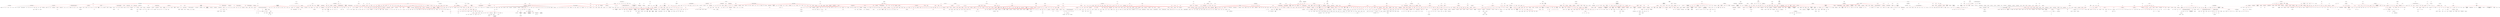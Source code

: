 strict graph "" {
	node [label="\N"];
	1	 [fontsize=30,
		height=0.4722222222222222,
		label="10,000 Maniacs",
		level=1,
		pos="12259.130000000052,-1895.1600000000335",
		weight=185348,
		width=2.9444444444444446];
	1002	 [fontsize=30,
		height=0.4722222222222222,
		label="Indigo Girls",
		level=1,
		pos="11691.859999999993,-6785.620000000028",
		weight=175174,
		width=2.111111111111111];
	1 -- 1002	 [color=red];
	1272	 [fontsize=30,
		height=0.4722222222222222,
		label="b'Lisa Loeb'",
		level=1,
		pos="4722.059999999947,-2285.200000000008",
		weight=274835,
		width=1.8194444444444444];
	1 -- 1272	 [color=red];
	1279	 [fontsize=30,
		height=0.4722222222222222,
		label="b'Liz Phair'",
		level=1,
		pos="7602.8499999999985,-3001.560000000003",
		weight=271289,
		width=1.625];
	1 -- 1279	 [color=red];
	1497	 [fontsize=30,
		height=0.4722222222222222,
		label="Natalie Merchant",
		level=1,
		pos="8751.929999999935,-7799.870000000061",
		weight=241734,
		width=3.1527777777777777];
	1 -- 1497	 [color=red];
	1605	 [fontsize=30,
		height=0.4722222222222222,
		label="Paula Cole",
		level=1,
		pos="8763.910000000014,-116.33000000001994",
		weight=176111,
		width=2.0416666666666665];
	1 -- 1605	 [color=red];
	1716	 [fontsize=30,
		height=0.4722222222222222,
		label="b'R.E.M.'",
		level=1,
		pos="11218.860000000044,8500.649999999987",
		weight=1314084,
		width=1.2777777777777777];
	1 -- 1716	 [color=red];
	1793	 [fontsize=30,
		height=0.4722222222222222,
		label="b'Sarah McLachlan'",
		level=1,
		pos="13332.040000000019,5159.629999999989",
		weight=691754,
		width=3.25];
	1 -- 1793	 [color=red];
	1835	 [fontsize=30,
		height=0.4722222222222222,
		label="Shawn Colvin",
		level=1,
		pos="10459.750000000022,420.7800000000407",
		weight=171442,
		width=2.5555555555555554];
	1 -- 1835	 [color=red];
	1839	 [fontsize=30,
		height=0.4722222222222222,
		label="Sheryl Crow",
		level=1,
		pos="9261.300000000028,3609.1200000000063",
		weight=605660,
		width=2.2777777777777777];
	1 -- 1839	 [color=red];
	1860	 [fontsize=30,
		height=0.4722222222222222,
		label="Sinéad O'Connor",
		level=1,
		pos="15658.279999999977,2135.5800000000045",
		weight=431116,
		width=3.1944444444444446];
	1 -- 1860	 [color=red];
	19	 [fontsize=30,
		height=0.4722222222222222,
		label="4 Non\nBlondes",
		level=1,
		pos="18691.33000000004,12530.579999999987",
		weight=176534,
		width=2.9722222222222223];
	1 -- 19	 [color=red];
	1992	 [fontsize=30,
		height=0.4722222222222222,
		label="Suzanne Vega",
		level=1,
		pos="9557.950000000037,-3718.869999999977",
		weight=365231,
		width=2.736111111111111];
	1 -- 1992	 [color=red];
	2101	 [fontsize=30,
		height=0.4722222222222222,
		label="b'The Cranberries'",
		level=1,
		pos="2009.8799999999974,-1027.8200000000215",
		weight=1000991,
		width=3.013888888888889];
	1 -- 2101	 [color=red];
	2331	 [fontsize=30,
		height=0.4722222222222222,
		label="b'Toad the\\nWet Sprocket'",
		level=1,
		pos="8926.859999999964,-12060.099999999919",
		weight=155873,
		width=4.5];
	1 -- 2331	 [color=red];
	248	 [fontsize=30,
		height=0.4722222222222222,
		label="Beth Orton",
		level=1,
		pos="17593.180000000073,-13405.099999999951",
		weight=312380,
		width=2.0277777777777777];
	1 -- 248	 [color=red];
	500	 [fontsize=30,
		height=0.4722222222222222,
		label="b'Cowboy Junkies'",
		level=1,
		pos="6868.659999999982,-5886.750000000022",
		weight=137255,
		width=3.0416666666666665];
	1 -- 500	 [color=red];
	504	 [fontsize=30,
		height=0.4722222222222222,
		label="Crash Test\nDummies",
		level=1,
		pos="13291.850000000028,-11514.710000000065",
		weight=186053,
		width=4.152777777777778];
	1 -- 504	 [color=red];
	545	 [fontsize=30,
		height=0.4722222222222222,
		label="Dar Williams",
		level=1,
		pos="5743.310000000049,48.149999999949614",
		weight=143227,
		width=2.3472222222222223];
	1 -- 545	 [color=red];
	554	 [fontsize=30,
		height=0.4722222222222222,
		label="b'David Byrne'",
		level=1,
		pos="21552.15000000004,-12083.960000000145",
		weight=155448,
		width=2.2777777777777777];
	1 -- 554	 [color=red];
	1033	 [fontsize=9,
		height=0.1388888888888889,
		label="James Taylor",
		level=7,
		pos="12536.020000000037,-7602.590000000011",
		weight=347328,
		width=0.8194444444444444];
	1002 -- 1033	 [color=red];
	1168	 [fontsize=15,
		height=0.2361111111111111,
		label="k.d. lang",
		level=4,
		pos="11468.730000000021,-7797.8200000000215",
		weight=123677,
		width=0.7777777777777778];
	1002 -- 1168	 [color=red];
	408	 [fontsize=9,
		height=0.1388888888888889,
		label="Carole King",
		level=7,
		pos="11372.310000000038,-7483.91000000008",
		weight=215500,
		width=0.7361111111111112];
	1002 -- 408	 [color=red];
	1068	 [fontsize=20,
		height=0.3194444444444444,
		label="b'Jewel'",
		level=3,
		pos="5442.1399999999485,-4269.380000000077",
		weight=485526,
		width=0.7222222222222222];
	1272 -- 1068	 [color=red];
	1247	 [fontsize=12,
		height=0.19444444444444445,
		label="Lene Marlin",
		level=5,
		pos="4950.740000000034,-2187.0499999999665",
		weight=159518,
		width=0.8333333333333334];
	1272 -- 1247	 [color=red];
	128	 [fontsize=20,
		height=0.3194444444444444,
		label="Anna Nalick",
		level=3,
		pos="3913.84000000004,-4391.750000000058",
		weight=305049,
		width=1.4861111111111112];
	1272 -- 128	 [color=red];
	1496	 [fontsize=20,
		height=0.3194444444444444,
		label="Natalie Imbruglia",
		level=3,
		pos="3162.4600000000064,-3411.0099999999657",
		weight=556836,
		width=2.0972222222222223];
	1272 -- 1496	 [color=red];
	427	 [fontsize=20,
		height=0.3194444444444444,
		label="Chantal Kreviazuk",
		level=3,
		pos="5862.859999999979,-3391.6400000000795",
		weight=149221,
		width=2.263888888888889];
	1272 -- 427	 [color=red];
	433	 [fontsize=12,
		height=0.19444444444444445,
		label="Charlotte Martin",
		level=5,
		pos="3508.940000000024,-2589.420000000002",
		weight=106886,
		width=1.125];
	1272 -- 433	 [color=red];
	668	 [label="b'Duncan Sheik'",
		level=8,
		pos="4490.924865361099,-1600.5142598944167"];
	1272 -- 668;
	1653	 [label="b'Poe'",
		level=8,
		pos="5016.662460383377,-1625.3307678755327"];
	1272 -- 1653;
	1647	 [fontsize=10,
		height=0.1527777777777778,
		label="PJ Harvey",
		level=6,
		pos="7392.4399999999805,-4389.679999999975",
		weight=711575,
		width=0.6805555555555556];
	1279 -- 1647	 [color=red];
	1846	 [fontsize=9,
		height=0.1388888888888889,
		label=Shivaree,
		level=7,
		pos="6483.609999999957,-3865.2700000000077",
		weight=164910,
		width=0.5555555555555556];
	1279 -- 1846	 [color=red];
	1874	 [fontsize=9,
		height=0.1388888888888889,
		label="Sleater-Kinney",
		level=7,
		pos="6664.870000000003,-3482.870000000041",
		weight=171393,
		width=0.9305555555555556];
	1279 -- 1874	 [color=red];
	2346	 [fontsize=20,
		height=0.3194444444444444,
		label="Tori Amos",
		level=3,
		pos="8352.27,-4533.859999999997",
		weight=698337,
		width=1.2777777777777777];
	1279 -- 2346	 [color=red];
	792	 [fontsize=20,
		height=0.3194444444444444,
		label="b'Fiona Apple'",
		level=3,
		pos="8597.090000000026,-3662.2599999999384",
		weight=652836,
		width=1.4861111111111112];
	1279 -- 792	 [color=red];
	2080	 [label="b'The Breeders'",
		level=8,
		pos="7352.550083630442,-2323.645576909703"];
	1279 -- 2080;
	2471	 [fontsize=20,
		height=0.3194444444444444,
		label="Yael Naim",
		level=3,
		pos="7357.049999999963,-8805.040000000043",
		weight=120779,
		width=1.2916666666666667];
	1497 -- 2471	 [color=red];
	750	 [fontsize=12,
		height=0.19444444444444445,
		label="Eva Cassidy",
		level=5,
		pos="9208.680000000124,-9645.520000000026",
		weight=309373,
		width=0.8888888888888888];
	1497 -- 750	 [color=red];
	132	 [fontsize=20,
		height=0.3194444444444444,
		label="Annie Lennox",
		level=3,
		pos="8921.21999999999,1035.7500000000646",
		weight=363635,
		width=1.7083333333333333];
	1605 -- 132	 [color=red];
	1618	 [fontsize=15,
		height=0.2361111111111111,
		label="Pearl Jam",
		level=4,
		pos="9353.200000000048,8335.60000000001",
		weight=1059832,
		width=0.9305555555555556];
	1716 -- 1618	 [color=red];
	1646	 [fontsize=12,
		height=0.19444444444444445,
		label=Pixies,
		level=5,
		pos="11854.290000000048,7485.669999999995",
		weight=962774,
		width=0.4305555555555556];
	1716 -- 1646	 [color=red];
	1686	 [fontsize=30,
		height=0.4722222222222222,
		label=Radiohead,
		level=1,
		pos="9883.779999999959,12288.819999999987",
		weight=2082607,
		width=2.0277777777777777];
	1716 -- 1686	 [color=red];
	2246	 [fontsize=15,
		height=0.2361111111111111,
		label="The Smashing\nPumpkins",
		level=4,
		pos="11643.190000000006,9524.020000000008",
		weight=1310591,
		width=2.388888888888889];
	1716 -- 2246	 [color=red];
	2374	 [fontsize=9,
		height=0.1388888888888889,
		label=U2,
		level=7,
		pos="10089.169999999998,7280.070000000007",
		weight=1652408,
		width=0.18055555555555555];
	1716 -- 2374	 [color=red];
	2435	 [fontsize=9,
		height=0.1388888888888889,
		label=Weezer,
		level=7,
		pos="9480.480000000069,9417.440000000051",
		weight=1317716,
		width=0.4722222222222222];
	1716 -- 2435	 [color=red];
	895	 [fontsize=9,
		height=0.1388888888888889,
		label="Goo Goo\nDolls",
		level=7,
		pos="12089.589999999975,8660.589999999964",
		weight=854056,
		width=1.0];
	1716 -- 895	 [color=red];
	1248	 [label="b'Lenny Kravitz'",
		level=8,
		pos="13864.210081629411,7335.484279461132"];
	1716 -- 1248;
	2232	 [label="b'The Replacements'",
		level=8,
		pos="12342.956059910535,9409.099283541833"];
	1716 -- 2232;
	1056	 [fontsize=20,
		height=0.3194444444444444,
		label=Jem,
		level=3,
		pos="12506.460000000068,5782.639999999974",
		weight=484415,
		width=0.5277777777777778];
	1793 -- 1056	 [color=red];
	1209	 [fontsize=20,
		height=0.3194444444444444,
		label="KT Tunstall",
		level=3,
		pos="14902.999999999996,6059.3799999998955",
		weight=684225,
		width=1.4166666666666667];
	1793 -- 1209	 [color=red];
	2099	 [fontsize=20,
		height=0.3194444444444444,
		label="b'The Corrs'",
		level=3,
		pos="12747.540000000019,4420.039999999997",
		weight=438374,
		width=1.2361111111111112];
	1793 -- 2099	 [color=red];
	421	 [fontsize=12,
		height=0.19444444444444445,
		label="Céline Dion",
		level=5,
		pos="14524.770000000084,4530.429999999953",
		weight=486842,
		width=0.8194444444444444];
	1793 -- 421	 [color=red];
	604	 [fontsize=20,
		height=0.3194444444444444,
		label=Dido,
		level=3,
		pos="13806.979999999989,6594.14999999998",
		weight=957515,
		width=0.5833333333333334];
	1793 -- 604	 [color=red];
	1794	 [label="b'Sarah Slean'",
		level=8,
		pos="11898.527914702572,4975.469325642399"];
	1793 -- 1794;
	323	 [fontsize=9,
		height=0.1388888888888889,
		label="Bonnie Raitt",
		level=7,
		pos="10436.560000000027,603.0499999999547",
		weight=156706,
		width=0.7777777777777778];
	1835 -- 323	 [color=red];
	1411	 [fontsize=20,
		height=0.3194444444444444,
		label="Michelle Branch",
		level=3,
		pos="8313.010000000046,4820.899999999957",
		weight=440679,
		width=1.9861111111111112];
	1839 -- 1411	 [color=red];
	1538	 [fontsize=25,
		height=0.3888888888888889,
		label="No Doubt",
		level=2,
		pos="7097.410000000014,3364.3399999999156",
		weight=910959,
		width=1.4722222222222223];
	1839 -- 1538	 [color=red];
	2034	 [fontsize=15,
		height=0.2361111111111111,
		label=Texas,
		level=4,
		pos="10909.810000000063,4153.820000000025",
		weight=311809,
		width=0.5416666666666666];
	1839 -- 2034	 [color=red];
	1954	 [fontsize=12,
		height=0.19444444444444445,
		label="Stevie Nicks",
		level=5,
		pos="9503.120000000014,2661.520000000004",
		weight=146826,
		width=0.875];
	1839 -- 1954	 [color=red];
	2085	 [fontsize=20,
		height=0.3194444444444444,
		label="b'The Cardigans'",
		level=3,
		pos="8331.870000000083,2872.879999999939",
		weight=804033,
		width=1.8333333333333333];
	1839 -- 2085	 [color=red];
	622	 [fontsize=15,
		height=0.2361111111111111,
		label="b'Dixie Chicks'",
		level=4,
		pos="9473.640000000036,5429.969999999989",
		weight=241869,
		width=1.125];
	1839 -- 622	 [color=red];
	1158	 [fontsize=20,
		height=0.3194444444444444,
		label="Kate Bush",
		level=3,
		pos="16688.970000000012,3746.7399999999834",
		weight=491069,
		width=1.2916666666666667];
	1860 -- 1158	 [color=red];
	1342	 [fontsize=20,
		height=0.3194444444444444,
		label="b'Marianne Faithfull'",
		level=3,
		pos="16850.190000000064,1386.8199999999424",
		weight=133106,
		width=2.2083333333333335];
	1860 -- 1342	 [color=red];
	1080	 [fontsize=25,
		height=0.3888888888888889,
		label="Joan Osborne",
		level=2,
		pos="16761.339999999967,10760.599999999999",
		weight=205205,
		width=2.1944444444444446];
	19 -- 1080	 [color=red];
	2410	 [fontsize=25,
		height=0.3888888888888889,
		label="Veruca Salt",
		level=2,
		pos="18836.43000000009,9676.589999999971",
		weight=124495,
		width=1.8055555555555556];
	19 -- 2410	 [color=red];
	58	 [fontsize=25,
		height=0.3888888888888889,
		label="Alanis Morissette",
		level=2,
		pos="20370.540000000026,16893.810000000034",
		weight=881375,
		width=2.6527777777777777];
	19 -- 58	 [color=red];
	1393	 [fontsize=25,
		height=0.3888888888888889,
		label="Meredith Brooks",
		level=2,
		pos="21715.950000000135,14620.80000000001",
		weight=161543,
		width=2.5416666666666665];
	19 -- 1393	 [color=red];
	1909	 [fontsize=25,
		height=0.3888888888888889,
		label="Soul Asylum",
		level=2,
		pos="17381.74999999997,7607.990000000009",
		weight=197627,
		width=1.9305555555555556];
	19 -- 1909	 [color=red];
	1871	 [fontsize=25,
		height=0.3888888888888889,
		label="Skunk Anansie",
		level=2,
		pos="19823.74000000002,10941.490000000025",
		weight=277102,
		width=2.3194444444444446];
	19 -- 1871	 [color=red];
	1923	 [fontsize=25,
		height=0.3888888888888889,
		label="Spin Doctors",
		level=2,
		pos="21872.570000000007,15016.419999999958",
		weight=243038,
		width=2.0];
	19 -- 1923	 [color=red];
	572	 [fontsize=25,
		height=0.3888888888888889,
		label="Deep Blue\nSomething",
		level=2,
		pos="21716.22000000003,12771.629999999926",
		weight=142101,
		width=3.5833333333333335];
	19 -- 572	 [color=red];
	869	 [fontsize=25,
		height=0.3888888888888889,
		label="Gin Blossoms",
		level=2,
		pos="20360.370000000075,15559.160000000065",
		weight=214073,
		width=2.1527777777777777];
	19 -- 869	 [color=red];
	965	 [fontsize=25,
		height=0.3888888888888889,
		label="b'Hootie &\\nthe Blowfish'",
		level=2,
		pos="20836.620000000035,11921.62000000002",
		weight=187205,
		width=3.5];
	19 -- 965	 [color=red];
	851	 [fontsize=20,
		height=0.3194444444444444,
		label=Garbage,
		level=3,
		pos="1245.050000000003,-3025.820000000039",
		weight=824282,
		width=1.0833333333333333];
	2101 -- 851	 [color=red];
	911	 [fontsize=30,
		height=0.4722222222222222,
		label="Guano Apes",
		level=1,
		pos="3428.1600000000108,-6507.890000000089",
		weight=484215,
		width=2.3194444444444446];
	2101 -- 911	 [color=red];
	1145	 [label="b\"K's Choice\"",
		level=8,
		pos="1241.6807810686878,196.4111925069583"];
	2101 -- 1145;
	1865	 [fontsize=10,
		height=0.1527777777777778,
		label="Sister Hazel",
		level=6,
		pos="10495.080000000013,-11754.260000000017",
		weight=129519,
		width=0.7916666666666666];
	2331 -- 1865	 [color=red];
	2282	 [fontsize=9,
		height=0.1388888888888889,
		label="The Verve\nPipe",
		level=7,
		pos="7898.100000000006,-11982.780000000053",
		weight=171136,
		width=1.0416666666666667];
	2331 -- 2282	 [color=red];
	2342	 [fontsize=9,
		height=0.1388888888888889,
		label=Tonic,
		level=7,
		pos="10296.760000000002,-12907.329999999973",
		weight=204494,
		width=0.3333333333333333];
	2331 -- 2342	 [color=red];
	2409	 [fontsize=9,
		height=0.1388888888888889,
		label="Vertical Horizon",
		level=7,
		pos="8037.869999999981,-12666.49000000007",
		weight=272035,
		width=1.0];
	2331 -- 2409	 [color=red];
	619	 [fontsize=9,
		height=0.1388888888888889,
		label=Dishwalla,
		level=7,
		pos="8839.010000000017,-10921.10000000005",
		weight=146829,
		width=0.6111111111111112];
	2331 -- 619	 [color=red];
	920	 [fontsize=10,
		height=0.1527777777777778,
		label=Guster,
		level=6,
		pos="9083.210000000076,-13441.290000000106",
		weight=311129,
		width=0.4444444444444444];
	2331 -- 920	 [color=red];
	1910	 [label="b'Soul Coughing'",
		level=8,
		pos="7903.8828038219945,-11039.125118441303"];
	2331 -- 1910;
	1077	 [fontsize=20,
		height=0.3194444444444444,
		label="Joan as\nPolice Woman",
		level=3,
		pos="18042.10000000008,-16360.519999999964",
		weight=100072,
		width=3.0];
	248 -- 1077	 [color=red];
	123	 [fontsize=12,
		height=0.19444444444444445,
		label="Ani DiFranco",
		level=5,
		pos="18561.520000000113,-14648.10000000005",
		weight=312705,
		width=0.9166666666666666];
	248 -- 123	 [color=red];
	1233	 [fontsize=12,
		height=0.19444444444444445,
		label="Laura Veirs",
		level=5,
		pos="17371.219999999998,-11822.67000000002",
		weight=164244,
		width=0.8055555555555556];
	248 -- 1233	 [color=red];
	1352	 [fontsize=20,
		height=0.3194444444444444,
		label="b'Martha Wainwright'",
		level=3,
		pos="15717.400000000001,-12728.750000000007",
		weight=207931,
		width=2.3194444444444446];
	248 -- 1352	 [color=red];
	1762	 [fontsize=10,
		height=0.1527777777777778,
		label="Rosie Thomas",
		level=6,
		pos="18411.22000000006,-12672.340000000062",
		weight=146598,
		width=0.9305555555555556];
	248 -- 1762	 [color=red];
	52	 [fontsize=20,
		height=0.3194444444444444,
		label="Aimee Mann",
		level=3,
		pos="15607.810000000016,-14262.540000000085",
		weight=460640,
		width=1.5694444444444444];
	248 -- 52	 [color=red];
	759	 [fontsize=15,
		height=0.2361111111111111,
		label="Everything but\nthe Girl",
		level=4,
		pos="18960.010000000166,-13506.260000000093",
		weight=444195,
		width=2.125];
	248 -- 759	 [color=red];
	944	 [fontsize=20,
		height=0.3194444444444444,
		label="Heather Nova",
		level=3,
		pos="16271.700000000073,-15035.760000000024",
		weight=228168,
		width=1.7222222222222223];
	248 -- 944	 [color=red];
	1304	 [fontsize=9,
		height=0.1388888888888889,
		label="Lucinda Williams",
		level=7,
		pos="8344.180000000055,-6116.130000000037",
		weight=159513,
		width=1.0555555555555556];
	500 -- 1304	 [color=red];
	867	 [fontsize=15,
		height=0.2361111111111111,
		label="Gillian Welch",
		level=4,
		pos="5675.1199999999735,-6783.37000000009",
		weight=109141,
		width=1.1944444444444444];
	500 -- 867	 [color=red];
	1951	 [fontsize=9,
		height=0.1388888888888889,
		label="Steve Earle",
		level=7,
		pos="6208.8900000000285,-7112.180000000157",
		weight=143243,
		width=0.7361111111111112];
	500 -- 1951	 [color=red];
	723	 [fontsize=15,
		height=0.2361111111111111,
		label="Emmylou Harris",
		level=4,
		pos="6274.860000000001,-5394.5400000001155",
		weight=142511,
		width=1.4583333333333333];
	500 -- 723	 [color=red];
	2381	 [fontsize=9,
		height=0.1388888888888889,
		label="Uncle Tupelo",
		level=7,
		pos="7992.0699999999815,-6832.150000000096",
		weight=121825,
		width=0.8194444444444444];
	500 -- 2381	 [color=red];
	2062	 [label="b'The Be\\nGood Tanyas'",
		level=8,
		pos="6908.211545484479,-4441.998212347975"];
	500 -- 2062;
	1278	 [fontsize=9,
		height=0.1388888888888889,
		label=Live,
		level=7,
		pos="11641.550000000047,-11715.080000000049",
		weight=509553,
		width=0.2638888888888889];
	504 -- 1278	 [color=red];
	1363	 [fontsize=10,
		height=0.1527777777777778,
		label="Matchbox Twenty",
		level=6,
		pos="12122.0100000001,-13069.440000000039",
		weight=570024,
		width=1.125];
	504 -- 1363	 [color=red];
	1516	 [fontsize=9,
		height=0.1388888888888889,
		label="New Radicals",
		level=7,
		pos="13627.099999999984,-13339.029999999977",
		weight=198737,
		width=0.8611111111111112];
	504 -- 1516	 [color=red];
	1576	 [fontsize=10,
		height=0.1527777777777778,
		label="Our Lady\nPeace",
		level=6,
		pos="14796.19999999991,-10721.729999999956",
		weight=290309,
		width=1.1388888888888888];
	504 -- 1576	 [color=red];
	1822	 [fontsize=10,
		height=0.1527777777777778,
		label=Semisonic,
		level=6,
		pos="13740.700000000114,-9707.229999999956",
		weight=313910,
		width=0.6805555555555556];
	504 -- 1822	 [color=red];
	210	 [fontsize=10,
		height=0.1527777777777778,
		label="Barenaked Ladies",
		level=6,
		pos="12082.61000000003,-10347.269999999968",
		weight=410376,
		width=1.1805555555555556];
	504 -- 210	 [color=red];
	2217	 [fontsize=25,
		height=0.3888888888888889,
		label="b'The Presidents of the\\nUnited States of...'",
		level=2,
		pos="10756.129999999968,-12250.330000000038",
		weight=346805,
		width=6.361111111111111];
	504 -- 2217	 [color=red];
	2287	 [fontsize=9,
		height=0.1388888888888889,
		label="The Wallflowers",
		level=7,
		pos="12788.53000000006,-9986.880000000083",
		weight=343767,
		width=1.0];
	504 -- 2287	 [color=red];
	2354	 [fontsize=9,
		height=0.1388888888888889,
		label=Train,
		level=7,
		pos="12069.660000000033,-13527.020000000084",
		weight=367682,
		width=0.3194444444444444];
	504 -- 2354	 [color=red];
	250	 [fontsize=9,
		height=0.1388888888888889,
		label="Better Than\nEzra",
		level=7,
		pos="14890.710000000017,-10366.600000000071",
		weight=234650,
		width=1.1388888888888888];
	504 -- 250	 [color=red];
	487	 [fontsize=9,
		height=0.1388888888888889,
		label="Collective Soul",
		level=7,
		pos="14917.190000000042,-12052.450000000019",
		weight=380646,
		width=0.9444444444444444];
	504 -- 487	 [color=red];
	499	 [fontsize=10,
		height=0.1527777777777778,
		label="Counting Crows",
		level=6,
		pos="13313.39,-13847.370000000046",
		weight=898958,
		width=1.0416666666666667];
	504 -- 499	 [color=red];
	770	 [fontsize=10,
		height=0.1527777777777778,
		label=Fastball,
		level=6,
		pos="14845.040000000045,-12449.820000000003",
		weight=158839,
		width=0.5138888888888888];
	504 -- 770	 [color=red];
	1078	 [fontsize=9,
		height=0.1388888888888889,
		label="Joan Baez",
		level=7,
		pos="5438.85000000002,-292.0699999999815",
		weight=237307,
		width=0.6666666666666666];
	545 -- 1078	 [color=red];
	345	 [fontsize=20,
		height=0.3194444444444444,
		label="Brandi Carlile",
		level=3,
		pos="6884.370000000046,1698.8599999999524",
		weight=177229,
		width=1.6805555555555556];
	545 -- 345	 [color=red];
	1111	 [fontsize=12,
		height=0.19444444444444445,
		label="Joni Mitchell",
		level=5,
		pos="6454.219999999965,-553.8400000000593",
		weight=403885,
		width=0.8611111111111112];
	545 -- 1111	 [color=red];
	1387	 [fontsize=12,
		height=0.19444444444444445,
		label="Melissa Etheridge",
		level=5,
		pos="4531.790000000015,133.61999999994805",
		weight=181427,
		width=1.25];
	545 -- 1387	 [color=red];
	1602	 [fontsize=12,
		height=0.19444444444444445,
		label="Patty Griffin",
		level=5,
		pos="7227.359999999982,843.3499999999613",
		weight=129702,
		width=0.8194444444444444];
	545 -- 1602	 [color=red];
	2352	 [fontsize=12,
		height=0.19444444444444445,
		label="Tracy Chapman",
		level=5,
		pos="4685.859999999942,1111.1099999999487",
		weight=467792,
		width=1.125];
	545 -- 2352	 [color=red];
	2412	 [fontsize=20,
		height=0.3194444444444444,
		label="Vienna Teng",
		level=3,
		pos="5304.800000000003,1979.8999999999442",
		weight=138324,
		width=1.5833333333333333];
	545 -- 2412	 [color=red];
	1091	 [fontsize=30,
		height=0.4722222222222222,
		label="John Cale",
		level=1,
		pos="25268.440000000068,-7477.739999999989",
		weight=123519,
		width=1.8888888888888888];
	554 -- 1091	 [color=red];
	2306	 [fontsize=25,
		height=0.3888888888888889,
		label="b'Thomas Dolby'",
		level=2,
		pos="20826.87999999993,-10037.020000000066",
		weight=109388,
		width=2.25];
	554 -- 2306	 [color=red];
	1630	 [fontsize=12,
		height=0.19444444444444445,
		label="Peter Gabriel",
		level=5,
		pos="20959.629999999997,-13664.960000000181",
		weight=552607,
		width=0.9305555555555556];
	554 -- 1630	 [color=red];
	1919	 [fontsize=20,
		height=0.3194444444444444,
		label=Sparks,
		level=3,
		pos="23141.750000000007,-11192.149999999992",
		weight=116938,
		width=0.875];
	554 -- 1919	 [color=red];
	2005	 [fontsize=9,
		height=0.1388888888888889,
		label="Talking Heads",
		level=7,
		pos="22909.43,-12485.940000000097",
		weight=626936,
		width=0.8888888888888888];
	554 -- 2005	 [color=red];
	2054	 [fontsize=9,
		height=0.1388888888888889,
		label="The B-52's",
		level=7,
		pos="21681.740000000143,-13940.719999999968",
		weight=307010,
		width=0.6805555555555556];
	554 -- 2054	 [color=red];
	2297	 [fontsize=10,
		height=0.1527777777777778,
		label="They Might\nBe Giants",
		level=6,
		pos="19864.98000000003,-12635.239999999954",
		weight=287375,
		width=1.4861111111111112];
	554 -- 2297	 [color=red];
	598	 [fontsize=20,
		height=0.3194444444444444,
		label="b'Devo'",
		level=3,
		pos="23246.23000000001,-13440.26000000002",
		weight=306665,
		width=0.6527777777777778];
	554 -- 598	 [color=red];
	713	 [fontsize=9,
		height=0.1388888888888889,
		label="Elvis Costello",
		level=7,
		pos="19856.999999999945,-11971.10000000001",
		weight=477693,
		width=0.8611111111111112];
	554 -- 713	 [color=red];
	2268	 [label="b'The The'",
		level=8,
		pos="22038.84283558082,-9234.641082348066"];
	554 -- 2268;
	2469	 [label="b'XTC'",
		level=8,
		pos="19464.96629003485,-14083.748081660575"];
	554 -- 2469;
	1086	 [label="b'Joe Jackson'",
		level=8,
		pos="22893.83316073907,-14644.306559918296"];
	554 -- 1086;
	712	 [label="b'Elvis Costello &\\nThe Attractions'",
		level=8,
		pos="24424.73258948337,-11761.845925031437"];
	554 -- 712;
	10	 [fontsize=30,
		height=0.4722222222222222,
		label="*NSYNC",
		level=1,
		pos="-34756.02999999996,17787.490000000027",
		weight=286836,
		width=1.625];
	1064	 [fontsize=30,
		height=0.4722222222222222,
		label="b'Jesse McCartney'",
		level=1,
		pos="-44441.610000000066,6808.859999999997",
		weight=202719,
		width=3.2222222222222223];
	10 -- 1064	 [color=red];
	1065	 [fontsize=25,
		height=0.3888888888888889,
		label="b'Jessica Simpson'",
		level=2,
		pos="-35869.800000000054,22008.499999999953",
		weight=298868,
		width=2.611111111111111];
	10 -- 1065	 [color=red];
	1143	 [fontsize=30,
		height=0.4722222222222222,
		label="Justin Timberlake",
		level=1,
		pos="-26934.140000000036,18875.219999999972",
		weight=972050,
		width=3.2777777777777777];
	10 -- 1143	 [color=red];
	1331	 [fontsize=25,
		height=0.3888888888888889,
		label="b'Mandy Moore'",
		level=2,
		pos="-31470.17000000008,19720.330000000056",
		weight=281127,
		width=2.125];
	10 -- 1331	 [color=red];
	1799	 [fontsize=25,
		height=0.3888888888888889,
		label="b'Savage Garden'",
		level=2,
		pos="-32974.6500000001,15162.34000000002",
		weight=403602,
		width=2.4444444444444446];
	10 -- 1799	 [color=red];
	199	 [fontsize=25,
		height=0.3888888888888889,
		label="Backstreet Boys",
		level=2,
		pos="-38314.84000000006,15982.020000000019",
		weight=450420,
		width=2.513888888888889];
	10 -- 199	 [color=red];
	1108	 [fontsize=15,
		height=0.2361111111111111,
		label=JoJo,
		level=4,
		pos="-43297.38000000029,5089.4799999999705",
		weight=316204,
		width=0.4444444444444444];
	1064 -- 1108	 [color=red];
	1109	 [fontsize=15,
		height=0.2361111111111111,
		label="Jonas Brothers",
		level=4,
		pos="-46610.65999999998,6007.810000000049",
		weight=184349,
		width=1.375];
	1064 -- 1109	 [color=red];
	1265	 [fontsize=15,
		height=0.2361111111111111,
		label="Lindsay Lohan",
		level=4,
		pos="-44185.44999999999,9119.24999999996",
		weight=304837,
		width=1.3333333333333333];
	1064 -- 1265	 [color=red];
	1378	 [fontsize=15,
		height=0.2361111111111111,
		label=McFly,
		level=4,
		pos="-45129.329999999936,4327.139999999981",
		weight=204853,
		width=0.5555555555555556];
	1064 -- 1378	 [color=red];
	1422	 [fontsize=15,
		height=0.2361111111111111,
		label="Miley Cyrus",
		level=4,
		pos="-42484.39000000015,7250.5799999999745",
		weight=216043,
		width=1.0694444444444444];
	1064 -- 1422	 [color=red];
	165	 [fontsize=15,
		height=0.2361111111111111,
		label="Ashley Tisdale",
		level=4,
		pos="-42541.82999999998,6063.560000000034",
		weight=114791,
		width=1.3194444444444444];
	1064 -- 165	 [color=red];
	1773	 [fontsize=12,
		height=0.19444444444444445,
		label="Ryan Cabrera",
		level=5,
		pos="-46214.070000000116,7833.660000000027",
		weight=152977,
		width=0.9861111111111112];
	1064 -- 1773	 [color=red];
	1836	 [fontsize=10,
		height=0.1527777777777778,
		label="Shayne Ward",
		level=6,
		pos="-45825.17000000021,8234.28999999998",
		weight=107689,
		width=0.875];
	1064 -- 1836	 [color=red];
	2093	 [fontsize=30,
		height=0.4722222222222222,
		label="The Click\nFive",
		level=1,
		pos="-44652.71000000007,-5786.950000000077",
		weight=111724,
		width=2.875];
	1064 -- 2093	 [color=red];
	2397	 [fontsize=15,
		height=0.2361111111111111,
		label="Vanessa Hudgens",
		level=4,
		pos="-45789.71000000007,4408.739999999991",
		weight=128170,
		width=1.6527777777777777];
	1064 -- 2397	 [color=red];
	91	 [fontsize=15,
		height=0.2361111111111111,
		label="Aly &\nAJ",
		level=4,
		pos="-43580.20000000008,8868.230000000054",
		weight=139448,
		width=0.8888888888888888];
	1064 -- 91	 [color=red];
	958	 [fontsize=25,
		height=0.3888888888888889,
		label="Hilary Duff",
		level=2,
		pos="-47603.22000000027,5139.57",
		weight=408619,
		width=1.625];
	1064 -- 958	 [color=red];
	2018	 [label="b'Teddy Geiger'",
		level=8,
		pos="-45378.38203454858,9543.443398981144"];
	1064 -- 2018;
	863	 [fontsize=25,
		height=0.3888888888888889,
		label="Geri Halliwell",
		level=2,
		pos="-40304.430000000175,22959.730000000018",
		weight=163415,
		width=2.0277777777777777];
	1065 -- 863	 [color=red];
	1058	 [fontsize=12,
		height=0.19444444444444445,
		label="Jennifer Lopez",
		level=5,
		pos="-37593.07000000009,23865.389999999905",
		weight=570845,
		width=1.0416666666666667];
	1065 -- 1058	 [color=red];
	108	 [fontsize=12,
		height=0.19444444444444445,
		label=Anastacia,
		level=5,
		pos="-35789.320000000116,24693.840000000062",
		weight=391929,
		width=0.6944444444444444];
	1065 -- 108	 [color=red];
	1174	 [fontsize=12,
		height=0.19444444444444445,
		label="Kelly Osbourne",
		level=5,
		pos="-33802.650000000074,24046.519999999993",
		weight=114804,
		width=1.0833333333333333];
	1065 -- 1174	 [color=red];
	1249	 [fontsize=20,
		height=0.3194444444444444,
		label="Leona Lewis",
		level=3,
		pos="-32763.92000000005,22657.86999999999",
		weight=481890,
		width=1.5694444444444444];
	1065 -- 1249	 [color=red];
	1498	 [fontsize=15,
		height=0.2361111111111111,
		label="Natasha Bedingfield",
		level=4,
		pos="-33883.800000000054,20404.98000000001",
		weight=634312,
		width=1.8333333333333333];
	1065 -- 1498	 [color=red];
	1581	 [fontsize=20,
		height=0.3194444444444444,
		label="P!nk",
		level=3,
		pos="-37471.43000000009,20267.720000000052",
		weight=293683,
		width=0.5694444444444444];
	1065 -- 1581	 [color=red];
	1595	 [fontsize=12,
		height=0.19444444444444445,
		label="Paris Hilton",
		level=5,
		pos="-33989.37999999998,24233.789999999975",
		weight=208320,
		width=0.8055555555555556];
	1065 -- 1595	 [color=red];
	164	 [fontsize=15,
		height=0.2361111111111111,
		label="Ashlee Simpson",
		level=4,
		pos="-37602.29000000006,24251.739999999976",
		weight=469115,
		width=1.4861111111111112];
	1065 -- 164	 [color=red];
	1685	 [fontsize=25,
		height=0.3888888888888889,
		label="Rachel Stevens",
		level=2,
		pos="-35143.859999999935,25446.420000000027",
		weight=131031,
		width=2.4444444444444446];
	1065 -- 1685	 [color=red];
	1792	 [fontsize=12,
		height=0.19444444444444445,
		label="Sarah Connor",
		level=5,
		pos="-38143.98999999994,22154.059999999918",
		weight=121431,
		width=0.9861111111111112];
	1065 -- 1792	 [color=red];
	1933	 [fontsize=15,
		height=0.2361111111111111,
		label="Stacie Orrico",
		level=4,
		pos="-37819.43000000003,20826.579999999998",
		weight=193566,
		width=1.1805555555555556];
	1065 -- 1933	 [color=red];
	358	 [fontsize=12,
		height=0.19444444444444445,
		label="Britney Spears",
		level=5,
		pos="-33950.19000000001,20177.13000000004",
		weight=1022718,
		width=1.0416666666666667];
	1065 -- 358	 [color=red];
	456	 [fontsize=12,
		height=0.19444444444444445,
		label="Christina Aguilera",
		level=5,
		pos="-35463.39000000008,19284.590000000055",
		weight=947487,
		width=1.2361111111111112];
	1065 -- 456	 [color=red];
	586	 [fontsize=12,
		height=0.19444444444444445,
		label="Delta Goodrem",
		level=5,
		pos="-33247.6,22266.960000000003",
		weight=210939,
		width=1.0833333333333333];
	1065 -- 586	 [color=red];
	722	 [fontsize=15,
		height=0.2361111111111111,
		label="Emma Bunton",
		level=4,
		pos="-36959.94000000007,19791.430000000044",
		weight=126484,
		width=1.3055555555555556];
	1065 -- 722	 [color=red];
	1162	 [label="b'Katharine McPhee'",
		level=8,
		pos="-33100.3252372426,21180.552085487558"];
	1065 -- 1162;
	2391	 [fontsize=30,
		height=0.4722222222222222,
		label=Usher,
		level=1,
		pos="-19914.269999999982,14403.810000000041",
		weight=546757,
		width=1.125];
	1143 -- 2391	 [color=red];
	1181	 [fontsize=12,
		height=0.19444444444444445,
		label="Keri Hilson",
		level=5,
		pos="-25156.87000000009,19887.49000000002",
		weight=102343,
		width=0.7638888888888888];
	1143 -- 1181	 [color=red];
	1527	 [fontsize=9,
		height=0.1388888888888889,
		label="Nicole Scherzinger",
		level=7,
		pos="-28147.049999999996,17878.469999999987",
		weight=146513,
		width=1.1805555555555556];
	1143 -- 1527	 [color=red];
	1730	 [fontsize=9,
		height=0.1388888888888889,
		label=Rihanna,
		level=7,
		pos="-25246.009999999987,19319.660000000047",
		weight=990964,
		width=0.5277777777777778];
	1143 -- 1730	 [color=red];
	2221	 [fontsize=12,
		height=0.19444444444444445,
		label="The Pussycat\nDolls",
		level=5,
		pos="-28041.780000000006,20606.240000000034",
		weight=538598,
		width=1.4444444444444444];
	1143 -- 2221	 [color=red];
	2324	 [fontsize=20,
		height=0.3194444444444444,
		label=Timbaland,
		level=3,
		pos="-26096.150000000147,21076.900000000045",
		weight=572821,
		width=1.3055555555555556];
	1143 -- 2324	 [color=red];
	253	 [fontsize=20,
		height=0.3194444444444444,
		label=Beyoncé,
		level=3,
		pos="-27040.49000000004,21199.519999999982",
		weight=806626,
		width=1.0833333333333333];
	1143 -- 253	 [color=red];
	275	 [fontsize=9,
		height=0.1388888888888889,
		label="Black Eyed\nPeas",
		level=7,
		pos="-26215.390000000036,17882.319999999978",
		weight=957174,
		width=1.1388888888888888];
	1143 -- 275	 [color=red];
	416	 [fontsize=12,
		height=0.19444444444444445,
		label=Cassie,
		level=5,
		pos="-26706.670000000195,17403.980000000018",
		weight=251617,
		width=0.4861111111111111];
	1143 -- 416	 [color=red];
	461	 [fontsize=25,
		height=0.3888888888888889,
		label=Ciara,
		level=2,
		pos="-28974.020000000055,17937.830000000027",
		weight=405789,
		width=0.8333333333333334];
	1143 -- 461	 [color=red];
	782	 [fontsize=9,
		height=0.1388888888888889,
		label=Fergie,
		level=7,
		pos="-28381.600000000188,19880.279999999995",
		weight=624584,
		width=0.4027777777777778];
	1143 -- 782	 [color=red];
	1173	 [fontsize=12,
		height=0.19444444444444445,
		label="Kelly Clarkson",
		level=5,
		pos="-32728.890000000138,20956.64999999998",
		weight=841862,
		width=1.0138888888888888];
	1331 -- 1173	 [color=red];
	176	 [fontsize=25,
		height=0.3888888888888889,
		label="Atomic Kitten",
		level=2,
		pos="-29762.87000000012,21917.839999999993",
		weight=191060,
		width=2.0555555555555554];
	1331 -- 176	 [color=red];
	2395	 [fontsize=20,
		height=0.3194444444444444,
		label="Vanessa Carlton",
		level=3,
		pos="-30505.99000000004,19856.879999999994",
		weight=403428,
		width=2.0555555555555554];
	1331 -- 2395	 [color=red];
	410	 [label="b'Carrie Underwood'",
		level=8,
		pos="-30993.35973515361,18355.95321039574"];
	1331 -- 410;
	33	 [fontsize=25,
		height=0.3888888888888889,
		label="Ace of\nBase",
		level=2,
		pos="-34197.10000000016,12077.249999999975",
		weight=371921,
		width=2.0694444444444446];
	1799 -- 33	 [color=red];
	1763	 [fontsize=25,
		height=0.3888888888888889,
		label=Roxette,
		level=2,
		pos="-34950.840000000135,14726.060000000045",
		weight=461144,
		width=1.2083333333333333];
	1799 -- 1763	 [color=red];
	1755	 [fontsize=10,
		height=0.1527777777777778,
		label="Ronan Keating",
		level=6,
		pos="-32036.010000000017,14635.810000000056",
		weight=209105,
		width=0.9722222222222222];
	1799 -- 1755	 [color=red];
	364	 [fontsize=9,
		height=0.1388888888888889,
		label="Bryan Adams",
		level=7,
		pos="-31863.320000000072,16898.510000000002",
		weight=702695,
		width=0.8333333333333334];
	1799 -- 364	 [color=red];
	534	 [fontsize=10,
		height=0.1527777777777778,
		label="Daniel Bedingfield",
		level=6,
		pos="-31424.730000000076,15705.45999999997",
		weight=188172,
		width=1.1805555555555556];
	1799 -- 534	 [color=red];
	543	 [label="b'Darren Hayes'",
		level=8,
		pos="-32491.082852129017,13800.343353097473"];
	1799 -- 543;
	2437	 [fontsize=10,
		height=0.1527777777777778,
		label=Westlife,
		level=6,
		pos="-39436.57999999992,15716.31000000003",
		weight=233132,
		width=0.5277777777777778];
	199 -- 2437	 [color=red];
	300	 [fontsize=10,
		height=0.1527777777777778,
		label=Blue,
		level=6,
		pos="-38484.689999999966,17518.39",
		weight=182399,
		width=0.2916666666666667];
	199 -- 300	 [color=red];
	343	 [fontsize=10,
		height=0.1527777777777778,
		label=Boyzone,
		level=6,
		pos="-39391.300000000054,17108.69000000005",
		weight=104936,
		width=0.5694444444444444];
	199 -- 343	 [color=red];
	730	 [fontsize=10,
		height=0.1527777777777778,
		label="Enrique Iglesias",
		level=6,
		pos="-38466.270000000026,15415.800000000074",
		weight=410708,
		width=1.0416666666666667];
	199 -- 730	 [color=red];
	100	 [fontsize=12,
		height=0.19444444444444445,
		label=Amiina,
		level=5,
		pos="1768.5900000000693,16956.409999999996",
		weight=132408,
		width=0.4861111111111111];
	1472	 [fontsize=12,
		height=0.19444444444444445,
		label=MUM,
		level=5,
		pos="1497.7400000000198,16573.59999999997",
		weight=173564,
		width=0.3888888888888889];
	100 -- 1472	 [color=red];
	1813	 [fontsize=12,
		height=0.19444444444444445,
		label=Seabear,
		level=5,
		pos="2417.7899999999718,16649.81999999997",
		weight=120959,
		width=0.6111111111111112];
	100 -- 1813	 [color=red];
	690	 [fontsize=12,
		height=0.19444444444444445,
		label=Efterklang,
		level=5,
		pos="1731.4000000000378,17788.330000000045",
		weight=135960,
		width=0.7083333333333334];
	100 -- 690	 [color=red];
	1223	 [fontsize=9,
		height=0.1388888888888889,
		label="Lali Puna",
		level=7,
		pos="1326.7400000000052,16293.479999999996",
		weight=233071,
		width=0.5972222222222222];
	1472 -- 1223	 [color=red];
	208	 [fontsize=12,
		height=0.19444444444444445,
		label="Bang Gang",
		level=5,
		pos="2777.7999999999374,16573.499999999964",
		weight=107617,
		width=0.8055555555555556];
	1813 -- 208	 [color=red];
	168	 [fontsize=25,
		height=0.3888888888888889,
		label="A Silver\nMt. Zion",
		level=2,
		pos="1183.6699999999619,18917.960000000083",
		weight=182872,
		width=2.75];
	690 -- 168	 [color=red];
	1000	 [fontsize=30,
		height=0.4722222222222222,
		label="b'Incubus'",
		level=1,
		pos="-6905.010000000017,-22373.15999999994",
		weight=1214650,
		width=1.4722222222222223];
	15	 [fontsize=25,
		height=0.3888888888888889,
		label=311,
		level=2,
		pos="-8913.51000000006,-25919.849999999933",
		weight=417857,
		width=0.5833333333333334];
	1000 -- 15	 [color=red];
	1707	 [fontsize=10,
		height=0.1527777777777778,
		label="Red Hot\nChili Peppers",
		level=6,
		pos="-7797.430000000088,-21247.830000000024",
		weight=1850896,
		width=1.5277777777777777];
	1000 -- 1707	 [color=red];
	2	 [fontsize=30,
		height=0.4722222222222222,
		label="10 Years",
		level=1,
		pos="-560.0499999999811,-16367.63000000003",
		weight=168158,
		width=1.6805555555555556];
	1000 -- 2	 [color=red];
	808	 [fontsize=25,
		height=0.3888888888888889,
		label="b'Foo Fighters'",
		level=2,
		pos="-5427.490000000071,-22409.01000000007",
		weight=1524991,
		width=1.9583333333333333];
	1000 -- 808	 [color=red];
	1094	 [label="b'John Frusciante'",
		level=8,
		pos="-6192.357980518536,-23630.537887431856"];
	1000 -- 1094;
	841	 [fontsize=25,
		height=0.3888888888888889,
		label="b'G. Love &\\nSpecial Sauce'",
		level=2,
		pos="-12523.139999999963,-28886.660000000047",
		weight=192410,
		width=4.055555555555555];
	15 -- 841	 [color=red];
	1973	 [fontsize=25,
		height=0.3888888888888889,
		label=Sublime,
		level=2,
		pos="-6081.730000000112,-28028.51000000009",
		weight=664300,
		width=1.2638888888888888];
	15 -- 1973	 [color=red];
	1550	 [fontsize=25,
		height=0.3888888888888889,
		label="b'O.A.R.'",
		level=2,
		pos="-6511.260000000031,-25682.62999999999",
		weight=141947,
		width=1.0555555555555556];
	15 -- 1550	 [color=red];
	1876	 [fontsize=25,
		height=0.3888888888888889,
		label="Slightly Stoopid",
		level=2,
		pos="-11279.0,-23650.520000000106",
		weight=161681,
		width=2.4027777777777777];
	15 -- 1876	 [color=red];
	1980	 [fontsize=25,
		height=0.3888888888888889,
		label="Sugar Ray",
		level=2,
		pos="-11745.850000000013,-25182.050000000097",
		weight=225325,
		width=1.6527777777777777];
	15 -- 1980	 [color=red];
	2303	 [fontsize=25,
		height=0.3888888888888889,
		label="Third Eye\nBlind",
		level=2,
		pos="-9399.97000000003,-22980.39000000007",
		weight=437023,
		width=2.5555555555555554];
	15 -- 2303	 [color=red];
	755	 [fontsize=25,
		height=0.3888888888888889,
		label=Everclear,
		level=2,
		pos="-11653.140000000043,-26324.090000000117",
		weight=390700,
		width=1.4722222222222223];
	15 -- 755	 [color=red];
	839	 [fontsize=25,
		height=0.3888888888888889,
		label="Fun Lovin'\nCriminals",
		level=2,
		pos="-10080.299999999996,-22178.640000000036",
		weight=191712,
		width=3.3333333333333335];
	15 -- 839	 [color=red];
	77	 [fontsize=30,
		height=0.4722222222222222,
		label="Alien Ant\nFarm",
		level=1,
		pos="5098.949999999953,-13002.33000000014",
		weight=481750,
		width=3.0];
	2 -- 77	 [color=red];
	789	 [fontsize=30,
		height=0.4722222222222222,
		label="Finger Eleven",
		level=1,
		pos="-4075.6800000000585,-15793.860000000037",
		weight=331711,
		width=2.5833333333333335];
	2 -- 789	 [color=red];
	14	 [fontsize=30,
		height=0.4722222222222222,
		label="30 Seconds\nto Mars",
		level=1,
		pos="-6155.230000000076,-9867.32000000001",
		weight=723734,
		width=3.9444444444444446];
	2 -- 14	 [color=red];
	1804	 [fontsize=30,
		height=0.4722222222222222,
		label="b'Scars On\\nBroadway'",
		level=1,
		pos="8015.949999999932,-18303.91000000005",
		weight=111533,
		width=3.9444444444444446];
	2 -- 1804	 [color=red];
	4	 [fontsize=30,
		height=0.4722222222222222,
		label="12 Stones",
		level=1,
		pos="2327.020000000026,10773.780000000017",
		weight=201699,
		width=1.8888888888888888];
	2 -- 4	 [color=red];
	1934	 [fontsize=30,
		height=0.4722222222222222,
		label=Staind,
		level=1,
		pos="-313.7600000000384,-21890.990000000067",
		weight=597418,
		width=1.1944444444444444];
	2 -- 1934	 [color=red];
	139	 [fontsize=30,
		height=0.4722222222222222,
		label="A Perfect\nCircle",
		level=1,
		pos="3810.800000000032,-26970.290000000125",
		weight=766161,
		width=3.138888888888889];
	2 -- 139	 [color=red];
	1829	 [fontsize=30,
		height=0.4722222222222222,
		label=Sevendust,
		level=1,
		pos="-2573.510000000024,-25064.100000000057",
		weight=253569,
		width=1.9722222222222223];
	2 -- 1829	 [color=red];
	349	 [fontsize=30,
		height=0.4722222222222222,
		label="Breaking Benjamin",
		level=1,
		pos="5067.720000000052,-20388.610000000077",
		weight=568249,
		width=3.5];
	2 -- 349	 [color=red];
	675	 [fontsize=30,
		height=0.4722222222222222,
		label=Earshot,
		level=1,
		pos="1264.4599999999555,-11687.100000000024",
		weight=110482,
		width=1.4444444444444444];
	2 -- 675	 [color=red];
	804	 [fontsize=30,
		height=0.4722222222222222,
		label=Flyleaf,
		level=1,
		pos="-806.9200000000128,-11555.220000000016",
		weight=299290,
		width=1.2361111111111112];
	2 -- 804	 [color=red];
	1841	 [fontsize=30,
		height=0.4722222222222222,
		label=Shinedown,
		level=1,
		pos="-3675.770000000077,-20643.69000000014",
		weight=169326,
		width=2.0694444444444446];
	2 -- 1841	 [color=red];
	1883	 [fontsize=30,
		height=0.4722222222222222,
		label="Smile Empty\nSoul",
		level=1,
		pos="-5935.149999999987,-19365.29000000011",
		weight=149344,
		width=3.5277777777777777];
	2 -- 1883	 [color=red];
	2364	 [fontsize=30,
		height=0.4722222222222222,
		label=TRUSTcompany,
		level=1,
		pos="-5522.090000000091,-17211.559999999976",
		weight=128688,
		width=3.0833333333333335];
	2 -- 2364	 [color=red];
	2011	 [fontsize=30,
		height=0.4722222222222222,
		label=Taproot,
		level=1,
		pos="-143.67000000000553,-20977.340000000022",
		weight=212719,
		width=1.4444444444444444];
	2 -- 2011	 [color=red];
	2356	 [fontsize=30,
		height=0.4722222222222222,
		label=Trapt,
		level=1,
		pos="-2243.24000000002,-13380.950000000015",
		weight=315592,
		width=0.9861111111111112];
	2 -- 2356	 [color=red];
	439	 [fontsize=30,
		height=0.4722222222222222,
		label=Chevelle,
		level=1,
		pos="-2875.1699999999983,-20208.6700000001",
		weight=404631,
		width=1.625];
	2 -- 439	 [color=red];
	482	 [fontsize=30,
		height=0.4722222222222222,
		label="b'Cold'",
		level=1,
		pos="3354.729999999996,-16016.260000000104",
		weight=240430,
		width=0.8611111111111112];
	2 -- 482	 [color=red];
	511	 [fontsize=30,
		height=0.4722222222222222,
		label=Crossfade,
		level=1,
		pos="-7330.51999999988,-19790.940000000082",
		weight=257392,
		width=1.9027777777777777];
	2 -- 511	 [color=red];
	752	 [fontsize=30,
		height=0.4722222222222222,
		label="Evans Blue",
		level=1,
		pos="-4130.070000000007,-14021.110000000044",
		weight=112431,
		width=2.111111111111111];
	2 -- 752	 [color=red];
	1535	 [fontsize=15,
		height=0.2361111111111111,
		label=Nirvana,
		level=4,
		pos="-4676.429999999964,-22425.110000000008",
		weight=1686815,
		width=0.7083333333333334];
	808 -- 1535	 [color=red];
	1681	 [label="b'Queens of the\\nStone Age'",
		level=8,
		pos="-5493.522526345325,-25298.8418145111"];
	808 -- 1681;
	1001	 [fontsize=20,
		height=0.3194444444444444,
		label="India.Arie",
		level=3,
		pos="-8373.520000000019,26624.59000000004",
		weight=272268,
		width=1.1805555555555556];
	135	 [fontsize=12,
		height=0.19444444444444445,
		label="Anthony Hamilton",
		level=5,
		pos="-7822.19000000001,26422.670000000075",
		weight=116381,
		width=1.25];
	1001 -- 135	 [color=red];
	76	 [fontsize=25,
		height=0.3888888888888889,
		label="Alicia Keys",
		level=2,
		pos="-9406.84000000004,28323.15000000006",
		weight=747095,
		width=1.7083333333333333];
	1001 -- 76	 [color=red];
	38	 [fontsize=20,
		height=0.3194444444444444,
		label=Adele,
		level=3,
		pos="-14219.769999999975,30375.620000000057",
		weight=401785,
		width=0.7222222222222222];
	76 -- 38	 [color=red];
	1448	 [fontsize=30,
		height=0.4722222222222222,
		label="b'Monica'",
		level=1,
		pos="-12264.530000000057,22792.490000000016",
		weight=154430,
		width=1.3472222222222223];
	76 -- 1448	 [color=red];
	107	 [fontsize=20,
		height=0.3194444444444444,
		label="Amy Winehouse",
		level=3,
		pos="-5238.359999999979,30014.909999999953",
		weight=1006978,
		width=2.0277777777777777];
	76 -- 107	 [color=red];
	1125	 [fontsize=20,
		height=0.3194444444444444,
		label="Joss Stone",
		level=3,
		pos="-10001.53999999987,29697.0",
		weight=487412,
		width=1.375];
	76 -- 1125	 [color=red];
	1316	 [fontsize=15,
		height=0.2361111111111111,
		label="Macy Gray",
		level=4,
		pos="-7671.9200000000055,27859.390000000014",
		weight=330149,
		width=1.0];
	76 -- 1316	 [color=red];
	496	 [fontsize=20,
		height=0.3194444444444444,
		label="b'Corinne Bailey\\nRae'",
		level=3,
		pos="-10491.280000000072,27890.40999999999",
		weight=468718,
		width=2.5555555555555554];
	76 -- 496	 [color=red];
	1776	 [fontsize=15,
		height=0.2361111111111111,
		label=Sade,
		level=4,
		pos="-8547.580000000009,29447.52000000008",
		weight=468517,
		width=0.4861111111111111];
	76 -- 1776	 [color=red];
	1003	 [fontsize=20,
		height=0.3194444444444444,
		label=Infernal,
		level=3,
		pos="-13979.949999999983,7347.360000000035",
		weight=147992,
		width=0.9305555555555556];
	2385	 [fontsize=9,
		height=0.1388888888888889,
		label="Uniting Nations",
		level=7,
		pos="-14469.769999999997,7564.9500000000335",
		weight=103026,
		width=0.9583333333333334];
	1003 -- 2385	 [color=red];
	986	 [fontsize=25,
		height=0.3888888888888889,
		label="Ian Van\nDahl",
		level=2,
		pos="-15172.199999999983,6998.509999999991",
		weight=207732,
		width=2.2083333333333335];
	1003 -- 986	 [color=red];
	20	 [fontsize=25,
		height=0.3888888888888889,
		label="4 Strings",
		level=2,
		pos="-18825.140000000043,5445.899999999978",
		weight=175971,
		width=1.375];
	986 -- 20	 [color=red];
	1004	 [fontsize=15,
		height=0.2361111111111111,
		label="In Flames",
		level=4,
		pos="-5647.330000000053,10159.089999999993",
		weight=514041,
		width=0.9027777777777778];
	101	 [fontsize=12,
		height=0.19444444444444445,
		label="Amon Amarth",
		level=5,
		pos="-8505.939999999959,11008.37000000002",
		weight=224808,
		width=0.9722222222222222];
	1004 -- 101	 [color=red];
	1148	 [fontsize=12,
		height=0.19444444444444445,
		label=Kalmah,
		level=5,
		pos="-7050.560000000063,9263.359999999953",
		weight=116026,
		width=0.5416666666666666];
	1004 -- 1148	 [color=red];
	1543	 [fontsize=12,
		height=0.19444444444444445,
		label=Norther,
		level=5,
		pos="-6454.310000000027,8355.930000000022",
		weight=145502,
		width=0.5277777777777778];
	1004 -- 1543	 [color=red];
	180	 [fontsize=12,
		height=0.19444444444444445,
		label="At the\nGates",
		level=5,
		pos="-5183.070000000029,10796.060000000001",
		weight=150904,
		width=0.9722222222222222];
	1004 -- 180	 [color=red];
	446	 [fontsize=12,
		height=0.19444444444444445,
		label="Children of\nBodom",
		level=5,
		pos="-5659.199999999997,8358.679999999975",
		weight=450449,
		width=1.4027777777777777];
	1004 -- 446	 [color=red];
	542	 [fontsize=12,
		height=0.19444444444444445,
		label="Dark Tranquillity",
		level=5,
		pos="-6304.6099999999715,11595.08000000002",
		weight=232932,
		width=1.125];
	1004 -- 542	 [color=red];
	84	 [fontsize=25,
		height=0.3888888888888889,
		label="All That\nRemains",
		level=2,
		pos="-3607.32999999998,8044.180000000009",
		weight=193659,
		width=2.8472222222222223];
	1004 -- 84	 [color=red];
	1204	 [fontsize=12,
		height=0.19444444444444445,
		label=Korpiklaani,
		level=5,
		pos="-9397.700000000063,10597.819999999996",
		weight=148812,
		width=0.7777777777777778];
	101 -- 1204	 [color=red];
	2368	 [fontsize=12,
		height=0.19444444444444445,
		label=Turisas,
		level=5,
		pos="-7748.420000000093,11692.630000000016",
		weight=102273,
		width=0.5138888888888888];
	101 -- 2368	 [color=red];
	296	 [fontsize=12,
		height=0.19444444444444445,
		label=Bloodbath,
		level=5,
		pos="-9318.44999999999,8432.00000000001",
		weight=104489,
		width=0.7222222222222222];
	101 -- 296	 [color=red];
	731	 [fontsize=12,
		height=0.19444444444444445,
		label="b'Ensiferum'",
		level=5,
		pos="-8886.780000000079,11775.199999999995",
		weight=181637,
		width=0.7222222222222222];
	101 -- 731	 [color=red];
	980	 [fontsize=12,
		height=0.19444444444444445,
		label=Hypocrisy,
		level=5,
		pos="-7945.239999999969,9463.209999999981",
		weight=125339,
		width=0.6944444444444444];
	101 -- 980	 [color=red];
	1824	 [fontsize=12,
		height=0.19444444444444445,
		label=Sentenced,
		level=5,
		pos="-6573.380000000034,7981.620000000018",
		weight=196004,
		width=0.7638888888888888];
	1543 -- 1824	 [color=red];
	566	 [fontsize=10,
		height=0.1527777777777778,
		label=Death,
		level=6,
		pos="-4634.639999999999,11346.319999999982",
		weight=179941,
		width=0.3888888888888889];
	180 -- 566	 [color=red];
	103	 [fontsize=12,
		height=0.19444444444444445,
		label=Amorphis,
		level=5,
		pos="-6172.850000000028,12781.740000000003",
		weight=206114,
		width=0.6805555555555556];
	542 -- 103	 [color=red];
	16	 [fontsize=25,
		height=0.3888888888888889,
		label="36 Crazyfists",
		level=2,
		pos="-4510.959999999999,3006.039999999928",
		weight=185875,
		width=2.013888888888889];
	84 -- 16	 [color=red];
	1226	 [fontsize=15,
		height=0.2361111111111111,
		label="b'Lamb of\\nGod'",
		level=4,
		pos="-4351.230000000047,9327.32999999998",
		weight=310308,
		width=1.3055555555555556];
	84 -- 1226	 [color=red];
	597	 [fontsize=15,
		height=0.2361111111111111,
		label=DevilDriver,
		level=4,
		pos="-1922.1399999999849,7093.8200000000115",
		weight=161409,
		width=1.0];
	84 -- 597	 [color=red];
	1831	 [fontsize=15,
		height=0.2361111111111111,
		label="Shadows Fall",
		level=4,
		pos="-1659.9300000000076,7705.769999999974",
		weight=163603,
		width=1.2361111111111112];
	84 -- 1831	 [color=red];
	1896	 [fontsize=15,
		height=0.2361111111111111,
		label=Soilwork,
		level=4,
		pos="-3173.5099999999948,6344.240000000012",
		weight=209276,
		width=0.7777777777777778];
	84 -- 1896	 [color=red];
	2363	 [fontsize=15,
		height=0.2361111111111111,
		label=Trivium,
		level=4,
		pos="-2258.3400000000256,9214.889999999978",
		weight=315553,
		width=0.6666666666666666];
	84 -- 2363	 [color=red];
	946	 [fontsize=15,
		height=0.2361111111111111,
		label="Heaven Shall\nBurn",
		level=4,
		pos="-2569.550000000003,9372.310000000067",
		weight=110961,
		width=1.8194444444444444];
	84 -- 946	 [color=red];
	1005	 [fontsize=20,
		height=0.3194444444444444,
		label="Ingrid Michaelson",
		level=3,
		pos="-15488.58000000003,33875.99000000005",
		weight=254827,
		width=2.1805555555555554];
	1124	 [fontsize=15,
		height=0.2361111111111111,
		label="Joshua Radin",
		level=4,
		pos="-16527.719999999958,35305.71000000011",
		weight=254988,
		width=1.25];
	1005 -- 1124	 [color=red];
	1159	 [fontsize=12,
		height=0.19444444444444445,
		label="Kate Havnevik",
		level=5,
		pos="-15861.149999999965,32965.809999999954",
		weight=111383,
		width=1.0277777777777777];
	1005 -- 1159	 [color=red];
	1343	 [fontsize=10,
		height=0.1527777777777778,
		label="Maria Taylor",
		level=6,
		pos="-16813.810000000085,33224.47000000004",
		weight=149140,
		width=0.7916666666666666];
	1005 -- 1343	 [color=red];
	2064	 [fontsize=12,
		height=0.19444444444444445,
		label="The Bird and\nthe Bee",
		level=5,
		pos="-14815.34999999997,32889.220000000016",
		weight=188926,
		width=1.5833333333333333];
	1005 -- 2064	 [color=red];
	2288	 [fontsize=15,
		height=0.2361111111111111,
		label="The Weepies",
		level=4,
		pos="-15775.499999999993,35322.20999999998",
		weight=220100,
		width=1.2083333333333333];
	1005 -- 2288	 [color=red];
	352	 [fontsize=15,
		height=0.2361111111111111,
		label="Brett Dennen",
		level=4,
		pos="-14592.130000000056,34032.460000000065",
		weight=174875,
		width=1.2083333333333333];
	1005 -- 352	 [color=red];
	378	 [fontsize=12,
		height=0.19444444444444445,
		label="Butterfly Boucher",
		level=5,
		pos="-16978.780000000028,34088.08999999996",
		weight=115527,
		width=1.2083333333333333];
	1005 -- 378	 [color=red];
	1005 -- 38	 [color=red];
	780	 [fontsize=10,
		height=0.1527777777777778,
		label=Feist,
		level=6,
		pos="-14612.110000000037,34758.9800000002",
		weight=913399,
		width=0.3194444444444444];
	1005 -- 780	 [color=red];
	106	 [fontsize=20,
		height=0.3194444444444444,
		label="Amy Macdonald",
		level=3,
		pos="-19464.090000000077,28072.170000000086",
		weight=327841,
		width=2.0];
	38 -- 106	 [color=red];
	1031	 [fontsize=20,
		height=0.3194444444444444,
		label="b'James Morrison'",
		level=3,
		pos="-17847.410000000025,32654.510000000024",
		weight=450459,
		width=1.9861111111111112];
	38 -- 1031	 [color=red];
	1160	 [fontsize=20,
		height=0.3194444444444444,
		label="Kate Nash",
		level=3,
		pos="-13311.860000000015,28020.26000000011",
		weight=512121,
		width=1.3055555555555556];
	38 -- 1160	 [color=red];
	481	 [fontsize=20,
		height=0.3194444444444444,
		label="b'Colbie Caillat'",
		level=3,
		pos="-18390.219999999994,28334.08000000003",
		weight=374979,
		width=1.6388888888888888];
	38 -- 481	 [color=red];
	44	 [fontsize=20,
		height=0.3194444444444444,
		label="A Fine\nFrenzy",
		level=3,
		pos="-12385.039999999986,37622.31000000004",
		weight=229882,
		width=1.8888888888888888];
	38 -- 44	 [color=red];
	1590	 [fontsize=20,
		height=0.3194444444444444,
		label="Paolo Nutini",
		level=3,
		pos="-15277.680000000124,28296.66000000003",
		weight=366738,
		width=1.5];
	38 -- 1590	 [color=red];
	1684	 [fontsize=20,
		height=0.3194444444444444,
		label="Rachael Yamagata",
		level=3,
		pos="-18343.820000000036,30007.930000000055",
		weight=348857,
		width=2.375];
	38 -- 1684	 [color=red];
	1790	 [fontsize=20,
		height=0.3194444444444444,
		label="Sara Bareilles",
		level=3,
		pos="-17264.60999999998,32030.770000000084",
		weight=351048,
		width=1.7361111111111112];
	38 -- 1790	 [color=red];
	666	 [fontsize=20,
		height=0.3194444444444444,
		label=Duffy,
		level=3,
		pos="-17094.83000000003,30506.79000000008",
		weight=515263,
		width=0.6527777777777778];
	38 -- 666	 [color=red];
	1006	 [fontsize=12,
		height=0.19444444444444445,
		label=Interpol,
		level=5,
		pos="-10191.090000000077,-9634.980000000038",
		weight=1087041,
		width=0.5277777777777778];
	1648	 [fontsize=25,
		height=0.3888888888888889,
		label="b'Placebo'",
		level=2,
		pos="-9921.67000000005,-10388.780000000106",
		weight=1310676,
		width=1.2638888888888888];
	1006 -- 1648	 [color=red];
	1648 -- 14	 [color=red];
	2105	 [fontsize=10,
		height=0.1527777777777778,
		label="The Cure",
		level=6,
		pos="-10296.140000000029,-10868.960000000121",
		weight=1344110,
		width=0.6111111111111112];
	1648 -- 2105	 [color=red];
	983	 [label="b'IAMX'",
		level=8,
		pos="-9199.75073095072,-11640.860117903467"];
	1648 -- 983;
	1007	 [fontsize=9,
		height=0.1388888888888889,
		label=INXS,
		level=7,
		pos="-43684.94000000024,-3906.230000000065",
		weight=514441,
		width=0.3333333333333333];
	669	 [fontsize=25,
		height=0.3888888888888889,
		label="Duran Duran",
		level=2,
		pos="-42298.65000000009,-3027.9400000000423",
		weight=644639,
		width=2.0];
	1007 -- 669	 [color=red];
	28	 [fontsize=25,
		height=0.3888888888888889,
		label=ABC,
		level=2,
		pos="-39504.930000000044,-3610.580000000071",
		weight=173133,
		width=0.7222222222222222];
	669 -- 28	 [color=red];
	2212	 [fontsize=9,
		height=0.1388888888888889,
		label="The Police",
		level=7,
		pos="-42630.34000000002,-4574.620000000072",
		weight=957227,
		width=0.6666666666666666];
	669 -- 2212	 [color=red];
	266	 [fontsize=9,
		height=0.1388888888888889,
		label="Billy Idol",
		level=7,
		pos="-42241.24999999996,-2492.8300000000345",
		weight=491926,
		width=0.5416666666666666];
	669 -- 266	 [color=red];
	855	 [fontsize=20,
		height=0.3194444444444444,
		label="Gary Numan",
		level=3,
		pos="-43265.240000000216,-2430.129999999983",
		weight=193756,
		width=1.5833333333333333];
	669 -- 855	 [color=red];
	1008	 [fontsize=10,
		height=0.1527777777777778,
		label="Irene Cara",
		level=6,
		pos="-32585.180000000146,-3465.439999999986",
		weight=118555,
		width=0.6944444444444444];
	205	 [fontsize=25,
		height=0.3888888888888889,
		label=Bananarama,
		level=2,
		pos="-31104.19000000017,-2693.3899999999776",
		weight=222532,
		width=2.0];
	1008 -- 205	 [color=red];
	1191	 [fontsize=15,
		height=0.2361111111111111,
		label="Kim Wilde",
		level=4,
		pos="-29381.86999999996,-4544.920000000073",
		weight=234301,
		width=0.9166666666666666];
	205 -- 1191	 [color=red];
	1231	 [fontsize=10,
		height=0.1527777777777778,
		label="Laura Branigan",
		level=6,
		pos="-30359.760000000002,-334.59999999998035",
		weight=127309,
		width=1.0];
	205 -- 1231	 [color=red];
	27	 [fontsize=25,
		height=0.3888888888888889,
		label=ABBA,
		level=2,
		pos="-32866.27000000011,3008.319999999958",
		weight=629716,
		width=0.9305555555555556];
	205 -- 27	 [color=red];
	79	 [fontsize=25,
		height=0.3888888888888889,
		label="Alison Moyet",
		level=2,
		pos="-27736.220000000023,-2829.0499999999793",
		weight=115870,
		width=2.0];
	205 -- 79	 [color=red];
	1724	 [fontsize=10,
		height=0.1527777777777778,
		label="Rick Astley",
		level=6,
		pos="-29573.249999999993,-4684.359999999986",
		weight=161729,
		width=0.7222222222222222];
	205 -- 1724	 [color=red];
	1787	 [fontsize=15,
		height=0.2361111111111111,
		label=Sandra,
		level=4,
		pos="-32840.07000000019,-3082.1900000000132",
		weight=120151,
		width=0.6666666666666666];
	205 -- 1787	 [color=red];
	2056	 [fontsize=10,
		height=0.1527777777777778,
		label="The Bangles",
		level=6,
		pos="-32018.559999999918,-1125.849999999993",
		weight=289386,
		width=0.8194444444444444];
	205 -- 2056	 [color=red];
	2146	 [fontsize=10,
		height=0.1527777777777778,
		label="The Go-Go's",
		level=6,
		pos="-28587.970000000023,-3132.139999999992",
		weight=101569,
		width=0.8333333333333334];
	205 -- 2146	 [color=red];
	233	 [fontsize=15,
		height=0.2361111111111111,
		label="Belinda Carlisle",
		level=4,
		pos="-32693.689999999922,-2145.5399999999663",
		weight=222056,
		width=1.4166666666666667];
	205 -- 233	 [color=red];
	2440	 [fontsize=10,
		height=0.1527777777777778,
		label="Wham!",
		level=6,
		pos="-28922.08000000014,-899.2500000000528",
		weight=326565,
		width=0.4583333333333333];
	205 -- 2440	 [color=red];
	515	 [fontsize=10,
		height=0.1527777777777778,
		label="Culture Club",
		level=6,
		pos="-29103.14000000008,-1420.3900000000376",
		weight=219778,
		width=0.8194444444444444];
	205 -- 515	 [color=red];
	523	 [fontsize=15,
		height=0.2361111111111111,
		label="Cyndi Lauper",
		level=4,
		pos="-31446.289999999884,-4693.430000000117",
		weight=518039,
		width=1.2222222222222223];
	205 -- 523	 [color=red];
	562	 [fontsize=25,
		height=0.3888888888888889,
		label="Dead or\nAlive",
		level=2,
		pos="-31070.879999999925,-5481.780000000061",
		weight=189275,
		width=2.2777777777777777];
	205 -- 562	 [color=red];
	788	 [fontsize=15,
		height=0.2361111111111111,
		label="Fine Young\nCannibals",
		level=4,
		pos="-29980.76999999991,68.77000000002045",
		weight=142913,
		width=2.0972222222222223];
	205 -- 788	 [color=red];
	1009	 [fontsize=15,
		height=0.2361111111111111,
		label="b'Iron &\\nWine'",
		level=4,
		pos="482.9099999999671,40750.350000000006",
		weight=814278,
		width=1.1805555555555556];
	114	 [fontsize=20,
		height=0.3194444444444444,
		label="Andrew Bird",
		level=3,
		pos="-464.9600000000137,37793.51000000002",
		weight=483747,
		width=1.5138888888888888];
	1009 -- 114	 [color=red];
	1749	 [label="b'Rocky Votolato'",
		level=8,
		pos="1365.3100754270054,43502.95936523547"];
	1009 -- 1749;
	1768	 [fontsize=20,
		height=0.3194444444444444,
		label="Rufus Wainwright",
		level=3,
		pos="-1995.280000000108,34780.94000000006",
		weight=589827,
		width=2.1805555555555554];
	114 -- 1768	 [color=red];
	1971	 [fontsize=12,
		height=0.19444444444444445,
		label="St. Vincent",
		level=5,
		pos="1695.9799999999304,38583.170000000064",
		weight=146772,
		width=0.7638888888888888];
	114 -- 1971	 [color=red];
	1079	 [fontsize=20,
		height=0.3194444444444444,
		label="Joanna Newsom",
		level=3,
		pos="-1771.0000000000437,40795.40000000003",
		weight=368213,
		width=2.0694444444444446];
	114 -- 1079	 [color=red];
	34	 [fontsize=20,
		height=0.3194444444444444,
		label="A.C. Newman",
		level=3,
		pos="8865.769999999975,39333.07000000005",
		weight=140351,
		width=1.7222222222222223];
	114 -- 34	 [color=red];
	1478	 [fontsize=12,
		height=0.19444444444444445,
		label="M. Ward",
		level=5,
		pos="-580.8400000000038,41235.530000000035",
		weight=327010,
		width=0.5972222222222222];
	114 -- 1478	 [color=red];
	1523	 [fontsize=15,
		height=0.2361111111111111,
		label="b'Nick Drake'",
		level=4,
		pos="1124.7399999999543,34573.709999999934",
		weight=657487,
		width=1.0];
	114 -- 1523	 [color=red];
	1561	 [fontsize=12,
		height=0.19444444444444445,
		label="Okkervil River",
		level=5,
		pos="-1730.8300000000309,41290.41000000003",
		weight=300893,
		width=0.9722222222222222];
	114 -- 1561	 [color=red];
	1903	 [fontsize=12,
		height=0.19444444444444445,
		label="Sondre Lerche",
		level=5,
		pos="-619.450000000099,34312.94",
		weight=210456,
		width=1.0416666666666667];
	114 -- 1903	 [color=red];
	1976	 [fontsize=12,
		height=0.19444444444444445,
		label="Sufjan Stevens",
		level=5,
		pos="-2713.1800000000585,38310.67000000004",
		weight=772295,
		width=1.0694444444444444];
	114 -- 1976	 [color=red];
	203	 [fontsize=12,
		height=0.19444444444444445,
		label="Badly Drawn\nBoy",
		level=5,
		pos="-1977.8000000000393,34212.230000000076",
		weight=447834,
		width=1.3055555555555556];
	114 -- 203	 [color=red];
	2117	 [fontsize=12,
		height=0.19444444444444445,
		label="The Dodos",
		level=5,
		pos="-386.67999999995664,34878.47000000004",
		weight=100247,
		width=0.7777777777777778];
	114 -- 2117	 [color=red];
	2242	 [fontsize=12,
		height=0.19444444444444445,
		label="The Shins",
		level=5,
		pos="1685.699999999997,36565.2100000001",
		weight=1074793,
		width=0.7222222222222222];
	114 -- 2242	 [color=red];
	231	 [fontsize=12,
		height=0.19444444444444445,
		label=Beirut,
		level=5,
		pos="-2632.1000000000276,36648.40000000007",
		weight=360793,
		width=0.4166666666666667];
	114 -- 231	 [color=red];
	240	 [fontsize=20,
		height=0.3194444444444444,
		label="Ben Kweller",
		level=3,
		pos="-3514.769999999997,39262.87000000007",
		weight=377399,
		width=1.4861111111111112];
	114 -- 240	 [color=red];
	2447	 [fontsize=12,
		height=0.19444444444444445,
		label=Wilco,
		level=5,
		pos="479.22999999995955,40124.97000000006",
		weight=592002,
		width=0.3888888888888889];
	114 -- 2447	 [color=red];
	320	 [fontsize=15,
		height=0.2361111111111111,
		label="Bon Iver",
		level=4,
		pos="-793.8299999999654,41868.050000000076",
		weight=202669,
		width=0.7638888888888888];
	114 -- 320	 [color=red];
	599	 [fontsize=12,
		height=0.19444444444444445,
		label="b'DeVotchKa'",
		level=5,
		pos="1343.0299999999625,39577.020000000106",
		weight=163024,
		width=0.8055555555555556];
	114 -- 599	 [color=red];
	657	 [fontsize=12,
		height=0.19444444444444445,
		label="Dr. Dog",
		level=5,
		pos="-2261.650000000016,39392.44000000001",
		weight=109015,
		width=0.5416666666666666];
	114 -- 657	 [color=red];
	707	 [fontsize=12,
		height=0.19444444444444445,
		label="Elliott Smith",
		level=5,
		pos="-2693.6300000000483,36373.67999999999",
		weight=810691,
		width=0.8333333333333334];
	114 -- 707	 [color=red];
	786	 [fontsize=12,
		height=0.19444444444444445,
		label="Final Fantasy",
		level=5,
		pos="924.9999999999563,35417.65999999998",
		weight=236347,
		width=0.9444444444444444];
	114 -- 786	 [color=red];
	797	 [fontsize=12,
		height=0.19444444444444445,
		label="Fleet Foxes",
		level=5,
		pos="1629.7399999999834,36879.779999999984",
		weight=368486,
		width=0.8333333333333334];
	114 -- 797	 [color=red];
	1531	 [fontsize=10,
		height=0.1527777777777778,
		label=Nile,
		level=6,
		pos="-9536.530000000057,7536.1600000000035",
		weight=132731,
		width=0.2638888888888889];
	296 -- 1531	 [color=red];
	1570	 [fontsize=12,
		height=0.19444444444444445,
		label="b'Opeth'",
		level=5,
		pos="-10375.179999999993,7128.440000000019",
		weight=373765,
		width=0.4444444444444444];
	296 -- 1570	 [color=red];
	399	 [fontsize=10,
		height=0.1527777777777778,
		label="Cannibal Corpse",
		level=6,
		pos="-8294.12999999999,7817.390000000029",
		weight=184284,
		width=1.0833333333333333];
	296 -- 399	 [color=red];
	2392	 [fontsize=10,
		height=0.1527777777777778,
		label=Vader,
		level=6,
		pos="-10181.130000000085,9055.050000000021",
		weight=115344,
		width=0.3888888888888889];
	296 -- 2392	 [color=red];
	791	 [label="b'Finntroll'",
		level=8,
		pos="-10172.529997252474,14364.086856403908"];
	731 -- 791;
	581	 [fontsize=10,
		height=0.1527777777777778,
		label=Deicide,
		level=6,
		pos="-7937.880000000019,9171.750000000053",
		weight=107523,
		width=0.4861111111111111];
	980 -- 581	 [color=red];
	1010	 [fontsize=30,
		height=0.4722222222222222,
		label="b'Iron Butterfly'",
		level=1,
		pos="33041.860000000044,5439.830000000005",
		weight=136163,
		width=2.375];
	1946	 [fontsize=10,
		height=0.1527777777777778,
		label=Steppenwolf,
		level=6,
		pos="32974.63000000016,6585.920000000071",
		weight=394102,
		width=0.8055555555555556];
	1010 -- 1946	 [color=red];
	2028	 [fontsize=9,
		height=0.1388888888888889,
		label="Ten Years\nAfter",
		level=7,
		pos="33872.87000000003,6463.820000000003",
		weight=186994,
		width=1.0416666666666667];
	1010 -- 2028	 [color=red];
	2120	 [fontsize=9,
		height=0.1388888888888889,
		label="The Doors",
		level=7,
		pos="32307.25,6062.629999999932",
		weight=1209838,
		width=0.6527777777777778];
	1010 -- 2120	 [color=red];
	256	 [fontsize=9,
		height=0.1388888888888889,
		label="Big Brother & The\nHolding Company",
		level=7,
		pos="32096.940000000053,5157.849999999937",
		weight=121046,
		width=2.3333333333333335];
	1010 -- 256	 [color=red];
	5	 [fontsize=30,
		height=0.4722222222222222,
		label="13th Floor\nElevators",
		level=1,
		pos="36631.390000000036,8032.449999999972",
		weight=128190,
		width=3.9722222222222223];
	1010 -- 5	 [color=red];
	506	 [fontsize=9,
		height=0.1388888888888889,
		label=Cream,
		level=7,
		pos="32697.11000000003,4333.919999999936",
		weight=651068,
		width=0.4166666666666667];
	1010 -- 506	 [color=red];
	1665	 [label="b'Procol Harum'",
		level=8,
		pos="33628.435118063455,5017.7545991088155"];
	1010 -- 1665;
	1055	 [fontsize=30,
		height=0.4722222222222222,
		label="b'Jefferson Airplane'",
		level=1,
		pos="41448.07000000001,13182.590000000062",
		weight=542912,
		width=3.361111111111111];
	5 -- 1055	 [color=red];
	2279	 [fontsize=30,
		height=0.4722222222222222,
		label="b'The Velvet\\nUnderground'",
		level=1,
		pos="28133.620000000054,-1294.0800000000254",
		weight=848202,
		width=4.777777777777778];
	5 -- 2279	 [color=red];
	2166	 [fontsize=30,
		height=0.4722222222222222,
		label="b'The Jimi\\nHendrix Experience'",
		level=1,
		pos="39574.139999999876,4835.959999999977",
		weight=495688,
		width=5.569444444444445];
	5 -- 2166	 [color=red];
	1298	 [fontsize=30,
		height=0.4722222222222222,
		label=Love,
		level=1,
		pos="33806.89000000005,8630.46999999998",
		weight=208521,
		width=0.9166666666666666];
	5 -- 1298	 [color=red];
	1376	 [fontsize=30,
		height=0.4722222222222222,
		label="b'MC5'",
		level=1,
		pos="41258.84000000008,10443.799999999963",
		weight=121515,
		width=0.8888888888888888];
	5 -- 1376	 [color=red];
	2081	 [fontsize=30,
		height=0.4722222222222222,
		label="b'The Brian\\nJonestown Massacre'",
		level=1,
		pos="45338.680000000015,9347.040000000005",
		weight=130555,
		width=6.069444444444445];
	5 -- 2081	 [color=red];
	1996	 [fontsize=30,
		height=0.4722222222222222,
		label="b'Syd Barrett'",
		level=1,
		pos="37154.76000000018,10881.520000000026",
		weight=235456,
		width=2.0972222222222223];
	5 -- 1996	 [color=red];
	1011	 [fontsize=20,
		height=0.3194444444444444,
		label="Iron Maiden",
		level=3,
		pos="36189.91999999996,2122.7500000000286",
		weight=836037,
		width=1.4722222222222223];
	287	 [fontsize=12,
		height=0.19444444444444445,
		label="Blind Guardian",
		level=5,
		pos="35473.44999999992,2675.4100000000617",
		weight=339213,
		width=1.0416666666666667];
	1011 -- 287	 [color=red];
	30	 [fontsize=20,
		height=0.3194444444444444,
		label="AC/DC",
		level=3,
		pos="36063.1399999999,-1521.4199999999519",
		weight=1092654,
		width=0.875];
	1011 -- 30	 [color=red];
	929	 [fontsize=12,
		height=0.19444444444444445,
		label=HammerFall,
		level=5,
		pos="36605.07000000008,3090.779999999977",
		weight=261582,
		width=0.8611111111111112];
	1011 -- 929	 [color=red];
	949	 [fontsize=12,
		height=0.19444444444444445,
		label=Helloween,
		level=5,
		pos="34693.499999999985,1815.2599999999038",
		weight=297463,
		width=0.75];
	1011 -- 949	 [color=red];
	988	 [fontsize=9,
		height=0.1388888888888889,
		label="Iced Earth",
		level=7,
		pos="36625.93999999997,2383.399999999987",
		weight=295248,
		width=0.6527777777777778];
	1011 -- 988	 [color=red];
	121	 [fontsize=12,
		height=0.19444444444444445,
		label=Angra,
		level=5,
		pos="34930.110000000124,4092.0100000000057",
		weight=146859,
		width=0.4305555555555556];
	287 -- 121	 [color=red];
	1241	 [fontsize=20,
		height=0.3194444444444444,
		label="b'Led Zeppelin'",
		level=3,
		pos="38065.45999999997,2809.1500000000196",
		weight=1267330,
		width=1.6111111111111112];
	30 -- 1241	 [color=red];
	2493	 [fontsize=20,
		height=0.3194444444444444,
		label="ZZ Top",
		level=3,
		pos="31161.840000000077,-1215.7599999999911",
		weight=523070,
		width=0.9027777777777778];
	30 -- 2493	 [color=red];
	41	 [fontsize=20,
		height=0.3194444444444444,
		label=Aerosmith,
		level=3,
		pos="43394.729999999974,-1460.00000000008",
		weight=1167673,
		width=1.2638888888888888];
	30 -- 41	 [color=red];
	579	 [fontsize=20,
		height=0.3194444444444444,
		label="b'Def Leppard'",
		level=3,
		pos="39714.09000000008,-5872.0100000000275",
		weight=386528,
		width=1.5416666666666667];
	30 -- 579	 [color=red];
	1129	 [fontsize=20,
		height=0.3194444444444444,
		label="Judas Priest",
		level=3,
		pos="33365.21000000004,1038.4100000000003",
		weight=490388,
		width=1.5416666666666667];
	30 -- 1129	 [color=red];
	1196	 [fontsize=20,
		height=0.3194444444444444,
		label=KISS,
		level=3,
		pos="35443.92000000008,-4080.239999999965",
		weight=581809,
		width=0.6388888888888888];
	30 -- 1196	 [color=red];
	1396	 [fontsize=20,
		height=0.3194444444444444,
		label="b'Metallica'",
		level=3,
		pos="35763.30000000007,-7773.370000000066",
		weight=1334527,
		width=1.0972222222222223];
	30 -- 1396	 [color=red];
	575	 [fontsize=20,
		height=0.3194444444444444,
		label="b'Deep Purple'",
		level=3,
		pos="33078.700000000106,-4159.970000000003",
		weight=848986,
		width=1.5555555555555556];
	30 -- 575	 [color=red];
	613	 [fontsize=20,
		height=0.3194444444444444,
		label=Dio,
		level=3,
		pos="38920.83000000001,-3007.7400000000616",
		weight=324642,
		width=0.4305555555555556];
	30 -- 613	 [color=red];
	281	 [fontsize=20,
		height=0.3194444444444444,
		label="Black Sabbath",
		level=3,
		pos="40438.20000000008,1196.580000000005",
		weight=875812,
		width=1.7916666666666667];
	30 -- 281	 [color=red];
	1458	 [fontsize=20,
		height=0.3194444444444444,
		label="b'Mot\xc3\xb6rhead'",
		level=3,
		pos="32889.249999999985,-986.8100000000459",
		weight=536711,
		width=1.3333333333333333];
	30 -- 1458	 [color=red];
	72	 [fontsize=20,
		height=0.3194444444444444,
		label="Alice Cooper",
		level=3,
		pos="38942.550000000134,-8556.430000000026",
		weight=527380,
		width=1.5972222222222223];
	30 -- 72	 [color=red];
	1580	 [fontsize=20,
		height=0.3194444444444444,
		label="Ozzy Osbourne",
		level=3,
		pos="35057.86000000008,1045.1999999999825",
		weight=616696,
		width=1.9305555555555556];
	30 -- 1580	 [color=red];
	1690	 [fontsize=20,
		height=0.3194444444444444,
		label=Rainbow,
		level=3,
		pos="37776.05000000014,1541.1799999999675",
		weight=309223,
		width=1.0833333333333333];
	30 -- 1690	 [color=red];
	1810	 [fontsize=20,
		height=0.3194444444444444,
		label=Scorpions,
		level=3,
		pos="34577.72000000013,1497.7299999999223",
		weight=597146,
		width=1.2361111111111112];
	30 -- 1810	 [color=red];
	2372	 [fontsize=20,
		height=0.3194444444444444,
		label="Twisted Sister",
		level=3,
		pos="39062.830000000075,-1110.8199999999488",
		weight=262749,
		width=1.75];
	30 -- 2372	 [color=red];
	2400	 [fontsize=20,
		height=0.3194444444444444,
		label="b'Van Halen'",
		level=3,
		pos="38472.26000000013,344.5399999999636",
		weight=630959,
		width=1.3055555555555556];
	30 -- 2400	 [color=red];
	2444	 [fontsize=20,
		height=0.3194444444444444,
		label=Whitesnake,
		level=3,
		pos="33254.9800000001,580.9199999999682",
		weight=420161,
		width=1.4583333333333333];
	30 -- 2444	 [color=red];
	916	 [fontsize=20,
		height=0.3194444444444444,
		label="Guns N'\nRoses",
		level=3,
		pos="33800.96000000009,-2832.060000000025",
		weight=1276030,
		width=2.013888888888889];
	30 -- 916	 [color=red];
	1012	 [fontsize=15,
		height=0.2361111111111111,
		label="Isaac Hayes",
		level=4,
		pos="-5740.330000000082,33337.60999999999",
		weight=272216,
		width=1.125];
	71	 [fontsize=15,
		height=0.2361111111111111,
		label="Al Green",
		level=4,
		pos="-6912.960000000006,35556.61000000013",
		weight=488249,
		width=0.8055555555555556];
	1012 -- 71	 [color=red];
	1783	 [fontsize=15,
		height=0.2361111111111111,
		label="Sam Cooke",
		level=4,
		pos="-5236.089999999931,33195.69000000006",
		weight=261479,
		width=1.0694444444444444];
	71 -- 1783	 [color=red];
	1029	 [fontsize=15,
		height=0.2361111111111111,
		label="b'James Brown'",
		level=4,
		pos="-4829.290000000008,35857.46999999994",
		weight=595105,
		width=1.25];
	71 -- 1029	 [color=red];
	153	 [fontsize=15,
		height=0.2361111111111111,
		label="Aretha Franklin",
		level=4,
		pos="-3416.189999999995,32152.580000000038",
		weight=642451,
		width=1.3888888888888888];
	71 -- 153	 [color=red];
	212	 [fontsize=15,
		height=0.2361111111111111,
		label="Barry White",
		level=4,
		pos="-4427.26999999996,36955.200000000055",
		weight=332930,
		width=1.0694444444444444];
	71 -- 212	 [color=red];
	311	 [fontsize=15,
		height=0.2361111111111111,
		label="Bobby Womack",
		level=4,
		pos="-8942.42000000005,33672.69999999998",
		weight=150878,
		width=1.4305555555555556];
	71 -- 311	 [color=red];
	1356	 [fontsize=15,
		height=0.2361111111111111,
		label="b'Marvin Gaye'",
		level=4,
		pos="-9472.700000000026,37587.27000000005",
		weight=630961,
		width=1.1666666666666667];
	71 -- 1356	 [color=red];
	264	 [fontsize=15,
		height=0.2361111111111111,
		label="Bill Withers",
		level=4,
		pos="-8481.75000000003,38509.96000000005",
		weight=342098,
		width=1.0138888888888888];
	71 -- 264	 [color=red];
	1575	 [fontsize=15,
		height=0.2361111111111111,
		label="Otis Redding",
		level=4,
		pos="-9081.290000000023,37029.86000000005",
		weight=420659,
		width=1.1805555555555556];
	71 -- 1575	 [color=red];
	747	 [fontsize=15,
		height=0.2361111111111111,
		label="Etta James",
		level=4,
		pos="-8255.96,31891.770000000022",
		weight=331670,
		width=1.0277777777777777];
	71 -- 747	 [color=red];
	1957	 [fontsize=15,
		height=0.2361111111111111,
		label="Stevie Wonder",
		level=4,
		pos="-9047.220000000074,35256.64999999992",
		weight=717797,
		width=1.3333333333333333];
	71 -- 1957	 [color=red];
	2162	 [fontsize=15,
		height=0.2361111111111111,
		label="b'The Isley\\nBrothers'",
		level=4,
		pos="-6859.0899999999965,32838.719999999936",
		weight=270478,
		width=1.7638888888888888];
	71 -- 2162	 [color=red];
	2200	 [fontsize=15,
		height=0.2361111111111111,
		label="The O'Jays",
		level=4,
		pos="-7808.759999999966,38010.95999999996",
		weight=143905,
		width=1.0277777777777777];
	71 -- 2200	 [color=red];
	2252	 [fontsize=15,
		height=0.2361111111111111,
		label="The Spinners",
		level=4,
		pos="-9343.37000000009,35433.02000000008",
		weight=107278,
		width=1.2222222222222223];
	71 -- 2252	 [color=red];
	2267	 [fontsize=15,
		height=0.2361111111111111,
		label="b'The Temptations'",
		level=4,
		pos="-5925.750000000051,37843.95000000016",
		weight=396411,
		width=1.5138888888888888];
	71 -- 2267	 [color=red];
	2454	 [fontsize=15,
		height=0.2361111111111111,
		label="Wilson Pickett",
		level=4,
		pos="-6180.580000000009,38513.38000000008",
		weight=189818,
		width=1.2777777777777777];
	71 -- 2454	 [color=red];
	518	 [fontsize=15,
		height=0.2361111111111111,
		label="b'Curtis Mayfield'",
		level=4,
		pos="-4743.6300000000265,34828.610000000044",
		weight=294229,
		width=1.3472222222222223];
	71 -- 518	 [color=red];
	647	 [fontsize=15,
		height=0.2361111111111111,
		label="Donny Hathaway",
		level=4,
		pos="-6721.2899999999645,32547.60000000004",
		weight=114525,
		width=1.5555555555555556];
	71 -- 647	 [color=red];
	1014	 [fontsize=12,
		height=0.19444444444444445,
		label=Islands,
		level=5,
		pos="12819.530000000075,42344.15999999998",
		weight=224987,
		width=0.5];
	595	 [fontsize=20,
		height=0.3194444444444444,
		label=Destroyer,
		level=3,
		pos="11832.939999999915,43492.02000000006",
		weight=174672,
		width=1.2083333333333333];
	1014 -- 595	 [color=red];
	595 -- 34	 [color=red];
	1614	 [fontsize=12,
		height=0.19444444444444445,
		label=Pavement,
		level=5,
		pos="12954.590000000091,44430.75999999991",
		weight=464010,
		width=0.7222222222222222];
	595 -- 1614	 [color=red];
	1851	 [fontsize=9,
		height=0.1388888888888889,
		label="Silver Jews",
		level=7,
		pos="11279.350000000017,43189.50000000023",
		weight=174930,
		width=0.7222222222222222];
	595 -- 1851	 [color=red];
	1984	 [fontsize=12,
		height=0.19444444444444445,
		label="Sunset Rubdown",
		level=5,
		pos="11776.079999999922,44412.64000000014",
		weight=117490,
		width=1.2083333333333333];
	595 -- 1984	 [color=red];
	2133	 [fontsize=12,
		height=0.19444444444444445,
		label="The Fiery\nFurnaces",
		level=5,
		pos="13456.850000000057,43547.549999999974",
		weight=279879,
		width=1.4583333333333333];
	595 -- 2133	 [color=red];
	1015	 [fontsize=25,
		height=0.3888888888888889,
		label="It Dies\nToday",
		level=2,
		pos="-1610.5300000000207,2398.91000000004",
		weight=116737,
		width=2.25];
	1015 -- 16	 [color=red];
	1189	 [fontsize=25,
		height=0.3888888888888889,
		label="Killswitch Engage",
		level=2,
		pos="-6529.630000000019,6088.430000000015",
		weight=398244,
		width=2.7222222222222223];
	16 -- 1189	 [color=red];
	447	 [fontsize=25,
		height=0.3888888888888889,
		label=Chimaira,
		level=2,
		pos="-3312.310000000012,5469.020000000011",
		weight=217271,
		width=1.4027777777777777];
	16 -- 447	 [color=red];
	185	 [fontsize=25,
		height=0.3888888888888889,
		label="August Burns\nRed",
		level=2,
		pos="-8080.100000000057,3952.6700000000037",
		weight=102240,
		width=3.013888888888889];
	16 -- 185	 [color=red];
	190	 [fontsize=25,
		height=0.3888888888888889,
		label="Avenged Sevenfold",
		level=2,
		pos="-5328.270000000055,-1674.1000000000022",
		weight=431612,
		width=3.013888888888889];
	16 -- 190	 [color=red];
	1656	 [fontsize=25,
		height=0.3888888888888889,
		label="b'Poison the\\nWell'",
		level=2,
		pos="-1189.8599999999497,1790.71000000001",
		weight=122812,
		width=2.611111111111111];
	16 -- 1656	 [color=red];
	167	 [fontsize=25,
		height=0.3888888888888889,
		label="As I\nLay Dying",
		level=2,
		pos="-2865.4999999999927,1053.0499999999302",
		weight=276169,
		width=2.4444444444444446];
	16 -- 167	 [color=red];
	177	 [fontsize=25,
		height=0.3888888888888889,
		label=Atreyu,
		level=2,
		pos="-7195.529999999984,2936.1900000000423",
		weight=366050,
		width=1.0138888888888888];
	16 -- 177	 [color=red];
	2384	 [fontsize=25,
		height=0.3888888888888889,
		label=Unearth,
		level=2,
		pos="-781.560000000034,4044.2199999999775",
		weight=133483,
		width=1.2361111111111112];
	16 -- 2384	 [color=red];
	285	 [fontsize=25,
		height=0.3888888888888889,
		label="Bleeding Through",
		level=2,
		pos="-6628.620000000032,1489.8300000000363",
		weight=145649,
		width=2.75];
	16 -- 285	 [color=red];
	373	 [fontsize=25,
		height=0.3888888888888889,
		label="Bullet For\nMy Valentine",
		level=2,
		pos="-4636.319999999985,6262.870000000015",
		weight=472966,
		width=3.7916666666666665];
	16 -- 373	 [color=red];
	389	 [fontsize=25,
		height=0.3888888888888889,
		label=Caliban,
		level=2,
		pos="-6388.609999999964,5214.680000000044",
		weight=119761,
		width=1.1805555555555556];
	16 -- 389	 [color=red];
	692	 [fontsize=25,
		height=0.3888888888888889,
		label="b'Eighteen Visions'",
		level=2,
		pos="-6245.940000000053,733.3699999999099",
		weight=106094,
		width=2.5972222222222223];
	16 -- 692	 [color=red];
	828	 [fontsize=25,
		height=0.3888888888888889,
		label="From Autumn\nto Ashes",
		level=2,
		pos="-2956.4800000000396,-1277.2599999999766",
		weight=238174,
		width=3.75];
	16 -- 828	 [color=red];
	938	 [fontsize=25,
		height=0.3888888888888889,
		label="Haste the\nDay",
		level=2,
		pos="-1581.2800000000498,4400.209999999988",
		weight=118110,
		width=2.4027777777777777];
	16 -- 938	 [color=red];
	1016	 [fontsize=15,
		height=0.2361111111111111,
		label="Jack's Mannequin",
		level=4,
		pos="-15175.460000000006,-7029.960000000123",
		weight=308392,
		width=1.625];
	1460	 [fontsize=30,
		height=0.4722222222222222,
		label="Motion City\nSoundtrack",
		level=1,
		pos="-14436.819999999927,-9164.60000000004",
		weight=388212,
		width=4.541666666666667];
	1016 -- 1460	 [color=red];
	8	 [fontsize=30,
		height=0.4722222222222222,
		label="+44",
		level=1,
		pos="-21607.870000000068,-19555.69000000002",
		weight=133149,
		width=0.7083333333333334];
	1460 -- 8	 [color=red];
	1326	 [fontsize=20,
		height=0.3194444444444444,
		label=Mae,
		level=3,
		pos="-13534.410000000113,-6935.0499999999865",
		weight=310303,
		width=0.5416666666666666];
	1460 -- 1326	 [color=red];
	1802	 [fontsize=10,
		height=0.1527777777777778,
		label="Say Anything",
		level=6,
		pos="-16470.570000000014,-9756.530000000012",
		weight=294324,
		width=0.8611111111111112];
	1460 -- 1802	 [color=red];
	1901	 [fontsize=15,
		height=0.2361111111111111,
		label="Something Corporate",
		level=4,
		pos="-15124.440000000024,-10954.80000000012",
		weight=401691,
		width=1.9444444444444444];
	1460 -- 1901	 [color=red];
	2161	 [fontsize=10,
		height=0.1527777777777778,
		label="The Hush\nSound",
		level=6,
		pos="-12490.410000000069,-8676.2",
		weight=139773,
		width=1.1666666666666667];
	1460 -- 2161	 [color=red];
	2189	 [fontsize=10,
		height=0.1527777777777778,
		label="The Matches",
		level=6,
		pos="-13325.580000000024,-7028.120000000043",
		weight=104811,
		width=0.8472222222222222];
	1460 -- 2189	 [color=red];
	2254	 [fontsize=20,
		height=0.3194444444444444,
		label="The Starting\nLine",
		level=3,
		pos="-16033.900000000009,-7388.790000000059",
		weight=302519,
		width=2.2777777777777777];
	1460 -- 2254	 [color=red];
	346	 [fontsize=12,
		height=0.19444444444444445,
		label="Brand New",
		level=5,
		pos="-13047.13000000002,-10493.240000000036",
		weight=527253,
		width=0.7916666666666666];
	1460 -- 346	 [color=red];
	567	 [fontsize=12,
		height=0.19444444444444445,
		label="Death Cab\nfor Cutie",
		level=5,
		pos="-16757.4500000001,-9429.009999999975",
		weight=1315656,
		width=1.4861111111111112];
	1460 -- 567	 [color=red];
	769	 [fontsize=15,
		height=0.2361111111111111,
		label="Fall Out\nBoy",
		level=4,
		pos="-12307.050000000032,-8296.310000000092",
		weight=1033148,
		width=1.2361111111111112];
	1460 -- 769	 [color=red];
	942	 [fontsize=10,
		height=0.1527777777777778,
		label="Head Automatica",
		level=6,
		pos="-13524.220000000008,-10532.570000000034",
		weight=247822,
		width=1.1111111111111112];
	1460 -- 942	 [color=red];
	962	 [fontsize=15,
		height=0.2361111111111111,
		label="Hit the\nLights",
		level=4,
		pos="-16624.35000000005,-7795.080000000049",
		weight=101033,
		width=1.3055555555555556];
	1460 -- 962	 [color=red];
	1017	 [fontsize=10,
		height=0.1527777777777778,
		label="Jackie Wilson",
		level=6,
		pos="-5850.04000000003,32636.90999999994",
		weight=124880,
		width=0.9027777777777778];
	1017 -- 1783	 [color=red];
	2122	 [fontsize=9,
		height=0.1388888888888889,
		label="The Drifters",
		level=7,
		pos="-4636.199999999975,32449.910000000073",
		weight=174271,
		width=0.75];
	1783 -- 2122	 [color=red];
	1018	 [fontsize=9,
		height=0.1388888888888889,
		label="Jack Johnson",
		level=7,
		pos="-12544.139999999948,-27354.309999999976",
		weight=1099826,
		width=0.8611111111111112];
	1018 -- 841	 [color=red];
	1358	 [fontsize=15,
		height=0.2361111111111111,
		label="Mason Jennings",
		level=4,
		pos="-14275.98000000001,-27702.850000000108",
		weight=151877,
		width=1.4861111111111112];
	841 -- 1358	 [color=red];
	1366	 [fontsize=15,
		height=0.2361111111111111,
		label="Matt Costa",
		level=4,
		pos="-14070.780000000079,-29991.37000000019",
		weight=229045,
		width=0.9861111111111112];
	841 -- 1366	 [color=red];
	2059	 [fontsize=12,
		height=0.19444444444444445,
		label="The Beautiful\nGirls",
		level=5,
		pos="-10936.379999999976,-28332.60000000002",
		weight=105314,
		width=1.375];
	841 -- 2059	 [color=red];
	2167	 [fontsize=12,
		height=0.19444444444444445,
		label="The John\nButler Trio",
		level=5,
		pos="-11258.839999999982,-29639.56000000007",
		weight=151862,
		width=1.5];
	841 -- 2167	 [color=red];
	2362	 [fontsize=12,
		height=0.19444444444444445,
		label="Tristan Prettyman",
		level=5,
		pos="-14359.110000000088,-29200.95000000004",
		weight=153970,
		width=1.2361111111111112];
	841 -- 2362	 [color=red];
	2466	 [fontsize=12,
		height=0.19444444444444445,
		label="Xavier Rudd",
		level=5,
		pos="-12757.36000000008,-30289.940000000184",
		weight=120666,
		width=0.875];
	841 -- 2466	 [color=red];
	465	 [fontsize=15,
		height=0.2361111111111111,
		label="Citizen Cope",
		level=4,
		pos="-11836.790000000066,-30272.410000000113",
		weight=215298,
		width=1.1666666666666667];
	841 -- 465	 [color=red];
	643	 [fontsize=12,
		height=0.19444444444444445,
		label="Donavon Frankenreiter",
		level=5,
		pos="-13421.329999999987,-27203.02999999997",
		weight=220328,
		width=1.6111111111111112];
	841 -- 643	 [color=red];
	620	 [label="b'Dispatch'",
		level=8,
		pos="-11914.648054979916,-27575.702485234713"];
	841 -- 620;
	1019	 [fontsize=12,
		height=0.19444444444444445,
		label="b'Jackson Browne'",
		level=5,
		pos="-29171.72000000001,8085.399999999927",
		weight=221481,
		width=1.1666666666666667];
	363	 [fontsize=9,
		height=0.1388888888888889,
		label="Bruce Springsteen",
		level=7,
		pos="-29305.490000000085,7618.370000000006",
		weight=834099,
		width=1.1527777777777777];
	1019 -- 363	 [color=red];
	95	 [fontsize=15,
		height=0.2361111111111111,
		label=America,
		level=4,
		pos="-29173.85999999998,9669.509999999964",
		weight=253311,
		width=0.75];
	1019 -- 95	 [color=red];
	897	 [label="b'Gordon Lightfoot'",
		level=8,
		pos="-27740.32745232003,7885.43143467019"];
	1019 -- 897;
	1070	 [fontsize=12,
		height=0.19444444444444445,
		label="Jim Croce",
		level=5,
		pos="-27427.56999999987,10172.869999999952",
		weight=143632,
		width=0.7083333333333334];
	95 -- 1070	 [color=red];
	509	 [fontsize=15,
		height=0.2361111111111111,
		label="Crosby, Stills, Nash\n& Young",
		level=4,
		pos="-27539.19000000001,11547.27000000006",
		weight=332405,
		width=2.6944444444444446];
	95 -- 509	 [color=red];
	2194	 [fontsize=12,
		height=0.19444444444444445,
		label="The Moody\nBlues",
		level=5,
		pos="-30660.05000000004,10037.279999999966",
		weight=258506,
		width=1.3194444444444444];
	95 -- 2194	 [color=red];
	441	 [fontsize=20,
		height=0.3194444444444444,
		label="b'Chicago'",
		level=3,
		pos="-26654.700000000033,6834.440000000026",
		weight=341644,
		width=1.0277777777777777];
	95 -- 441	 [color=red];
	1988	 [fontsize=12,
		height=0.19444444444444445,
		label="b'Supertramp'",
		level=5,
		pos="-31412.33000000001,9215.799999999961",
		weight=499276,
		width=0.8333333333333334];
	95 -- 1988	 [color=red];
	510	 [fontsize=15,
		height=0.2361111111111111,
		label="Crosby, Stills\n& Nash",
		level=4,
		pos="-30065.619999999974,11368.809999999985",
		weight=177306,
		width=2.013888888888889];
	95 -- 510	 [color=red];
	2455	 [fontsize=12,
		height=0.19444444444444445,
		label="b'Wings'",
		level=5,
		pos="-27496.28000000008,8463.41999999997",
		weight=114904,
		width=0.4444444444444444];
	95 -- 2455	 [color=red];
	645	 [fontsize=15,
		height=0.2361111111111111,
		label="Don McLean",
		level=4,
		pos="-27090.410000000084,9943.07000000002",
		weight=245217,
		width=1.1666666666666667];
	95 -- 645	 [color=red];
	102	 [fontsize=25,
		height=0.3888888888888889,
		label="Amon Tobin",
		level=2,
		pos="25920.68000000003,3801.5200000000004",
		weight=440972,
		width=1.875];
	1184	 [fontsize=12,
		height=0.19444444444444445,
		label="Kid Koala",
		level=5,
		pos="26145.660000000058,2350.239999999961",
		weight=158878,
		width=0.6805555555555556];
	102 -- 1184	 [color=red];
	1929	 [fontsize=25,
		height=0.3888888888888889,
		label=Squarepusher,
		level=2,
		pos="25104.210000000043,1183.3899999998825",
		weight=335714,
		width=2.1944444444444446];
	102 -- 1929	 [color=red];
	2123	 [fontsize=12,
		height=0.19444444444444445,
		label="The Dust\nBrothers",
		level=5,
		pos="24653.43000000011,4872.07999999994",
		weight=141869,
		width=1.375];
	102 -- 2123	 [color=red];
	2386	 [fontsize=12,
		height=0.19444444444444445,
		label=UNKLE,
		level=5,
		pos="26422.720000000052,5219.119999999937",
		weight=490687,
		width=0.5416666666666666];
	102 -- 2386	 [color=red];
	24	 [fontsize=25,
		height=0.3888888888888889,
		label="9 Lazy\n9",
		level=2,
		pos="24588.16000000006,9103.599999999962",
		weight=168403,
		width=1.5138888888888888];
	102 -- 24	 [color=red];
	308	 [fontsize=20,
		height=0.3194444444444444,
		label="Boards of\nCanada",
		level=3,
		pos="23979.09000000007,3724.4600000000137",
		weight=623541,
		width=2.4027777777777777];
	102 -- 308	 [color=red];
	528	 [fontsize=12,
		height=0.19444444444444445,
		label=Daedelus,
		level=5,
		pos="27156.92000000002,4493.150000000005",
		weight=127008,
		width=0.6805555555555556];
	102 -- 528	 [color=red];
	631	 [fontsize=12,
		height=0.19444444444444445,
		label="DJ Krush",
		level=5,
		pos="26840.749999999905,3078.6299999999796",
		weight=297590,
		width=0.6527777777777778];
	102 -- 631	 [color=red];
	634	 [fontsize=12,
		height=0.19444444444444445,
		label="DJ Shadow",
		level=5,
		pos="24502.180000000088,2894.5999999999945",
		weight=602830,
		width=0.8194444444444444];
	102 -- 634	 [color=red];
	1255	 [fontsize=25,
		height=0.3888888888888889,
		label=LFO,
		level=2,
		pos="23624.030000000093,-1102.4799999999577",
		weight=133520,
		width=0.6805555555555556];
	1929 -- 1255	 [color=red];
	1023	 [fontsize=25,
		height=0.3888888888888889,
		label="Jaga Jazzist",
		level=2,
		pos="27334.76000000006,9627.110000000008",
		weight=162373,
		width=1.9166666666666667];
	24 -- 1023	 [color=red];
	1112	 [fontsize=25,
		height=0.3888888888888889,
		label="Jon Kennedy",
		level=2,
		pos="20710.289999999895,9621.799999999996",
		weight=101567,
		width=2.0277777777777777];
	24 -- 1112	 [color=red];
	790	 [fontsize=25,
		height=0.3888888888888889,
		label=Fink,
		level=2,
		pos="24589.73000000004,13237.27000000006",
		weight=107865,
		width=0.6666666666666666];
	24 -- 790	 [color=red];
	327	 [fontsize=25,
		height=0.3888888888888889,
		label=Bonobo,
		level=2,
		pos="29897.840000000033,7659.510000000006",
		weight=471515,
		width=1.2083333333333333];
	24 -- 327	 [color=red];
	785	 [fontsize=25,
		height=0.3888888888888889,
		label="Fila Brazillia",
		level=2,
		pos="28345.039999999906,15811.680000000058",
		weight=250091,
		width=1.875];
	24 -- 785	 [color=red];
	1467	 [fontsize=25,
		height=0.3888888888888889,
		label="Mr. Scruff",
		level=2,
		pos="27887.540000000008,8702.160000000003",
		weight=298012,
		width=1.5138888888888888];
	24 -- 1467	 [color=red];
	292	 [fontsize=25,
		height=0.3888888888888889,
		label=Blockhead,
		level=2,
		pos="28548.13000000002,12817.049999999967",
		weight=185832,
		width=1.625];
	24 -- 292	 [color=red];
	1679	 [fontsize=25,
		height=0.3888888888888889,
		label=Quantic,
		level=2,
		pos="21711.460000000072,5323.249999999953",
		weight=235304,
		width=1.2083333333333333];
	24 -- 1679	 [color=red];
	1710	 [fontsize=25,
		height=0.3888888888888889,
		label="Red Snapper",
		level=2,
		pos="24938.180000000088,12635.639999999948",
		weight=189162,
		width=2.0555555555555554];
	24 -- 1710	 [color=red];
	1867	 [fontsize=25,
		height=0.3888888888888889,
		label="b'Skalpel'",
		level=2,
		pos="27568.8400000001,10778.409999999996",
		weight=186939,
		width=1.1388888888888888];
	24 -- 1867	 [color=red];
	628	 [fontsize=25,
		height=0.3888888888888889,
		label="DJ Cam",
		level=2,
		pos="26452.300000000025,6735.609999999968",
		weight=207428,
		width=1.2638888888888888];
	24 -- 628	 [color=red];
	2152	 [fontsize=25,
		height=0.3888888888888889,
		label="The Herbaliser",
		level=2,
		pos="21606.619999999904,7776.699999999957",
		weight=312147,
		width=2.2777777777777777];
	24 -- 2152	 [color=red];
	2388	 [fontsize=25,
		height=0.3888888888888889,
		label="Up, Bustle\nand Out",
		level=2,
		pos="22974.42999999997,6061.90999999996",
		weight=137551,
		width=3.138888888888889];
	24 -- 2388	 [color=red];
	2421	 [fontsize=25,
		height=0.3888888888888889,
		label="Wagon Christ",
		level=2,
		pos="21142.209999999977,7117.360000000026",
		weight=155607,
		width=2.111111111111111];
	24 -- 2421	 [color=red];
	2468	 [fontsize=25,
		height=0.3888888888888889,
		label="Xploding Plastix",
		level=2,
		pos="21138.910000000047,9857.880000000023",
		weight=143982,
		width=2.4722222222222223];
	24 -- 2468	 [color=red];
	483	 [fontsize=25,
		height=0.3888888888888889,
		label="b'Coldcut'",
		level=2,
		pos="22861.230000000014,11962.569999999978",
		weight=252617,
		width=1.1805555555555556];
	24 -- 483	 [color=red];
	630	 [fontsize=25,
		height=0.3888888888888889,
		label="DJ Food",
		level=2,
		pos="24757.560000000005,6205.0500000000175",
		weight=219384,
		width=1.3194444444444444];
	24 -- 630	 [color=red];
	636	 [fontsize=25,
		height=0.3888888888888889,
		label="DJ Vadim",
		level=2,
		pos="22829.19999999998,11396.690000000071",
		weight=147150,
		width=1.5138888888888888];
	24 -- 636	 [color=red];
	838	 [fontsize=25,
		height=0.3888888888888889,
		label="Funki Porcini",
		level=2,
		pos="27826.890000000145,9941.269999999971",
		weight=231639,
		width=2.013888888888889];
	24 -- 838	 [color=red];
	1024	 [fontsize=30,
		height=0.4722222222222222,
		label="Jagged Edge",
		level=1,
		pos="-22906.900000000074,17711.729999999996",
		weight=120661,
		width=2.4583333333333335];
	3	 [fontsize=30,
		height=0.4722222222222222,
		label=112,
		level=1,
		pos="-18829.37000000009,18708.62000000001",
		weight=145079,
		width=0.7083333333333334];
	1024 -- 3	 [color=red];
	310	 [fontsize=30,
		height=0.4722222222222222,
		label="Bobby Valentino",
		level=1,
		pos="-10878.640000000029,17035.159999999996",
		weight=106056,
		width=3.0416666666666665];
	3 -- 310	 [color=red];
	3 -- 1448	 [color=red];
	1083	 [fontsize=30,
		height=0.4722222222222222,
		label=Joe,
		level=1,
		pos="-22705.640000000043,21831.849999999966",
		weight=135278,
		width=0.6805555555555556];
	3 -- 1083	 [color=red];
	3 -- 2391	 [color=red];
	1167	 [fontsize=30,
		height=0.4722222222222222,
		label="K-Ci &\nJoJo",
		level=1,
		pos="-22176.410000000054,19369.330000000024",
		weight=113379,
		width=2.4444444444444446];
	3 -- 1167	 [color=red];
	353	 [fontsize=30,
		height=0.4722222222222222,
		label="Brian McKnight",
		level=1,
		pos="-20592.180000000088,17403.220000000034",
		weight=143823,
		width=2.8333333333333335];
	3 -- 353	 [color=red];
	1350	 [fontsize=30,
		height=0.4722222222222222,
		label="Marques Houston",
		level=1,
		pos="-23415.900000000016,20564.63999999997",
		weight=101278,
		width=3.2916666666666665];
	3 -- 1350	 [color=red];
	342	 [fontsize=30,
		height=0.4722222222222222,
		label="Boyz II\nMen",
		level=1,
		pos="-15416.570000000014,17375.06000000002",
		weight=224997,
		width=2.4444444444444446];
	3 -- 342	 [color=red];
	1565	 [fontsize=30,
		height=0.4722222222222222,
		label=Omarion,
		level=1,
		pos="-15903.770000000135,14997.879999999961",
		weight=160896,
		width=1.6111111111111112];
	3 -- 1565	 [color=red];
	1736	 [fontsize=30,
		height=0.4722222222222222,
		label="R. Kelly",
		level=1,
		pos="-17713.280000000123,15974.91999999997",
		weight=377998,
		width=1.4444444444444444];
	3 -- 1736	 [color=red];
	283	 [fontsize=30,
		height=0.4722222222222222,
		label=Blackstreet,
		level=1,
		pos="-20595.530000000144,21962.439999999937",
		weight=101549,
		width=2.0694444444444446];
	3 -- 283	 [color=red];
	870	 [fontsize=30,
		height=0.4722222222222222,
		label=Ginuwine,
		level=1,
		pos="-20707.500000000036,23824.62000000002",
		weight=139416,
		width=1.75];
	3 -- 870	 [color=red];
	1025	 [fontsize=20,
		height=0.3194444444444444,
		label=Jakatta,
		level=3,
		pos="-21904.880000000077,-3835.2299999999777",
		weight=134443,
		width=0.9027777777777778];
	1962	 [fontsize=15,
		height=0.2361111111111111,
		label=StoneBridge,
		level=4,
		pos="-22424.610000000037,-4918.040000000006",
		weight=104056,
		width=1.125];
	1025 -- 1962	 [color=red];
	442	 [fontsize=25,
		height=0.3888888888888889,
		label=Chicane,
		level=2,
		pos="-22324.320000000043,-3284.0699999999815",
		weight=332065,
		width=1.2777777777777777];
	1025 -- 442	 [color=red];
	192	 [fontsize=15,
		height=0.2361111111111111,
		label=Axwell,
		level=4,
		pos="-21326.83000000003,-5706.050000000032",
		weight=126810,
		width=0.5972222222222222];
	1962 -- 192	 [color=red];
	1155	 [fontsize=9,
		height=0.1388888888888889,
		label=Kaskade,
		level=7,
		pos="-22773.320000000072,-4888.180000000077",
		weight=142628,
		width=0.5416666666666666];
	1962 -- 1155	 [color=red];
	29	 [fontsize=25,
		height=0.3888888888888889,
		label="Above &\nBeyond",
		level=2,
		pos="-21745.200000000048,443.10000000001673",
		weight=172383,
		width=2.7916666666666665];
	442 -- 29	 [color=red];
	491	 [fontsize=20,
		height=0.3194444444444444,
		label="Conjure One",
		level=3,
		pos="-24019.570000000072,-4194.970000000047",
		weight=218895,
		width=1.5833333333333333];
	442 -- 491	 [color=red];
	1026	 [fontsize=15,
		height=0.2361111111111111,
		label=Jamelia,
		level=4,
		pos="-39304.52000000013,24369.67000000001",
		weight=241433,
		width=0.7083333333333334];
	1026 -- 863	 [color=red];
	1212	 [fontsize=25,
		height=0.3888888888888889,
		label="Kylie Minogue",
		level=2,
		pos="-42683.040000000045,21211.410000000054",
		weight=780058,
		width=2.1944444444444446];
	863 -- 1212	 [color=red];
	1861	 [fontsize=15,
		height=0.2361111111111111,
		label="Siobhan Donaghy",
		level=4,
		pos="-40177.690000000024,21881.420000000056",
		weight=105076,
		width=1.625];
	863 -- 1861	 [color=red];
	1907	 [fontsize=12,
		height=0.19444444444444445,
		label="Sophie Ellis-Bextor",
		level=5,
		pos="-40631.909999999996,24662.78999999988",
		weight=310619,
		width=1.3333333333333333];
	863 -- 1907	 [color=red];
	436	 [fontsize=25,
		height=0.3888888888888889,
		label="b'Cher'",
		level=2,
		pos="-42182.49000000001,23902.019999999968",
		weight=373372,
		width=0.7638888888888888];
	863 -- 436	 [color=red];
	1028	 [fontsize=12,
		height=0.19444444444444445,
		label="James Blunt",
		level=5,
		pos="-20816.060000000092,28354.820000000007",
		weight=873851,
		width=0.875];
	1028 -- 106	 [color=red];
	1786	 [fontsize=12,
		height=0.19444444444444445,
		label="Sandi Thom",
		level=5,
		pos="-19662.580000000016,29238.769999999982",
		weight=133781,
		width=0.8611111111111112];
	106 -- 1786	 [color=red];
	1908	 [fontsize=12,
		height=0.19444444444444445,
		label="Sophie Zelmani",
		level=5,
		pos="-21238.130000000114,30190.80000000006",
		weight=115985,
		width=1.0972222222222223];
	106 -- 1908	 [color=red];
	329	 [fontsize=9,
		height=0.1388888888888889,
		label="Booker T. &\nThe MG's",
		level=7,
		pos="-4309.639999999912,35790.910000000025",
		weight=184502,
		width=1.4444444444444444];
	1029 -- 329	 [color=red];
	1596	 [label="b'Parliament'",
		level=8,
		pos="-4835.073222701016,36580.09339257997"];
	1029 -- 1596;
	1156	 [fontsize=12,
		height=0.19444444444444445,
		label=Katatonia,
		level=5,
		pos="-6621.340000000055,13284.929999999977",
		weight=217441,
		width=0.6666666666666666];
	103 -- 1156	 [color=red];
	1485	 [fontsize=12,
		height=0.19444444444444445,
		label="My Dying\nBride",
		level=5,
		pos="-5548.7500000000655,13211.93999999998",
		weight=150660,
		width=1.1666666666666667];
	103 -- 1485	 [color=red];
	1030	 [fontsize=20,
		height=0.3194444444444444,
		label="b'James Horner'",
		level=3,
		pos="-27215.060000000107,-11256.18999999998",
		weight=184293,
		width=1.75];
	60	 [fontsize=20,
		height=0.3194444444444444,
		label="Alan Silvestri",
		level=3,
		pos="-29365.970000000023,-11044.859999999984",
		weight=126360,
		width=1.6111111111111112];
	1030 -- 60	 [color=red];
	2528	 [label="b'Michael Nyman'",
		level=8,
		pos="-25776.69278513681,-11397.511646892272"];
	1030 -- 2528;
	1032	 [fontsize=20,
		height=0.3194444444444444,
		label="James Newton\nHoward",
		level=3,
		pos="-27428.900000000016,-12395.520000000022",
		weight=129302,
		width=3.0277777777777777];
	60 -- 1032	 [color=red];
	1062	 [fontsize=20,
		height=0.3194444444444444,
		label="Jerry Goldsmith",
		level=3,
		pos="-31414.250000000167,-10377.809999999965",
		weight=118862,
		width=1.9583333333333333];
	60 -- 1062	 [color=red];
	1090	 [fontsize=20,
		height=0.3194444444444444,
		label="John Barry",
		level=3,
		pos="-30582.640000000065,-9465.12000000009",
		weight=123109,
		width=1.3472222222222223];
	60 -- 1090	 [color=red];
	1107	 [fontsize=20,
		height=0.3194444444444444,
		label="John Williams",
		level=3,
		pos="-31146.44999999996,-12456.610000000102",
		weight=404010,
		width=1.7222222222222223];
	60 -- 1107	 [color=red];
	1199	 [fontsize=20,
		height=0.3194444444444444,
		label="Klaus Badelt",
		level=3,
		pos="-28338.470000000125,-13276.689999999995",
		weight=211545,
		width=1.5694444444444444];
	60 -- 1199	 [color=red];
	2307	 [fontsize=20,
		height=0.3194444444444444,
		label="Thomas Newman",
		level=3,
		pos="-30418.650000000074,-13166.400000000074",
		weight=261511,
		width=2.1805555555555554];
	60 -- 2307	 [color=red];
	932	 [fontsize=20,
		height=0.3194444444444444,
		label="b'Hans Zimmer'",
		level=3,
		pos="-28254.4900000001,-9089.900000000034",
		weight=420031,
		width=1.6805555555555556];
	60 -- 932	 [color=red];
	246	 [fontsize=20,
		height=0.3194444444444444,
		label="Bernard Herrmann",
		level=3,
		pos="-27206.340000000135,-10214.410000000169",
		weight=176836,
		width=2.3055555555555554];
	60 -- 246	 [color=red];
	539	 [fontsize=20,
		height=0.3194444444444444,
		label="b'Danny Elfman'",
		level=3,
		pos="-31526.99000000004,-11265.170000000093",
		weight=315552,
		width=1.75];
	60 -- 539	 [color=red];
	936	 [fontsize=20,
		height=0.3194444444444444,
		label="Harry Gregson-Williams",
		level=3,
		pos="-29590.97000000011,-9100.7600000001",
		weight=166072,
		width=2.9583333333333335];
	60 -- 936	 [color=red];
	974	 [fontsize=20,
		height=0.3194444444444444,
		label="Howard Shore",
		level=3,
		pos="-29337.590000000004,-13536.530000000028",
		weight=324978,
		width=1.7777777777777777];
	60 -- 974	 [color=red];
	104	 [fontsize=15,
		height=0.2361111111111111,
		label="Amos Lee",
		level=4,
		pos="-18940.880000000077,33274.500000000124",
		weight=276612,
		width=0.9305555555555556];
	1031 -- 104	 [color=red];
	1121	 [fontsize=12,
		height=0.19444444444444445,
		label="Josh Kelley",
		level=5,
		pos="-18511.98999999994,32311.98999999996",
		weight=144777,
		width=0.8055555555555556];
	1031 -- 1121	 [color=red];
	1142	 [fontsize=12,
		height=0.19444444444444445,
		label="Justin Nozuka",
		level=5,
		pos="-17938.19000000009,33990.35999999997",
		weight=107972,
		width=1.0];
	1031 -- 1142	 [color=red];
	1517	 [label="b'Newton Faulkner'",
		level=8,
		pos="-16606.934526677003,33396.19231255568"];
	1031 -- 1517;
	2240	 [label="b'The Script'",
		level=8,
		pos="-17908.825304796832,31210.522391670023"];
	1031 -- 2240;
	856	 [label="b'Gavin DeGraw'",
		level=8,
		pos="-16507.3842628824,35215.72440620622"];
	1031 -- 856;
	1349	 [label="b'Maroon 5'",
		level=8,
		pos="-16402.20455632331,32638.595282252136"];
	1031 -- 1349;
	1035	 [fontsize=20,
		height=0.3194444444444444,
		label="Jamie Foxx",
		level=3,
		pos="-8724.550000000047,17882.02999999999",
		weight=114725,
		width=1.4305555555555556];
	1035 -- 310	 [color=red];
	1283	 [fontsize=9,
		height=0.1388888888888889,
		label=Lloyd,
		level=7,
		pos="-12349.560000000027,15874.75000000006",
		weight=127864,
		width=0.3472222222222222];
	310 -- 1283	 [color=red];
	1344	 [fontsize=10,
		height=0.1527777777777778,
		label=Mario,
		level=6,
		pos="-10598.65000000006,15234.619999999912",
		weight=209723,
		width=0.375];
	310 -- 1344	 [color=red];
	1520	 [fontsize=20,
		height=0.3194444444444444,
		label="Ne-Yo",
		level=3,
		pos="-10326.77000000007,18974.58",
		weight=449705,
		width=0.7916666666666666];
	310 -- 1520	 [color=red];
	1615	 [fontsize=25,
		height=0.3888888888888889,
		label="P. Diddy",
		level=2,
		pos="-8758.660000000054,15443.179999999995",
		weight=162745,
		width=1.3194444444444444];
	310 -- 1615	 [color=red];
	195	 [fontsize=20,
		height=0.3194444444444444,
		label="Baby Bash",
		level=3,
		pos="-8583.959999999985,16457.82000000003",
		weight=132986,
		width=1.3472222222222223];
	310 -- 195	 [color=red];
	1701	 [fontsize=10,
		height=0.1527777777777778,
		label="Ray J",
		level=6,
		pos="-9656.370000000039,18143.549999999937",
		weight=104936,
		width=0.375];
	310 -- 1701	 [color=red];
	1815	 [fontsize=20,
		height=0.3194444444444444,
		label="Sean Kingston",
		level=3,
		pos="-13689.420000000056,17249.870000000024",
		weight=289357,
		width=1.8194444444444444];
	310 -- 1815	 [color=red];
	334	 [fontsize=20,
		height=0.3194444444444444,
		label="Bow Wow",
		level=3,
		pos="-9927.610000000015,14914.989999999972",
		weight=117273,
		width=1.2361111111111112];
	310 -- 334	 [color=red];
	2351	 [fontsize=20,
		height=0.3194444444444444,
		label="T-Pain",
		level=3,
		pos="-12918.660000000105,15844.520000000055",
		weight=193718,
		width=0.8194444444444444];
	310 -- 2351	 [color=red];
	450	 [fontsize=20,
		height=0.3194444444444444,
		label="Chris Brown",
		level=3,
		pos="-12255.53000000005,18441.959999999995",
		weight=451767,
		width=1.5138888888888888];
	310 -- 450	 [color=red];
	503	 [fontsize=10,
		height=0.1527777777777778,
		label="Craig David",
		level=6,
		pos="-11509.340000000026,18589.849999999944",
		weight=312181,
		width=0.7638888888888888];
	310 -- 503	 [color=red];
	1036	 [fontsize=10,
		height=0.1527777777777778,
		label="Jamie T",
		level=6,
		pos="-13714.800000000025,28016.119999999933",
		weight=142957,
		width=0.5138888888888888];
	1036 -- 1160	 [color=red];
	1232	 [fontsize=10,
		height=0.1527777777777778,
		label="Laura Marling",
		level=6,
		pos="-11988.830000000067,28814.910000000025",
		weight=233069,
		width=0.9027777777777778];
	1160 -- 1232	 [color=red];
	2175	 [fontsize=20,
		height=0.3194444444444444,
		label="The Kooks",
		level=3,
		pos="-13172.620000000024,26967.16000000004",
		weight=943840,
		width=1.3333333333333333];
	1160 -- 2175	 [color=red];
	2293	 [fontsize=20,
		height=0.3194444444444444,
		label="The Wombats",
		level=3,
		pos="-12188.289999999964,27411.060000000056",
		weight=261401,
		width=1.7361111111111112];
	1160 -- 2293	 [color=red];
	1038	 [fontsize=9,
		height=0.1388888888888889,
		label="Jane Monheit",
		level=7,
		pos="-3389.0199999999822,29649.56000000005",
		weight=101781,
		width=0.8472222222222222];
	1280	 [fontsize=12,
		height=0.19444444444444445,
		label="b'Lizz Wright'",
		level=5,
		pos="-3968.44999999999,29899.19999999998",
		weight=117629,
		width=0.7777777777777778];
	1038 -- 1280	 [color=red];
	1280 -- 107	 [color=red];
	1932	 [fontsize=9,
		height=0.1388888888888889,
		label="Stacey Kent",
		level=7,
		pos="-3824.4300000000003,28526.199999999983",
		weight=136652,
		width=0.7638888888888888];
	1280 -- 1932	 [color=red];
	415	 [label="b'Cassandra Wilson'",
		level=8,
		pos="-3612.5103062190465,31299.977993496894"];
	1280 -- 415;
	1039	 [fontsize=25,
		height=0.3888888888888889,
		label="b'Janet Jackson'",
		level=2,
		pos="-15113.22000000006,20194.830000000104",
		weight=474302,
		width=2.2222222222222223];
	1039 -- 1448	 [color=red];
	1604	 [fontsize=10,
		height=0.1527777777777778,
		label="Paula Abdul",
		level=6,
		pos="-15598.730000000003,19910.550000000065",
		weight=152848,
		width=0.7777777777777778];
	1039 -- 1604	 [color=red];
	2328	 [fontsize=12,
		height=0.19444444444444445,
		label="Tina Turner",
		level=5,
		pos="-14933.170000000115,19086.950000000015",
		weight=366221,
		width=0.8055555555555556];
	1039 -- 2328	 [color=red];
	592	 [fontsize=12,
		height=0.19444444444444445,
		label="Des'ree",
		level=5,
		pos="-13876.120000000068,19518.34999999999",
		weight=127143,
		width=0.5416666666666666];
	1039 -- 592	 [color=red];
	1663	 [label="b'Prince'",
		level=8,
		pos="-15327.410663098344,20485.822891895477"];
	1039 -- 1663;
	163	 [fontsize=25,
		height=0.3888888888888889,
		label=Ashanti,
		level=2,
		pos="-7679.510000000017,24216.629999999936",
		weight=287385,
		width=1.1666666666666667];
	1448 -- 163	 [color=red];
	1172	 [fontsize=25,
		height=0.3888888888888889,
		label="b'Kelis'",
		level=2,
		pos="-9418.12999999999,20836.419999999955",
		weight=441679,
		width=0.7638888888888888];
	1448 -- 1172	 [color=red];
	1175	 [fontsize=15,
		height=0.2361111111111111,
		label="Kelly Rowland",
		level=4,
		pos="-10960.840000000113,20619.949999999993",
		weight=244804,
		width=1.2916666666666667];
	1448 -- 1175	 [color=red];
	1183	 [fontsize=25,
		height=0.3888888888888889,
		label="Keyshia Cole",
		level=2,
		pos="-15338.550000000061,24534.95999999996",
		weight=155449,
		width=2.0555555555555554];
	1448 -- 1183	 [color=red];
	2341	 [fontsize=25,
		height=0.3888888888888889,
		label="Toni Braxton",
		level=2,
		pos="-16622.19000000011,23716.47000000001",
		weight=289811,
		width=1.9722222222222223];
	1448 -- 2341	 [color=red];
	1340	 [fontsize=15,
		height=0.2361111111111111,
		label="Mariah Carey",
		level=4,
		pos="-9505.320000000058,23970.27000000004",
		weight=720333,
		width=1.2361111111111112];
	1448 -- 1340	 [color=red];
	1357	 [fontsize=25,
		height=0.3888888888888889,
		label="Mary J.\nBlige",
		level=2,
		pos="-10754.69000000001,26376.07999999998",
		weight=397642,
		width=2.2083333333333335];
	1448 -- 1357	 [color=red];
	1480	 [fontsize=25,
		height=0.3888888888888889,
		label=Mya,
		level=2,
		pos="-12897.789999999994,19392.609999999964",
		weight=190710,
		width=0.6666666666666666];
	1448 -- 1480	 [color=red];
	1897	 [fontsize=15,
		height=0.2361111111111111,
		label=Solange,
		level=4,
		pos="-9703.499999999956,22356.22999999997",
		weight=107376,
		width=0.75];
	1448 -- 1897	 [color=red];
	2008	 [fontsize=25,
		height=0.3888888888888889,
		label=Tamia,
		level=2,
		pos="-12166.930000000044,25809.73000000004",
		weight=118430,
		width=0.9722222222222222];
	1448 -- 2008	 [color=red];
	2330	 [fontsize=25,
		height=0.3888888888888889,
		label=TLC,
		level=2,
		pos="-15759.419999999984,24571.150000000005",
		weight=333436,
		width=0.6666666666666666];
	1448 -- 2330	 [color=red];
	2370	 [fontsize=25,
		height=0.3888888888888889,
		label=Tweet,
		level=2,
		pos="-11217.59000000007,20083.77000000006",
		weight=100295,
		width=0.9583333333333334];
	1448 -- 2370	 [color=red];
	2446	 [fontsize=12,
		height=0.19444444444444445,
		label="Whitney Houston",
		level=5,
		pos="-13902.799999999996,25047.780000000028",
		weight=456802,
		width=1.2083333333333333];
	1448 -- 2446	 [color=red];
	347	 [fontsize=25,
		height=0.3888888888888889,
		label=Brandy,
		level=2,
		pos="-10047.620000000046,25323.74999999999",
		weight=258100,
		width=1.1111111111111112];
	1448 -- 347	 [color=red];
	437	 [fontsize=12,
		height=0.19444444444444445,
		label=Cherish,
		level=5,
		pos="-14448.370000000148,22012.119999999966",
		weight=102774,
		width=0.5555555555555556];
	1448 -- 437	 [color=red];
	457	 [fontsize=25,
		height=0.3888888888888889,
		label="Christina Milian",
		level=2,
		pos="-13059.230000000025,20189.960000000043",
		weight=221628,
		width=2.375];
	1448 -- 457	 [color=red];
	594	 [fontsize=25,
		height=0.3888888888888889,
		label="Destiny's Child",
		level=2,
		pos="-15371.500000000051,23140.26999999989",
		weight=571296,
		width=2.2916666666666665];
	1448 -- 594	 [color=red];
	753	 [fontsize=9,
		height=0.1388888888888889,
		label=Eve,
		level=7,
		pos="-13544.490000000093,24874.640000000112",
		weight=160959,
		width=0.25];
	1448 -- 753	 [color=red];
	765	 [fontsize=25,
		height=0.3888888888888889,
		label="Faith Evans",
		level=2,
		pos="-12389.109999999993,26116.240000000013",
		weight=136879,
		width=1.8472222222222223];
	1448 -- 765	 [color=red];
	98	 [fontsize=25,
		height=0.3888888888888889,
		label=Amerie,
		level=2,
		pos="-8854.370000000039,22576.870000000003",
		weight=254164,
		width=1.1111111111111112];
	1448 -- 98	 [color=red];
	733	 [label="b'En Vogue'",
		level=8,
		pos="-11998.004583955393,19914.217529698115"];
	1448 -- 733;
	1259	 [label="b\"Lil' Kim\"",
		level=8,
		pos="-13809.534659810699,20349.449105569685"];
	1448 -- 1259;
	1040	 [fontsize=9,
		height=0.1388888888888889,
		label="Janis Joplin",
		level=7,
		pos="40530.05000000014,13652.840000000062",
		weight=541450,
		width=0.75];
	1040 -- 1055	 [color=red];
	1071	 [fontsize=10,
		height=0.1527777777777778,
		label="Jimi Hendrix",
		level=6,
		pos="42256.380000000245,14375.809999999896",
		weight=1088057,
		width=0.8055555555555556];
	1055 -- 1071	 [color=red];
	2037	 [fontsize=9,
		height=0.1388888888888889,
		label="The Mamas &\nThe Papas",
		level=7,
		pos="41694.25999999999,11730.60999999997",
		weight=390411,
		width=1.6527777777777777];
	1055 -- 2037	 [color=red];
	2083	 [fontsize=9,
		height=0.1388888888888889,
		label="The Byrds",
		level=7,
		pos="39854.9100000001,12419.569999999978",
		weight=436385,
		width=0.6388888888888888];
	1055 -- 2083	 [color=red];
	2296	 [fontsize=9,
		height=0.1388888888888889,
		label="The Yardbirds",
		level=7,
		pos="41596.51000000001,14320.710000000023",
		weight=344095,
		width=0.875];
	1055 -- 2296	 [color=red];
	370	 [fontsize=9,
		height=0.1388888888888889,
		label="Buffalo Springfield",
		level=7,
		pos="43091.61000000005,13001.320000000042",
		weight=294927,
		width=1.1527777777777777];
	1055 -- 370	 [color=red];
	508	 [fontsize=9,
		height=0.1388888888888889,
		label="Creedence Clearwater\nRevival",
		level=7,
		pos="42810.38000000015,12096.309999999974",
		weight=809196,
		width=1.9722222222222223];
	1055 -- 508	 [color=red];
	1643	 [label="b'Pink Floyd'",
		level=8,
		pos="40103.385731234324,15741.361663910206"];
	1055 -- 1643;
	1041	 [fontsize=25,
		height=0.3888888888888889,
		label=Japan,
		level=2,
		pos="-37331.41000000013,-3103.2700000001114",
		weight=101153,
		width=0.9583333333333334];
	1041 -- 28	 [color=red];
	1254	 [fontsize=25,
		height=0.3888888888888889,
		label="b'Level 42'",
		level=2,
		pos="-39828.65000000006,-6606.580000000027",
		weight=119935,
		width=1.3194444444444444];
	28 -- 1254	 [color=red];
	49	 [fontsize=25,
		height=0.3888888888888889,
		label="a-ha",
		level=2,
		pos="-42299.51000000015,2840.909999999978",
		weight=543486,
		width=0.7083333333333334];
	28 -- 49	 [color=red];
	35	 [fontsize=25,
		height=0.3888888888888889,
		label="Adam and\nthe Ants",
		level=2,
		pos="-35655.07000000006,-7089.840000000062",
		weight=139223,
		width=3.1527777777777777];
	28 -- 35	 [color=red];
	2016	 [fontsize=25,
		height=0.3888888888888889,
		label="Tears for\nFears",
		level=2,
		pos="-36834.80000000008,-4327.730000000047",
		weight=534460,
		width=2.5694444444444446];
	28 -- 2016	 [color=red];
	1856	 [fontsize=25,
		height=0.3888888888888889,
		label="Simple Minds",
		level=2,
		pos="-38644.71000000013,-6261.949999999968",
		weight=378332,
		width=2.0972222222222223];
	28 -- 1856	 [color=red];
	1894	 [fontsize=25,
		height=0.3888888888888889,
		label="Soft Cell",
		level=2,
		pos="-39434.76000000009,-1383.2300000000068",
		weight=320537,
		width=1.3194444444444444];
	28 -- 1894	 [color=red];
	1916	 [fontsize=25,
		height=0.3888888888888889,
		label="Spandau Ballet",
		level=2,
		pos="-41435.93999999992,-6283.020000000055",
		weight=200569,
		width=2.361111111111111];
	28 -- 1916	 [color=red];
	2006	 [fontsize=25,
		height=0.3888888888888889,
		label="Talk Talk",
		level=2,
		pos="-38203.9900000001,-2016.4900000000016",
		weight=208688,
		width=1.4166666666666667];
	28 -- 2006	 [color=red];
	2082	 [fontsize=25,
		height=0.3888888888888889,
		label="The Buggles",
		level=2,
		pos="-41821.950000000135,-4812.910000000073",
		weight=141378,
		width=1.9583333333333333];
	28 -- 2082	 [color=red];
	2417	 [fontsize=25,
		height=0.3888888888888889,
		label=Visage,
		level=2,
		pos="-41428.92999999993,-1873.7200000000776",
		weight=133297,
		width=1.0694444444444444];
	28 -- 2417	 [color=red];
	1042	 [fontsize=15,
		height=0.2361111111111111,
		label="Jarabe de\nPalo",
		level=4,
		pos="13738.73,15262.070000000018",
		weight=173446,
		width=1.4861111111111112];
	1081	 [fontsize=12,
		height=0.19444444444444445,
		label="Joaquín Sabina",
		level=5,
		pos="12551.820000000076,14658.839999999942",
		weight=107453,
		width=1.0972222222222223];
	1042 -- 1081	 [color=red];
	112	 [fontsize=12,
		height=0.19444444444444445,
		label="Andrés Calamaro",
		level=5,
		pos="12648.82000000001,16521.42999999998",
		weight=127700,
		width=1.2361111111111112];
	1042 -- 112	 [color=red];
	1291	 [fontsize=12,
		height=0.19444444444444445,
		label="Los Rodríguez",
		level=5,
		pos="13878.550000000076,14001.609999999971",
		weight=102724,
		width=1.0277777777777777];
	1042 -- 1291	 [color=red];
	65	 [fontsize=15,
		height=0.2361111111111111,
		label="Alejandro Sanz",
		level=4,
		pos="16346.23000000001,16052.599999999977",
		weight=140271,
		width=1.3888888888888888];
	1042 -- 65	 [color=red];
	696	 [fontsize=15,
		height=0.2361111111111111,
		label="El Canto\ndel Loco",
		level=4,
		pos="12342.580000000093,15208.529999999999",
		weight=110707,
		width=1.7222222222222223];
	1042 -- 696	 [color=red];
	726	 [fontsize=12,
		height=0.19444444444444445,
		label="Enanitos Verdes",
		level=5,
		pos="14329.570000000072,14684.660000000036",
		weight=119632,
		width=1.1527777777777777];
	1042 -- 726	 [color=red];
	1289	 [fontsize=12,
		height=0.19444444444444445,
		label="Los Fabulosos\nCadillacs",
		level=5,
		pos="11459.950000000114,16238.139999999985",
		weight=186279,
		width=1.7916666666666667];
	112 -- 1289	 [color=red];
	173	 [fontsize=12,
		height=0.19444444444444445,
		label=Aterciopelados,
		level=5,
		pos="11645.230000000047,17023.66000000003",
		weight=118348,
		width=1.0416666666666667];
	112 -- 173	 [color=red];
	1892	 [fontsize=12,
		height=0.19444444444444445,
		label="Soda Stereo",
		level=5,
		pos="13554.469999999987,16672.629999999983",
		weight=132081,
		width=0.8888888888888888];
	112 -- 1892	 [color=red];
	225	 [fontsize=15,
		height=0.2361111111111111,
		label=Bebe,
		level=4,
		pos="14913.430000000033,12477.04000000003",
		weight=125493,
		width=0.4861111111111111];
	65 -- 225	 [color=red];
	1128	 [fontsize=15,
		height=0.2361111111111111,
		label=Juanes,
		level=4,
		pos="17839.330000000067,17209.819999999978",
		weight=310537,
		width=0.6666666666666666];
	65 -- 1128	 [color=red];
	1306	 [fontsize=15,
		height=0.2361111111111111,
		label="Luis Miguel",
		level=4,
		pos="14648.180000000084,16873.03999999999",
		weight=100781,
		width=1.0416666666666667];
	65 -- 1306	 [color=red];
	1328	 [fontsize=15,
		height=0.2361111111111111,
		label=Maná,
		level=4,
		pos="16208.86,18045.28000000007",
		weight=165693,
		width=0.5138888888888888];
	65 -- 1328	 [color=red];
	1832	 [fontsize=15,
		height=0.2361111111111111,
		label=Shakira,
		level=4,
		pos="17855.079999999998,17708.600000000013",
		weight=599218,
		width=0.6944444444444444];
	65 -- 1832	 [color=red];
	1714	 [fontsize=15,
		height=0.2361111111111111,
		label=Reik,
		level=4,
		pos="17403.78999999999,14927.139999999941",
		weight=115017,
		width=0.4166666666666667];
	65 -- 1714	 [color=red];
	1719	 [fontsize=15,
		height=0.2361111111111111,
		label="Ricardo Arjona",
		level=4,
		pos="17957.049999999956,15455.129999999994",
		weight=125685,
		width=1.3472222222222223];
	65 -- 1719	 [color=red];
	1727	 [fontsize=15,
		height=0.2361111111111111,
		label="Ricky Martin",
		level=4,
		pos="14553.099999999915,16399.16000000004",
		weight=226683,
		width=1.125];
	65 -- 1727	 [color=red];
	1859	 [fontsize=15,
		height=0.2361111111111111,
		label="Sin Bandera",
		level=4,
		pos="16438.870000000064,14453.800000000037",
		weight=106307,
		width=1.125];
	65 -- 1859	 [color=red];
	434	 [fontsize=15,
		height=0.2361111111111111,
		label="b'Chayanne'",
		level=4,
		pos="15747.050000000072,17935.049999999996",
		weight=106457,
		width=0.9444444444444444];
	65 -- 434	 [color=red];
	1043	 [fontsize=25,
		height=0.3888888888888889,
		label="b'Ja Rule'",
		level=2,
		pos="-14361.960000000036,-1428.9699999999793",
		weight=197508,
		width=1.1805555555555556];
	11	 [fontsize=25,
		height=0.3888888888888889,
		label="2Pac",
		level=2,
		pos="-11329.400000000023,-993.880000000041",
		weight=562588,
		width=0.7916666666666666];
	1043 -- 11	 [color=red];
	772	 [fontsize=9,
		height=0.1388888888888889,
		label="Fat Joe",
		level=7,
		pos="-14698.0,-1504.7200000000594",
		weight=167891,
		width=0.4722222222222222];
	1043 -- 772	 [color=red];
	1022	 [label="b'Jadakiss'",
		level=8,
		pos="-14623.70577716054,-7.575895322315773"];
	1043 -- 1022;
	637	 [fontsize=25,
		height=0.3888888888888889,
		label=DMX,
		level=2,
		pos="-10808.419999999998,2876.7899999999154",
		weight=353243,
		width=0.7777777777777778];
	11 -- 637	 [color=red];
	1439	 [fontsize=25,
		height=0.3888888888888889,
		label="Mobb Deep",
		level=2,
		pos="-12463.770000000077,-5613.559999999898",
		weight=207866,
		width=1.8055555555555556];
	11 -- 1439	 [color=red];
	1494	 [fontsize=25,
		height=0.3888888888888889,
		label="b'Nas'",
		level=2,
		pos="-16928.530000000035,-3976.480000000003",
		weight=479776,
		width=0.625];
	11 -- 1494	 [color=red];
	1544	 [fontsize=25,
		height=0.3888888888888889,
		label="b'Notorious B.I.G.'",
		level=2,
		pos="-12706.540000000008,-4322.440000000075",
		weight=400668,
		width=2.4722222222222223];
	11 -- 1544	 [color=red];
	1549	 [fontsize=25,
		height=0.3888888888888889,
		label="N.W.A",
		level=2,
		pos="-8799.549999999996,-3351.650000000047",
		weight=243288,
		width=1.0138888888888888];
	11 -- 1549	 [color=red];
	1890	 [fontsize=25,
		height=0.3888888888888889,
		label="Snoop Dogg",
		level=2,
		pos="-9529.869999999937,1513.0600000000686",
		weight=617991,
		width=1.9444444444444444];
	11 -- 1890	 [color=red];
	21	 [fontsize=25,
		height=0.3888888888888889,
		label="50 Cent",
		level=2,
		pos="-13155.170000000078,10631.059999999994",
		weight=685200,
		width=1.2222222222222223];
	11 -- 21	 [color=red];
	2142	 [fontsize=25,
		height=0.3888888888888889,
		label="b'The Game'",
		level=2,
		pos="-10568.650000000118,-3810.009999999984",
		weight=371642,
		width=1.6527777777777777];
	11 -- 2142	 [color=red];
	2470	 [fontsize=25,
		height=0.3888888888888889,
		label=Xzibit,
		level=2,
		pos="-8306.85000000002,-1503.9100000000599",
		weight=245020,
		width=0.8611111111111112];
	11 -- 2470	 [color=red];
	318	 [fontsize=25,
		height=0.3888888888888889,
		label="Bone Thugs-N-Harmony",
		level=2,
		pos="-8133.520000000026,-3585.400000000018",
		weight=212676,
		width=3.763888888888889];
	11 -- 318	 [color=red];
	494	 [fontsize=25,
		height=0.3888888888888889,
		label="b'Coolio'",
		level=2,
		pos="-8467.479999999923,-1080.7700000000477",
		weight=222397,
		width=0.9861111111111112];
	11 -- 494	 [color=red];
	524	 [fontsize=25,
		height=0.3888888888888889,
		label="b'Cypress Hill'",
		level=2,
		pos="-13975.519999999982,1990.9999999999818",
		weight=471151,
		width=1.8611111111111112];
	11 -- 524	 [color=red];
	658	 [fontsize=25,
		height=0.3888888888888889,
		label="b'Dr. Dre'",
		level=2,
		pos="-13851.049999999974,-542.3800000000283",
		weight=488822,
		width=1.125];
	11 -- 658	 [color=red];
	678	 [fontsize=25,
		height=0.3888888888888889,
		label="Eazy-E",
		level=2,
		pos="-9207.599999999991,775.409999999958",
		weight=104328,
		width=1.125];
	11 -- 678	 [color=red];
	721	 [fontsize=25,
		height=0.3888888888888889,
		label=Eminem,
		level=2,
		pos="-13359.83999999999,-2911.3199999999997",
		weight=956558,
		width=1.2777777777777777];
	11 -- 721	 [color=red];
	987	 [fontsize=25,
		height=0.3888888888888889,
		label="Ice Cube",
		level=2,
		pos="-11031.929999999971,-4582.770000000088",
		weight=306252,
		width=1.4027777777777777];
	11 -- 987	 [color=red];
	1044	 [fontsize=9,
		height=0.1388888888888889,
		label="Jarvis Cocker",
		level=7,
		pos="-16001.219999999965,52802.47000000006",
		weight=102396,
		width=0.8611111111111112];
	901	 [fontsize=12,
		height=0.19444444444444445,
		label="Graham Coxon",
		level=5,
		pos="-16575.870000000046,52149.26000000007",
		weight=199444,
		width=1.0833333333333333];
	1044 -- 901	 [color=red];
	617	 [fontsize=20,
		height=0.3194444444444444,
		label="Dirty Pretty\nThings",
		level=3,
		pos="-17855.920000000064,51325.48000000015",
		weight=398365,
		width=2.4444444444444446];
	901 -- 617	 [color=red];
	1875	 [fontsize=9,
		height=0.1388888888888889,
		label=Sleeper,
		level=7,
		pos="-16304.960000000028,51560.56999999995",
		weight=103474,
		width=0.4861111111111111];
	901 -- 1875	 [color=red];
	1975	 [fontsize=9,
		height=0.1388888888888889,
		label=Suede,
		level=7,
		pos="-16944.879999999983,52910.750000000146",
		weight=364479,
		width=0.4027777777777778];
	901 -- 1975	 [color=red];
	1046	 [fontsize=12,
		height=0.19444444444444445,
		label="Jay-Jay Johanson",
		level=5,
		pos="-43121.23000000006,19084.030000000006",
		weight=133300,
		width=1.2777777777777777];
	889	 [fontsize=20,
		height=0.3194444444444444,
		label="b'Goldfrapp'",
		level=3,
		pos="-44429.92000000027,20067.11000000006",
		weight=906439,
		width=1.2222222222222223];
	1046 -- 889	 [color=red];
	889 -- 1212	 [color=red];
	1446	 [fontsize=12,
		height=0.19444444444444445,
		label=Moloko,
		level=5,
		pos="-45309.42000000018,19472.170000000013",
		weight=602757,
		width=0.5138888888888888];
	889 -- 1446	 [color=red];
	348	 [fontsize=9,
		height=0.1388888888888889,
		label="Brazilian Girls",
		level=7,
		pos="-44832.44000000005,20690.229999999938",
		weight=196183,
		width=0.8888888888888888];
	889 -- 348	 [color=red];
	719	 [fontsize=12,
		height=0.19444444444444445,
		label="Emilie Simon",
		level=5,
		pos="-44238.14000000017,18596.740000000034",
		weight=245841,
		width=0.9305555555555556];
	889 -- 719	 [color=red];
	1205	 [label="b'Kosheen'",
		level=8,
		pos="-47262.1642385051,20644.934181001965"];
	889 -- 1205;
	1047	 [fontsize=9,
		height=0.1388888888888889,
		label="Jay-Z",
		level=7,
		pos="-10704.160000000127,3491.530000000019",
		weight=638981,
		width=0.3472222222222222];
	1047 -- 637	 [color=red];
	1709	 [fontsize=9,
		height=0.1388888888888889,
		label=Redman,
		level=7,
		pos="-9538.039999999943,3117.150000000018",
		weight=131327,
		width=0.5277777777777778];
	637 -- 1709	 [color=red];
	1048	 [fontsize=10,
		height=0.1527777777777778,
		label="Jay-Z and\nLinkin Park",
		level=6,
		pos="404.3300000000454,-24549.810000000023",
		weight=330083,
		width=1.5];
	1264	 [fontsize=30,
		height=0.4722222222222222,
		label="Limp Bizkit",
		level=1,
		pos="891.2300000000687,-24100.16000000009",
		weight=809599,
		width=2.0277777777777777];
	1048 -- 1264	 [color=red];
	1264 -- 1934	 [color=red];
	1049	 [fontsize=20,
		height=0.3194444444444444,
		label=Jazzamor,
		level=3,
		pos="28758.330000000053,26863.749999999996",
		weight=114778,
		width=1.2083333333333333];
	1407	 [fontsize=25,
		height=0.3888888888888889,
		label="b'Micatone'",
		level=2,
		pos="30293.84000000017,25791.009999999922",
		weight=147507,
		width=1.4166666666666667];
	1049 -- 1407	 [color=red];
	1644	 [fontsize=12,
		height=0.19444444444444445,
		label="Pink Martini",
		level=5,
		pos="28114.11000000005,26032.840000000007",
		weight=275631,
		width=0.8194444444444444];
	1049 -- 1644	 [color=red];
	2139	 [fontsize=9,
		height=0.1388888888888889,
		label="The Funky\nLowlives",
		level=7,
		pos="28616.459999999963,27207.26999999999",
		weight=102989,
		width=1.3194444444444444];
	1049 -- 2139	 [color=red];
	18	 [fontsize=25,
		height=0.3888888888888889,
		label="4hero",
		level=2,
		pos="32591.890000000167,24245.710000000003",
		weight=169114,
		width=0.8888888888888888];
	1407 -- 18	 [color=red];
	1438	 [fontsize=9,
		height=0.1388888888888889,
		label="Mo' Horizons",
		level=7,
		pos="30065.900000000132,25350.670000000013",
		weight=213986,
		width=0.8194444444444444];
	1407 -- 1438	 [color=red];
	1597	 [fontsize=9,
		height=0.1388888888888889,
		label="Parov Stelar",
		level=7,
		pos="30681.250000000065,27600.500000000022",
		weight=167768,
		width=0.7777777777777778];
	1407 -- 1597	 [color=red];
	842	 [label="b'Gabin'",
		level=8,
		pos="32973.972956496764,26873.772922433036"];
	1407 -- 842;
	171	 [fontsize=12,
		height=0.19444444444444445,
		label="Astrud Gilberto",
		level=5,
		pos="27499.970000000038,24967.10000000002",
		weight=230331,
		width=1.0555555555555556];
	1644 -- 171	 [color=red];
	105	 [fontsize=12,
		height=0.19444444444444445,
		label=Amparanoia,
		level=5,
		pos="16181.04,12586.410000000036",
		weight=101806,
		width=0.8611111111111112];
	105 -- 225	 [color=red];
	1134	 [fontsize=12,
		height=0.19444444444444445,
		label="Julieta Venegas",
		level=5,
		pos="16131.400000000016,13235.239999999962",
		weight=198629,
		width=1.1111111111111112];
	225 -- 1134	 [color=red];
	1227	 [fontsize=15,
		height=0.2361111111111111,
		label="La Oreja de\nVan Gogh",
		level=4,
		pos="13435.680000000033,11595.989999999987",
		weight=175298,
		width=2.138888888888889];
	225 -- 1227	 [color=red];
	1314	 [fontsize=12,
		height=0.19444444444444445,
		label=Macaco,
		level=5,
		pos="15646.569999999992,11583.890000000072",
		weight=104340,
		width=0.5694444444444444];
	225 -- 1314	 [color=red];
	1386	 [fontsize=15,
		height=0.2361111111111111,
		label=Melendi,
		level=4,
		pos="13152.900000000056,12285.10000000001",
		weight=101994,
		width=0.7222222222222222];
	225 -- 1386	 [color=red];
	1559	 [fontsize=15,
		height=0.2361111111111111,
		label="Ojos de\nBrujo",
		level=4,
		pos="14043.910000000025,10528.87999999998",
		weight=117639,
		width=1.3472222222222223];
	225 -- 1559	 [color=red];
	425	 [fontsize=12,
		height=0.19444444444444445,
		label=Chambao,
		level=5,
		pos="14293.200000000088,14042.730000000036",
		weight=124758,
		width=0.6944444444444444];
	225 -- 425	 [color=red];
	746	 [fontsize=15,
		height=0.2361111111111111,
		label=Estopa,
		level=4,
		pos="15436.749999999985,10742.150000000001",
		weight=124856,
		width=0.6388888888888888];
	225 -- 746	 [color=red];
	92	 [fontsize=15,
		height=0.2361111111111111,
		label=Amaral,
		level=4,
		pos="13680.920000000038,13575.940000000037",
		weight=129375,
		width=0.6527777777777778];
	225 -- 92	 [color=red];
	1050	 [fontsize=25,
		height=0.3888888888888889,
		label="b'Jazzanova'",
		level=2,
		pos="35578.11000000001,24386.110000000026",
		weight=300664,
		width=1.6666666666666667];
	1203	 [fontsize=10,
		height=0.1527777777777778,
		label=Koop,
		level=6,
		pos="34781.60000000003,23712.95999999999",
		weight=328121,
		width=0.3472222222222222];
	1050 -- 1203	 [color=red];
	1526	 [fontsize=10,
		height=0.1527777777777778,
		label="Nicola Conte",
		level=6,
		pos="35140.91000000006,26134.91000000013",
		weight=217888,
		width=0.8333333333333334];
	1050 -- 1526	 [color=red];
	1050 -- 18	 [color=red];
	2090	 [fontsize=25,
		height=0.3888888888888889,
		label="The Cinematic\nOrchestra",
		level=2,
		pos="37452.87999999991,25763.899999999983",
		weight=432356,
		width=4.055555555555555];
	1050 -- 2090	 [color=red];
	221	 [fontsize=15,
		height=0.2361111111111111,
		label="Beady Belle",
		level=4,
		pos="36869.79999999997,24191.36000000006",
		weight=100040,
		width=1.0972222222222223];
	1050 -- 221	 [color=red];
	590	 [fontsize=9,
		height=0.1388888888888889,
		label="De-Phazz",
		level=7,
		pos="35906.640000000116,23670.55999999999",
		weight=360761,
		width=0.6111111111111112];
	1050 -- 590	 [color=red];
	1958	 [label="b'St. Germain'",
		level=8,
		pos="34418.34454998366,25248.557768634288"];
	1050 -- 1958;
	1037	 [label="b'Jamiroquai'",
		level=8,
		pos="34949.10435298465,21564.791140544716"];
	1050 -- 1037;
	1213	 [fontsize=25,
		height=0.3888888888888889,
		label="Kyoto Jazz\nMassive",
		level=2,
		pos="30536.050000000032,23584.160000000084",
		weight=129760,
		width=3.263888888888889];
	18 -- 1213	 [color=red];
	1301	 [fontsize=25,
		height=0.3888888888888889,
		label="LTJ Bukem",
		level=2,
		pos="32439.81000000002,26433.610000000113",
		weight=110380,
		width=1.7638888888888888];
	18 -- 1301	 [color=red];
	222	 [fontsize=25,
		height=0.3888888888888889,
		label=Beanfield,
		level=2,
		pos="31288.890000000094,20070.539999999863",
		weight=130305,
		width=1.4583333333333333];
	18 -- 222	 [color=red];
	1548	 [fontsize=25,
		height=0.3888888888888889,
		label="Nuspirit Helsinki",
		level=2,
		pos="33932.80000000001,26018.48000000001",
		weight=137655,
		width=2.5];
	18 -- 1548	 [color=red];
	814	 [fontsize=12,
		height=0.19444444444444445,
		label="Four Tet",
		level=5,
		pos="38045.15000000008,25545.329999999958",
		weight=355413,
		width=0.5833333333333334];
	2090 -- 814	 [color=red];
	1052	 [fontsize=12,
		height=0.19444444444444445,
		label="Jean-Michel Jarre",
		level=5,
		pos="19972.32000000003,-5099.230000000005",
		weight=228313,
		width=1.25];
	161	 [fontsize=25,
		height=0.3888888888888889,
		label="Art of\nNoise",
		level=2,
		pos="21602.800000000123,-6445.66000000008",
		weight=153823,
		width=2.013888888888889];
	1052 -- 161	 [color=red];
	23	 [fontsize=25,
		height=0.3888888888888889,
		label="808 State",
		level=2,
		pos="21209.39000000005,-2641.6800000000085",
		weight=107838,
		width=1.5];
	161 -- 23	 [color=red];
	1572	 [fontsize=25,
		height=0.3888888888888889,
		label="Orchestral Manoeuvres in\nthe Dark",
		level=2,
		pos="21103.839999999953,-9719.68000000004",
		weight=269229,
		width=5.583333333333333];
	161 -- 1572	 [color=red];
	1633	 [fontsize=20,
		height=0.3194444444444444,
		label="Pet Shop\nBoys",
		level=3,
		pos="21930.01999999992,-3892.8200000000197",
		weight=492274,
		width=2.0];
	161 -- 1633	 [color=red];
	2009	 [fontsize=12,
		height=0.19444444444444445,
		label="Tangerine Dream",
		level=5,
		pos="23468.03,-4888.770000000037",
		weight=165123,
		width=1.2222222222222223];
	161 -- 2009	 [color=red];
	206	 [fontsize=12,
		height=0.19444444444444445,
		label="Banco de\nGaia",
		level=5,
		pos="22706.70000000001,-8861.050000000067",
		weight=141388,
		width=1.1388888888888888];
	161 -- 206	 [color=red];
	2141	 [fontsize=12,
		height=0.19444444444444445,
		label="The Future Sound\nof London",
		level=5,
		pos="23942.109999999997,-7254.059999999972",
		weight=325515,
		width=2.111111111111111];
	161 -- 2141	 [color=red];
	2160	 [fontsize=25,
		height=0.3888888888888889,
		label="The Human\nLeague",
		level=2,
		pos="19780.250000000015,-5501.660000000058",
		weight=296795,
		width=3.263888888888889];
	161 -- 2160	 [color=red];
	161 -- 2306	 [color=red];
	2308	 [fontsize=25,
		height=0.3888888888888889,
		label="Thompson Twins",
		level=2,
		pos="23015.540000000005,-8958.909999999993",
		weight=160004,
		width=2.6527777777777777];
	161 -- 2308	 [color=red];
	2450	 [fontsize=12,
		height=0.19444444444444445,
		label="William Orbit",
		level=5,
		pos="19875.249999999993,-7602.71000000001",
		weight=174442,
		width=0.8888888888888888];
	161 -- 2450	 [color=red];
	2477	 [fontsize=15,
		height=0.2361111111111111,
		label=Yello,
		level=4,
		pos="24011.550000000036,-6846.190000000101",
		weight=139785,
		width=0.4444444444444444];
	161 -- 2477	 [color=red];
	819	 [fontsize=25,
		height=0.3888888888888889,
		label="Frankie Goes\nto Hollywood",
		level=2,
		pos="19569.979999999927,-8506.85999999995",
		weight=241743,
		width=4.375];
	161 -- 819	 [color=red];
	945	 [fontsize=25,
		height=0.3888888888888889,
		label="Heaven 17",
		level=2,
		pos="24199.460000000006,-4845.050000000008",
		weight=117008,
		width=1.6805555555555556];
	161 -- 945	 [color=red];
	1054	 [fontsize=9,
		height=0.1388888888888889,
		label="Jeff Buckley",
		level=7,
		pos="-2979.5299999999916,34437.90000000001",
		weight=761225,
		width=0.7638888888888888];
	1054 -- 1768	 [color=red];
	2023	 [fontsize=15,
		height=0.2361111111111111,
		label="b'Teitur'",
		level=4,
		pos="-3490.3300000000672,35446.080000000045",
		weight=143597,
		width=0.5];
	1768 -- 2023	 [color=red];
	2193	 [fontsize=9,
		height=0.1388888888888889,
		label="b'The Monkees'",
		level=7,
		pos="39551.12000000008,13565.430000000042",
		weight=273656,
		width=0.8472222222222222];
	2083 -- 2193	 [color=red];
	2274	 [fontsize=9,
		height=0.1388888888888889,
		label="The Turtles",
		level=7,
		pos="38556.199999999946,12878.449999999984",
		weight=171696,
		width=0.7083333333333334];
	2083 -- 2274	 [color=red];
	259	 [fontsize=9,
		height=0.1388888888888889,
		label="Big Star",
		level=7,
		pos="39191.12999999996,11956.770000000011",
		weight=123448,
		width=0.5138888888888888];
	2083 -- 259	 [color=red];
	2184	 [fontsize=9,
		height=0.1388888888888889,
		label="The Lovin'\nSpoonful",
		level=7,
		pos="43378.26000000004,13466.86",
		weight=185729,
		width=1.3194444444444444];
	370 -- 2184	 [color=red];
	272	 [fontsize=9,
		height=0.1388888888888889,
		label="Bitter:Sweet",
		level=7,
		pos="12566.34999999997,6511.449999999932",
		weight=122634,
		width=0.7638888888888888];
	1056 -- 272	 [color=red];
	1057	 [fontsize=20,
		height=0.3194444444444444,
		label="b'Jennifer Hudson'",
		level=3,
		pos="-6228.58000000006,23173.73999999995",
		weight=115919,
		width=2.0277777777777777];
	1057 -- 163	 [color=red];
	1115	 [label="b'Jordin Sparks'",
		level=8,
		pos="-5054.992870006325,22330.196698807456"];
	1057 -- 1115;
	1157	 [fontsize=12,
		height=0.19444444444444445,
		label="Kat DeLuna",
		level=5,
		pos="-7947.919999999976,24915.999999999993",
		weight=121602,
		width=0.8472222222222222];
	163 -- 1157	 [color=red];
	1412	 [fontsize=12,
		height=0.19444444444444445,
		label="Michelle Williams",
		level=5,
		pos="-6677.63999999997,24557.450000000114",
		weight=100180,
		width=1.2083333333333333];
	163 -- 1412	 [color=red];
	536	 [fontsize=12,
		height=0.19444444444444445,
		label="Danity Kane",
		level=5,
		pos="-7548.3499999999985,22542.829999999994",
		weight=182372,
		width=0.8611111111111112];
	163 -- 536	 [color=red];
	1059	 [fontsize=10,
		height=0.1527777777777778,
		label="Jenny Lewis with The\nWatson Twins",
		level=6,
		pos="-15050.640000000123,-22285.280000000017",
		weight=100892,
		width=2.4027777777777777];
	693	 [fontsize=20,
		height=0.3194444444444444,
		label="b'Eisley'",
		level=3,
		pos="-13914.120000000083,-22660.080000000067",
		weight=244923,
		width=0.75];
	1059 -- 693	 [color=red];
	495	 [fontsize=20,
		height=0.3194444444444444,
		label="b'Copeland'",
		level=3,
		pos="-13316.12000000001,-20415.93000000005",
		weight=249580,
		width=1.1944444444444444];
	693 -- 495	 [color=red];
	194	 [fontsize=10,
		height=0.1527777777777778,
		label="Azure Ray",
		level=6,
		pos="-13325.810000000107,-22979.180000000008",
		weight=247441,
		width=0.6805555555555556];
	693 -- 194	 [color=red];
	720	 [fontsize=12,
		height=0.19444444444444445,
		label="Emily Haines & the\nSoft Skeleton",
		level=5,
		pos="-14522.750000000022,-23558.91000000009",
		weight=139867,
		width=2.388888888888889];
	693 -- 720	 [color=red];
	2022	 [label="b'Tegan and\\nSara'",
		level=8,
		pos="-11259.30772062159,-21516.63784057219"];
	693 -- 2022;
	129	 [fontsize=12,
		height=0.19444444444444445,
		label="Anna Ternheim",
		level=5,
		pos="-22885.26000000001,30809.87999999999",
		weight=189732,
		width=1.0694444444444444];
	1908 -- 129	 [color=red];
	1960	 [fontsize=12,
		height=0.19444444444444445,
		label="Stina Nordenstam",
		level=5,
		pos="-21734.53000000005,31305.67999999995",
		weight=178962,
		width=1.2638888888888888];
	1908 -- 1960	 [color=red];
	948	 [fontsize=12,
		height=0.19444444444444445,
		label="b'Hello Saferide'",
		level=5,
		pos="-20912.110000000008,30948.699999999986",
		weight=130989,
		width=0.9861111111111112];
	1908 -- 948	 [color=red];
	1060	 [fontsize=10,
		height=0.1527777777777778,
		label="Jens Lekman",
		level=6,
		pos="2131.0299999999042,39006.85999999994",
		weight=242322,
		width=0.8611111111111112];
	1060 -- 1971	 [color=red];
	1061	 [fontsize=15,
		height=0.2361111111111111,
		label="Jerry Cantrell",
		level=4,
		pos="-23.48999999998341,-27727.46999999998",
		weight=107848,
		width=1.2083333333333333];
	74	 [fontsize=15,
		height=0.2361111111111111,
		label="Alice in\nChains",
		level=4,
		pos="1270.259999999973,-28785.23000000009",
		weight=629040,
		width=1.4583333333333333];
	1061 -- 74	 [color=red];
	1323	 [fontsize=15,
		height=0.2361111111111111,
		label="Mad Season",
		level=4,
		pos="1120.6499999999432,-27109.800000000047",
		weight=128831,
		width=1.1527777777777777];
	74 -- 1323	 [color=red];
	74 -- 139	 [color=red];
	1470	 [fontsize=15,
		height=0.2361111111111111,
		label=Mudhoney,
		level=4,
		pos="2136.2200000000375,-30326.820000000094",
		weight=189721,
		width=0.9583333333333334];
	74 -- 1470	 [color=red];
	560	 [fontsize=15,
		height=0.2361111111111111,
		label="Days of\nthe New",
		level=4,
		pos="-196.68000000004395,-28950.099999999977",
		weight=101050,
		width=1.6111111111111112];
	74 -- 560	 [color=red];
	682	 [fontsize=15,
		height=0.2361111111111111,
		label="Eddie Vedder",
		level=4,
		pos="624.4999999999636,-29818.969999999972",
		weight=244381,
		width=1.2361111111111112];
	74 -- 682	 [color=red];
	1063	 [fontsize=9,
		height=0.1388888888888889,
		label="Jerry Lee\nLewis",
		level=7,
		pos="42638.87999999992,4553.1399999999885",
		weight=202282,
		width=1.0694444444444444];
	460	 [fontsize=10,
		height=0.1527777777777778,
		label="Chuck Berry",
		level=6,
		pos="44396.480000000076,4721.569999999905",
		weight=454208,
		width=0.8055555555555556];
	1063 -- 460	 [color=red];
	2237	 [fontsize=20,
		height=0.3194444444444444,
		label="The Rolling\nStones",
		level=3,
		pos="42122.73999999999,5966.460000000003",
		weight=1461018,
		width=2.513888888888889];
	460 -- 2237	 [color=red];
	1277	 [fontsize=9,
		height=0.1388888888888889,
		label="Little Richard",
		level=7,
		pos="46170.26000000008,4604.260000000078",
		weight=194277,
		width=0.8333333333333334];
	460 -- 1277	 [color=red];
	1766	 [fontsize=9,
		height=0.1388888888888889,
		label="Roy Orbison",
		level=7,
		pos="45579.72000000002,3340.0800000000054",
		weight=348960,
		width=0.7777777777777778];
	460 -- 1766	 [color=red];
	2126	 [fontsize=9,
		height=0.1388888888888889,
		label="The Everly\nBrothers",
		level=7,
		pos="43163.86000000014,3552.000000000018",
		weight=182204,
		width=1.3194444444444444];
	460 -- 2126	 [color=red];
	262	 [fontsize=9,
		height=0.1388888888888889,
		label="Bill Haley and\nthe Comets",
		level=7,
		pos="42868.849999999955,4164.940000000028",
		weight=108643,
		width=1.6944444444444444];
	460 -- 262	 [color=red];
	369	 [fontsize=9,
		height=0.1388888888888889,
		label="Buddy Holly",
		level=7,
		pos="44999.48999999988,6181.489999999976",
		weight=323515,
		width=0.75];
	460 -- 369	 [color=red];
	405	 [fontsize=9,
		height=0.1388888888888889,
		label="b'Carl Perkins'",
		level=7,
		pos="44994.57000000005,3438.8099999999176",
		weight=115259,
		width=0.7777777777777778];
	460 -- 405	 [color=red];
	459	 [fontsize=9,
		height=0.1388888888888889,
		label="b'Chubby Checker'",
		level=7,
		pos="43101.19000000031,5714.879999999921",
		weight=101631,
		width=1.0416666666666667];
	460 -- 459	 [color=red];
	680	 [fontsize=9,
		height=0.1388888888888889,
		label="Eddie Cochran",
		level=7,
		pos="44665.14000000017,6181.250000000058",
		weight=142443,
		width=0.9305555555555556];
	460 -- 680	 [color=red];
	773	 [fontsize=9,
		height=0.1388888888888889,
		label="Fats Domino",
		level=7,
		pos="45961.76999999998,4836.019999999957",
		weight=160143,
		width=0.7916666666666666];
	460 -- 773	 [color=red];
	858	 [fontsize=9,
		height=0.1388888888888889,
		label="Gene Vincent",
		level=7,
		pos="44335.439999999995,3112.3099999999904",
		weight=100536,
		width=0.8472222222222222];
	460 -- 858	 [color=red];
	339	 [fontsize=30,
		height=0.4722222222222222,
		label="Boys Like\nGirls",
		level=1,
		pos="-34332.270000000026,-15314.740000000038",
		weight=282131,
		width=3.013888888888889];
	2093 -- 339	 [color=red];
	1164	 [fontsize=12,
		height=0.19444444444444445,
		label="Katy Perry",
		level=5,
		pos="-48360.58000000008,5109.5500000000175",
		weight=573653,
		width=0.7361111111111112];
	958 -- 1164	 [color=red];
	2280	 [fontsize=15,
		height=0.2361111111111111,
		label="The Veronicas",
		level=4,
		pos="-47825.4100000001,3737.4699999998775",
		weight=247943,
		width=1.3055555555555556];
	958 -- 2280	 [color=red];
	654	 [fontsize=12,
		height=0.19444444444444445,
		label=Dragonette,
		level=5,
		pos="-35009.21000000003,25979.96",
		weight=138001,
		width=0.7916666666666666];
	1685 -- 654	 [color=red];
	1066	 [fontsize=9,
		height=0.1388888888888889,
		label=Jet,
		level=7,
		pos="-15604.690000000024,26157.64",
		weight=747836,
		width=0.19444444444444445];
	1703	 [fontsize=20,
		height=0.3194444444444444,
		label=Razorlight,
		level=3,
		pos="-15919.590000000098,26854.68000000005",
		weight=775277,
		width=1.2638888888888888];
	1066 -- 1703	 [color=red];
	1330	 [fontsize=10,
		height=0.1527777777777778,
		label="b'Mando Diao'",
		level=6,
		pos="-17282.310000000078,27455.610000000044",
		weight=424759,
		width=0.7916666666666666];
	1703 -- 1330	 [color=red];
	1703 -- 1590	 [color=red];
	2180	 [fontsize=20,
		height=0.3194444444444444,
		label="The Libertines",
		level=3,
		pos="-17225.460000000065,25755.589999999997",
		weight=654016,
		width=1.7638888888888888];
	1703 -- 2180	 [color=red];
	2261	 [fontsize=12,
		height=0.19444444444444445,
		label="The Subways",
		level=5,
		pos="-14978.530000000057,26977.179999999957",
		weight=418691,
		width=0.9722222222222222];
	1703 -- 2261	 [color=red];
	1239	 [label="b'LeAnn Rimes'",
		level=8,
		pos="5688.6639719948,-4948.676654194929"];
	1068 -- 1239;
	1069	 [fontsize=12,
		height=0.19444444444444445,
		label="Jill Scott",
		level=5,
		pos="-24351.20999999994,25229.649999999994",
		weight=233196,
		width=0.5833333333333334];
	1236	 [fontsize=25,
		height=0.3888888888888889,
		label="Lauryn Hill",
		level=2,
		pos="-24607.65000000006,23728.42000000004",
		weight=406920,
		width=1.6527777777777777];
	1069 -- 1236	 [color=red];
	120	 [fontsize=12,
		height=0.19444444444444445,
		label="Angie Stone",
		level=5,
		pos="-25538.67000000002,24508.149999999998",
		weight=177710,
		width=0.8611111111111112];
	1236 -- 120	 [color=red];
	26	 [fontsize=25,
		height=0.3888888888888889,
		label=Aaliyah,
		level=2,
		pos="-22178.070000000058,24011.699999999983",
		weight=377241,
		width=1.1388888888888888];
	1236 -- 26	 [color=red];
	526	 [fontsize=12,
		height=0.19444444444444445,
		label="D'Angelo",
		level=5,
		pos="-24028.95000000015,23039.759999999944",
		weight=166526,
		width=0.6388888888888888];
	1236 -- 526	 [color=red];
	742	 [fontsize=12,
		height=0.19444444444444445,
		label="Erykah Badu",
		level=5,
		pos="-25281.37000000004,23241.220000000052",
		weight=382640,
		width=0.9166666666666666];
	1236 -- 742	 [color=red];
	107 -- 153	 [color=red];
	1694	 [fontsize=15,
		height=0.2361111111111111,
		label="Randy Crawford",
		level=4,
		pos="-5340.680000000088,28492.87000000001",
		weight=100718,
		width=1.4861111111111112];
	107 -- 1694	 [color=red];
	1532	 [fontsize=12,
		height=0.19444444444444445,
		label="Nina Simone",
		level=5,
		pos="-3105.88000000007,33093.85000000011",
		weight=683820,
		width=0.9166666666666666];
	153 -- 1532	 [color=red];
	1739	 [fontsize=12,
		height=0.19444444444444445,
		label="Roberta Flack",
		level=5,
		pos="-4195.279999999955,31851.460000000006",
		weight=102118,
		width=0.9861111111111112];
	153 -- 1739	 [color=red];
	874	 [fontsize=12,
		height=0.19444444444444445,
		label="Gladys Knight &\nThe Pips",
		level=5,
		pos="-1988.9999999999345,31950.28999999998",
		weight=172460,
		width=1.8888888888888888];
	153 -- 874	 [color=red];
	992	 [fontsize=12,
		height=0.19444444444444445,
		label="Ike &\nTina Turner",
		level=5,
		pos="-2860.929999999964,30915.110000000037",
		weight=151924,
		width=1.2916666666666667];
	153 -- 992	 [color=red];
	1073	 [fontsize=20,
		height=0.3194444444444444,
		label="Jimmy Buffett",
		level=3,
		pos="-27810.510000000017,28481.200000000084",
		weight=131225,
		width=1.6944444444444444];
	2426	 [fontsize=9,
		height=0.1388888888888889,
		label="Warren Zevon",
		level=7,
		pos="-28138.310000000078,28604.140000000007",
		weight=133680,
		width=0.875];
	1073 -- 2426	 [color=red];
	59	 [fontsize=20,
		height=0.3194444444444444,
		label="Alan Jackson",
		level=3,
		pos="-26056.480000000032,27567.26999999994",
		weight=114732,
		width=1.6527777777777777];
	1073 -- 59	 [color=red];
	344	 [fontsize=20,
		height=0.3194444444444444,
		label="Brad Paisley",
		level=3,
		pos="-23125.97999999993,27557.289999999997",
		weight=125204,
		width=1.5694444444444444];
	59 -- 344	 [color=red];
	1176	 [fontsize=20,
		height=0.3194444444444444,
		label="b'Kenny Chesney'",
		level=3,
		pos="-26517.729999999974,29568.380000000012",
		weight=119719,
		width=1.9722222222222223];
	59 -- 1176	 [color=red];
	2326	 [fontsize=20,
		height=0.3194444444444444,
		label="Tim McGraw",
		level=3,
		pos="-24896.63999999994,29173.490000000074",
		weight=130016,
		width=1.5833333333333333];
	59 -- 2326	 [color=red];
	2332	 [fontsize=20,
		height=0.3194444444444444,
		label="Toby Keith",
		level=3,
		pos="-25697.790000000023,26495.73000000006",
		weight=107120,
		width=1.3333333333333333];
	59 -- 2332	 [color=red];
	852	 [fontsize=20,
		height=0.3194444444444444,
		label="b'Garth Brooks'",
		level=3,
		pos="-27238.41999999999,26882.109999999982",
		weight=139484,
		width=1.6388888888888888];
	59 -- 852	 [color=red];
	1074	 [fontsize=20,
		height=0.3194444444444444,
		label="Jimmy Eat\nWorld",
		level=3,
		pos="-14723.05999999999,-16457.770000000033",
		weight=936209,
		width=2.263888888888889];
	119	 [fontsize=30,
		height=0.4722222222222222,
		label="Angels &\nAirwaves",
		level=1,
		pos="-13105.170000000035,-15072.630000000026",
		weight=263925,
		width=3.7083333333333335];
	1074 -- 119	 [color=red];
	2144	 [fontsize=15,
		height=0.2361111111111111,
		label="b'The Get\\nUp Kids'",
		level=4,
		pos="-14783.879999999961,-17359.639999999992",
		weight=281990,
		width=1.625];
	1074 -- 2144	 [color=red];
	110	 [fontsize=20,
		height=0.3194444444444444,
		label=Anberlin,
		level=3,
		pos="-12206.489999999976,-12548.33000000006",
		weight=323719,
		width=1.0277777777777777];
	119 -- 110	 [color=red];
	119 -- 14	 [color=red];
	2003	 [fontsize=12,
		height=0.19444444444444445,
		label="Taking Back\nSunday",
		level=5,
		pos="-11550.640000000065,-15048.590000000055",
		weight=597935,
		width=1.5277777777777777];
	119 -- 2003	 [color=red];
	2044	 [fontsize=20,
		height=0.3194444444444444,
		label="The Almost",
		level=3,
		pos="-13004.269999999968,-16811.98000000006",
		weight=103130,
		width=1.4166666666666667];
	119 -- 2044	 [color=red];
	32	 [fontsize=20,
		height=0.3194444444444444,
		label=Acceptance,
		level=3,
		pos="-12386.869999999959,-18072.060000000125",
		weight=184243,
		width=1.4583333333333333];
	119 -- 32	 [color=red];
	521	 [fontsize=15,
		height=0.2361111111111111,
		label="Cute Is What We\nAim For",
		level=4,
		pos="-14284.700000000033,-14304.28000000002",
		weight=202105,
		width=2.4305555555555554];
	119 -- 521	 [color=red];
	546	 [fontsize=12,
		height=0.19444444444444445,
		label="Dashboard Confessional",
		level=5,
		pos="-13578.32999999998,-13375.769999999971",
		weight=670986,
		width=1.7361111111111112];
	119 -- 546	 [color=red];
	119 -- 8	 [color=red];
	2047	 [label="b'The Appleseed\\nCast'",
		level=8,
		pos="-14881.126299298012,-18801.65775646022"];
	2144 -- 2047;
	1075	 [fontsize=9,
		height=0.1388888888888889,
		label="Jim Sturgess",
		level=7,
		pos="9816.070000000058,6480.350000000024",
		weight=124086,
		width=0.8194444444444444];
	326	 [fontsize=9,
		height=0.1388888888888889,
		label=Bono,
		level=7,
		pos="9957.130000000023,6715.399999999998",
		weight=121569,
		width=0.3333333333333333];
	1075 -- 326	 [color=red];
	326 -- 2374	 [color=red];
	1076	 [fontsize=9,
		height=0.1388888888888889,
		label="J.J. Cale",
		level=7,
		pos="33132.57,-7948.590000000026",
		weight=165374,
		width=0.5555555555555556];
	368	 [fontsize=20,
		height=0.3194444444444444,
		label="Buddy Guy",
		level=3,
		pos="32082.37000000006,-8191.17000000002",
		weight=168170,
		width=1.375];
	1076 -- 368	 [color=red];
	62	 [fontsize=20,
		height=0.3194444444444444,
		label="Albert King",
		level=3,
		pos="29668.700000000033,-7179.3500000000695",
		weight=112542,
		width=1.3611111111111112];
	368 -- 62	 [color=red];
	2001	 [fontsize=9,
		height=0.1388888888888889,
		label="Taj Mahal",
		level=7,
		pos="32648.06000000004,-6332.440000000066",
		weight=110103,
		width=0.6111111111111112];
	368 -- 2001	 [color=red];
	316	 [fontsize=9,
		height=0.1388888888888889,
		label="Bo Diddley",
		level=7,
		pos="32255.01000000003,-8747.470000000048",
		weight=138593,
		width=0.6805555555555556];
	368 -- 316	 [color=red];
	118	 [fontsize=12,
		height=0.19444444444444445,
		label="Ane Brun",
		level=5,
		pos="18641.45000000011,-16625.50999999995",
		weight=147511,
		width=0.6666666666666666];
	1077 -- 118	 [color=red];
	138	 [fontsize=12,
		height=0.19444444444444445,
		label="Antony and\nthe Johnsons",
		level=5,
		pos="17571.770000000055,-17392.280000000064",
		weight=334464,
		width=1.875];
	1077 -- 138	 [color=red];
	1483	 [fontsize=12,
		height=0.19444444444444445,
		label="My Brightest\nDiamond",
		level=5,
		pos="16415.559999999903,-16548.500000000087",
		weight=201832,
		width=1.6388888888888888];
	1077 -- 1483	 [color=red];
	1082	 [fontsize=12,
		height=0.19444444444444445,
		label="João Gilberto",
		level=5,
		pos="26786.82000000013,25356.70999999995",
		weight=139669,
		width=0.9444444444444444];
	134	 [fontsize=12,
		height=0.19444444444444445,
		label="Antônio Carlos\nJobim",
		level=5,
		pos="25956.420000000024,23802.159999999956",
		weight=209413,
		width=1.5833333333333333];
	1082 -- 134	 [color=red];
	134 -- 171	 [color=red];
	1935	 [fontsize=12,
		height=0.19444444444444445,
		label="Stan Getz",
		level=5,
		pos="23995.67000000009,23172.05999999997",
		weight=206505,
		width=0.7083333333333334];
	134 -- 1935	 [color=red];
	226	 [fontsize=12,
		height=0.19444444444444445,
		label="Bebel Gilberto",
		level=5,
		pos="25498.97000000008,22538.410000000014",
		weight=276618,
		width=1.0];
	134 -- 226	 [color=red];
	385	 [fontsize=12,
		height=0.19444444444444445,
		label="b'Caetano Veloso'",
		level=5,
		pos="24706.930000000124,25104.080000000045",
		weight=208615,
		width=1.125];
	134 -- 385	 [color=red];
	445	 [fontsize=12,
		height=0.19444444444444445,
		label="b'Chico Buarque'",
		level=5,
		pos="25305.11000000005,25745.399999999943",
		weight=170396,
		width=1.0555555555555556];
	134 -- 445	 [color=red];
	702	 [fontsize=12,
		height=0.19444444444444445,
		label="Elis Regina",
		level=5,
		pos="26814.66000000009,23467.990000000005",
		weight=148727,
		width=0.8055555555555556];
	134 -- 702	 [color=red];
	1084	 [fontsize=9,
		height=0.1388888888888889,
		label="Joe Cocker",
		level=7,
		pos="42957.890000000196,6339.689999999951",
		weight=419628,
		width=0.7083333333333334];
	1084 -- 2237	 [color=red];
	2237 -- 2166	 [color=red];
	2046	 [fontsize=9,
		height=0.1388888888888889,
		label="The Animals",
		level=7,
		pos="41136.97000000001,6111.219999999976",
		weight=461289,
		width=0.7777777777777778];
	2237 -- 2046	 [color=red];
	714	 [fontsize=9,
		height=0.1388888888888889,
		label="Elvis Presley",
		level=7,
		pos="41801.51000000009,4793.729999999938",
		weight=831560,
		width=0.8194444444444444];
	2237 -- 714	 [color=red];
	798	 [fontsize=12,
		height=0.19444444444444445,
		label="Fleetwood Mac",
		level=5,
		pos="41947.940000000104,6713.730000000036",
		weight=675635,
		width=1.0833333333333333];
	2237 -- 798	 [color=red];
	1087	 [fontsize=15,
		height=0.2361111111111111,
		label="Joe Purdy",
		level=4,
		pos="7307.559999999983,1968.4900000000553",
		weight=138028,
		width=0.9305555555555556];
	1087 -- 345	 [color=red];
	1088	 [fontsize=10,
		height=0.1527777777777778,
		label="Joe Walsh",
		level=6,
		pos="39710.18000000003,-10922.890000000032",
		weight=142417,
		width=0.6805555555555556];
	2020	 [fontsize=15,
		height=0.2361111111111111,
		label="Ted Nugent",
		level=4,
		pos="39857.47000000006,-10382.200000000017",
		weight=132594,
		width=1.0555555555555556];
	1088 -- 2020	 [color=red];
	2020 -- 72	 [color=red];
	1089	 [fontsize=20,
		height=0.3194444444444444,
		label="b'John Mayall &\\nThe Bluesbreakers'",
		level=3,
		pos="27803.45000000009,-7737.510000000131",
		weight=118074,
		width=4.319444444444445];
	398	 [fontsize=9,
		height=0.1388888888888889,
		label="Canned Heat",
		level=7,
		pos="27293.09000000002,-7929.700000000119",
		weight=206959,
		width=0.8194444444444444];
	1089 -- 398	 [color=red];
	1089 -- 62	 [color=red];
	1759	 [label="b'Rory Gallagher'",
		level=8,
		pos="27572.38985283862,-7052.798950313936"];
	1089 -- 1759;
	1096	 [fontsize=20,
		height=0.3194444444444444,
		label="John Lee\nHooker",
		level=3,
		pos="31133.420000000086,-8783.900000000029",
		weight=276549,
		width=2.2777777777777777];
	62 -- 1096	 [color=red];
	218	 [fontsize=20,
		height=0.3194444444444444,
		label="B.B. King &\nEric Clapton",
		level=3,
		pos="28067.800000000083,-5838.489999999996",
		weight=158894,
		width=3.1666666666666665];
	62 -- 218	 [color=red];
	1104	 [fontsize=20,
		height=0.3194444444444444,
		label="Johnny Winter",
		level=3,
		pos="30609.45000000007,-4335.2400000000525",
		weight=131056,
		width=1.7777777777777777];
	62 -- 1104	 [color=red];
	1469	 [fontsize=20,
		height=0.3194444444444444,
		label="Muddy Waters",
		level=3,
		pos="31503.099999999984,-6460.569999999954",
		weight=236634,
		width=1.7916666666666667];
	62 -- 1469	 [color=red];
	219	 [fontsize=20,
		height=0.3194444444444444,
		label="B.B. King",
		level=3,
		pos="29729.070000000014,-9765.670000000087",
		weight=309738,
		width=1.1666666666666667];
	62 -- 219	 [color=red];
	661	 [fontsize=20,
		height=0.3194444444444444,
		label="Dr. John",
		level=3,
		pos="28267.029999999984,-9644.990000000133",
		weight=104737,
		width=1.0555555555555556];
	62 -- 661	 [color=red];
	976	 [fontsize=20,
		height=0.3194444444444444,
		label="b\"Howlin' Wolf\"",
		level=3,
		pos="29603.03,-5179.9200000001765",
		weight=164071,
		width=1.5277777777777777];
	62 -- 976	 [color=red];
	109	 [fontsize=12,
		height=0.19444444444444445,
		label=Anathema,
		level=5,
		pos="29955.560000000092,-18868.830000000096",
		weight=257668,
		width=0.7361111111111112];
	2143	 [fontsize=20,
		height=0.3194444444444444,
		label="The Gathering",
		level=3,
		pos="30508.679999999928,-18499.810000000038",
		weight=199010,
		width=1.7777777777777777];
	109 -- 2143	 [color=red];
	46	 [fontsize=20,
		height=0.3194444444444444,
		label="After Forever",
		level=3,
		pos="31650.030000000006,-15599.459999999974",
		weight=169540,
		width=1.625];
	2143 -- 46	 [color=red];
	1091 -- 2279	 [color=red];
	1297	 [fontsize=9,
		height=0.1388888888888889,
		label="Lou Reed",
		level=7,
		pos="28252.640000000065,-496.1199999999917",
		weight=592004,
		width=0.6111111111111112];
	2279 -- 1297	 [color=red];
	1905	 [fontsize=10,
		height=0.1527777777777778,
		label="Sonic Youth",
		level=6,
		pos="27208.630000000005,-1005.8700000001272",
		weight=746676,
		width=0.7777777777777778];
	2279 -- 1905	 [color=red];
	2025	 [fontsize=9,
		height=0.1388888888888889,
		label=Television,
		level=7,
		pos="29519.809999999918,-2359.6500000000124",
		weight=197190,
		width=0.625];
	2279 -- 2025	 [color=red];
	312	 [fontsize=9,
		height=0.1388888888888889,
		label="Bob Dylan",
		level=7,
		pos="27386.480000000018,-2089.2199999999975",
		weight=1228317,
		width=0.6527777777777778];
	2279 -- 312	 [color=red];
	1525	 [label="b'Nico'",
		level=8,
		pos="31012.957905264237,-1039.3223936278591"];
	2279 -- 1525;
	1092	 [fontsize=12,
		height=0.19444444444444445,
		label="John Coltrane",
		level=5,
		pos="19741.310000000107,24717.720000000052",
		weight=378942,
		width=0.9861111111111112];
	159	 [fontsize=12,
		height=0.19444444444444445,
		label="Art Blakey & The\nJazz Messengers",
		level=5,
		pos="20909.840000000022,23650.90000000001",
		weight=105787,
		width=2.5416666666666665];
	1092 -- 159	 [color=red];
	1242	 [fontsize=12,
		height=0.19444444444444445,
		label="Lee Morgan",
		level=5,
		pos="21750.320000000003,24841.56999999996",
		weight=106001,
		width=0.8472222222222222];
	159 -- 1242	 [color=red];
	1377	 [fontsize=12,
		height=0.19444444444444445,
		label="McCoy Tyner",
		level=5,
		pos="22120.78000000002,22459.449999999975",
		weight=100524,
		width=0.9305555555555556];
	159 -- 1377	 [color=red];
	2183	 [fontsize=12,
		height=0.19444444444444445,
		label="Thelonious Monk",
		level=5,
		pos="21433.1,24987.749999999985",
		weight=279124,
		width=1.2083333333333333];
	159 -- 2183	 [color=red];
	400	 [fontsize=12,
		height=0.19444444444444445,
		label="Cannonball Adderley",
		level=5,
		pos="22563.710000000006,23212.14",
		weight=161014,
		width=1.4583333333333333];
	159 -- 400	 [color=red];
	429	 [fontsize=12,
		height=0.19444444444444445,
		label="Charles Mingus",
		level=5,
		pos="19455.130000000016,24068.919999999915",
		weight=233472,
		width=1.0972222222222223];
	159 -- 429	 [color=red];
	624	 [fontsize=12,
		height=0.19444444444444445,
		label="Dizzy Gillespie",
		level=5,
		pos="19024.55000000005,23078.139999999956",
		weight=173597,
		width=1.0277777777777777];
	159 -- 624	 [color=red];
	822	 [fontsize=12,
		height=0.19444444444444445,
		label="b'Freddie Hubbard'",
		level=5,
		pos="20873.300000000017,21827.86999999996",
		weight=103588,
		width=1.1944444444444444];
	159 -- 822	 [color=red];
	967	 [fontsize=12,
		height=0.19444444444444445,
		label="Horace Silver",
		level=5,
		pos="20047.410000000054,22023.430000000004",
		weight=130113,
		width=0.9444444444444444];
	159 -- 967	 [color=red];
	1093	 [fontsize=10,
		height=0.1527777777777778,
		label="b'John Denver'",
		level=6,
		pos="-31341.96,6320.77999999997",
		weight=185614,
		width=0.8333333333333334];
	409	 [fontsize=25,
		height=0.3888888888888889,
		label=Carpenters,
		level=2,
		pos="-31304.860000000022,5391.299999999988",
		weight=272974,
		width=1.7222222222222223];
	1093 -- 409	 [color=red];
	1178	 [label="b'Kenny Rogers'",
		level=8,
		pos="-31345.56266695234,6411.0389455211025"];
	1093 -- 1178;
	209	 [fontsize=15,
		height=0.2361111111111111,
		label="Barbra Streisand",
		level=4,
		pos="-30994.110000000066,6334.800000000003",
		weight=158898,
		width=1.5277777777777777];
	409 -- 209	 [color=red];
	409 -- 27	 [color=red];
	249	 [fontsize=15,
		height=0.2361111111111111,
		label="Bette Midler",
		level=4,
		pos="-29648.58000000001,4455.129999999965",
		weight=139097,
		width=1.0972222222222223];
	409 -- 249	 [color=red];
	406	 [fontsize=10,
		height=0.1527777777777778,
		label="Carly Simon",
		level=6,
		pos="-30497.330000000053,3845.8700000000554",
		weight=204859,
		width=0.7916666666666666];
	409 -- 406	 [color=red];
	471	 [fontsize=12,
		height=0.19444444444444445,
		label="Cliff Richard",
		level=5,
		pos="-31873.649999999972,4821.549999999997",
		weight=155891,
		width=0.8472222222222222];
	409 -- 471	 [color=red];
	614	 [fontsize=10,
		height=0.1527777777777778,
		label="b'Dionne Warwick'",
		level=6,
		pos="-30033.580000000242,5925.569999999958",
		weight=170115,
		width=1.0416666666666667];
	409 -- 614	 [color=red];
	1095	 [fontsize=9,
		height=0.1388888888888889,
		label="John Hiatt",
		level=7,
		pos="8291.940000000006,1870.96",
		weight=101439,
		width=0.6388888888888888];
	454	 [fontsize=12,
		height=0.19444444444444445,
		label="Chris Isaak",
		level=5,
		pos="8552.119999999995,1756.0099999999566",
		weight=294773,
		width=0.7916666666666666];
	1095 -- 454	 [color=red];
	454 -- 132	 [color=red];
	1097	 [fontsize=20,
		height=0.3194444444444444,
		label="John Legend",
		level=3,
		pos="-20783.94000000014,13904.269999999968",
		weight=420828,
		width=1.6111111111111112];
	1372	 [fontsize=12,
		height=0.19444444444444445,
		label=Maxwell,
		level=5,
		pos="-21377.800000000112,14008.909999999989",
		weight=124801,
		width=0.5833333333333334];
	1097 -- 1372	 [color=red];
	1097 -- 2391	 [color=red];
	56	 [fontsize=25,
		height=0.3888888888888889,
		label=Akon,
		level=2,
		pos="-17215.100000000035,12394.45000000004",
		weight=589097,
		width=0.7916666666666666];
	2391 -- 56	 [color=red];
	1507	 [fontsize=25,
		height=0.3888888888888889,
		label=Nelly,
		level=2,
		pos="-20286.920000000136,15954.42999999999",
		weight=458759,
		width=0.7777777777777778];
	2391 -- 1507	 [color=red];
	1744	 [fontsize=15,
		height=0.2361111111111111,
		label="Robin Thicke",
		level=4,
		pos="-18434.830000000147,14775.720000000038",
		weight=168586,
		width=1.1944444444444444];
	2391 -- 1744	 [color=red];
	1098	 [fontsize=9,
		height=0.1388888888888889,
		label="John Lennon",
		level=7,
		pos="37147.24,3936.559999999994",
		weight=850977,
		width=0.8055555555555556];
	1098 -- 1241	 [color=red];
	1241 -- 2166	 [color=red];
	2058	 [label="b'The Beatles'",
		level=8,
		pos="39307.70285494076,2070.431689666198"];
	1241 -- 2058;
	1453	 [fontsize=9,
		height=0.1388888888888889,
		label="M.O.P.",
		level=7,
		pos="-12918.400000000074,-5931.769999999993",
		weight=106873,
		width=0.4166666666666667];
	1439 -- 1453	 [color=red];
	1687	 [fontsize=9,
		height=0.1388888888888889,
		label=Raekwon,
		level=7,
		pos="-10932.939999999988,-6008.620000000112",
		weight=111718,
		width=0.5833333333333334];
	1439 -- 1687	 [color=red];
	258	 [fontsize=10,
		height=0.1527777777777778,
		label="Big L",
		level=6,
		pos="-11701.270000000026,-6551.319999999996",
		weight=122697,
		width=0.3333333333333333];
	1439 -- 258	 [color=red];
	1151	 [fontsize=20,
		height=0.3194444444444444,
		label="b'Kanye West'",
		level=3,
		pos="-18320.110000000022,-1997.1100000000079",
		weight=1023445,
		width=1.5];
	1494 -- 1151	 [color=red];
	1207	 [fontsize=12,
		height=0.19444444444444445,
		label="KRS-One",
		level=5,
		pos="-16167.370000000046,-6411.470000000039",
		weight=159858,
		width=0.6944444444444444];
	1494 -- 1207	 [color=red];
	1309	 [fontsize=9,
		height=0.1388888888888889,
		label="Lupe Fiasco",
		level=7,
		pos="-18736.980000000003,-4453.030000000075",
		weight=323095,
		width=0.7638888888888888];
	1494 -- 1309	 [color=red];
	1457	 [fontsize=10,
		height=0.1527777777777778,
		label="Mos Def",
		level=6,
		pos="-16874.740000000013,-1755.2400000000034",
		weight=311431,
		width=0.5416666666666666];
	1494 -- 1457	 [color=red];
	1577	 [fontsize=12,
		height=0.19444444444444445,
		label=OutKast,
		level=5,
		pos="-14990.070000000022,-5654.080000000042",
		weight=804335,
		width=0.5833333333333334];
	1494 -- 1577	 [color=red];
	178	 [fontsize=12,
		height=0.19444444444444445,
		label="A Tribe\nCalled Quest",
		level=5,
		pos="-16486.290000000074,-1672.4999999999345",
		weight=382956,
		width=1.5277777777777777];
	1494 -- 178	 [color=red];
	2004	 [fontsize=10,
		height=0.1527777777777778,
		label="Talib Kweli",
		level=6,
		pos="-15350.569999999942,-2596.130000000052",
		weight=265979,
		width=0.6944444444444444];
	1494 -- 2004	 [color=red];
	2239	 [fontsize=12,
		height=0.19444444444444445,
		label="The Roots",
		level=5,
		pos="-18335.980000000105,-2349.720000000041",
		weight=486260,
		width=0.7361111111111112];
	1494 -- 2239	 [color=red];
	2464	 [fontsize=20,
		height=0.3194444444444444,
		label="Wyclef Jean",
		level=3,
		pos="-18083.09999999997,-6128.320000000091",
		weight=255232,
		width=1.5138888888888888];
	1494 -- 2464	 [color=red];
	282	 [fontsize=10,
		height=0.1527777777777778,
		label="Black Star",
		level=6,
		pos="-17867.949999999873,-6261.410000000133",
		weight=163319,
		width=0.6666666666666666];
	1494 -- 282	 [color=red];
	490	 [fontsize=12,
		height=0.19444444444444445,
		label=Common,
		level=5,
		pos="-14950.070000000102,-3566.6000000000586",
		weight=390856,
		width=0.6527777777777778];
	1494 -- 490	 [color=red];
	564	 [fontsize=9,
		height=0.1388888888888889,
		label="dead prez",
		level=7,
		pos="-16422.900000000045,-6412.33000000004",
		weight=151309,
		width=0.625];
	1494 -- 564	 [color=red];
	738	 [fontsize=10,
		height=0.1527777777777778,
		label="Eric B.\n& Rakim",
		level=6,
		pos="-18904.630000000085,-3950.2799999999916",
		weight=144627,
		width=1.1111111111111112];
	1494 -- 738	 [color=red];
	996	 [fontsize=10,
		height=0.1527777777777778,
		label="Immortal Technique",
		level=6,
		pos="-15160.280000000042,-5188.09000000002",
		weight=171592,
		width=1.2777777777777777];
	1494 -- 996	 [color=red];
	864	 [label="b'Ghostface'",
		level=8,
		pos="-19549.422745939497,-2757.296082382367"];
	1494 -- 864;
	1562	 [fontsize=9,
		height=0.1388888888888889,
		label="Ol' Dirty\nBastard",
		level=7,
		pos="-13275.55999999999,-4600.780000000012",
		weight=158104,
		width=1.1111111111111112];
	1544 -- 1562	 [color=red];
	1260	 [label="b\"Lil' Wayne\"",
		level=8,
		pos="-12443.169734211078,-4569.807351100262"];
	1544 -- 1260;
	1284	 [fontsize=25,
		height=0.3888888888888889,
		label="Lloyd Banks",
		level=2,
		pos="-11368.700000000048,8841.299999999981",
		weight=141309,
		width=1.9027777777777777];
	21 -- 1284	 [color=red];
	21 -- 56	 [color=red];
	764	 [fontsize=25,
		height=0.3888888888888889,
		label="b'Fabolous'",
		level=2,
		pos="-10515.869999999988,12729.869999999966",
		weight=216202,
		width=1.4305555555555556];
	21 -- 764	 [color=red];
	376	 [fontsize=25,
		height=0.3888888888888889,
		label="Busta Rhymes",
		level=2,
		pos="-14264.020000000004,13440.760000000055",
		weight=398590,
		width=2.263888888888889];
	21 -- 376	 [color=red];
	1552	 [fontsize=25,
		height=0.3888888888888889,
		label="Obie Trice",
		level=2,
		pos="-10808.230000000076,10000.809999999983",
		weight=143269,
		width=1.6111111111111112];
	21 -- 1552	 [color=red];
	2317	 [fontsize=25,
		height=0.3888888888888889,
		label="b'T.I.'",
		level=2,
		pos="-15229.820000000072,11849.740000000034",
		weight=407077,
		width=0.5138888888888888];
	21 -- 2317	 [color=red];
	2451	 [fontsize=25,
		height=0.3888888888888889,
		label="Will Smith",
		level=2,
		pos="-11689.900000000016,12901.040000000008",
		weight=322201,
		width=1.5555555555555556];
	21 -- 2451	 [color=red];
	2483	 [fontsize=25,
		height=0.3888888888888889,
		label="b'Young Buck'",
		level=2,
		pos="-11872.159999999974,7956.289999999974",
		weight=126393,
		width=1.875];
	21 -- 2483	 [color=red];
	525	 [fontsize=25,
		height=0.3888888888888889,
		label=D12,
		level=2,
		pos="-10367.97000000003,10925.35999999998",
		weight=242564,
		width=0.6388888888888888];
	21 -- 525	 [color=red];
	915	 [fontsize=25,
		height=0.3888888888888889,
		label="G-Unit",
		level=2,
		pos="-13609.189999999973,13043.580000000025",
		weight=166524,
		width=1.0138888888888888];
	21 -- 915	 [color=red];
	2484	 [label="b'Young Jeezy'",
		level=8,
		pos="-9814.808182106615,-6600.567421787018"];
	2142 -- 2484;
	2311	 [fontsize=9,
		height=0.1388888888888889,
		label="Three 6\nMafia",
		level=7,
		pos="-8011.020000000019,-4098.310000000014",
		weight=193662,
		width=0.9444444444444444];
	318 -- 2311	 [color=red];
	2371	 [fontsize=9,
		height=0.1388888888888889,
		label=Twista,
		level=7,
		pos="-7464.350000000013,-2257.030000000048",
		weight=191450,
		width=0.4027777777777778];
	318 -- 2371	 [color=red];
	426	 [fontsize=20,
		height=0.3194444444444444,
		label=Chamillionaire,
		level=3,
		pos="-7009.999999999971,-3504.1800000000803",
		weight=188537,
		width=1.7638888888888888];
	318 -- 426	 [color=red];
	1501	 [fontsize=12,
		height=0.19444444444444445,
		label="Naughty by\nNature",
		level=5,
		pos="-7528.170000000013,-1045.7399999999925",
		weight=107916,
		width=1.4027777777777777];
	494 -- 1501	 [color=red];
	448	 [fontsize=10,
		height=0.1527777777777778,
		label=Chingy,
		level=6,
		pos="-7645.209999999992,125.30000000000291",
		weight=188408,
		width=0.4583333333333333];
	494 -- 448	 [color=red];
	1673	 [label="b'Puff Daddy'",
		level=8,
		pos="-8466.228984960573,-1442.0911013122568"];
	494 -- 1673;
	1379	 [label="b'MC Hammer'",
		level=8,
		pos="-9123.356804987241,207.134371198983"];
	494 -- 1379;
	1864	 [label="b'Sir Mix-A-Lot'",
		level=8,
		pos="-6382.320159852956,-3082.6682620836928"];
	494 -- 1864;
	2401	 [label="b'Vanilla Ice'",
		level=8,
		pos="-8726.385940679858,-1332.8061425922097"];
	494 -- 2401;
	1397	 [fontsize=9,
		height=0.1388888888888889,
		label="Method Man\n& Redman",
		level=7,
		pos="-15725.37000000006,2363.769999999973",
		weight=117887,
		width=1.5416666666666667];
	524 -- 1397	 [color=red];
	1398	 [fontsize=9,
		height=0.1388888888888889,
		label="Method Man",
		level=7,
		pos="-14241.33000000006,619.1699999999364",
		weight=193357,
		width=0.7777777777777778];
	524 -- 1398	 [color=red];
	1670	 [fontsize=10,
		height=0.1527777777777778,
		label="Public Enemy",
		level=6,
		pos="-13570.40000000006,3481.8300000000254",
		weight=313170,
		width=0.8888888888888888];
	524 -- 1670	 [color=red];
	223	 [fontsize=10,
		height=0.1527777777777778,
		label="Beastie Boys",
		level=6,
		pos="-15919.19999999999,2001.8800000000228",
		weight=883330,
		width=0.8611111111111112];
	524 -- 223	 [color=red];
	2463	 [fontsize=10,
		height=0.1527777777777778,
		label="b'Wu-Tang Clan'",
		level=6,
		pos="-12768.070000000094,1976.3099999999831",
		weight=390499,
		width=0.9166666666666666];
	524 -- 2463	 [color=red];
	758	 [fontsize=12,
		height=0.19444444444444445,
		label=Everlast,
		level=5,
		pos="-15327.270000000019,786.53999999997",
		weight=207852,
		width=0.5694444444444444];
	524 -- 758	 [color=red];
	799	 [fontsize=20,
		height=0.3194444444444444,
		label=Flipsyde,
		level=3,
		pos="-14836.510000000024,3410.0199999999695",
		weight=102747,
		width=1.0416666666666667];
	524 -- 799	 [color=red];
	812	 [fontsize=10,
		height=0.1527777777777778,
		label="Fort Minor",
		level=6,
		pos="-12638.429999999993,2306.060000000005",
		weight=381516,
		width=0.6666666666666666];
	524 -- 812	 [color=red];
	850	 [fontsize=12,
		height=0.19444444444444445,
		label="b'Gang Starr'",
		level=5,
		pos="-13991.449999999917,3576.529999999966",
		weight=267576,
		width=0.7777777777777778];
	524 -- 850	 [color=red];
	972	 [fontsize=10,
		height=0.1527777777777778,
		label="House of\nPain",
		level=6,
		pos="-13506.690000000068,938.690000000006",
		weight=182147,
		width=1.0];
	524 -- 972	 [color=red];
	1053	 [label="b'Jedi Mind\\nTricks'",
		level=8,
		pos="-12936.356499209825,2995.495530751312"];
	524 -- 1053;
	833	 [fontsize=12,
		height=0.19444444444444445,
		label=Fugees,
		level=5,
		pos="-14375.260000000017,-207.06999999998516",
		weight=398029,
		width=0.5416666666666666];
	658 -- 833	 [color=red];
	2425	 [label="b'Warren G'",
		level=8,
		pos="-14114.469478081104,-1215.3051011338175"];
	658 -- 2425;
	1769	 [fontsize=10,
		height=0.1527777777777778,
		label="Run-D.M.C.",
		level=6,
		pos="-8868.650000000074,1183.0699999999779",
		weight=331301,
		width=0.7638888888888888];
	678 -- 1769	 [color=red];
	1305	 [fontsize=9,
		height=0.1388888888888889,
		label=Ludacris,
		level=7,
		pos="-13588.039999999986,-3390.9700000000503",
		weight=423907,
		width=0.5416666666666666];
	721 -- 1305	 [color=red];
	1281	 [fontsize=9,
		height=0.1388888888888889,
		label="LL Cool\nJ",
		level=7,
		pos="-10696.100000000013,-4754.540000000032",
		weight=229660,
		width=0.6666666666666666];
	987 -- 1281	 [color=red];
	1715	 [fontsize=12,
		height=0.19444444444444445,
		label="Relient K",
		level=5,
		pos="-11849.710000000028,-12014.70000000007",
		weight=317317,
		width=0.6388888888888888];
	110 -- 1715	 [color=red];
	717	 [fontsize=12,
		height=0.19444444444444445,
		label=Emery,
		level=5,
		pos="-12590.61999999998,-12019.61000000004",
		weight=205735,
		width=0.4583333333333333];
	110 -- 717	 [color=red];
	1100	 [fontsize=10,
		height=0.1527777777777778,
		label="John Mayall",
		level=6,
		pos="28281.760000000035,-5185.70000000009",
		weight=107192,
		width=0.7777777777777778];
	1100 -- 218	 [color=red];
	1102	 [fontsize=12,
		height=0.19444444444444445,
		label="John Mayer\nTrio",
		level=5,
		pos="27393.76999999996,-6889.859999999977",
		weight=101264,
		width=1.2222222222222223];
	218 -- 1102	 [color=red];
	2072	 [fontsize=10,
		height=0.1527777777777778,
		label="The Blues\nBrothers",
		level=6,
		pos="27572.370000000046,-5805.54000000007",
		weight=235488,
		width=1.3333333333333333];
	218 -- 2072	 [color=red];
	1101	 [fontsize=12,
		height=0.19444444444444445,
		label="John Mayer",
		level=5,
		pos="-18117.580000000125,26703.22000000005",
		weight=788419,
		width=0.8333333333333334];
	1101 -- 481	 [color=red];
	2013	 [fontsize=20,
		height=0.3194444444444444,
		label="Taylor Swift",
		level=3,
		pos="-20571.09000000001,26898.49000000001",
		weight=209740,
		width=1.4583333333333333];
	481 -- 2013	 [color=red];
	535	 [label="b'Daniel Powter'",
		level=8,
		pos="-18479.782971757042,28490.978374475675"];
	481 -- 535;
	1369	 [label="b'Matt Wertz'",
		level=8,
		pos="-17104.904913771636,27673.143405622337"];
	481 -- 1369;
	1045	 [label="b'Jason Mraz'",
		level=8,
		pos="-18565.917397359975,28376.140080646353"];
	481 -- 1045;
	1103	 [fontsize=9,
		height=0.1388888888888889,
		label="John Mellencamp",
		level=7,
		pos="46527.14000000001,-6404.940000000093",
		weight=250401,
		width=1.0972222222222223];
	1718	 [fontsize=20,
		height=0.3194444444444444,
		label="REO Speedwagon",
		level=3,
		pos="45503.10000000014,-7640.429999999991",
		weight=213533,
		width=2.3055555555555554];
	1103 -- 1718	 [color=red];
	1150	 [fontsize=12,
		height=0.19444444444444445,
		label=Kansas,
		level=5,
		pos="46679.33000000022,-8958.840000000058",
		weight=336746,
		width=0.5416666666666666];
	1718 -- 1150	 [color=red];
	1380	 [fontsize=20,
		height=0.3194444444444444,
		label="b'Meat Loaf'",
		level=3,
		pos="45375.74000000004,-4541.440000000011",
		weight=303221,
		width=1.2361111111111112];
	1718 -- 1380	 [color=red];
	198	 [fontsize=10,
		height=0.1527777777777778,
		label="Bachman-Turner Overdrive",
		level=6,
		pos="44290.28000000001,-7546.270000000039",
		weight=138306,
		width=1.7638888888888888];
	1718 -- 198	 [color=red];
	202	 [fontsize=10,
		height=0.1527777777777778,
		label="Bad Company",
		level=6,
		pos="47005.069999999985,-6755.350000000046",
		weight=230502,
		width=0.9166666666666666];
	1718 -- 202	 [color=red];
	2165	 [fontsize=9,
		height=0.1388888888888889,
		label="The J.\nGeils Band",
		level=7,
		pos="44810.50999999995,-6703.870000000057",
		weight=126615,
		width=1.1944444444444444];
	1718 -- 2165	 [color=red];
	314	 [fontsize=10,
		height=0.1527777777777778,
		label="Bob Seger",
		level=6,
		pos="44618.23999999987,-8401.510000000131",
		weight=225034,
		width=0.6944444444444444];
	1718 -- 314	 [color=red];
	681	 [fontsize=9,
		height=0.1388888888888889,
		label="Eddie Money",
		level=7,
		pos="45352.020000000026,-8934.370000000003",
		weight=110609,
		width=0.8194444444444444];
	1718 -- 681	 [color=red];
	943	 [fontsize=9,
		height=0.1388888888888889,
		label=Heart,
		level=7,
		pos="47025.57000000018,-8455.409999999913",
		weight=330911,
		width=0.3472222222222222];
	1718 -- 943	 [color=red];
	1104 -- 2493	 [color=red];
	1942	 [fontsize=10,
		height=0.1527777777777778,
		label="Status Quo",
		level=6,
		pos="30520.459999999963,-2198.4699999999502",
		weight=253694,
		width=0.7361111111111112];
	2493 -- 1942	 [color=red];
	1955	 [fontsize=20,
		height=0.3194444444444444,
		label="Stevie Ray\nVaughan",
		level=3,
		pos="32498.340000000186,-2903.6600000000844",
		weight=291941,
		width=2.6944444444444446];
	2493 -- 1955	 [color=red];
	2065	 [fontsize=9,
		height=0.1388888888888889,
		label="The Black\nCrowes",
		level=7,
		pos="31681.54999999996,-705.5400000000163",
		weight=235491,
		width=1.2083333333333333];
	2493 -- 2065	 [color=red];
	807	 [fontsize=10,
		height=0.1527777777777778,
		label=Foghat,
		level=6,
		pos="30815.039999999964,-1099.9100000000253",
		weight=139956,
		width=0.4583333333333333];
	2493 -- 807	 [color=red];
	1106	 [fontsize=20,
		height=0.3194444444444444,
		label="b'John Vanderslice'",
		level=3,
		pos="11840.91999999997,41303.15000000019",
		weight=132952,
		width=2.138888888888889];
	1368	 [fontsize=15,
		height=0.2361111111111111,
		label="b'Matt Pond\\nPA'",
		level=4,
		pos="12502.659999999902,41013.83000000013",
		weight=150214,
		width=1.3611111111111112];
	1106 -- 1368	 [color=red];
	1754	 [fontsize=15,
		height=0.2361111111111111,
		label="Rogue Wave",
		level=4,
		pos="12804.720000000056,41834.740000000056",
		weight=311713,
		width=1.1805555555555556];
	1106 -- 1754	 [color=red];
	1106 -- 34	 [color=red];
	1619	 [label="b'Pedro the\\nLion'",
		level=8,
		pos="11466.61879811154,41921.30582455684"];
	1106 -- 1619;
	2486	 [label="b'Youth Group'",
		level=8,
		pos="13164.7881739289,40724.34028609269"];
	1368 -- 2486;
	351	 [fontsize=20,
		height=0.3194444444444444,
		label="Brendan Benson",
		level=3,
		pos="3829.099999999984,40221.980000000025",
		weight=109384,
		width=2.0833333333333335];
	34 -- 351	 [color=red];
	827	 [fontsize=20,
		height=0.3194444444444444,
		label="b'Frightened Rabbit'",
		level=3,
		pos="12273.670000000027,37477.02000000002",
		weight=100186,
		width=2.2083333333333335];
	34 -- 827	 [color=red];
	1299	 [fontsize=20,
		height=0.3194444444444444,
		label="Love Is\nAll",
		level=3,
		pos="5927.029999999992,35264.63999999998",
		weight=105033,
		width=1.4444444444444444];
	34 -- 1299	 [color=red];
	271	 [fontsize=20,
		height=0.3194444444444444,
		label="Bishop Allen",
		level=3,
		pos="9225.639999999963,44169.439999999944",
		weight=118515,
		width=1.5555555555555556];
	34 -- 271	 [color=red];
	2112	 [fontsize=20,
		height=0.3194444444444444,
		label="The Decemberists",
		level=3,
		pos="6187.950000000012,40683.26000000015",
		weight=715277,
		width=2.263888888888889];
	34 -- 2112	 [color=red];
	2111	 [fontsize=20,
		height=0.3194444444444444,
		label="The Dears",
		level=3,
		pos="10143.290000000045,34944.50000000003",
		weight=148225,
		width=1.3055555555555556];
	34 -- 2111	 [color=red];
	2077	 [fontsize=20,
		height=0.3194444444444444,
		label="The Boy Least\nLikely To",
		level=3,
		pos="5886.549999999996,43927.48000000002",
		weight=193239,
		width=3.138888888888889];
	34 -- 2077	 [color=red];
	478	 [fontsize=20,
		height=0.3194444444444444,
		label="b'Coconut Records'",
		level=3,
		pos="8786.21999999998,35701.84000000001",
		weight=115035,
		width=2.1527777777777777];
	34 -- 478	 [color=red];
	2019	 [fontsize=20,
		height=0.3194444444444444,
		label="Ted Leo and\nThe Pharmacists",
		level=3,
		pos="13580.100000000108,38689.59000000009",
		weight=277046,
		width=3.888888888888889];
	34 -- 2019	 [color=red];
	1696	 [fontsize=20,
		height=0.3194444444444444,
		label="Ra Ra\nRiot",
		level=3,
		pos="13597.530000000159,39563.080000000075",
		weight=114080,
		width=1.5138888888888888];
	34 -- 1696	 [color=red];
	1945	 [fontsize=20,
		height=0.3194444444444444,
		label="b'Stephen Malkmus'",
		level=3,
		pos="5235.270000000019,37215.56",
		weight=175760,
		width=2.236111111111111];
	34 -- 1945	 [color=red];
	2198	 [fontsize=20,
		height=0.3194444444444444,
		label="The New\nPornographers",
		level=3,
		pos="11351.30000000001,36917.23000000003",
		weight=352915,
		width=3.1944444444444446];
	34 -- 2198	 [color=red];
	2269	 [fontsize=20,
		height=0.3194444444444444,
		label="The Thermals",
		level=3,
		pos="11295.090000000117,40585.220000000074",
		weight=121491,
		width=1.7222222222222223];
	34 -- 2269	 [color=red];
	2295	 [fontsize=20,
		height=0.3194444444444444,
		label="The Wrens",
		level=3,
		pos="10701.650000000009,37176.79000000008",
		weight=102493,
		width=1.3611111111111112];
	34 -- 2295	 [color=red];
	111	 [fontsize=25,
		height=0.3888888888888889,
		label=Andain,
		level=2,
		pos="-16039.329999999973,4895.109999999984",
		weight=109556,
		width=1.0833333333333333];
	111 -- 20	 [color=red];
	815	 [fontsize=25,
		height=0.3888888888888889,
		label=Fragma,
		level=2,
		pos="-14853.510000000046,5619.850000000002",
		weight=196835,
		width=1.2083333333333333];
	20 -- 815	 [color=red];
	1211	 [fontsize=25,
		height=0.3888888888888889,
		label="Kyau vs.\nAlbert",
		level=2,
		pos="-16097.25000000008,2725.6300000000083",
		weight=106201,
		width=2.5416666666666665];
	20 -- 1211	 [color=red];
	1229	 [fontsize=25,
		height=0.3888888888888889,
		label=Lasgo,
		level=2,
		pos="-19276.19000000011,9143.649999999947",
		weight=150573,
		width=0.9583333333333334];
	20 -- 1229	 [color=red];
	1338	 [fontsize=25,
		height=0.3888888888888889,
		label="Marco V",
		level=2,
		pos="-21325.240000000063,5011.879999999885",
		weight=123382,
		width=1.3055555555555556];
	20 -- 1338	 [color=red];
	20 -- 29	 [color=red];
	1423	 [fontsize=25,
		height=0.3888888888888889,
		label="Milk Inc.",
		level=2,
		pos="-16904.54000000011,1563.0099999999657",
		weight=141057,
		width=1.2777777777777777];
	20 -- 1423	 [color=red];
	73	 [fontsize=25,
		height=0.3888888888888889,
		label="Alice Deejay",
		level=2,
		pos="-21679.95000000012,8858.82000000001",
		weight=127106,
		width=1.9305555555555556];
	20 -- 73	 [color=red];
	155	 [fontsize=25,
		height=0.3888888888888889,
		label="Armin van\nBuuren",
		level=2,
		pos="-18757.099999999977,1353.5399999999736",
		weight=272579,
		width=2.986111111111111];
	20 -- 155	 [color=red];
	635	 [fontsize=25,
		height=0.3888888888888889,
		label="DJ Shog",
		level=2,
		pos="-15335.070000000072,4102.080000000022",
		weight=104423,
		width=1.3333333333333333];
	20 -- 635	 [color=red];
	1695	 [fontsize=25,
		height=0.3888888888888889,
		label="Rank 1",
		level=2,
		pos="-19760.029999999977,2129.049999999883",
		weight=137414,
		width=1.1111111111111112];
	20 -- 1695	 [color=red];
	172	 [fontsize=25,
		height=0.3888888888888889,
		label=ATB,
		level=2,
		pos="-16392.2400000001,8916.589999999926",
		weight=438399,
		width=0.6805555555555556];
	20 -- 172	 [color=red];
	1997	 [fontsize=25,
		height=0.3888888888888889,
		label=Sylver,
		level=2,
		pos="-20583.599999999984,8114.66999999996",
		weight=169309,
		width=0.9722222222222222];
	20 -- 1997	 [color=red];
	1999	 [fontsize=25,
		height=0.3888888888888889,
		label="System F",
		level=2,
		pos="-16365.210000000036,3263.110000000008",
		weight=115545,
		width=1.4722222222222223];
	20 -- 1999	 [color=red];
	284	 [fontsize=25,
		height=0.3888888888888889,
		label="Blank &\nJones",
		level=2,
		pos="-17626.510000000017,8204.829999999985",
		weight=262004,
		width=2.4166666666666665];
	20 -- 284	 [color=red];
	497	 [fontsize=25,
		height=0.3888888888888889,
		label="b'Cosmic Gate'",
		level=2,
		pos="-19566.2700000001,2408.649999999998",
		weight=131452,
		width=2.013888888888889];
	20 -- 497	 [color=red];
	633	 [fontsize=25,
		height=0.3888888888888889,
		label="DJ Sammy",
		level=2,
		pos="-19059.68000000005,9854.819999999992",
		weight=208956,
		width=1.7083333333333333];
	20 -- 633	 [color=red];
	783	 [fontsize=25,
		height=0.3888888888888889,
		label="Ferry Corsten",
		level=2,
		pos="-15962.230000000003,6945.349999999995",
		weight=272258,
		width=2.125];
	20 -- 783	 [color=red];
	991	 [fontsize=25,
		height=0.3888888888888889,
		label=iiO,
		level=2,
		pos="-17656.770000000033,2455.479999999963",
		weight=173451,
		width=0.4305555555555556];
	20 -- 991	 [color=red];
	1110	 [fontsize=20,
		height=0.3194444444444444,
		label="Jon Bon\nJovi",
		level=3,
		pos="42934.339999999975,-3582.320000000027",
		weight=147886,
		width=1.75];
	1991	 [fontsize=12,
		height=0.19444444444444445,
		label=Survivor,
		level=5,
		pos="42815.830000000045,-4087.9900000000416",
		weight=271744,
		width=0.5833333333333334];
	1110 -- 1991	 [color=red];
	1110 -- 41	 [color=red];
	1374	 [fontsize=20,
		height=0.3194444444444444,
		label="Mötley Crüe",
		level=3,
		pos="44895.490000000034,-105.62000000002081",
		weight=356089,
		width=1.5];
	41 -- 1374	 [color=red];
	41 -- 1380	 [color=red];
	1464	 [fontsize=20,
		height=0.3194444444444444,
		label="Mr. Big",
		level=3,
		pos="43524.03000000003,-35.370000000046275",
		weight=173796,
		width=0.8888888888888888];
	41 -- 1464	 [color=red];
	1655	 [fontsize=20,
		height=0.3194444444444444,
		label=Poison,
		level=3,
		pos="45131.48000000006,-2551.7899999999618",
		weight=257449,
		width=0.8611111111111112];
	41 -- 1655	 [color=red];
	1868	 [fontsize=20,
		height=0.3194444444444444,
		label="Skid Row",
		level=3,
		pos="42344.19999999986,-788.3099999999695",
		weight=259791,
		width=1.1805555555555556];
	41 -- 1868	 [color=red];
	2108	 [fontsize=20,
		height=0.3194444444444444,
		label="The Darkness",
		level=3,
		pos="45698.89000000005,-1299.820000000077",
		weight=409227,
		width=1.7361111111111112];
	41 -- 2108	 [color=red];
	1113	 [fontsize=10,
		height=0.1527777777777778,
		label="Jon McLaughlin",
		level=6,
		pos="7388.68000000008,8830.98999999999",
		weight=114538,
		width=1.0277777777777777];
	184	 [fontsize=20,
		height=0.3194444444444444,
		label=Augustana,
		level=3,
		pos="5746.180000000029,9244.169999999964",
		weight=281370,
		width=1.3333333333333333];
	1113 -- 184	 [color=red];
	1257	 [fontsize=30,
		height=0.4722222222222222,
		label="b'Lifehouse'",
		level=1,
		pos="5425.319999999971,11231.34000000004",
		weight=626378,
		width=1.8194444444444444];
	184 -- 1257	 [color=red];
	1365	 [fontsize=12,
		height=0.19444444444444445,
		label="Mat Kearney",
		level=5,
		pos="5473.019999999939,8324.760000000002",
		weight=163384,
		width=0.9027777777777778];
	184 -- 1365	 [color=red];
	2157	 [fontsize=10,
		height=0.1527777777777778,
		label="The Honorary\nTitle",
		level=6,
		pos="7066.86000000003,9883.57999999998",
		weight=101125,
		width=1.2916666666666667];
	184 -- 2157	 [color=red];
	237	 [fontsize=10,
		height=0.1527777777777778,
		label="Ben Folds",
		level=6,
		pos="5128.440000000002,9137.970000000045",
		weight=497766,
		width=0.6666666666666666];
	184 -- 237	 [color=red];
	238	 [fontsize=10,
		height=0.1527777777777778,
		label="Ben Folds\nFive",
		level=6,
		pos="6706.500000000044,8089.340000000015",
		weight=431963,
		width=1.0555555555555556];
	184 -- 238	 [color=red];
	1114	 [fontsize=12,
		height=0.19444444444444445,
		label="Jonny Greenwood",
		level=5,
		pos="11959.92999999999,19480.759999999987",
		weight=131344,
		width=1.2916666666666667];
	124	 [fontsize=20,
		height=0.3194444444444444,
		label="Animal Collective",
		level=3,
		pos="13239.510000000046,18181.059999999954",
		weight=467779,
		width=2.138888888888889];
	1114 -- 124	 [color=red];
	2369	 [fontsize=30,
		height=0.4722222222222222,
		label="b'TV on\\nthe Radio'",
		level=1,
		pos="7426.6899999999405,18040.999999999985",
		weight=590113,
		width=3.25];
	124 -- 2369	 [color=red];
	1256	 [fontsize=12,
		height=0.19444444444444445,
		label=Liars,
		level=5,
		pos="14580.61999999998,18911.309999999976",
		weight=186567,
		width=0.3472222222222222];
	124 -- 1256	 [color=red];
	2467	 [fontsize=12,
		height=0.19444444444444445,
		label="Xiu Xiu",
		level=5,
		pos="12690.430000000058,17887.62999999999",
		weight=244767,
		width=0.5];
	124 -- 2467	 [color=red];
	403	 [fontsize=12,
		height=0.19444444444444445,
		label=Caribou,
		level=5,
		pos="13983.35000000001,17994.570000000007",
		weight=214318,
		width=0.5555555555555556];
	124 -- 403	 [color=red];
	479	 [fontsize=12,
		height=0.19444444444444445,
		label=CocoRosie,
		level=5,
		pos="12396.039999999983,19938.780000000035",
		weight=403429,
		width=0.7777777777777778];
	124 -- 479	 [color=red];
	57	 [fontsize=20,
		height=0.3194444444444444,
		label="Akron/Family",
		level=3,
		pos="15500.86000000004,20638.269999999986",
		weight=112345,
		width=1.625];
	124 -- 57	 [color=red];
	576	 [fontsize=12,
		height=0.19444444444444445,
		label=Deerhoof,
		level=5,
		pos="13387.559999999936,20135.869999999974",
		weight=274641,
		width=0.6527777777777778];
	124 -- 576	 [color=red];
	1117	 [fontsize=15,
		height=0.2361111111111111,
		label="José González",
		level=4,
		pos="23713.560000000034,13894.30000000005",
		weight=545027,
		width=1.3611111111111112];
	122	 [fontsize=12,
		height=0.19444444444444445,
		label="Angus &\nJulia Stone",
		level=5,
		pos="23372.10000000008,14323.880000000006",
		weight=103944,
		width=1.5138888888888888];
	1117 -- 122	 [color=red];
	1117 -- 790	 [color=red];
	1118	 [fontsize=20,
		height=0.3194444444444444,
		label="José Padilla",
		level=3,
		pos="29703.4600000001,14469.659999999967",
		weight=114638,
		width=1.5];
	47	 [fontsize=20,
		height=0.3194444444444444,
		label=Afterlife,
		level=3,
		pos="30474.040000000183,15650.22000000005",
		weight=225205,
		width=0.9444444444444444];
	1118 -- 47	 [color=red];
	47 -- 785	 [color=red];
	1244	 [fontsize=20,
		height=0.3194444444444444,
		label=Lemongrass,
		level=3,
		pos="31129.629999999997,14174.810000000025",
		weight=180462,
		width=1.5416666666666667];
	47 -- 1244	 [color=red];
	1536	 [fontsize=20,
		height=0.3194444444444444,
		label="Nitin Sawhney",
		level=3,
		pos="31910.660000000098,17027.839999999953",
		weight=276508,
		width=1.7777777777777777];
	47 -- 1536	 [color=red];
	291	 [fontsize=20,
		height=0.3194444444444444,
		label=Bliss,
		level=3,
		pos="31900.48000000009,15213.979999999956",
		weight=138420,
		width=0.5972222222222222];
	47 -- 291	 [color=red];
	1119	 [fontsize=15,
		height=0.2361111111111111,
		label="Joseph Arthur",
		level=4,
		pos="-10820.870000000017,40312.26000000003",
		weight=257913,
		width=1.2638888888888888];
	147	 [fontsize=20,
		height=0.3194444444444444,
		label=Aqualung,
		level=3,
		pos="-12176.970000000052,42550.640000000116",
		weight=452138,
		width=1.1805555555555556];
	1119 -- 147	 [color=red];
	69	 [fontsize=15,
		height=0.2361111111111111,
		label="Alexi Murdoch",
		level=4,
		pos="-8617.180000000073,43383.71000000012",
		weight=180196,
		width=1.2916666666666667];
	147 -- 69	 [color=red];
	2304	 [fontsize=20,
		height=0.3194444444444444,
		label="b'Thirteen Senses'",
		level=3,
		pos="-15134.680000000015,42569.469999999965",
		weight=236836,
		width=2.0277777777777777];
	147 -- 2304	 [color=red];
	147 -- 44	 [color=red];
	55	 [fontsize=20,
		height=0.3194444444444444,
		label="Air Traffic",
		level=3,
		pos="-19329.190000000082,43939.81000000015",
		weight=200502,
		width=1.1944444444444444];
	147 -- 55	 [color=red];
	174	 [fontsize=20,
		height=0.3194444444444444,
		label=Athlete,
		level=3,
		pos="-15823.369999999959,40581.22999999995",
		weight=487805,
		width=0.875];
	147 -- 174	 [color=red];
	1891	 [fontsize=20,
		height=0.3194444444444444,
		label="Snow Patrol",
		level=3,
		pos="-9708.980000000003,41101.66999999992",
		weight=1324962,
		width=1.5];
	147 -- 1891	 [color=red];
	1938	 [fontsize=12,
		height=0.19444444444444445,
		label=Starsailor,
		level=5,
		pos="-12748.590000000157,43430.260000000126",
		weight=448604,
		width=0.6666666666666666];
	147 -- 1938	 [color=red];
	2206	 [fontsize=12,
		height=0.19444444444444445,
		label="The Perishers",
		level=5,
		pos="-12135.40999999996,44037.80000000016",
		weight=159929,
		width=0.9861111111111112];
	147 -- 2206	 [color=red];
	2335	 [fontsize=12,
		height=0.19444444444444445,
		label="Tom McRae",
		level=5,
		pos="-14262.159999999996,41629.92000000002",
		weight=136993,
		width=0.8611111111111112];
	147 -- 2335	 [color=red];
	2367	 [fontsize=12,
		height=0.19444444444444445,
		label="Turin Brakes",
		level=5,
		pos="-11539.640000000007,40395.78999999999",
		weight=245432,
		width=0.8888888888888888];
	147 -- 2367	 [color=red];
	412	 [fontsize=15,
		height=0.2361111111111111,
		label="Cary Brothers",
		level=4,
		pos="-10121.220000000001,41596.690000000155",
		weight=273940,
		width=1.2638888888888888];
	147 -- 412	 [color=red];
	695	 [fontsize=12,
		height=0.19444444444444445,
		label=Elbow,
		level=5,
		pos="-10679.090000000062,43189.5100000001",
		weight=425130,
		width=0.4444444444444444];
	147 -- 695	 [color=red];
	386	 [fontsize=12,
		height=0.19444444444444445,
		label="Café Tacuba",
		level=5,
		pos="11362.009999999955,17207.929999999993",
		weight=164603,
		width=0.8888888888888888];
	173 -- 386	 [color=red];
	1120	 [fontsize=12,
		height=0.19444444444444445,
		label="Josh Groban",
		level=5,
		pos="26461.939999999864,-14296.099999999944",
		weight=126094,
		width=0.9166666666666666];
	113	 [fontsize=12,
		height=0.19444444444444445,
		label="Andrea Bocelli",
		level=5,
		pos="26847.72999999993,-13703.760000000122",
		weight=211530,
		width=1.0138888888888888];
	1120 -- 113	 [color=red];
	1302	 [fontsize=12,
		height=0.19444444444444445,
		label="b'Luciano Pavarotti'",
		level=5,
		pos="26785.92999999998,-12953.039999999866",
		weight=116399,
		width=1.2222222222222223];
	113 -- 1302	 [color=red];
	1791	 [fontsize=12,
		height=0.19444444444444445,
		label="Sarah Brightman",
		level=5,
		pos="28285.210000000036,-13834.920000000031",
		weight=277023,
		width=1.1944444444444444];
	113 -- 1791	 [color=red];
	1122	 [fontsize=15,
		height=0.2361111111111111,
		label="b'Josh Ritter'",
		level=4,
		pos="-6848.100000000006,44349.61000000005",
		weight=186561,
		width=0.9722222222222222];
	265	 [fontsize=9,
		height=0.1388888888888889,
		label="Billy Bragg\n& Wilco",
		level=7,
		pos="-6603.440000000024,45164.18000000004",
		weight=129429,
		width=1.2777777777777777];
	1122 -- 265	 [color=red];
	530	 [fontsize=9,
		height=0.1388888888888889,
		label="Damien Jurado",
		level=7,
		pos="-6126.42000000002,44302.49000000007",
		weight=105792,
		width=0.9444444444444444];
	1122 -- 530	 [color=red];
	1122 -- 69	 [color=red];
	1772	 [label="b'Ryan Adams'",
		level=8,
		pos="-6536.532017156998,42938.29945843201"];
	1122 -- 1772;
	2462	 [fontsize=9,
		height=0.1388888888888889,
		label="Woody Guthrie",
		level=7,
		pos="-6614.549999999988,45697.450000000084",
		weight=139825,
		width=0.9305555555555556];
	265 -- 2462	 [color=red];
	531	 [fontsize=15,
		height=0.2361111111111111,
		label="Damien Rice",
		level=4,
		pos="-6825.8600000000515,42718.62000000014",
		weight=765745,
		width=1.1805555555555556];
	69 -- 531	 [color=red];
	2452	 [fontsize=15,
		height=0.2361111111111111,
		label="Willy Mason",
		level=4,
		pos="-7803.480000000003,44773.58000000007",
		weight=129883,
		width=1.1111111111111112];
	69 -- 2452	 [color=red];
	486	 [fontsize=15,
		height=0.2361111111111111,
		label="Colin Hay",
		level=4,
		pos="-9411.96999999995,44596.369999999995",
		weight=264563,
		width=0.8888888888888888];
	69 -- 486	 [color=red];
	556	 [fontsize=15,
		height=0.2361111111111111,
		label="David Gray",
		level=4,
		pos="-9859.149999999965,43838.74999999996",
		weight=553719,
		width=1.0277777777777777];
	69 -- 556	 [color=red];
	793	 [fontsize=15,
		height=0.2361111111111111,
		label="Fionn Regan",
		level=4,
		pos="-8938.770000000077,41634.049999999945",
		weight=117598,
		width=1.1805555555555556];
	69 -- 793	 [color=red];
	853	 [fontsize=15,
		height=0.2361111111111111,
		label="Gary Jules",
		level=4,
		pos="-7620.280000000021,41708.90000000004",
		weight=415757,
		width=0.9861111111111112];
	69 -- 853	 [color=red];
	1123	 [fontsize=9,
		height=0.1388888888888889,
		label="Josh Rouse",
		level=7,
		pos="3517.9100000000253,41195.930000000015",
		weight=185493,
		width=0.7361111111111112];
	1123 -- 351	 [color=red];
	1631	 [fontsize=12,
		height=0.19444444444444445,
		label="Pete Yorn",
		level=5,
		pos="2519.770000000113,39968.08000000004",
		weight=273882,
		width=0.6944444444444444];
	351 -- 1631	 [color=red];
	2021	 [fontsize=9,
		height=0.1388888888888889,
		label="Teenage Fanclub",
		level=7,
		pos="4150.119999999923,39029.98999999999",
		weight=162863,
		width=1.0694444444444444];
	351 -- 2021	 [color=red];
	813	 [fontsize=10,
		height=0.1527777777777778,
		label="Fountains of\nWayne",
		level=6,
		pos="4517.790000000023,41020.12000000014",
		weight=260486,
		width=1.375];
	351 -- 813	 [color=red];
	61	 [fontsize=20,
		height=0.3194444444444444,
		label="Albert Hammond,\nJr.",
		level=3,
		pos="2847.1100000000297,41490.00000000003",
		weight=105702,
		width=2.7083333333333335];
	351 -- 61	 [color=red];
	685	 [fontsize=10,
		height=0.1527777777777778,
		label="Ed Harcourt",
		level=6,
		pos="2884.470000000052,38994.08999999997",
		weight=133242,
		width=0.7777777777777778];
	351 -- 685	 [color=red];
	1126	 [fontsize=12,
		height=0.19444444444444445,
		label=Journey,
		level=5,
		pos="40426.819999999985,-6925.050000000116",
		weight=465778,
		width=0.5694444444444444];
	1126 -- 579	 [color=red];
	2104	 [fontsize=9,
		height=0.1388888888888889,
		label="The Cult",
		level=7,
		pos="40811.34999999998,-6265.169999999975",
		weight=190384,
		width=0.5416666666666666];
	579 -- 2104	 [color=red];
	2424	 [fontsize=9,
		height=0.1388888888888889,
		label=Warrant,
		level=7,
		pos="39573.26999999998,-7015.049999999965",
		weight=128102,
		width=0.5];
	579 -- 2424	 [color=red];
	2443	 [fontsize=9,
		height=0.1388888888888889,
		label="White Lion",
		level=7,
		pos="38805.99999999991,-5925.89000000001",
		weight=107022,
		width=0.6666666666666666];
	579 -- 2443	 [color=red];
	463	 [fontsize=9,
		height=0.1388888888888889,
		label=Cinderella,
		level=7,
		pos="39508.50000000002,-4994.710000000017",
		weight=154819,
		width=0.6388888888888888];
	579 -- 463	 [color=red];
	748	 [fontsize=9,
		height=0.1388888888888889,
		label=Europe,
		level=7,
		pos="40346.839999999975,-5067.160000000007",
		weight=356109,
		width=0.4583333333333333];
	579 -- 748	 [color=red];
	2031	 [label="b'Tesla'",
		level=8,
		pos="38660.277092139295,-6861.125972927313"];
	579 -- 2031;
	763	 [label="b'Extreme'",
		level=8,
		pos="42491.909621318664,-5072.5061775495815"];
	579 -- 763;
	1699	 [label="b'Ratt'",
		level=8,
		pos="38386.67359699345,-5300.31274996042"];
	579 -- 1699;
	1127	 [fontsize=10,
		height=0.1527777777777778,
		label="Joy Division",
		level=6,
		pos="-37478.88000000013,-9049.190000000093",
		weight=764356,
		width=0.7916666666666666];
	1671	 [fontsize=20,
		height=0.3194444444444444,
		label="b'Public Image\\nLtd.'",
		level=3,
		pos="-37067.54000000009,-9178.639999999961",
		weight=165055,
		width=2.3055555555555554];
	1127 -- 1671	 [color=red];
	1188	 [fontsize=10,
		height=0.1527777777777778,
		label="Killing Joke",
		level=6,
		pos="-36813.05000000004,-9756.780000000083",
		weight=154855,
		width=0.75];
	1671 -- 1188	 [color=red];
	1671 -- 35	 [color=red];
	2130	 [label="b'The Fall'",
		level=8,
		pos="-38031.91289249299,-10255.14219549184"];
	1671 -- 2130;
	848	 [fontsize=12,
		height=0.19444444444444445,
		label="Gamma Ray",
		level=5,
		pos="33065.18999999996,1384.8100000000086",
		weight=166071,
		width=0.9027777777777778];
	1129 -- 848	 [color=red];
	2513	 [label="b'Giuseppe Verdi'",
		level=8,
		pos="26548.776347816172,-10072.198741625662"];
	1302 -- 2513;
	2511	 [label="b'Giacomo Puccini'",
		level=8,
		pos="25345.50937081287,-13071.616826091857"];
	1302 -- 2511;
	2512	 [label="b'Gioacchino Rossini'",
		level=8,
		pos="28226.3506291871,-12834.463173908072"];
	1302 -- 2512;
	2012	 [fontsize=20,
		height=0.3194444444444444,
		label="Tarja Turunen",
		level=3,
		pos="28560.820000000087,-14203.800000000021",
		weight=127938,
		width=1.75];
	1791 -- 2012	 [color=red];
	1130	 [fontsize=10,
		height=0.1527777777777778,
		label="Judy Garland",
		level=6,
		pos="-30118.100000000057,6774.839999999895",
		weight=112930,
		width=0.875];
	1130 -- 209	 [color=red];
	1843	 [fontsize=10,
		height=0.1527777777777778,
		label="Shirley Bassey",
		level=6,
		pos="-30798.79999999998,7764.669999999993",
		weight=176025,
		width=0.9722222222222222];
	209 -- 1843	 [color=red];
	652	 [fontsize=10,
		height=0.1527777777777778,
		label="Doris Day",
		level=6,
		pos="-31769.840000000062,6626.349999999991",
		weight=161513,
		width=0.6388888888888888];
	209 -- 652	 [color=red];
	1132	 [fontsize=25,
		height=0.3888888888888889,
		label=Juli,
		level=2,
		pos="-4245.260000000017,24363.919999999955",
		weight=150895,
		width=0.5277777777777778];
	12	 [fontsize=25,
		height=0.3888888888888889,
		label="2raumwohnung",
		level=2,
		pos="-1939.3600000000151,27500.069999999963",
		weight=163349,
		width=2.4027777777777777];
	1132 -- 12	 [color=red];
	1324	 [fontsize=10,
		height=0.1527777777777778,
		label=Madsen,
		level=6,
		pos="-4582.02999999997,24505.110000000015",
		weight=112263,
		width=0.5138888888888888];
	1132 -- 1324	 [color=red];
	1928	 [fontsize=10,
		height=0.1527777777777778,
		label="Sportfreunde Stiller",
		level=6,
		pos="-4236.109999999993,23674.12999999999",
		weight=175936,
		width=1.2638888888888888];
	1132 -- 1928	 [color=red];
	130	 [fontsize=25,
		height=0.3888888888888889,
		label="Annett Louisan",
		level=2,
		pos="-1115.5800000000309,29203.63000000005",
		weight=100586,
		width=2.3194444444444446];
	12 -- 130	 [color=red];
	1406	 [fontsize=25,
		height=0.3888888888888889,
		label="b'mia'",
		level=2,
		pos="-781.930000000044,24871.679999999982",
		weight=169410,
		width=0.5694444444444444];
	12 -- 1406	 [color=red];
	1761	 [fontsize=25,
		height=0.3888888888888889,
		label=Rosenstolz,
		level=2,
		pos="-3979.5100000000166,26180.110000000077",
		weight=105828,
		width=1.7222222222222223];
	12 -- 1761	 [color=red];
	1950	 [fontsize=25,
		height=0.3888888888888889,
		label="Stereo Total",
		level=2,
		pos="3174.899999999994,27952.86000000006",
		weight=166598,
		width=1.9027777777777777];
	12 -- 1950	 [color=red];
	2457	 [fontsize=25,
		height=0.3888888888888889,
		label="Wir sind\nHelden",
		level=2,
		pos="-2484.560000000056,24494.220000000023",
		weight=231727,
		width=2.6527777777777777];
	12 -- 2457	 [color=red];
	2561	 [fontsize=25,
		height=0.3888888888888889,
		label="b'Die Fantastischen\\nVier'",
		level=2,
		pos="-4338.54000000003,27617.079999999973",
		weight=171131,
		width=3.6944444444444446];
	12 -- 2561	 [color=red];
	951	 [fontsize=25,
		height=0.3888888888888889,
		label="Herbert Grönemeyer",
		level=2,
		pos="283.67000000000553,26193.67999999997",
		weight=135891,
		width=3.1944444444444446];
	12 -- 951	 [color=red];
	1133	 [fontsize=12,
		height=0.19444444444444445,
		label="Julie London",
		level=5,
		pos="-12828.060000000063,31874.110000000004",
		weight=262229,
		width=0.9027777777777778];
	126	 [fontsize=12,
		height=0.19444444444444445,
		label="Anita O'Day",
		level=5,
		pos="-11286.359999999957,31642.230000000152",
		weight=122716,
		width=0.8333333333333334];
	1133 -- 126	 [color=red];
	1844	 [fontsize=12,
		height=0.19444444444444445,
		label="Shirley Horn",
		level=5,
		pos="-11861.949999999953,30537.240000000096",
		weight=107627,
		width=0.875];
	126 -- 1844	 [color=red];
	263	 [fontsize=12,
		height=0.19444444444444445,
		label="Billie Holiday",
		level=5,
		pos="-10419.210000000021,32300.450000000055",
		weight=521970,
		width=0.9027777777777778];
	126 -- 263	 [color=red];
	299	 [fontsize=12,
		height=0.19444444444444445,
		label="Blossom Dearie",
		level=5,
		pos="-10949.12000000001,30798.770000000004",
		weight=128059,
		width=1.125];
	126 -- 299	 [color=red];
	407	 [fontsize=12,
		height=0.19444444444444445,
		label="Carmen McRae",
		level=5,
		pos="-12004.690000000097,32828.6200000001",
		weight=115481,
		width=1.125];
	126 -- 407	 [color=red];
	1136	 [fontsize=12,
		height=0.19444444444444445,
		label="Junior Jack",
		level=5,
		pos="-20022.869999999995,-5135.170000000064",
		weight=175889,
		width=0.8055555555555556];
	1136 -- 192	 [color=red];
	67	 [fontsize=15,
		height=0.2361111111111111,
		label="Alex Gaudino",
		level=4,
		pos="-21944.08000000006,-8869.549999999992",
		weight=169634,
		width=1.2361111111111112];
	192 -- 67	 [color=red];
	1355	 [fontsize=12,
		height=0.19444444444444445,
		label="Martin Solveig",
		level=5,
		pos="-22223.740000000056,-6178.210000000034",
		weight=165534,
		width=1.0];
	192 -- 1355	 [color=red];
	1752	 [fontsize=12,
		height=0.19444444444444445,
		label="Roger Sanchez",
		level=5,
		pos="-20585.5900000001,-4535.110000000048",
		weight=193698,
		width=1.0972222222222223];
	192 -- 1752	 [color=red];
	1834	 [fontsize=12,
		height=0.19444444444444445,
		label=Shapeshifters,
		level=5,
		pos="-19916.270000000048,-6452.880000000016",
		weight=164802,
		width=0.9722222222222222];
	192 -- 1834	 [color=red];
	1137	 [fontsize=30,
		height=0.4722222222222222,
		label="b'Junior Senior'",
		level=1,
		pos="22915.3700000001,33493.220000000016",
		weight=205844,
		width=2.4583333333333335];
	131	 [fontsize=15,
		height=0.2361111111111111,
		label=Annie,
		level=4,
		pos="23974.48999999996,33267.88000000002",
		weight=259435,
		width=0.5277777777777778];
	1137 -- 131	 [color=red];
	1807	 [fontsize=12,
		height=0.19444444444444445,
		label="Scissor Sisters",
		level=5,
		pos="23656.23000000004,34539.34999999999",
		weight=603869,
		width=1.0416666666666667];
	1137 -- 1807	 [color=red];
	213	 [fontsize=12,
		height=0.19444444444444445,
		label="Basement Jaxx",
		level=5,
		pos="22857.110000000066,32543.24999999998",
		weight=580544,
		width=1.0833333333333333];
	1137 -- 213	 [color=red];
	2145	 [fontsize=12,
		height=0.19444444444444445,
		label="The Go!\nTeam",
		level=5,
		pos="21329.970000000023,34302.37000000004",
		weight=421657,
		width=1.0972222222222223];
	1137 -- 2145	 [color=red];
	6	 [fontsize=30,
		height=0.4722222222222222,
		label="!!!",
		level=1,
		pos="16548.800000000043,28322.59000000004",
		weight=291033,
		width=0.3611111111111111];
	1137 -- 6	 [color=red];
	87	 [fontsize=15,
		height=0.2361111111111111,
		label=Alphabeat,
		level=4,
		pos="22453.62000000002,35176.05000000005",
		weight=204174,
		width=0.9305555555555556];
	1137 -- 87	 [color=red];
	571	 [label="b'Deee-Lite'",
		level=8,
		pos="24664.608927948997,31191.991766285737"];
	1137 -- 571;
	1237	 [fontsize=30,
		height=0.4722222222222222,
		label="LCD Soundsystem",
		level=1,
		pos="11858.29,23728.550000000014",
		weight=622881,
		width=3.486111111111111];
	6 -- 1237	 [color=red];
	6 -- 2369	 [color=red];
	547	 [fontsize=30,
		height=0.4722222222222222,
		label="b'Datarock'",
		level=1,
		pos="18095.370000000014,33222.62999999996",
		weight=196999,
		width=1.6805555555555556];
	6 -- 547	 [color=red];
	520	 [fontsize=30,
		height=0.4722222222222222,
		label="b'Cut Copy'",
		level=1,
		pos="7611.909999999971,23449.530000000057",
		weight=416442,
		width=1.75];
	6 -- 520	 [color=red];
	2129	 [fontsize=30,
		height=0.4722222222222222,
		label="b'The Faint'",
		level=1,
		pos="24031.45000000008,28168.0",
		weight=374938,
		width=1.7638888888888888];
	6 -- 2129	 [color=red];
	2339	 [fontsize=30,
		height=0.4722222222222222,
		label="b'Tom Vek'",
		level=1,
		pos="15331.200000000063,24506.800000000025",
		weight=132242,
		width=1.6805555555555556];
	6 -- 2339	 [color=red];
	1677	 [fontsize=30,
		height=0.4722222222222222,
		label="Q and\nNot U",
		level=1,
		pos="16738.310000000005,36543.47000000008",
		weight=112957,
		width=2.5555555555555554];
	6 -- 1677	 [color=red];
	568	 [fontsize=30,
		height=0.4722222222222222,
		label="b'Death From\\nAbove 1979'",
		level=1,
		pos="10964.71,30330.120000000028",
		weight=395895,
		width=4.777777777777778];
	6 -- 568	 [color=red];
	2485	 [fontsize=30,
		height=0.4722222222222222,
		label="You Say Party! We\nSay Die!",
		level=1,
		pos="20605.859999999935,27497.400000000052",
		weight=102248,
		width=5.444444444444445];
	6 -- 2485	 [color=red];
	2216	 [fontsize=30,
		height=0.4722222222222222,
		label="The Presets",
		level=1,
		pos="12767.060000000107,25919.48000000004",
		weight=259093,
		width=2.25];
	6 -- 2216	 [color=red];
	2226	 [fontsize=30,
		height=0.4722222222222222,
		label="The Rapture",
		level=1,
		pos="14478.779999999999,32800.820000000036",
		weight=380859,
		width=2.3194444444444446];
	6 -- 2226	 [color=red];
	1845	 [fontsize=30,
		height=0.4722222222222222,
		label="b'Shitdisco'",
		level=1,
		pos="18392.199999999946,25342.540000000037",
		weight=138693,
		width=1.6944444444444444];
	6 -- 1845	 [color=red];
	968	 [fontsize=30,
		height=0.4722222222222222,
		label="Hot Chip",
		level=1,
		pos="20725.700000000077,29733.199999999983",
		weight=581254,
		width=1.625];
	6 -- 968	 [color=red];
	1138	 [fontsize=12,
		height=0.19444444444444445,
		label="Junkie XL",
		level=5,
		pos="-19701.650000000023,-739.0699999999779",
		weight=204719,
		width=0.6944444444444444];
	366	 [fontsize=25,
		height=0.3888888888888889,
		label=BT,
		level=2,
		pos="-20104.060000000085,-1632.2400000000744",
		weight=277601,
		width=0.4444444444444444];
	1138 -- 366	 [color=red];
	824	 [fontsize=10,
		height=0.1527777777777778,
		label=Freestylers,
		level=6,
		pos="-19116.01000000004,-353.40999999999076",
		weight=150196,
		width=0.7222222222222222];
	1138 -- 824	 [color=red];
	366 -- 29	 [color=red];
	1797	 [fontsize=9,
		height=0.1388888888888889,
		label=Sasha,
		level=7,
		pos="-19554.630000000056,-1954.0899999999856",
		weight=185908,
		width=0.4027777777777778];
	366 -- 1797	 [color=red];
	2431	 [fontsize=9,
		height=0.1388888888888889,
		label="Way Out\nWest",
		level=7,
		pos="-21611.499999999993,-2665.830000000009",
		weight=144919,
		width=0.9722222222222222];
	366 -- 2431	 [color=red];
	979	 [fontsize=9,
		height=0.1388888888888889,
		label=Hybrid,
		level=7,
		pos="-19876.900000000045,-2456.449999999997",
		weight=158018,
		width=0.4166666666666667];
	366 -- 979	 [color=red];
	1139	 [fontsize=12,
		height=0.19444444444444445,
		label="Jurassic 5",
		level=5,
		pos="37538.40999999994,13926.910000000002",
		weight=340808,
		width=0.7083333333333334];
	587	 [fontsize=20,
		height=0.3194444444444444,
		label="b'Del tha\\nFunkee Homosapien'",
		level=3,
		pos="38106.909999999996,14778.98000000001",
		weight=136831,
		width=3.6805555555555554];
	1139 -- 587	 [color=red];
	42	 [fontsize=20,
		height=0.3194444444444444,
		label="Aesop Rock",
		level=3,
		pos="35421.43000000002,13777.290000000023",
		weight=214080,
		width=1.5];
	587 -- 42	 [color=red];
	2207	 [fontsize=12,
		height=0.19444444444444445,
		label="The Pharcyde",
		level=5,
		pos="38857.40000000006,16165.099999999995",
		weight=177117,
		width=0.9861111111111112];
	587 -- 2207	 [color=red];
	274	 [fontsize=12,
		height=0.19444444444444445,
		label=Blackalicious,
		level=5,
		pos="39319.60000000008,15248.270000000013",
		weight=204179,
		width=0.9166666666666666];
	587 -- 274	 [color=red];
	533	 [fontsize=9,
		height=0.1388888888888889,
		label="b'DANGERDOOM'",
		level=7,
		pos="36900.420000000006,15960.110000000032",
		weight=113968,
		width=1.0];
	587 -- 533	 [color=red];
	930	 [fontsize=10,
		height=0.1527777777777778,
		label="b'Handsome Boy\\nModeling School'",
		level=6,
		pos="37500.790000000045,16543.410000000084",
		weight=171332,
		width=2.1944444444444446];
	587 -- 930	 [color=red];
	957	 [fontsize=9,
		height=0.1388888888888889,
		label=Hieroglyphics,
		level=7,
		pos="38705.66000000014,14381.899999999949",
		weight=113846,
		width=0.8472222222222222];
	587 -- 957	 [color=red];
	1403	 [label="b'MF DOOM'",
		level=8,
		pos="38676.7032703951,11945.10917730747"];
	587 -- 1403;
	662	 [label="b'Dr. Octagon'",
		level=8,
		pos="36693.03200519446,15078.681632425756"];
	587 -- 662;
	322	 [fontsize=12,
		height=0.19444444444444445,
		label="Bonnie 'Prince'\nBilly",
		level=5,
		pos="1472.689999999886,33242.42999999994",
		weight=301843,
		width=1.4444444444444444];
	1523 -- 322	 [color=red];
	1855	 [fontsize=9,
		height=0.1388888888888889,
		label="Simon &\nGarfunkel",
		level=7,
		pos="1721.869999999959,34640.329999999994",
		weight=945402,
		width=1.25];
	1523 -- 1855	 [color=red];
	420	 [fontsize=9,
		height=0.1388888888888889,
		label="Cat Stevens",
		level=7,
		pos="185.76999999993131,33829.93",
		weight=546004,
		width=0.7638888888888888];
	1523 -- 420	 [color=red];
	2325	 [label="b'Tim Buckley'",
		level=8,
		pos="2511.921220065444,37109.69432041545"];
	1523 -- 2325;
	1099	 [label="b'John Martyn'",
		level=8,
		pos="-285.3604037897021,34890.709848432"];
	1523 -- 1099;
	1985	 [fontsize=10,
		height=0.1527777777777778,
		label="Super Furry\nAnimals",
		level=6,
		pos="-1822.3000000000175,33375.60999999994",
		weight=225093,
		width=1.4166666666666667];
	203 -- 1985	 [color=red];
	2061	 [fontsize=10,
		height=0.1527777777777778,
		label="The Bees",
		level=6,
		pos="-831.8000000000102,33329.460000000094",
		weight=127684,
		width=0.625];
	203 -- 2061	 [color=red];
	1490	 [fontsize=12,
		height=0.19444444444444445,
		label="Nada Surf",
		level=5,
		pos="-3765.6600000000035,40360.900000000125",
		weight=502496,
		width=0.7222222222222222];
	240 -- 1490	 [color=red];
	492	 [fontsize=10,
		height=0.1527777777777778,
		label="Conor Oberst",
		level=6,
		pos="-4211.650000000009,39298.930000000095",
		weight=108756,
		width=0.875];
	240 -- 492	 [color=red];
	1982	 [fontsize=9,
		height=0.1388888888888889,
		label="Sun Kil\nMoon",
		level=7,
		pos="-1847.4000000000742,42445.42000000002",
		weight=160398,
		width=0.9166666666666666];
	320 -- 1982	 [color=red];
	905	 [fontsize=9,
		height=0.1388888888888889,
		label="Great Lake\nSwimmers",
		level=7,
		pos="-630.0900000000256,42496.31000000001",
		weight=183333,
		width=1.4583333333333333];
	320 -- 905	 [color=red];
	2329	 [fontsize=12,
		height=0.19444444444444445,
		label="b'Tindersticks'",
		level=5,
		pos="1828.1800000001022,40817.300000000105",
		weight=156790,
		width=0.8333333333333334];
	599 -- 2329	 [color=red];
	388	 [fontsize=9,
		height=0.1388888888888889,
		label=Calexico,
		level=7,
		pos="1782.6899999999514,39976.59000000008",
		weight=330058,
		width=0.5416666666666666];
	599 -- 388	 [color=red];
	886	 [label="b'Gogol Bordello'",
		level=8,
		pos="1839.8928146009057,39052.28639460081"];
	599 -- 886;
	1140	 [fontsize=9,
		height=0.1388888888888889,
		label=Justice,
		level=7,
		pos="10693.869999999952,23666.670000000002",
		weight=505719,
		width=0.4444444444444444];
	1140 -- 1237	 [color=red];
	1913	 [fontsize=9,
		height=0.1388888888888889,
		label=Soulwax,
		level=7,
		pos="10795.409999999993,23355.920000000027",
		weight=264237,
		width=0.5277777777777778];
	1237 -- 1913	 [color=red];
	2088	 [fontsize=12,
		height=0.19444444444444445,
		label="The Chemical\nBrothers",
		level=5,
		pos="11981.469999999976,25086.65",
		weight=1033623,
		width=1.7083333333333333];
	1237 -- 2088	 [color=red];
	529	 [fontsize=10,
		height=0.1527777777777778,
		label="Daft Punk",
		level=6,
		pos="11269.450000000099,25004.650000000038",
		weight=1213634,
		width=0.6388888888888888];
	1237 -- 529	 [color=red];
	1141	 [fontsize=9,
		height=0.1388888888888889,
		label="Justice vs\nSimian",
		level=7,
		pos="29857.629999999932,2446.77999999998",
		weight=118794,
		width=1.1666666666666667];
	1990	 [fontsize=15,
		height=0.2361111111111111,
		label=Surkin,
		level=4,
		pos="28619.780000000057,3387.5299999999006",
		weight=111343,
		width=0.5833333333333334];
	1141 -- 1990	 [color=red];
	1803	 [fontsize=20,
		height=0.3194444444444444,
		label="Sébastien Tellier",
		level=3,
		pos="29496.540000000183,4503.019999999953",
		weight=184097,
		width=2.0694444444444446];
	1990 -- 1803	 [color=red];
	90	 [fontsize=15,
		height=0.2361111111111111,
		label="Alter Ego",
		level=4,
		pos="28981.92000000005,1694.4300000000471",
		weight=162902,
		width=0.8472222222222222];
	1990 -- 90	 [color=red];
	1817	 [fontsize=9,
		height=0.1388888888888889,
		label=SebastiAn,
		level=7,
		pos="28314.99000000005,3927.529999999959",
		weight=145960,
		width=0.6388888888888888];
	1990 -- 1817	 [color=red];
	341	 [fontsize=15,
		height=0.2361111111111111,
		label="Boys Noize",
		level=4,
		pos="28007.299999999974,3347.2399999999507",
		weight=207586,
		width=1.0416666666666667];
	1990 -- 341	 [color=red];
	632	 [fontsize=9,
		height=0.1388888888888889,
		label="DJ Mehdi",
		level=7,
		pos="27939.139999999934,2415.2200000000194",
		weight=114930,
		width=0.5972222222222222];
	1990 -- 632	 [color=red];
	2578	 [fontsize=9,
		height=0.1388888888888889,
		label="b'Sean Paul'",
		level=7,
		pos="-25850.670000000006,17110.71999999995",
		weight=460250,
		width=0.6527777777777778];
	275 -- 2578	 [color=red];
	1144	 [fontsize=10,
		height=0.1527777777777778,
		label="Just Jack",
		level=6,
		pos="-22765.730000000076,25343.170000000016",
		weight=182697,
		width=0.6111111111111112];
	744	 [fontsize=25,
		height=0.3888888888888889,
		label=Estelle,
		level=2,
		pos="-22303.150000000023,25307.269999999968",
		weight=237700,
		width=1.0555555555555556];
	1144 -- 744	 [color=red];
	744 -- 26	 [color=red];
	1146	 [fontsize=12,
		height=0.19444444444444445,
		label="Kaiser Chiefs",
		level=5,
		pos="-1267.5999999999985,-5214.540000000066",
		weight=1069671,
		width=0.9444444444444444];
	1474	 [fontsize=25,
		height=0.3888888888888889,
		label=Muse,
		level=2,
		pos="-2935.010000000002,-5787.550000000045",
		weight=1629255,
		width=0.8611111111111112];
	1146 -- 1474	 [color=red];
	1153	 [fontsize=12,
		height=0.19444444444444445,
		label="b'Kasabian'",
		level=5,
		pos="-4896.820000000051,-6232.370000000046",
		weight=813145,
		width=0.6666666666666666];
	1474 -- 1153	 [color=red];
	1169	 [fontsize=12,
		height=0.19444444444444445,
		label=Keane,
		level=5,
		pos="-4640.160000000076,-4330.399999999985",
		weight=1088831,
		width=0.4722222222222222];
	1474 -- 1169	 [color=red];
	1474 -- 14	 [color=red];
	152	 [fontsize=20,
		height=0.3194444444444444,
		label="Arctic Monkeys",
		level=3,
		pos="-595.2400000000853,-5389.56000000001",
		weight=1120718,
		width=1.8888888888888888];
	1474 -- 152	 [color=red];
	1949	 [fontsize=12,
		height=0.19444444444444445,
		label=Stereophonics,
		level=5,
		pos="-4627.290000000052,-3999.540000000079",
		weight=766218,
		width=1.0138888888888888];
	1474 -- 1949	 [color=red];
	2169	 [fontsize=12,
		height=0.19444444444444445,
		label="The Killers",
		level=5,
		pos="-2727.7999999999374,-3964.79999999999",
		weight=1820368,
		width=0.75];
	1474 -- 2169	 [color=red];
	2178	 [fontsize=20,
		height=0.3194444444444444,
		label="The Last\nShadow Puppets",
		level=3,
		pos="-1992.4600000000137,-3960.2599999999675",
		weight=161702,
		width=3.4166666666666665];
	1474 -- 2178	 [color=red];
	2223	 [fontsize=10,
		height=0.1527777777777778,
		label="The Raconteurs",
		level=6,
		pos="-4965.690000000082,-5861.050000000074",
		weight=426044,
		width=1.0416666666666667];
	1474 -- 2223	 [color=red];
	2260	 [fontsize=20,
		height=0.3194444444444444,
		label="b'The Strokes'",
		level=3,
		pos="-3266.4900000000926,-3582.5600000000995",
		weight=1231044,
		width=1.5];
	1474 -- 2260	 [color=red];
	2291	 [fontsize=10,
		height=0.1527777777777778,
		label="The White\nStripes",
		level=6,
		pos="-858.3899999999267,-7084.160000000087",
		weight=1242635,
		width=1.25];
	1474 -- 2291	 [color=red];
	255	 [fontsize=9,
		height=0.1388888888888889,
		label="Biffy Clyro",
		level=7,
		pos="-2433.2399999999616,-7576.96000000007",
		weight=174883,
		width=0.6527777777777778];
	1474 -- 255	 [color=red];
	484	 [fontsize=12,
		height=0.19444444444444445,
		label=Coldplay,
		level=5,
		pos="-3907.0600000000195,-7531.59",
		weight=2251030,
		width=0.625];
	1474 -- 484	 [color=red];
	779	 [fontsize=12,
		height=0.19444444444444445,
		label=Feeder,
		level=5,
		pos="-934.2300000000323,-6841.370000000015",
		weight=409374,
		width=0.5138888888888888];
	1474 -- 779	 [color=red];
	821	 [fontsize=12,
		height=0.19444444444444445,
		label="Franz Ferdinand",
		level=5,
		pos="-2029.5999999999694,-7827.230000000085",
		weight=1483084,
		width=1.1666666666666667];
	1474 -- 821	 [color=red];
	1147	 [fontsize=12,
		height=0.19444444444444445,
		label="Kaki King",
		level=5,
		pos="19296.180000000015,-14961.06000000006",
		weight=105886,
		width=0.6666666666666666];
	1147 -- 123	 [color=red];
	1149	 [fontsize=12,
		height=0.19444444444444445,
		label=Kamelot,
		level=5,
		pos="33334.94000000017,-11146.950000000046",
		weight=216233,
		width=0.5833333333333334];
	141	 [fontsize=20,
		height=0.3194444444444444,
		label=Apocalyptica,
		level=3,
		pos="33804.29000000005,-11456.86000000008",
		weight=528633,
		width=1.5833333333333333];
	1149 -- 141	 [color=red];
	141 -- 1396	 [color=red];
	141 -- 46	 [color=red];
	1902	 [fontsize=12,
		height=0.19444444444444445,
		label="Sonata Arctica",
		level=5,
		pos="35079.5100000001,-12060.860000000084",
		weight=349647,
		width=1.0138888888888888];
	141 -- 1902	 [color=red];
	115	 [fontsize=15,
		height=0.2361111111111111,
		label="Andrew W.K.",
		level=4,
		pos="3263.5299999999916,-11877.330000000038",
		weight=146995,
		width=1.1805555555555556];
	115 -- 77	 [color=red];
	1274	 [fontsize=25,
		height=0.3888888888888889,
		label=Lit,
		level=2,
		pos="2673.2700000000405,-13032.410000000054",
		weight=192681,
		width=0.375];
	77 -- 1274	 [color=red];
	77 -- 911	 [color=red];
	466	 [fontsize=15,
		height=0.2361111111111111,
		label="b'CKY'",
		level=4,
		pos="4732.640000000065,-14448.660000000062",
		weight=252035,
		width=0.4305555555555556];
	77 -- 466	 [color=red];
	2441	 [fontsize=15,
		height=0.2361111111111111,
		label=Wheatus,
		level=4,
		pos="6172.209999999999,-12470.92999999999",
		weight=222176,
		width=0.8194444444444444];
	77 -- 2441	 [color=red];
	297	 [fontsize=25,
		height=0.3888888888888889,
		label="Bloodhound Gang",
		level=2,
		pos="5641.460000000014,-11059.560000000045",
		weight=707193,
		width=2.8055555555555554];
	77 -- 297	 [color=red];
	39	 [fontsize=20,
		height=0.3194444444444444,
		label=Adema,
		level=3,
		pos="6162.349999999948,-13789.980000000054",
		weight=320351,
		width=0.8888888888888888];
	77 -- 39	 [color=red];
	474	 [label="b'Clipse'",
		level=8,
		pos="-19151.343205407517,-814.7718880786142"];
	1151 -- 474;
	1152	 [fontsize=12,
		height=0.19444444444444445,
		label=Karunesh,
		level=5,
		pos="-27441.399999999958,-3589.880000000039",
		weight=142469,
		width=0.6805555555555556];
	99	 [fontsize=20,
		height=0.3194444444444444,
		label=Amethystium,
		level=3,
		pos="-26599.19000000014,-5475.59000000002",
		weight=175106,
		width=1.6111111111111112];
	1152 -- 99	 [color=red];
	1197	 [fontsize=12,
		height=0.19444444444444445,
		label=Kitaro,
		level=5,
		pos="-25920.699999999968,-7021.120000000079",
		weight=179568,
		width=0.4166666666666667];
	99 -- 1197	 [color=red];
	553	 [fontsize=12,
		height=0.19444444444444445,
		label="b'David Arkenstone'",
		level=5,
		pos="-28961.83999999999,-6122.6200000001045",
		weight=146659,
		width=1.2361111111111112];
	99 -- 553	 [color=red];
	1419	 [fontsize=12,
		height=0.19444444444444445,
		label="Mike Oldfield",
		level=5,
		pos="-27547.869999999857,-3993.229999999983",
		weight=350492,
		width=0.9166666666666666];
	99 -- 1419	 [color=red];
	1819	 [fontsize=12,
		height=0.19444444444444445,
		label="Secret Garden",
		level=5,
		pos="-27907.980000000032,-7333.560000000047",
		weight=203029,
		width=1.0277777777777777];
	99 -- 1819	 [color=red];
	2399	 [fontsize=20,
		height=0.3194444444444444,
		label=Vangelis,
		level=3,
		pos="-27932.40000000016,-7891.890000000059",
		weight=364915,
		width=1.0694444444444444];
	99 -- 2399	 [color=red];
	2472	 [fontsize=12,
		height=0.19444444444444445,
		label=Yanni,
		level=5,
		pos="-28464.340000000047,-5633.900000000056",
		weight=141870,
		width=0.4027777777777778];
	99 -- 2472	 [color=red];
	734	 [fontsize=12,
		height=0.19444444444444445,
		label=Enya,
		level=5,
		pos="-24896.62000000001,-6420.240000000113",
		weight=610123,
		width=0.375];
	99 -- 734	 [color=red];
	99 -- 491	 [color=red];
	574	 [fontsize=12,
		height=0.19444444444444445,
		label="Deep Forest",
		level=5,
		pos="-26253.650000000132,-7586.9000000000415",
		weight=226153,
		width=0.875];
	99 -- 574	 [color=red];
	727	 [fontsize=12,
		height=0.19444444444444445,
		label=Enigma,
		level=5,
		pos="-25573.06000000005,-3515.139999999996",
		weight=522554,
		width=0.5416666666666666];
	99 -- 727	 [color=red];
	736	 [fontsize=12,
		height=0.19444444444444445,
		label=Era,
		level=5,
		pos="-24558.760000000082,-4842.679999999977",
		weight=267840,
		width=0.25];
	99 -- 736	 [color=red];
	907	 [fontsize=12,
		height=0.19444444444444445,
		label=Gregorian,
		level=5,
		pos="-25805.229999999952,-3370.4700000000357",
		weight=131232,
		width=0.7083333333333334];
	99 -- 907	 [color=red];
	984	 [label="b'Ian Brown'",
		level=8,
		pos="-5601.577487071932,-6392.166425443578"];
	1153 -- 984;
	215	 [fontsize=12,
		height=0.19444444444444445,
		label="Bat for\nLashes",
		level=5,
		pos="17920.490000000034,4061.489999999958",
		weight=311687,
		width=1.1111111111111112];
	1158 -- 215	 [color=red];
	2262	 [fontsize=9,
		height=0.1388888888888889,
		label="The Sugarcubes",
		level=7,
		pos="17839.420000000067,2596.149999999935",
		weight=132489,
		width=1.0277777777777777];
	1158 -- 2262	 [color=red];
	273	 [fontsize=10,
		height=0.1527777777777778,
		label=Björk,
		level=6,
		pos="16654.96999999997,4234.93999999997",
		weight=1069174,
		width=0.3333333333333333];
	1158 -- 273	 [color=red];
	116	 [fontsize=12,
		height=0.19444444444444445,
		label="...And You Will Know Us\nby the Trail of...",
		level=5,
		pos="9716.220000000045,16789.41000000001",
		weight=339971,
		width=2.875];
	1554	 [fontsize=12,
		height=0.19444444444444445,
		label=Oceansize,
		level=5,
		pos="10521.889999999978,16539.30000000004",
		weight=115935,
		width=0.75];
	116 -- 1554	 [color=red];
	1880	 [fontsize=12,
		height=0.19444444444444445,
		label="b'Slut'",
		level=5,
		pos="9757.19000000006,15612.899999999954",
		weight=100560,
		width=0.2777777777777778];
	116 -- 1880	 [color=red];
	116 -- 2369	 [color=red];
	2333	 [label="b'Tocotronic'",
		level=8,
		pos="9857.788866935643,12724.064927056757"];
	1880 -- 2333;
	2199	 [label="b'The Notwist'",
		level=8,
		pos="9034.981231764214,15587.750283266065"];
	1880 -- 2199;
	1390	 [fontsize=12,
		height=0.19444444444444445,
		label=Menomena,
		level=5,
		pos="4410.630000000005,17999.009999999947",
		weight=215426,
		width=0.8055555555555556];
	2369 -- 1390	 [color=red];
	1853	 [fontsize=12,
		height=0.19444444444444445,
		label="Silversun Pickups",
		level=5,
		pos="7353.410000000036,15603.550000000007",
		weight=197960,
		width=1.25];
	2369 -- 1853	 [color=red];
	1443	 [fontsize=12,
		height=0.19444444444444445,
		label="Modest Mouse",
		level=5,
		pos="8680.610000000004,16140.73000000009",
		weight=1082498,
		width=1.0416666666666667];
	2369 -- 1443	 [color=red];
	148	 [fontsize=12,
		height=0.19444444444444445,
		label="Arcade Fire",
		level=5,
		pos="5222.669999999984,19620.259999999973",
		weight=483352,
		width=0.8194444444444444];
	2369 -- 148	 [color=red];
	2286	 [fontsize=15,
		height=0.2361111111111111,
		label="The Walkmen",
		level=4,
		pos="7567.310000000074,15122.280000000042",
		weight=334187,
		width=1.2638888888888888];
	2369 -- 2286	 [color=red];
	2369 -- 1686	 [color=red];
	1927	 [fontsize=15,
		height=0.2361111111111111,
		label=Spoon,
		level=4,
		pos="6789.430000000029,20310.099999999962",
		weight=650752,
		width=0.5972222222222222];
	2369 -- 1927	 [color=red];
	2063	 [fontsize=10,
		height=0.1527777777777778,
		label="The Beta\nBand",
		level=6,
		pos="6005.969999999965,16129.719999999987",
		weight=235897,
		width=1.0555555555555556];
	2369 -- 2063	 [color=red];
	485	 [fontsize=20,
		height=0.3194444444444444,
		label="Cold War\nKids",
		level=3,
		pos="10853.159999999985,19259.42999999999",
		weight=424655,
		width=1.9305555555555556];
	2369 -- 485	 [color=red];
	2134	 [fontsize=10,
		height=0.1527777777777778,
		label="The Flaming\nLips",
		level=6,
		pos="6514.889999999956,20362.090000000004",
		weight=830685,
		width=1.2083333333333333];
	2369 -- 2134	 [color=red];
	2197	 [fontsize=12,
		height=0.19444444444444445,
		label="The National",
		level=5,
		pos="8354.020000000106,20102.03999999992",
		weight=409138,
		width=0.9027777777777778];
	2369 -- 2197	 [color=red];
	908	 [fontsize=20,
		height=0.3194444444444444,
		label="Grizzly Bear",
		level=3,
		pos="4137.109999999921,16687.94000000001",
		weight=262914,
		width=1.5138888888888888];
	2369 -- 908	 [color=red];
	227	 [fontsize=12,
		height=0.19444444444444445,
		label=Beck,
		level=5,
		pos="9636.160000000025,17778.920000000006",
		weight=1362673,
		width=0.3611111111111111];
	2369 -- 227	 [color=red];
	2377	 [fontsize=9,
		height=0.1388888888888889,
		label="Ugly Casanova",
		level=7,
		pos="5122.999999999927,19426.04999999998",
		weight=124169,
		width=0.9444444444444444];
	2369 -- 2377	 [color=red];
	2461	 [fontsize=20,
		height=0.3194444444444444,
		label="Wolf Parade",
		level=3,
		pos="10645.890000000025,19054.83000000001",
		weight=405145,
		width=1.5416666666666667];
	2369 -- 2461	 [color=red];
	2475	 [fontsize=12,
		height=0.19444444444444445,
		label=Yeasayer,
		level=5,
		pos="4418.710000000057,16656.930000000022",
		weight=111345,
		width=0.6527777777777778];
	2369 -- 2475	 [color=red];
	360	 [fontsize=12,
		height=0.19444444444444445,
		label="Broken Social\nScene",
		level=5,
		pos="9523.320000000029,19808.070000000007",
		weight=696631,
		width=1.5555555555555556];
	2369 -- 360	 [color=red];
	468	 [fontsize=12,
		height=0.19444444444444445,
		label="Clap Your Hands\nSay Yeah",
		level=5,
		pos="5467.739999999962,15851.649999999981",
		weight=529107,
		width=1.9861111111111112];
	2369 -- 468	 [color=red];
	577	 [fontsize=12,
		height=0.19444444444444445,
		label=Deerhunter,
		level=5,
		pos="4632.819999999992,18167.289999999957",
		weight=169185,
		width=0.7916666666666666];
	2369 -- 577	 [color=red];
	2154	 [label="b'The Hold\\nSteady'",
		level=8,
		pos="7641.851544736375,20923.567210033754"];
	2369 -- 2154;
	1161	 [fontsize=20,
		height=0.3194444444444444,
		label="Kate Ryan",
		level=3,
		pos="-13896.770000000019,5344.230000000023",
		weight=193438,
		width=1.3055555555555556];
	1161 -- 815	 [color=red];
	1163	 [fontsize=12,
		height=0.19444444444444445,
		label="b'Katie Melua'",
		level=5,
		pos="-894.6800000000221,29880.910000000036",
		weight=508204,
		width=0.8333333333333334];
	1163 -- 130	 [color=red];
	1319	 [fontsize=9,
		height=0.1388888888888889,
		label="Madeleine Peyroux",
		level=7,
		pos="-164.22000000001572,30442.119999999966",
		weight=331118,
		width=1.1944444444444444];
	1163 -- 1319	 [color=red];
	1409	 [fontsize=9,
		height=0.1388888888888889,
		label="Michael Bublé",
		level=7,
		pos="-1091.3400000000474,31496.210000000017",
		weight=462278,
		width=0.8888888888888888];
	1163 -- 1409	 [color=red];
	1271	 [label="b'Lisa Ekdahl'",
		level=8,
		pos="-3771.6603213048,30161.039329989857"];
	1163 -- 1271;
	601	 [label="b'Diana Krall'",
		level=8,
		pos="1465.4679289290725,28212.02115880448"];
	1163 -- 601;
	1509	 [fontsize=12,
		height=0.19444444444444445,
		label=Nena,
		level=5,
		pos="-2186.80000000001,29335.68000000003",
		weight=228159,
		width=0.3888888888888889];
	130 -- 1509	 [color=red];
	1850	 [fontsize=12,
		height=0.19444444444444445,
		label=Silbermond,
		level=5,
		pos="-385.4000000000233,28854.330000000016",
		weight=127642,
		width=0.8055555555555556];
	130 -- 1850	 [color=red];
	1165	 [fontsize=9,
		height=0.1388888888888889,
		label=Kavinsky,
		level=7,
		pos="30485.549999999974,3706.3199999999447",
		weight=121006,
		width=0.5694444444444444];
	1165 -- 1803	 [color=red];
	1466	 [fontsize=9,
		height=0.1388888888888889,
		label="Mr. Oizo",
		level=7,
		pos="29231.320000000072,5291.189999999977",
		weight=230839,
		width=0.5277777777777778];
	1803 -- 1466	 [color=red];
	53	 [fontsize=20,
		height=0.3194444444444444,
		label=Air,
		level=3,
		pos="30179.050000000076,5644.720000000012",
		weight=1134369,
		width=0.3472222222222222];
	1803 -- 53	 [color=red];
	1166	 [fontsize=10,
		height=0.1527777777777778,
		label="KC and the\nSunshine Band",
		level=6,
		pos="-27420.950000000063,4038.7700000000114",
		weight=197107,
		width=1.8333333333333333];
	229	 [fontsize=25,
		height=0.3888888888888889,
		label="Bee Gees",
		level=2,
		pos="-27767.410000000084,2259.130000000043",
		weight=477389,
		width=1.5555555555555556];
	1166 -- 229	 [color=red];
	211	 [fontsize=20,
		height=0.3194444444444444,
		label="Barry Manilow",
		level=3,
		pos="-26581.299999999996,1144.4699999999975",
		weight=149528,
		width=1.7638888888888888];
	229 -- 211	 [color=red];
	54	 [fontsize=20,
		height=0.3194444444444444,
		label="Air Supply",
		level=3,
		pos="-24658.930000000015,4635.9699999999975",
		weight=171621,
		width=1.2777777777777777];
	229 -- 54	 [color=red];
	1504	 [fontsize=10,
		height=0.1527777777777778,
		label="Neil Diamond",
		level=6,
		pos="-28841.97999999993,1230.8700000000408",
		weight=277139,
		width=0.875];
	229 -- 1504	 [color=red];
	229 -- 27	 [color=red];
	1751	 [fontsize=10,
		height=0.1527777777777778,
		label="Rod Stewart",
		level=6,
		pos="-28394.859999999993,3868.360000000055",
		weight=492284,
		width=0.8055555555555556];
	229 -- 1751	 [color=red];
	697	 [fontsize=10,
		height=0.1527777777777778,
		label="Electric Light\nOrchestra",
		level=6,
		pos="-28955.11000000005,3602.7099999999336",
		weight=517725,
		width=1.6111111111111112];
	229 -- 697	 [color=red];
	710	 [fontsize=10,
		height=0.1527777777777778,
		label="Elton John",
		level=6,
		pos="-27101.630000000143,1122.0899999999729",
		weight=946440,
		width=0.6944444444444444];
	229 -- 710	 [color=red];
	880	 [fontsize=10,
		height=0.1527777777777778,
		label="Gloria Gaynor",
		level=6,
		pos="-26392.89000000002,2912.259999999973",
		weight=201123,
		width=0.9166666666666666];
	229 -- 880	 [color=red];
	969	 [fontsize=10,
		height=0.1527777777777778,
		label="Hot Chocolate",
		level=6,
		pos="-29099.850000000013,1600.399999999996",
		weight=166460,
		width=0.9305555555555556];
	229 -- 969	 [color=red];
	117	 [fontsize=12,
		height=0.19444444444444445,
		label="Andy Williams",
		level=5,
		pos="-25075.08000000008,1078.0999999999894",
		weight=164770,
		width=1.0];
	1625	 [fontsize=12,
		height=0.19444444444444445,
		label="Perry Como",
		level=5,
		pos="-25286.909999999967,2265.0799999999963",
		weight=156087,
		width=0.8472222222222222];
	117 -- 1625	 [color=red];
	117 -- 211	 [color=red];
	270	 [fontsize=12,
		height=0.19444444444444445,
		label="Bing Crosby",
		level=5,
		pos="-25502.120000000054,-775.1000000000167",
		weight=238683,
		width=0.8611111111111112];
	117 -- 270	 [color=red];
	350	 [fontsize=12,
		height=0.19444444444444445,
		label="Brenda Lee",
		level=5,
		pos="-24215.690000000075,500.5099999999147",
		weight=147329,
		width=0.8194444444444444];
	117 -- 350	 [color=red];
	565	 [fontsize=12,
		height=0.19444444444444445,
		label="Dean Martin",
		level=5,
		pos="-24248.749999999964,2338.470000000032",
		weight=353835,
		width=0.8611111111111112];
	117 -- 565	 [color=red];
	1500	 [fontsize=9,
		height=0.1388888888888889,
		label="Nat King\nCole",
		level=7,
		pos="-24904.710000000057,-165.36000000005697",
		weight=458108,
		width=0.9444444444444444];
	270 -- 1500	 [color=red];
	1760	 [fontsize=12,
		height=0.19444444444444445,
		label="Rosemary Clooney",
		level=5,
		pos="-25091.580000000038,-1718.4400000001206",
		weight=126624,
		width=1.3472222222222223];
	270 -- 1760	 [color=red];
	1784	 [fontsize=9,
		height=0.1388888888888889,
		label="Sammy Davis,\nJr.",
		level=7,
		pos="-24803.810000000063,-1404.7300000000396",
		weight=125156,
		width=1.1666666666666667];
	270 -- 1784	 [color=red];
	2414	 [fontsize=9,
		height=0.1388888888888889,
		label="Vince Guaraldi\nTrio",
		level=7,
		pos="-26543.04000000006,413.91000000004533",
		weight=129962,
		width=1.2777777777777777];
	270 -- 2414	 [color=red];
	820	 [fontsize=9,
		height=0.1388888888888889,
		label="Frank Sinatra",
		level=7,
		pos="-27124.37000000009,-909.2599999999475",
		weight=805246,
		width=0.8472222222222222];
	270 -- 820	 [color=red];
	935	 [fontsize=9,
		height=0.1388888888888889,
		label="Harry Connick,\nJr.",
		level=7,
		pos="-26596.620000000134,-1789.3099999999795",
		weight=189957,
		width=1.2083333333333333];
	270 -- 935	 [color=red];
	1728	 [fontsize=9,
		height=0.1388888888888889,
		label="Ricky Nelson",
		level=7,
		pos="-23849.280000000035,295.3699999999644",
		weight=142152,
		width=0.8194444444444444];
	350 -- 1728	 [color=red];
	2243	 [fontsize=9,
		height=0.1388888888888889,
		label="The Shirelles",
		level=7,
		pos="-23911.010000000017,1029.0700000000397",
		weight=106186,
		width=0.8333333333333334];
	350 -- 2243	 [color=red];
	1294	 [fontsize=9,
		height=0.1388888888888889,
		label="Louis Prima",
		level=7,
		pos="-23307.600000000035,1744.309999999985",
		weight=134134,
		width=0.75];
	565 -- 1294	 [color=red];
	1388	 [fontsize=12,
		height=0.19444444444444445,
		label="b'Mel Torm\xc3\xa9'",
		level=5,
		pos="-23836.699999999968,3601.9799999999886",
		weight=142963,
		width=0.7361111111111112];
	565 -- 1388	 [color=red];
	2343	 [fontsize=9,
		height=0.1388888888888889,
		label="Tony Bennett",
		level=7,
		pos="-24869.720000000023,2593.129999999999",
		weight=227587,
		width=0.8194444444444444];
	565 -- 2343	 [color=red];
	309	 [fontsize=9,
		height=0.1388888888888889,
		label="Bobby Darin",
		level=7,
		pos="-23149.39000000005,3118.5900000000292",
		weight=242445,
		width=0.7777777777777778];
	565 -- 309	 [color=red];
	1170	 [fontsize=9,
		height=0.1388888888888889,
		label="Keith Jarrett",
		level=7,
		pos="10685.109999999942,12541.399999999994",
		weight=174898,
		width=0.7777777777777778];
	443	 [fontsize=15,
		height=0.2361111111111111,
		label="b'Chick Corea'",
		level=4,
		pos="11449.100000000024,13502.579999999973",
		weight=166943,
		width=1.125];
	1170 -- 443	 [color=red];
	64	 [fontsize=15,
		height=0.2361111111111111,
		label="Al Di\nMeola",
		level=4,
		pos="11717.120000000057,11823.419999999987",
		weight=111872,
		width=1.1666666666666667];
	443 -- 64	 [color=red];
	1421	 [fontsize=12,
		height=0.19444444444444445,
		label="Miles Davis",
		level=5,
		pos="11568.250000000022,14390.190000000031",
		weight=609610,
		width=0.8055555555555556];
	443 -- 1421	 [color=red];
	2109	 [fontsize=12,
		height=0.19444444444444445,
		label="The Dave\nBrubeck Quartet",
		level=5,
		pos="12357.379999999896,13471.630000000037",
		weight=200121,
		width=1.9722222222222223];
	443 -- 2109	 [color=red];
	2430	 [fontsize=12,
		height=0.19444444444444445,
		label="Wayne Shorter",
		level=5,
		pos="11152.889999999956,14759.34000000007",
		weight=137098,
		width=1.0555555555555556];
	443 -- 2430	 [color=red];
	261	 [fontsize=9,
		height=0.1388888888888889,
		label="Bill Evans",
		level=7,
		pos="9876.109999999982,13191.380000000067",
		weight=208659,
		width=0.625];
	443 -- 261	 [color=red];
	550	 [fontsize=9,
		height=0.1388888888888889,
		label="Dave Brubeck",
		level=7,
		pos="10238.589999999971,14138.65000000004",
		weight=205179,
		width=0.875];
	443 -- 550	 [color=red];
	952	 [fontsize=9,
		height=0.1388888888888889,
		label="Herbie Hancock",
		level=7,
		pos="12088.16000000004,13018.459999999926",
		weight=397768,
		width=1.0];
	443 -- 952	 [color=red];
	1020	 [label="b'Jaco Pastorius'",
		level=8,
		pos="12552.985691031183,14435.483228534707"];
	443 -- 1020;
	1171	 [fontsize=9,
		height=0.1388888888888889,
		label="Keith Urban",
		level=7,
		pos="-23045.75000000016,28040.10000000005",
		weight=148563,
		width=0.75];
	1171 -- 344	 [color=red];
	1697	 [fontsize=9,
		height=0.1388888888888889,
		label="Rascal Flatts",
		level=7,
		pos="-23331.650000000118,26245.399999999983",
		weight=181161,
		width=0.8194444444444444];
	344 -- 1697	 [color=red];
	344 -- 2013	 [color=red];
	1489	 [fontsize=10,
		height=0.1527777777777778,
		label="N*E*R*D",
		level=6,
		pos="-8970.440000000039,20572.070000000058",
		weight=460984,
		width=0.5833333333333334];
	1172 -- 1489	 [color=red];
	1405	 [label="b'M.I.A.'",
		level=8,
		pos="-10972.474287834099,18399.31063733835"];
	1172 -- 1405;
	766	 [label="b'Faith Hill'",
		level=8,
		pos="-26558.30799497119,29744.42559678435"];
	1176 -- 766;
	1179	 [fontsize=12,
		height=0.19444444444444445,
		label=Kent,
		level=5,
		pos="-23142.030000000057,29152.71999999998",
		weight=249149,
		width=0.3333333333333333];
	1179 -- 129	 [color=red];
	2322	 [fontsize=12,
		height=0.19444444444444445,
		label="Tiger Lou",
		level=5,
		pos="-23162.680000000044,31357.830000000053",
		weight=105194,
		width=0.6666666666666666];
	129 -- 2322	 [color=red];
	940	 [fontsize=12,
		height=0.19444444444444445,
		label="b'H\xc3\xa5kan Hellstr\xc3\xb6m'",
		level=5,
		pos="-24141.980000000083,30453.049999999985",
		weight=120853,
		width=1.1666666666666667];
	129 -- 940	 [color=red];
	1180	 [fontsize=12,
		height=0.19444444444444445,
		label="Keren Ann",
		level=5,
		pos="6784.880000000048,-9995.33000000007",
		weight=190357,
		width=0.75];
	1180 -- 2471	 [color=red];
	395	 [fontsize=12,
		height=0.19444444444444445,
		label="b'Camille'",
		level=5,
		pos="8060.220000000041,-10121.170000000115",
		weight=202716,
		width=0.5277777777777778];
	2471 -- 395	 [color=red];
	404	 [fontsize=9,
		height=0.1388888888888889,
		label="Carla Bruni",
		level=7,
		pos="7366.769999999982,-8199.07000000001",
		weight=241038,
		width=0.7083333333333334];
	2471 -- 404	 [color=red];
	432	 [fontsize=12,
		height=0.19444444444444445,
		label="b'Charlotte Gainsbourg'",
		level=5,
		pos="6378.749999999993,-8787.60999999996",
		weight=161105,
		width=1.5];
	2471 -- 432	 [color=red];
	1182	 [fontsize=10,
		height=0.1527777777777778,
		label=Kettcar,
		level=6,
		pos="-486.8600000000297,24530.200000000026",
		weight=107159,
		width=0.4722222222222222];
	1182 -- 1406	 [color=red];
	2554	 [label="b'Clueso'",
		level=8,
		pos="-1087.3484099959242,24678.614989892765"];
	1406 -- 2554;
	2338	 [label="b'Tomte'",
		level=8,
		pos="-171.09318000833446,25257.810020214645"];
	1406 -- 2338;
	1185	 [fontsize=15,
		height=0.2361111111111111,
		label="Kid Loco",
		level=4,
		pos="29820.850000000064,9775.290000000063",
		weight=244053,
		width=0.8055555555555556];
	1185 -- 327	 [color=red];
	1208	 [fontsize=9,
		height=0.1388888888888889,
		label="Kruder &\nDorfmeister",
		level=7,
		pos="31207.660000000098,7192.529999999988",
		weight=357924,
		width=1.4027777777777777];
	327 -- 1208	 [color=red];
	1224	 [fontsize=20,
		height=0.3194444444444444,
		label=Lamb,
		level=3,
		pos="31821.829999999994,9552.579999999965",
		weight=613913,
		width=0.7083333333333334];
	327 -- 1224	 [color=red];
	1245	 [fontsize=20,
		height=0.3194444444444444,
		label="Lemon Jelly",
		level=3,
		pos="28472.960000000145,6438.929999999982",
		weight=195296,
		width=1.4861111111111112];
	327 -- 1245	 [color=red];
	1359	 [fontsize=20,
		height=0.3194444444444444,
		label="Massive Attack",
		level=3,
		pos="30281.68000000013,10187.56999999997",
		weight=1156891,
		width=1.875];
	327 -- 1359	 [color=red];
	1455	 [fontsize=20,
		height=0.3194444444444444,
		label=Morcheeba,
		level=3,
		pos="28352.48000000006,9093.570000000007",
		weight=642060,
		width=1.4027777777777777];
	327 -- 1455	 [color=red];
	2014	 [fontsize=20,
		height=0.3194444444444444,
		label=Télépopmusik,
		level=3,
		pos="31713.69999999999,7275.750000000011",
		weight=477590,
		width=1.7361111111111112];
	327 -- 2014	 [color=red];
	327 -- 53	 [color=red];
	2301	 [fontsize=20,
		height=0.3194444444444444,
		label="b'Thievery Corporation'",
		level=3,
		pos="27907.17000000015,7460.6200000000135",
		weight=739944,
		width=2.5972222222222223];
	327 -- 2301	 [color=red];
	2482	 [fontsize=9,
		height=0.1388888888888889,
		label=Yonderboi,
		level=7,
		pos="29594.980000000127,6363.229999999992",
		weight=230536,
		width=0.625];
	327 -- 2482	 [color=red];
	2489	 [fontsize=20,
		height=0.3194444444444444,
		label="Zero 7",
		level=3,
		pos="31696.060000000027,8820.440000000006",
		weight=784822,
		width=0.8055555555555556];
	327 -- 2489	 [color=red];
	1186	 [fontsize=25,
		height=0.3888888888888889,
		label="Kid Rock",
		level=2,
		pos="-5155.210000000043,-15299.930000000033",
		weight=260243,
		width=1.4027777777777777];
	2378	 [fontsize=12,
		height=0.19444444444444445,
		label="Ugly Kid\nJoe",
		level=5,
		pos="-5234.180000000102,-14852.790000000048",
		weight=136945,
		width=0.9722222222222222];
	1186 -- 2378	 [color=red];
	1186 -- 789	 [color=red];
	1187	 [fontsize=25,
		height=0.3888888888888889,
		label="Kill Hannah",
		level=2,
		pos="-7388.590000000135,-14581.61000000003",
		weight=139913,
		width=1.7777777777777777];
	1187 -- 14	 [color=red];
	1400	 [fontsize=15,
		height=0.2361111111111111,
		label="Metro Station",
		level=4,
		pos="-6519.680000000051,-14233.770000000011",
		weight=215634,
		width=1.2222222222222223];
	1187 -- 1400	 [color=red];
	1481	 [fontsize=20,
		height=0.3194444444444444,
		label="My American\nHeart",
		level=3,
		pos="-8791.000000000022,-13245.650000000045",
		weight=110999,
		width=2.5416666666666665];
	1187 -- 1481	 [color=red];
	156	 [fontsize=20,
		height=0.3194444444444444,
		label="Armor for\nSleep",
		level=3,
		pos="-8254.500000000036,-16686.000000000044",
		weight=281710,
		width=2.111111111111111];
	1187 -- 156	 [color=red];
	50	 [fontsize=20,
		height=0.3194444444444444,
		label=Aiden,
		level=3,
		pos="-6867.119999999981,-15607.170000000111",
		weight=149984,
		width=0.7222222222222222];
	1187 -- 50	 [color=red];
	829	 [fontsize=20,
		height=0.3194444444444444,
		label="From First\nto Last",
		level=3,
		pos="-9678.970000000038,-14110.300000000101",
		weight=280945,
		width=2.3333333333333335];
	1187 -- 829	 [color=red];
	939	 [fontsize=20,
		height=0.3194444444444444,
		label="Hawthorne Heights",
		level=3,
		pos="-9396.46000000016,-15092.090000000106",
		weight=287407,
		width=2.375];
	1187 -- 939	 [color=red];
	1266	 [fontsize=25,
		height=0.3888888888888889,
		label="Linkin Park",
		level=2,
		pos="-4578.54000000003,-10850.640000000076",
		weight=1361417,
		width=1.7222222222222223];
	14 -- 1266	 [color=red];
	1292	 [fontsize=25,
		height=0.3888888888888889,
		label=Lostprophets,
		level=2,
		pos="-5930.769999999997,-12248.630000000041",
		weight=636420,
		width=2.013888888888889];
	14 -- 1292	 [color=red];
	1484	 [fontsize=25,
		height=0.3888888888888889,
		label="My Chemical\nRomance",
		level=2,
		pos="-8976.69999999996,-8686.240000000056",
		weight=928094,
		width=3.7916666666666665];
	14 -- 1484	 [color=red];
	1591	 [fontsize=25,
		height=0.3888888888888889,
		label="Papa Roach",
		level=2,
		pos="-6186.94000000009,-5603.459999999997",
		weight=780535,
		width=1.9166666666666667];
	14 -- 1591	 [color=red];
	2229	 [fontsize=25,
		height=0.3888888888888889,
		label="b'The Rasmus'",
		level=2,
		pos="-8350.320000000029,-12008.550000000061",
		weight=373522,
		width=1.9722222222222223];
	14 -- 2229	 [color=red];
	2231	 [fontsize=25,
		height=0.3888888888888889,
		label="The Red\nJumpsuit Apparatus",
		level=2,
		pos="-3142.3399999999965,-9167.679999999975",
		weight=285699,
		width=4.694444444444445];
	14 -- 2231	 [color=red];
	2277	 [fontsize=25,
		height=0.3888888888888889,
		label="The Used",
		level=2,
		pos="-7825.25999999998,-7298.570000000011",
		weight=533923,
		width=1.5138888888888888];
	14 -- 2277	 [color=red];
	927	 [fontsize=15,
		height=0.2361111111111111,
		label=Halifax,
		level=4,
		pos="-8955.7400000001,-12901.230000000112",
		weight=124216,
		width=0.625];
	1481 -- 927	 [color=red];
	2124	 [fontsize=12,
		height=0.19444444444444445,
		label="The Early\nNovember",
		level=5,
		pos="-7366.390000000021,-16355.750000000095",
		weight=238246,
		width=1.5416666666666667];
	156 -- 2124	 [color=red];
	2316	 [fontsize=15,
		height=0.2361111111111111,
		label=Thursday,
		level=4,
		pos="-7996.66000000004,-17541.24999999995",
		weight=315339,
		width=0.8611111111111112];
	156 -- 2316	 [color=red];
	340	 [fontsize=12,
		height=0.19444444444444445,
		label="Boys Night\nOut",
		level=5,
		pos="-9838.920000000035,-16308.670000000071",
		weight=117988,
		width=1.1527777777777777];
	156 -- 340	 [color=red];
	956	 [fontsize=15,
		height=0.2361111111111111,
		label="Hidden in\nPlain View",
		level=4,
		pos="-9187.789999999979,-17598.62000000014",
		weight=134000,
		width=1.9861111111111112];
	156 -- 956	 [color=red];
	32 -- 495	 [color=red];
	1838	 [fontsize=20,
		height=0.3194444444444444,
		label=Sherwood,
		level=3,
		pos="-10997.890000000007,-17003.21000000002",
		weight=102483,
		width=1.2638888888888888];
	32 -- 1838	 [color=red];
	1926	 [fontsize=20,
		height=0.3194444444444444,
		label=Spitalfield,
		level=3,
		pos="-10460.680000000073,-18407.370000000163",
		weight=106880,
		width=1.2083333333333333];
	32 -- 1926	 [color=red];
	2168	 [fontsize=20,
		height=0.3194444444444444,
		label="The Juliana\nTheory",
		level=3,
		pos="-13438.75999999993,-18217.030000000057",
		weight=166511,
		width=2.5416666666666665];
	32 -- 2168	 [color=red];
	2251	 [fontsize=20,
		height=0.3194444444444444,
		label="The Spill\nCanvas",
		level=3,
		pos="-11227.720000000147,-19523.539999999943",
		weight=164656,
		width=2.263888888888889];
	32 -- 2251	 [color=red];
	1479	 [fontsize=30,
		height=0.4722222222222222,
		label=MxPx,
		level=1,
		pos="-22086.760000000053,-13573.729999999974",
		weight=284328,
		width=1.0416666666666667];
	8 -- 1479	 [color=red];
	8 -- 339	 [color=red];
	1978	 [fontsize=30,
		height=0.4722222222222222,
		label=Sugarcult,
		level=1,
		pos="-19499.87000000012,-26042.9200000001",
		weight=411221,
		width=1.7638888888888888];
	8 -- 1978	 [color=red];
	1395	 [fontsize=30,
		height=0.4722222222222222,
		label=Mest,
		level=1,
		pos="-20376.520000000084,-15877.589999999931",
		weight=124315,
		width=0.9166666666666666];
	8 -- 1395	 [color=red];
	1514	 [fontsize=30,
		height=0.4722222222222222,
		label="New Found\nGlory",
		level=1,
		pos="-24500.609999999993,-14085.870000000104",
		weight=442726,
		width=3.486111111111111];
	8 -- 1514	 [color=red];
	906	 [fontsize=30,
		height=0.4722222222222222,
		label="Green Day",
		level=1,
		pos="-29100.85000000007,-20415.04000000006",
		weight=1471585,
		width=2.0277777777777777];
	8 -- 906	 [color=red];
	2355	 [fontsize=30,
		height=0.4722222222222222,
		label=Transplants,
		level=1,
		pos="-17230.710000000036,-19035.45000000002",
		weight=144169,
		width=2.1805555555555554];
	8 -- 2355	 [color=red];
	2042	 [fontsize=30,
		height=0.4722222222222222,
		label="The All-American\nRejects",
		level=1,
		pos="-23752.130000000063,-25705.130000000194",
		weight=756405,
		width=4.944444444444445];
	8 -- 2042	 [color=red];
	290	 [fontsize=30,
		height=0.4722222222222222,
		label="blink-182",
		level=1,
		pos="-25777.630000000136,-24150.530000000086",
		weight=1110300,
		width=1.6944444444444444];
	8 -- 290	 [color=red];
	1857	 [fontsize=30,
		height=0.4722222222222222,
		label="Simple Plan",
		level=1,
		pos="-21804.61000000022,-23796.57000000009",
		weight=581407,
		width=2.236111111111111];
	8 -- 1857	 [color=red];
	97	 [fontsize=30,
		height=0.4722222222222222,
		label="American Hi-Fi",
		level=1,
		pos="-16307.950000000019,-14541.79000000011",
		weight=214134,
		width=2.763888888888889];
	8 -- 97	 [color=red];
	892	 [fontsize=30,
		height=0.4722222222222222,
		label="Good Charlotte",
		level=1,
		pos="-24535.08999999999,-17120.820000000003",
		weight=710957,
		width=2.8333333333333335];
	8 -- 892	 [color=red];
	1981	 [fontsize=30,
		height=0.4722222222222222,
		label="Sum 41",
		level=1,
		pos="-17174.700000000048,-22343.160000000054",
		weight=781181,
		width=1.4444444444444444];
	8 -- 1981	 [color=red];
	2488	 [fontsize=30,
		height=0.4722222222222222,
		label=Zebrahead,
		level=1,
		pos="-27080.91000000007,-16814.8700000001",
		weight=201808,
		width=2.0277777777777777];
	8 -- 2488	 [color=red];
	333	 [fontsize=30,
		height=0.4722222222222222,
		label="Bowling for\nSoup",
		level=1,
		pos="-18998.790000000066,-23182.150000000045",
		weight=332257,
		width=3.388888888888889];
	8 -- 333	 [color=red];
	336	 [fontsize=30,
		height=0.4722222222222222,
		label="Box Car\nRacer",
		level=1,
		pos="-25556.680000000088,-21375.559999999954",
		weight=263873,
		width=2.9722222222222223];
	8 -- 336	 [color=red];
	1190	 [fontsize=9,
		height=0.1388888888888889,
		label="Kim Carnes",
		level=7,
		pos="-30309.740000000027,1387.220000000023",
		weight=111138,
		width=0.7361111111111112];
	1564	 [fontsize=25,
		height=0.3888888888888889,
		label="Olivia Newton-John",
		level=2,
		pos="-30558.280000000035,1648.6999999999844",
		weight=127094,
		width=3.013888888888889];
	1190 -- 1564	 [color=red];
	1564 -- 27	 [color=red];
	1193	 [fontsize=10,
		height=0.1527777777777778,
		label="Kings of\nConvenience",
		level=6,
		pos="-6304.450000000048,42404.240000000056",
		weight=549526,
		width=1.5];
	1193 -- 531	 [color=red];
	1194	 [fontsize=20,
		height=0.3194444444444444,
		label="Kings of\nLeon",
		level=3,
		pos="-21978.02999999997,46203.3300000001",
		weight=948535,
		width=1.8611111111111112];
	686	 [fontsize=20,
		height=0.3194444444444444,
		label=Editors,
		level=3,
		pos="-20849.24000000002,45520.28000000003",
		weight=686981,
		width=0.875];
	1194 -- 686	 [color=red];
	686 -- 55	 [color=red];
	2442	 [fontsize=9,
		height=0.1388888888888889,
		label="White Lies",
		level=7,
		pos="-20357.52000000009,47149.05000000011",
		weight=140157,
		width=0.6666666666666666];
	686 -- 2442	 [color=red];
	1195	 [fontsize=20,
		height=0.3194444444444444,
		label=Kinobe,
		level=3,
		pos="26010.810000000114,16363.840000000024",
		weight=137691,
		width=0.875];
	1195 -- 785	 [color=red];
	998	 [fontsize=9,
		height=0.1388888888888889,
		label="I Monster",
		level=7,
		pos="25576.490000000085,16481.900000000103",
		weight=123089,
		width=0.5972222222222222];
	1195 -- 998	 [color=red];
	244	 [fontsize=20,
		height=0.3194444444444444,
		label=Bent,
		level=3,
		pos="26829.04999999996,17764.699999999983",
		weight=315504,
		width=0.5833333333333334];
	785 -- 244	 [color=red];
	785 -- 222	 [color=red];
	558	 [fontsize=20,
		height=0.3194444444444444,
		label="David Holmes",
		level=3,
		pos="26063.640000000058,15225.419999999975",
		weight=148816,
		width=1.7361111111111112];
	785 -- 558	 [color=red];
	1893	 [fontsize=9,
		height=0.1388888888888889,
		label="Sofa Surfers",
		level=7,
		pos="27851.130000000034,17394.159999999996",
		weight=256632,
		width=0.7916666666666666];
	785 -- 1893	 [color=red];
	2315	 [fontsize=9,
		height=0.1388888888888889,
		label=Thunderball,
		level=7,
		pos="28571.50000000011,14981.199999999979",
		weight=136896,
		width=0.75];
	785 -- 2315	 [color=red];
	305	 [fontsize=20,
		height=0.3194444444444444,
		label="Blue States",
		level=3,
		pos="29790.590000000135,16849.44000000001",
		weight=145585,
		width=1.4305555555555556];
	785 -- 305	 [color=red];
	1198	 [fontsize=12,
		height=0.19444444444444445,
		label=Kittie,
		level=5,
		pos="1690.8399999999674,-7259.229999999949",
		weight=155070,
		width=0.3472222222222222];
	665	 [fontsize=25,
		height=0.3888888888888889,
		label="Dry Kill\nLogic",
		level=2,
		pos="1858.5700000000143,-7766.790000000015",
		weight=115145,
		width=2.2222222222222223];
	1198 -- 665	 [color=red];
	1540	 [fontsize=30,
		height=0.4722222222222222,
		label=Nonpoint,
		level=1,
		pos="1626.4700000000594,-9067.200000000037",
		weight=166970,
		width=1.6805555555555556];
	665 -- 1540	 [color=red];
	1253	 [fontsize=9,
		height=0.1388888888888889,
		label="Le Tigre",
		level=7,
		pos="1867.7700000000186,26627.079999999987",
		weight=419347,
		width=0.5138888888888888];
	1950 -- 1253	 [color=red];
	40	 [fontsize=20,
		height=0.3194444444444444,
		label="ADULT.",
		level=3,
		pos="5674.209999999999,29351.140000000094",
		weight=115656,
		width=1.0];
	1950 -- 40	 [color=red];
	145	 [fontsize=12,
		height=0.19444444444444445,
		label="April March",
		level=5,
		pos="1782.3299999999872,28677.869999999988",
		weight=122981,
		width=0.8055555555555556];
	1950 -- 145	 [color=red];
	1947	 [fontsize=9,
		height=0.1388888888888889,
		label=Stereolab,
		level=7,
		pos="2878.5199999999604,26121.4",
		weight=314069,
		width=0.6111111111111112];
	1950 -- 1947	 [color=red];
	2419	 [fontsize=20,
		height=0.3194444444444444,
		label="Vive la\nFête",
		level=3,
		pos="4542.330000000067,27313.319999999923",
		weight=159884,
		width=1.625];
	1950 -- 2419	 [color=red];
	2476	 [fontsize=25,
		height=0.3888888888888889,
		label=Yelle,
		level=2,
		pos="5077.720000000016,24889.959999999974",
		weight=229386,
		width=0.7777777777777778];
	1950 -- 2476	 [color=red];
	444	 [fontsize=20,
		height=0.3194444444444444,
		label="Chicks on\nSpeed",
		level=3,
		pos="2213.9399999999587,25760.569999999985",
		weight=171260,
		width=2.263888888888889];
	1950 -- 444	 [color=red];
	605	 [fontsize=10,
		height=0.1527777777777778,
		label="b'Die \xc3\x84rzte'",
		level=6,
		pos="-2253.149999999994,24028.430000000088",
		weight=275253,
		width=0.6111111111111112];
	2457 -- 605	 [color=red];
	2558	 [fontsize=10,
		height=0.1527777777777778,
		label="b'Deichkind'",
		level=6,
		pos="-4578.869999999988,26351.86000000004",
		weight=145280,
		width=0.6388888888888888];
	2561 -- 2558	 [color=red];
	2563	 [fontsize=10,
		height=0.1527777777777778,
		label="Fettes Brot",
		level=6,
		pos="-5615.750000000029,27318.85000000002",
		weight=168376,
		width=0.7222222222222222];
	2561 -- 2563	 [color=red];
	2569	 [label="b'Jan Delay'",
		level=8,
		pos="-4468.915032844372,29056.480709838946"];
	2561 -- 2569;
	768	 [fontsize=15,
		height=0.2361111111111111,
		label=Falco,
		level=4,
		pos="593.9500000000044,25610.669999999984",
		weight=184335,
		width=0.5];
	951 -- 768	 [color=red];
	1200	 [fontsize=12,
		height=0.19444444444444445,
		label=Klaxons,
		level=5,
		pos="18313.96000000004,34365.78",
		weight=511333,
		width=0.5694444444444444];
	1200 -- 547	 [color=red];
	1230	 [fontsize=9,
		height=0.1388888888888889,
		label="Late of\nthe Pier",
		level=7,
		pos="19145.35000000004,32072.53999999998",
		weight=247598,
		width=1.0416666666666667];
	547 -- 1230	 [color=red];
	401	 [fontsize=9,
		height=0.1388888888888889,
		label="Cansei de\nSer Sexy",
		level=7,
		pos="19686.630000000016,32689.310000000114",
		weight=253631,
		width=1.3194444444444444];
	547 -- 401	 [color=red];
	607	 [fontsize=9,
		height=0.1388888888888889,
		label=Digitalism,
		level=7,
		pos="17737.530000000104,33525.91000000009",
		weight=367371,
		width=0.625];
	547 -- 607	 [color=red];
	896	 [fontsize=9,
		height=0.1388888888888889,
		label=Goose,
		level=7,
		pos="18842.02000000006,34228.34999999998",
		weight=126170,
		width=0.4166666666666667];
	547 -- 896	 [color=red];
	639	 [label="b'Does It Offend\\nYou, Yeah?'",
		level=8,
		pos="16706.765318201164,32821.819458272235"];
	547 -- 639;
	1201	 [fontsize=20,
		height=0.3194444444444444,
		label="Ko\:042fn",
		level=3,
		pos="9451.09999999998,-17077.34000000016",
		weight=918247,
		width=1.1944444444444444];
	1201 -- 1804	 [color=red];
	1471	 [fontsize=12,
		height=0.19444444444444445,
		label=Mudvayne,
		level=5,
		pos="7831.010000000075,-16608.91999999995",
		weight=390050,
		width=0.7361111111111112];
	1804 -- 1471	 [color=red];
	1878	 [fontsize=10,
		height=0.1527777777777778,
		label=Slipknot,
		level=6,
		pos="7916.160000000058,-18872.4600000001",
		weight=739871,
		width=0.5277777777777778];
	1804 -- 1878	 [color=red];
	2027	 [fontsize=30,
		height=0.4722222222222222,
		label="Tenacious D",
		level=1,
		pos="11979.650000000001,-19835.770000000033",
		weight=688606,
		width=2.3472222222222223];
	1804 -- 2027	 [color=red];
	2000	 [label="b'System of\\na Down'",
		level=8,
		pos="5610.026322973426,-19906.102083059475"];
	1804 -- 2000;
	1202	 [fontsize=10,
		height=0.1527777777777778,
		label="Kool &\nThe Gang",
		level=6,
		pos="-4006.2000000000116,36462.570000000036",
		weight=376684,
		width=1.1944444444444444];
	1202 -- 212	 [color=red];
	489	 [fontsize=10,
		height=0.1527777777777778,
		label="b'Commodores'",
		level=6,
		pos="-3739.7899999999863,37692.56",
		weight=212591,
		width=0.875];
	212 -- 489	 [color=red];
	676	 [fontsize=10,
		height=0.1527777777777778,
		label="b'Earth, Wind\\n& Fire'",
		level=6,
		pos="-4788.269999999939,38278.910000000105",
		weight=176780,
		width=1.2777777777777777];
	212 -- 676	 [color=red];
	1206	 [fontsize=12,
		height=0.19444444444444445,
		label=Kreator,
		level=5,
		pos="34575.28000000008,-7528.390000000078",
		weight=185539,
		width=0.5277777777777778];
	1206 -- 1396	 [color=red];
	1589	 [fontsize=12,
		height=0.19444444444444445,
		label=Pantera,
		level=5,
		pos="34784.04,-8718.820000000085",
		weight=552590,
		width=0.5555555555555556];
	1396 -- 1589	 [color=red];
	1826	 [fontsize=12,
		height=0.19444444444444445,
		label=Sepultura,
		level=5,
		pos="37211.05000000013,-8198.169999999947",
		weight=376107,
		width=0.6805555555555556];
	1396 -- 1826	 [color=red];
	1873	 [fontsize=12,
		height=0.19444444444444445,
		label=Slayer,
		level=5,
		pos="35186.48000000007,-6621.919999999989",
		weight=493901,
		width=0.4583333333333333];
	1396 -- 1873	 [color=red];
	2032	 [fontsize=12,
		height=0.19444444444444445,
		label=Testament,
		level=5,
		pos="36433.100000000086,-9281.060000000134",
		weight=201270,
		width=0.7361111111111112];
	1396 -- 2032	 [color=red];
	761	 [fontsize=12,
		height=0.19444444444444445,
		label=Exodus,
		level=5,
		pos="37010.3500000002,-6912.279999999946",
		weight=130857,
		width=0.5416666666666666];
	1396 -- 761	 [color=red];
	1691	 [label="b'Rammstein'",
		level=8,
		pos="32987.08099395669,-8578.414247963588"];
	1396 -- 1691;
	189	 [fontsize=12,
		height=0.19444444444444445,
		label=Avantasia,
		level=5,
		pos="34179.4400000001,3618.429999999913",
		weight=170353,
		width=0.6944444444444444];
	121 -- 189	 [color=red];
	1998	 [fontsize=12,
		height=0.19444444444444445,
		label="Symphony X",
		level=5,
		pos="36155.33000000011,4750.119999999959",
		weight=148644,
		width=0.9027777777777778];
	121 -- 1998	 [color=red];
	589	 [fontsize=12,
		height=0.19444444444444445,
		label="Demons &\nWizards",
		level=5,
		pos="35309.10000000006,4450.570000000054",
		weight=146421,
		width=1.4444444444444444];
	121 -- 589	 [color=red];
	193	 [fontsize=10,
		height=0.1527777777777778,
		label=Ayreon,
		level=6,
		pos="33641.40000000005,2811.029999999995",
		weight=164924,
		width=0.4583333333333333];
	189 -- 193	 [color=red];
	655	 [fontsize=10,
		height=0.1527777777777778,
		label=DragonForce,
		level=6,
		pos="34498.36000000005,2041.5899999999092",
		weight=336162,
		width=0.8472222222222222];
	189 -- 655	 [color=red];
	1270	 [fontsize=10,
		height=0.1527777777777778,
		label="Liquid Tension\nExperiment",
		level=6,
		pos="37160.88000000008,4734.739999999951",
		weight=134930,
		width=1.7916666666666667];
	1998 -- 1270	 [color=red];
	757	 [fontsize=10,
		height=0.1527777777777778,
		label=Evergrey,
		level=6,
		pos="36334.270000000004,5204.630000000048",
		weight=119141,
		width=0.5833333333333334];
	1998 -- 757	 [color=red];
	1210	 [fontsize=9,
		height=0.1388888888888889,
		label="Kula Shaker",
		level=7,
		pos="-23435.660000000003,46762.10000000016",
		weight=164009,
		width=0.7638888888888888];
	1551	 [fontsize=12,
		height=0.19444444444444445,
		label="b'Oasis'",
		level=5,
		pos="-24397.930000000073,45502.60000000013",
		weight=1593442,
		width=0.4166666666666667];
	1210 -- 1551	 [color=red];
	2087	 [fontsize=12,
		height=0.19444444444444445,
		label="The Charlatans",
		level=5,
		pos="-24930.340000000084,46563.109999999906",
		weight=255556,
		width=1.0833333333333333];
	1551 -- 2087	 [color=red];
	2233	 [fontsize=20,
		height=0.3194444444444444,
		label="The Rifles",
		level=3,
		pos="-23372.16999999989,44286.87000000004",
		weight=152476,
		width=1.2638888888888888];
	1551 -- 2233	 [color=red];
	2256	 [fontsize=9,
		height=0.1388888888888889,
		label="The Stone\nRoses",
		level=7,
		pos="-24887.25000000008,45354.34000000013",
		weight=461510,
		width=1.1527777777777777];
	1551 -- 2256	 [color=red];
	1612	 [label="b'Paul Weller'",
		level=8,
		pos="-25218.609417447246,42730.962667217515"];
	1551 -- 1612;
	1704	 [fontsize=12,
		height=0.19444444444444445,
		label="Róisín Murphy",
		level=5,
		pos="-43421.700000000106,21894.48000000006",
		weight=218622,
		width=1.0277777777777777];
	1212 -- 1704	 [color=red];
	1282	 [fontsize=10,
		height=0.1527777777777778,
		label=Llorca,
		level=6,
		pos="30161.429999999957,23212.71000000008",
		weight=114751,
		width=0.4027777777777778];
	1213 -- 1282	 [color=red];
	371	 [fontsize=10,
		height=0.1527777777777778,
		label="Bugge Wesseltoft",
		level=6,
		pos="30109.799999999937,23986.470000000056",
		weight=114701,
		width=1.1388888888888888];
	1213 -- 371	 [color=red];
	1215	 [fontsize=10,
		height=0.1527777777777778,
		label=L7,
		level=6,
		pos="20009.969999999947,9343.52000000003",
		weight=129506,
		width=0.16666666666666666];
	1215 -- 2410	 [color=red];
	2118	 [fontsize=9,
		height=0.1388888888888889,
		label="The Donnas",
		level=7,
		pos="19034.249999999956,9182.23999999998",
		weight=182841,
		width=0.7638888888888888];
	2410 -- 2118	 [color=red];
	694	 [fontsize=9,
		height=0.1388888888888889,
		label=Elastica,
		level=7,
		pos="20252.860000000008,10610.700000000026",
		weight=212443,
		width=0.5];
	2410 -- 694	 [color=red];
	1216	 [fontsize=25,
		height=0.3888888888888889,
		label="La Bouche",
		level=2,
		pos="-23485.790000000008,15158.05999999997",
		weight=116885,
		width=1.6666666666666667];
	13	 [fontsize=25,
		height=0.3888888888888889,
		label="2 Unlimited",
		level=2,
		pos="-25235.299999999952,14501.009999999986",
		weight=165877,
		width=1.75];
	1216 -- 13	 [color=red];
	1888	 [fontsize=25,
		height=0.3888888888888889,
		label="Snap!",
		level=2,
		pos="-23862.09000000009,11929.889999999947",
		weight=196869,
		width=0.9166666666666666];
	13 -- 1888	 [color=red];
	2017	 [fontsize=25,
		height=0.3888888888888889,
		label=Technotronic,
		level=2,
		pos="-25432.15000000008,16128.880000000041",
		weight=113775,
		width=2.013888888888889];
	13 -- 2017	 [color=red];
	2407	 [fontsize=25,
		height=0.3888888888888889,
		label=Vengaboys,
		level=2,
		pos="-21874.02000000009,12575.15999999996",
		weight=151163,
		width=1.75];
	13 -- 2407	 [color=red];
	13 -- 33	 [color=red];
	514	 [fontsize=25,
		height=0.3888888888888889,
		label="Culture Beat",
		level=2,
		pos="-23648.370000000024,11978.290000000017",
		weight=128375,
		width=1.9305555555555556];
	13 -- 514	 [color=red];
	627	 [fontsize=25,
		height=0.3888888888888889,
		label="DJ BoBo",
		level=2,
		pos="-26650.450000000077,13095.440000000006",
		weight=109025,
		width=1.375];
	13 -- 627	 [color=red];
	656	 [fontsize=25,
		height=0.3888888888888889,
		label="Dr. Alban",
		level=2,
		pos="-27425.930000000044,15364.449999999983",
		weight=121557,
		width=1.4583333333333333];
	13 -- 656	 [color=red];
	924	 [fontsize=25,
		height=0.3888888888888889,
		label=Haddaway,
		level=2,
		pos="-25482.150000000074,11065.229999999961",
		weight=236096,
		width=1.6527777777777777];
	13 -- 924	 [color=red];
	1217	 [fontsize=20,
		height=0.3194444444444444,
		label="Lacuna Coil",
		level=3,
		pos="29003.250000000007,-16877.94000000007",
		weight=405918,
		width=1.4722222222222223];
	1217 -- 46	 [color=red];
	1240	 [fontsize=20,
		height=0.3194444444444444,
		label="Leaves' Eyes",
		level=3,
		pos="33512.979999999974,-14297.210000000137",
		weight=148482,
		width=1.6527777777777777];
	46 -- 1240	 [color=red];
	2051	 [fontsize=20,
		height=0.3194444444444444,
		label="Theatre of\nTragedy",
		level=3,
		pos="35071.419999999904,-16874.710000000014",
		weight=182832,
		width=2.5277777777777777];
	46 -- 2051	 [color=red];
	1529	 [fontsize=20,
		height=0.3194444444444444,
		label=Nightwish,
		level=3,
		pos="31056.96999999998,-18320.390000000025",
		weight=674973,
		width=1.2083333333333333];
	46 -- 1529	 [color=red];
	46 -- 2012	 [color=red];
	1863	 [fontsize=20,
		height=0.3194444444444444,
		label=Sirenia,
		level=3,
		pos="30154.910000000076,-13152.940000000111",
		weight=153075,
		width=0.875];
	46 -- 1863	 [color=red];
	2235	 [fontsize=20,
		height=0.3194444444444444,
		label=Therion,
		level=3,
		pos="32395.860000000044,-12857.940000000053",
		weight=218688,
		width=0.9444444444444444];
	46 -- 2235	 [color=red];
	2361	 [fontsize=20,
		height=0.3194444444444444,
		label=Tristania,
		level=3,
		pos="32926.71000000014,-18364.79000000017",
		weight=175473,
		width=1.0694444444444444];
	46 -- 2361	 [color=red];
	2458	 [fontsize=20,
		height=0.3194444444444444,
		label="Within Temptation",
		level=3,
		pos="33852.37000000004,-15426.800000000141",
		weight=451157,
		width=2.25];
	46 -- 2458	 [color=red];
	2465	 [fontsize=20,
		height=0.3194444444444444,
		label=Xandria,
		level=3,
		pos="29336.72000000006,-17073.07000000008",
		weight=146459,
		width=0.9583333333333334];
	46 -- 2465	 [color=red];
	683	 [fontsize=20,
		height=0.3194444444444444,
		label=Edenbridge,
		level=3,
		pos="30523.88999999997,-12832.230000000003",
		weight=106851,
		width=1.4305555555555556];
	46 -- 683	 [color=red];
	735	 [fontsize=20,
		height=0.3194444444444444,
		label=Epica,
		level=3,
		pos="28885.490000000063,-14882.710000000145",
		weight=214512,
		width=0.7083333333333334];
	46 -- 735	 [color=red];
	926	 [fontsize=20,
		height=0.3194444444444444,
		label=Haggard,
		level=3,
		pos="32990.4700000001,-17584.159999999956",
		weight=116929,
		width=1.0694444444444444];
	46 -- 926	 [color=red];
	1218	 [fontsize=15,
		height=0.2361111111111111,
		label="Lady GaGa",
		level=4,
		pos="-34574.04000000009,8038.09999999998",
		weight=461534,
		width=1.0555555555555556];
	872	 [fontsize=25,
		height=0.3888888888888889,
		label="Girls Aloud",
		level=2,
		pos="-36442.74999999999,7972.589999999944",
		weight=329039,
		width=1.7083333333333333];
	1218 -- 872	 [color=red];
	1263	 [fontsize=20,
		height=0.3194444444444444,
		label="Lily Allen",
		level=3,
		pos="-35092.6800000001,6822.74999999998",
		weight=735619,
		width=1.125];
	872 -- 1263	 [color=red];
	1747	 [fontsize=15,
		height=0.2361111111111111,
		label=Robyn,
		level=4,
		pos="-37243.96,8612.030000000037",
		weight=309001,
		width=0.5972222222222222];
	872 -- 1747	 [color=red];
	25	 [fontsize=25,
		height=0.3888888888888889,
		label="A*Teens",
		level=2,
		pos="-36443.83000000008,10242.23000000002",
		weight=106133,
		width=1.3333333333333333];
	872 -- 25	 [color=red];
	2002	 [fontsize=15,
		height=0.2361111111111111,
		label="Take That",
		level=4,
		pos="-35151.36000000014,9106.250000000051",
		weight=319087,
		width=0.9027777777777778];
	872 -- 2002	 [color=red];
	2453	 [fontsize=15,
		height=0.2361111111111111,
		label="Will Young",
		level=4,
		pos="-36295.71000000007,6724.110000000024",
		weight=155037,
		width=0.9583333333333334];
	872 -- 2453	 [color=red];
	844	 [fontsize=20,
		height=0.3194444444444444,
		label="Gabriella Cilmi",
		level=3,
		pos="-37496.55999999999,7364.959999999941",
		weight=229391,
		width=1.8194444444444444];
	872 -- 844	 [color=red];
	1219	 [fontsize=12,
		height=0.19444444444444445,
		label=Ladyhawke,
		level=5,
		pos="8907.700000000037,25395.360000000066",
		weight=189872,
		width=0.8055555555555556];
	1219 -- 520	 [color=red];
	277	 [fontsize=15,
		height=0.2361111111111111,
		label="Black Kids",
		level=4,
		pos="6891.630000000019,25854.27000000006",
		weight=255363,
		width=0.9583333333333334];
	520 -- 277	 [color=red];
	1313	 [fontsize=25,
		height=0.3888888888888889,
		label=M83,
		level=2,
		pos="3425.189999999944,22678.76000000006",
		weight=493679,
		width=0.6805555555555556];
	520 -- 1313	 [color=red];
	1404	 [fontsize=9,
		height=0.1388888888888889,
		label=MGMT,
		level=7,
		pos="8811.069999999938,25498.17000000005",
		weight=714327,
		width=0.4166666666666667];
	520 -- 1404	 [color=red];
	1640	 [fontsize=9,
		height=0.1388888888888889,
		label=Phoenix,
		level=7,
		pos="8951.549999999985,21368.77000000002",
		weight=399008,
		width=0.5138888888888888];
	520 -- 1640	 [color=red];
	1705	 [fontsize=20,
		height=0.3194444444444444,
		label=Röyksopp,
		level=3,
		pos="9036.069999999996,21573.089999999997",
		weight=846313,
		width=1.2361111111111112];
	520 -- 1705	 [color=red];
	1788	 [fontsize=12,
		height=0.19444444444444445,
		label=Santogold,
		level=5,
		pos="5378.880000000012,24928.449999999888",
		weight=240761,
		width=0.7222222222222222];
	520 -- 1788	 [color=red];
	1854	 [fontsize=9,
		height=0.1388888888888889,
		label="Simian Mobile\nDisco",
		level=7,
		pos="6582.570000000036,25367.850000000097",
		weight=326654,
		width=1.3472222222222223];
	520 -- 1854	 [color=red];
	520 -- 2476	 [color=red];
	2266	 [fontsize=9,
		height=0.1388888888888889,
		label="The Teenagers",
		level=7,
		pos="6246.200000000041,22099.540000000008",
		weight=181945,
		width=0.9305555555555556];
	520 -- 2266	 [color=red];
	2289	 [fontsize=9,
		height=0.1388888888888889,
		label="The Whip",
		level=7,
		pos="9185.499999999975,23516.33000000008",
		weight=146552,
		width=0.5972222222222222];
	520 -- 2289	 [color=red];
	2290	 [fontsize=10,
		height=0.1527777777777778,
		label="The Whitest\nBoy Alive",
		level=6,
		pos="7846.309999999998,20945.240000000056",
		weight=226964,
		width=1.5];
	520 -- 2290	 [color=red];
	2403	 [fontsize=9,
		height=0.1388888888888889,
		label="Van She",
		level=7,
		pos="5385.179999999942,23469.850000000057",
		weight=137030,
		width=0.5277777777777778];
	520 -- 2403	 [color=red];
	390	 [fontsize=10,
		height=0.1527777777777778,
		label="Calvin Harris",
		level=6,
		pos="7632.640000000032,25719.760000000017",
		weight=264959,
		width=0.8472222222222222];
	520 -- 390	 [color=red];
	458	 [fontsize=9,
		height=0.1388888888888889,
		label=Chromeo,
		level=7,
		pos="9271.019999999939,23109.440000000097",
		weight=225280,
		width=0.5694444444444444];
	520 -- 458	 [color=red];
	741	 [fontsize=9,
		height=0.1388888888888889,
		label="Erlend Øye",
		level=7,
		pos="7588.929999999906,21270.990000000045",
		weight=175918,
		width=0.7083333333333334];
	520 -- 741	 [color=red];
	826	 [fontsize=9,
		height=0.1388888888888889,
		label="Friendly Fires",
		level=7,
		pos="6271.459999999985,21649.869999999933",
		weight=156331,
		width=0.8611111111111112];
	520 -- 826	 [color=red];
	1698	 [label="b'Ratatat'",
		level=8,
		pos="8834.995570653075,22679.508091523392"];
	520 -- 1698;
	2053	 [label="b'The Avalanches'",
		level=8,
		pos="6687.91335297301,20710.603493688082"];
	520 -- 2053;
	725	 [label="b'Empire of\\nthe Sun'",
		level=8,
		pos="5049.090158278159,22112.577244824177"];
	520 -- 725;
	1135	 [label="b'Junior Boys'",
		level=8,
		pos="8381.115652141376,26235.89158375211"];
	520 -- 1135;
	1285	 [label="b'Lo-Fi-Fnk'",
		level=8,
		pos="4820.712506184333,24200.99840333625"];
	520 -- 1285;
	834	 [label="b'Fujiya &\\nMiyagi'",
		level=8,
		pos="5664.624390248588,25585.780679286232"];
	520 -- 834;
	2491	 [label="b'Zoot Woman'",
		level=8,
		pos="9744.068432564432,25401.295515921403"];
	520 -- 2491;
	1519	 [label="b'New Young\\nPony Club'",
		level=8,
		pos="8555.892866699876,20717.427410770913"];
	520 -- 1519;
	953	 [label="b'Hercules and\\nLove Affair'",
		level=8,
		pos="10397.142204417738,24222.8150562177"];
	520 -- 953;
	1414	 [label="b'Midnight Juggernauts'",
		level=8,
		pos="8677.525534783268,22473.14094603519"];
	520 -- 1414;
	2066	 [label="b'The Black\\nGhosts'",
		level=8,
		pos="10294.111012703499,22371.900222132193"];
	520 -- 2066;
	1221	 [fontsize=20,
		height=0.3194444444444444,
		label=Ladytron,
		level=3,
		pos="25724.870000000003,27362.200000000044",
		weight=546528,
		width=1.0833333333333333];
	1221 -- 2129	 [color=red];
	513	 [fontsize=9,
		height=0.1388888888888889,
		label="Crystal Castles",
		level=7,
		pos="26077.389999999952,27558.349999999915",
		weight=334239,
		width=0.9583333333333334];
	1221 -- 513	 [color=red];
	2079	 [fontsize=9,
		height=0.1388888888888889,
		label="The Bravery",
		level=7,
		pos="23743.980000000065,29277.170000000046",
		weight=603476,
		width=0.7638888888888888];
	2129 -- 2079	 [color=red];
	2147	 [fontsize=10,
		height=0.1527777777777778,
		label="The Good\nLife",
		level=6,
		pos="25293.22000000005,28559.45000000004",
		weight=101041,
		width=1.0138888888888888];
	2129 -- 2147	 [color=red];
	2215	 [fontsize=12,
		height=0.19444444444444445,
		label="The Postal\nService",
		level=5,
		pos="22791.08000000008,28888.860000000033",
		weight=968206,
		width=1.4166666666666667];
	2129 -- 2215	 [color=red];
	355	 [fontsize=10,
		height=0.1527777777777778,
		label="Bright Eyes",
		level=6,
		pos="24204.099999999984,26838.009999999987",
		weight=842387,
		width=0.75];
	2129 -- 355	 [color=red];
	794	 [fontsize=20,
		height=0.3194444444444444,
		label=Fischerspooner,
		level=3,
		pos="24901.639999999956,29617.82999999995",
		weight=392955,
		width=1.9166666666666667];
	2129 -- 794	 [color=red];
	955	 [fontsize=9,
		height=0.1388888888888889,
		label="Her Space\nHoliday",
		level=7,
		pos="23111.48999999999,27024.720000000074",
		weight=168101,
		width=1.25];
	2129 -- 955	 [color=red];
	825	 [label="b'Freezepop'",
		level=8,
		pos="25729.459452578147,25828.71547056564"];
	2129 -- 825;
	1842	 [label="b'Shiny Toy\\nGuns'",
		level=8,
		pos="21411.624825846528,26946.52373434181"];
	2129 -- 1842;
	1222	 [fontsize=20,
		height=0.3194444444444444,
		label=Lagwagon,
		level=3,
		pos="-22165.52000000007,-12482.39000000004",
		weight=221328,
		width=1.2916666666666667];
	1222 -- 1479	 [color=red];
	1424	 [fontsize=12,
		height=0.19444444444444445,
		label=Millencolin,
		level=5,
		pos="-20281.680000000066,-14109.590000000044",
		weight=314248,
		width=0.7361111111111112];
	1479 -- 1424	 [color=red];
	1545	 [fontsize=15,
		height=0.2361111111111111,
		label="No Use for\na Name",
		level=4,
		pos="-22721.410000000054,-13970.270000000091",
		weight=207931,
		width=1.8611111111111112];
	1479 -- 1545	 [color=red];
	1623	 [fontsize=20,
		height=0.3194444444444444,
		label=Pennywise,
		level=3,
		pos="-20475.21000000008,-12597.930000000102",
		weight=307364,
		width=1.3472222222222223];
	1479 -- 1623	 [color=red];
	1225	 [fontsize=9,
		height=0.1388888888888889,
		label=Lambchop,
		level=7,
		pos="959.20999999997,32814.02999999999",
		weight=144792,
		width=0.6527777777777778];
	1225 -- 322	 [color=red];
	1904	 [fontsize=9,
		height=0.1388888888888889,
		label="Songs: Ohia",
		level=7,
		pos="1855.8299999999872,33128.62999999999",
		weight=124130,
		width=0.7777777777777778];
	322 -- 1904	 [color=red];
	1361	 [fontsize=9,
		height=0.1388888888888889,
		label="b'Mastodon'",
		level=7,
		pos="-3898.5199999999677,10069.719999999987",
		weight=241190,
		width=0.6111111111111112];
	1226 -- 1361	 [color=red];
	1966	 [label="b'Strapping Young\\nLad'",
		level=8,
		pos="-4712.5310044694415,9331.34091779069"];
	1226 -- 1966;
	251	 [fontsize=9,
		height=0.1388888888888889,
		label="Between the Buried\nand Me",
		level=7,
		pos="-3894.129999999983,10372.460000000017",
		weight=106227,
		width=1.8055555555555556];
	1361 -- 251	 [color=red];
	1511	 [label="b'Neurosis'",
		level=8,
		pos="-1121.3446445637019,9267.981104939498"];
	1361 -- 1511;
	1228	 [fontsize=12,
		height=0.19444444444444445,
		label="Larrikin Love",
		level=5,
		pos="16770.09000000006,25206.599999999944",
		weight=116190,
		width=0.9027777777777778];
	1228 -- 2339	 [color=red];
	1488	 [fontsize=20,
		height=0.3194444444444444,
		label="Mystery Jets",
		level=3,
		pos="16843.350000000028,24021.259999999995",
		weight=224026,
		width=1.5694444444444444];
	2339 -- 1488	 [color=red];
	1600	 [fontsize=12,
		height=0.19444444444444445,
		label="Patrick Wolf",
		level=5,
		pos="14716.98,24278.50000000012",
		weight=339277,
		width=0.8333333333333334];
	2339 -- 1600	 [color=red];
	2185	 [fontsize=20,
		height=0.3194444444444444,
		label="The Maccabees",
		level=3,
		pos="15685.600000000053,23369.420000000016",
		weight=244409,
		width=1.9861111111111112];
	2339 -- 2185	 [color=red];
	891	 [label="b'GoodBooks'",
		level=8,
		pos="14285.49914377823,25504.488213807686"];
	2339 -- 891;
	1825	 [fontsize=20,
		height=0.3194444444444444,
		label=September,
		level=3,
		pos="-19830.92000000005,9996.610000000013",
		weight=237685,
		width=1.3611111111111112];
	1229 -- 1825	 [color=red];
	1234	 [fontsize=15,
		height=0.2361111111111111,
		label="b'Laurent Garnier'",
		level=4,
		pos="15928.02000000003,-3686.0100000000402",
		weight=126325,
		width=1.4305555555555556];
	2383	 [fontsize=25,
		height=0.3888888888888889,
		label=Underworld,
		level=2,
		pos="17227.619999999908,-2325.1100000000743",
		weight=541732,
		width=1.7777777777777777];
	1234 -- 2383	 [color=red];
	1993	 [label="b'Swayzak'",
		level=8,
		pos="14929.855525412368,-4731.256255360484"];
	1234 -- 1993;
	2383 -- 23	 [color=red];
	909	 [fontsize=20,
		height=0.3194444444444444,
		label="Groove Armada",
		level=3,
		pos="16636.310000000027,-445.2600000000566",
		weight=691987,
		width=1.9722222222222223];
	2383 -- 909	 [color=red];
	181	 [fontsize=12,
		height=0.19444444444444445,
		label="Audio Bullys",
		level=5,
		pos="16799.879999999976,-3971.5499999999465",
		weight=206117,
		width=0.875];
	2383 -- 181	 [color=red];
	2327	 [fontsize=12,
		height=0.19444444444444445,
		label="Timo Maas",
		level=5,
		pos="15275.500000000007,-2373.750000000078",
		weight=178191,
		width=0.7777777777777778];
	2383 -- 2327	 [color=red];
	618	 [fontsize=10,
		height=0.1527777777777778,
		label="Dirty Vegas",
		level=6,
		pos="15458.860000000015,-1739.520000000095",
		weight=163185,
		width=0.75];
	2383 -- 618	 [color=red];
	767	 [fontsize=12,
		height=0.19444444444444445,
		label=Faithless,
		level=5,
		pos="18181.109999999946,-1744.9699999999866",
		weight=732138,
		width=0.6388888888888888];
	2383 -- 767	 [color=red];
	774	 [fontsize=20,
		height=0.3194444444444444,
		label="FC/Kahuna",
		level=3,
		pos="17731.29999999998,-943.3199999999524",
		weight=113815,
		width=1.4166666666666667];
	2383 -- 774	 [color=red];
	919	 [fontsize=10,
		height=0.1527777777777778,
		label="Gus Gus",
		level=6,
		pos="17851.769999999982,-3282.4499999999616",
		weight=250162,
		width=0.5833333333333334];
	2383 -- 919	 [color=red];
	1235	 [fontsize=15,
		height=0.2361111111111111,
		label="Laurent Wolf",
		level=4,
		pos="-20343.450000000048,-7294.329999999964",
		weight=100383,
		width=1.1527777777777777];
	1235 -- 67	 [color=red];
	1410	 [fontsize=15,
		height=0.2361111111111111,
		label="Michael Gray",
		level=4,
		pos="-23862.220000000016,-8234.730000000016",
		weight=119633,
		width=1.2083333333333333];
	67 -- 1410	 [color=red];
	315	 [fontsize=15,
		height=0.2361111111111111,
		label="Bob Sinclar",
		level=4,
		pos="-20830.190000000097,-10436.520000000077",
		weight=375094,
		width=1.0416666666666667];
	67 -- 315	 [color=red];
	242	 [fontsize=15,
		height=0.2361111111111111,
		label="Benny Benassi",
		level=4,
		pos="-18918.679999999964,-8922.900000000021",
		weight=348601,
		width=1.3611111111111112];
	67 -- 242	 [color=red];
	1987	 [fontsize=15,
		height=0.2361111111111111,
		label=Supermode,
		level=4,
		pos="-23543.390000000014,-7955.150000000031",
		weight=129198,
		width=1.0694444444444444];
	67 -- 1987	 [color=red];
	2487	 [fontsize=15,
		height=0.2361111111111111,
		label="Yves Larock",
		level=4,
		pos="-21553.780000000093,-10684.730000000029",
		weight=147474,
		width=1.1111111111111112];
	67 -- 2487	 [color=red];
	557	 [fontsize=15,
		height=0.2361111111111111,
		label="David Guetta",
		level=4,
		pos="-23115.940000000024,-10138.420000000036",
		weight=401220,
		width=1.1944444444444444];
	67 -- 557	 [color=red];
	740	 [fontsize=15,
		height=0.2361111111111111,
		label="Eric Prydz",
		level=4,
		pos="-20258.249999999985,-7570.670000000069",
		weight=312639,
		width=0.9305555555555556];
	67 -- 740	 [color=red];
	777	 [fontsize=15,
		height=0.2361111111111111,
		label="Fedde le\nGrand",
		level=4,
		pos="-22268.109999999986,-6828.24000000006",
		weight=192475,
		width=1.5416666666666667];
	67 -- 777	 [color=red];
	878	 [fontsize=15,
		height=0.2361111111111111,
		label="Global Deejays",
		level=4,
		pos="-23435.689999999973,-9958.119999999994",
		weight=154709,
		width=1.3888888888888888];
	67 -- 878	 [color=red];
	918	 [fontsize=15,
		height=0.2361111111111111,
		label="Guru Josh\nProject",
		level=4,
		pos="-20404.060000000056,-9702.710000000063",
		weight=115563,
		width=1.75];
	67 -- 918	 [color=red];
	26 -- 870	 [color=red];
	359	 [fontsize=10,
		height=0.1527777777777778,
		label=Broadcast,
		level=6,
		pos="14759.330000000122,17710.720000000005",
		weight=198863,
		width=0.6666666666666666];
	403 -- 359	 [color=red];
	2074	 [fontsize=20,
		height=0.3194444444444444,
		label="b'The Books'",
		level=3,
		pos="14293.430000000058,22278.020000000026",
		weight=213141,
		width=1.3333333333333333];
	57 -- 2074	 [color=red];
	1587	 [fontsize=20,
		height=0.3194444444444444,
		label="Panda Bear",
		level=3,
		pos="16101.840000000066,19640.44000000001",
		weight=208434,
		width=1.4722222222222223];
	57 -- 1587	 [color=red];
	2191	 [fontsize=20,
		height=0.3194444444444444,
		label="b'The Microphones'",
		level=3,
		pos="18080.900000000063,19928.919999999947",
		weight=209964,
		width=2.1527777777777777];
	57 -- 2191	 [color=red];
	2404	 [fontsize=20,
		height=0.3194444444444444,
		label="Vashti Bunyan",
		level=3,
		pos="16970.470000000016,21630.300000000054",
		weight=174335,
		width=1.7916666666666667];
	57 -- 2404	 [color=red];
	2411	 [fontsize=20,
		height=0.3194444444444444,
		label=Vetiver,
		level=3,
		pos="13692.890000000087,20979.309999999987",
		weight=151543,
		width=0.875];
	57 -- 2411	 [color=red];
	596	 [fontsize=20,
		height=0.3194444444444444,
		label="Devendra Banhart",
		level=3,
		pos="15900.310000000067,22366.96000000002",
		weight=444185,
		width=2.263888888888889];
	57 -- 596	 [color=red];
	1956	 [fontsize=20,
		height=0.3194444444444444,
		label="Stevie Ray Vaughan and\nDouble Trouble",
		level=3,
		pos="39282.470000000154,6592.630000000005",
		weight=233382,
		width=5.208333333333333];
	2166 -- 1956	 [color=red];
	2043	 [fontsize=9,
		height=0.1388888888888889,
		label="The Allman\nBrothers Band",
		level=7,
		pos="40149.15000000009,6089.949999999852",
		weight=389580,
		width=1.7083333333333333];
	2166 -- 2043	 [color=red];
	286	 [fontsize=9,
		height=0.1388888888888889,
		label="Blind Faith",
		level=7,
		pos="40484.37000000003,4271.89999999994",
		weight=132824,
		width=0.6805555555555556];
	2166 -- 286	 [color=red];
	591	 [fontsize=10,
		height=0.1527777777777778,
		label="Derek and\nThe Dominos",
		level=6,
		pos="38249.86000000013,5033.5300000000425",
		weight=231125,
		width=1.6527777777777777];
	2166 -- 591	 [color=red];
	739	 [fontsize=10,
		height=0.1527777777777778,
		label="Eric Clapton",
		level=6,
		pos="39328.02000000006,3760.5499999999774",
		weight=989627,
		width=0.8055555555555556];
	2166 -- 739	 [color=red];
	2292	 [label="b'The Who'",
		level=8,
		pos="40687.845793605855,2168.5365960417794"];
	2166 -- 2292;
	1243	 [fontsize=12,
		height=0.19444444444444445,
		label=Leftfield,
		level=5,
		pos="22044.49000000002,1703.5699999999947",
		weight=365785,
		width=0.5555555555555556];
	1571	 [fontsize=25,
		height=0.3888888888888889,
		label=Orbital,
		level=2,
		pos="21263.090000000044,1431.0200000000145",
		weight=413940,
		width=1.0277777777777777];
	1243 -- 1571	 [color=red];
	1571 -- 23	 [color=red];
	142	 [fontsize=12,
		height=0.19444444444444445,
		label="Apollo 440",
		level=5,
		pos="21523.230000000003,3278.409999999964",
		weight=288912,
		width=0.75];
	1571 -- 142	 [color=red];
	140	 [fontsize=20,
		height=0.3194444444444444,
		label="Aphex Twin",
		level=3,
		pos="18866.930000000015,1720.0699999999779",
		weight=664060,
		width=1.4583333333333333];
	1571 -- 140	 [color=red];
	1440	 [fontsize=20,
		height=0.3194444444444444,
		label=Moby,
		level=3,
		pos="20425.099999999868,3101.3699999999803",
		weight=1277865,
		width=0.6805555555555556];
	1571 -- 1440	 [color=red];
	1668	 [fontsize=12,
		height=0.19444444444444445,
		label=Propellerheads,
		level=5,
		pos="21669.239999999994,520.0299999999916",
		weight=274296,
		width=1.0694444444444444];
	1571 -- 1668	 [color=red];
	2103	 [fontsize=12,
		height=0.19444444444444445,
		label="The Crystal\nMethod",
		level=5,
		pos="19558.640000000058,2746.5400000000145",
		weight=402472,
		width=1.4722222222222223];
	1571 -- 2103	 [color=red];
	2219	 [fontsize=12,
		height=0.19444444444444445,
		label="The Prodigy",
		level=5,
		pos="19783.259999999987,253.1799999999821",
		weight=929174,
		width=0.8611111111111112];
	1571 -- 2219	 [color=red];
	802	 [fontsize=12,
		height=0.19444444444444445,
		label=Fluke,
		level=5,
		pos="19320.570000000003,908.2300000000205",
		weight=239439,
		width=0.3888888888888889];
	1571 -- 802	 [color=red];
	1246	 [fontsize=12,
		height=0.19444444444444445,
		label="Lena Horne",
		level=5,
		pos="-19199.78000000005,24981.08999999995",
		weight=126192,
		width=0.8333333333333334];
	1495	 [fontsize=12,
		height=0.19444444444444445,
		label="Natalie Cole",
		level=5,
		pos="-18744.180000000037,24409.71999999997",
		weight=176528,
		width=0.8611111111111112];
	1246 -- 1495	 [color=red];
	125	 [fontsize=15,
		height=0.2361111111111111,
		label="Anita Baker",
		level=4,
		pos="-17477.850000000013,23423.35000000005",
		weight=106558,
		width=1.0555555555555556];
	1495 -- 125	 [color=red];
	1492	 [fontsize=12,
		height=0.19444444444444445,
		label="Nancy Wilson",
		level=5,
		pos="-18792.24000000007,23732.450000000004",
		weight=148489,
		width=0.9722222222222222];
	1495 -- 1492	 [color=red];
	125 -- 2341	 [color=red];
	80	 [fontsize=15,
		height=0.2361111111111111,
		label="Al Jarreau",
		level=4,
		pos="-17732.09000000004,22940.290000000055",
		weight=101698,
		width=0.9305555555555556];
	125 -- 80	 [color=red];
	1273	 [fontsize=15,
		height=0.2361111111111111,
		label="b'Lisa Stansfield'",
		level=4,
		pos="-16598.84000000001,22570.1800000001",
		weight=144714,
		width=1.3333333333333333];
	2341 -- 1273	 [color=red];
	860	 [fontsize=15,
		height=0.2361111111111111,
		label="b'George Benson'",
		level=4,
		pos="-18337.180000000015,22268.50000000003",
		weight=164704,
		width=1.4305555555555556];
	80 -- 860	 [color=red];
	1250	 [fontsize=9,
		height=0.1388888888888889,
		label="Leonard Cohen",
		level=7,
		pos="15720.83000000003,-12584.900000000107",
		weight=536625,
		width=0.9583333333333334];
	1250 -- 1352	 [color=red];
	1756	 [label="b'Ron Sexsmith'",
		level=8,
		pos="13332.428136810897,-14361.966893891175"];
	1352 -- 1756;
	1251	 [fontsize=12,
		height=0.19444444444444445,
		label="b'Les Savy\\nFav'",
		level=5,
		pos="18288.100000000057,35854.61000000009",
		weight=154937,
		width=1.0555555555555556];
	1251 -- 1677	 [color=red];
	1434	 [label="b'Mission of\\nBurma'",
		level=8,
		pos="20929.510227702922,34680.5400618437"];
	1251 -- 1434;
	832	 [fontsize=10,
		height=0.1527777777777778,
		label=Fugazi,
		level=6,
		pos="15028.530000000079,36775.53000000006",
		weight=242245,
		width=0.4444444444444444];
	1677 -- 832	 [color=red];
	1660	 [fontsize=12,
		height=0.19444444444444445,
		label="Pretty Girls\nMake Graves",
		level=5,
		pos="18153.10000000005,37529.329999999994",
		weight=167678,
		width=1.8472222222222223];
	1677 -- 1660	 [color=red];
	1677 -- 2019	 [color=red];
	2115	 [fontsize=12,
		height=0.19444444444444445,
		label="The Dismemberment\nPlan",
		level=5,
		pos="16267.46999999998,34998.59000000004",
		weight=122919,
		width=1.9305555555555556];
	1677 -- 2115	 [color=red];
	517	 [fontsize=12,
		height=0.19444444444444445,
		label=Cursive,
		level=5,
		pos="16658.270000000026,37864.49999999999",
		weight=306166,
		width=0.5416666666666666];
	1677 -- 517	 [color=red];
	729	 [fontsize=9,
		height=0.1388888888888889,
		label=Enon,
		level=7,
		pos="16018.889999999992,35644.39000000004",
		weight=108667,
		width=0.3333333333333333];
	1677 -- 729	 [color=red];
	1252	 [fontsize=9,
		height=0.1388888888888889,
		label="Less Than\nJake",
		level=7,
		pos="-5934.39000000005,-26621.279999999966",
		weight=328278,
		width=1.0555555555555556];
	1252 -- 1973	 [color=red];
	1317	 [fontsize=9,
		height=0.1388888888888889,
		label="Mad Caddies",
		level=7,
		pos="-5018.059999999947,-27168.999999999956",
		weight=175751,
		width=0.8194444444444444];
	1973 -- 1317	 [color=red];
	2049	 [fontsize=9,
		height=0.1388888888888889,
		label="The Aquabats",
		level=7,
		pos="-6493.5400000000445,-29084.880000000005",
		weight=123187,
		width=0.8611111111111112];
	1973 -- 2049	 [color=red];
	2192	 [fontsize=9,
		height=0.1388888888888889,
		label="The Mighty\nMighty Bosstones",
		level=7,
		pos="-5834.199999999961,-28976.360000000073",
		weight=194604,
		width=1.9166666666666667];
	1973 -- 2192	 [color=red];
	257	 [fontsize=10,
		height=0.1527777777777778,
		label="Big D and the\nKids Table",
		level=6,
		pos="-4687.01000000006,-28206.800000000076",
		weight=111468,
		width=1.6805555555555556];
	1973 -- 257	 [color=red];
	418	 [fontsize=9,
		height=0.1388888888888889,
		label="Catch 22",
		level=7,
		pos="-7361.879999999997,-27988.86000000006",
		weight=146676,
		width=0.5694444444444444];
	1973 -- 418	 [color=red];
	1465	 [label="b'Mr. Mister'",
		level=8,
		pos="-40139.172545326095,-9480.438722961062"];
	1254 -- 1465;
	1307	 [fontsize=20,
		height=0.3194444444444444,
		label="Luke Vibert",
		level=3,
		pos="22994.060000000012,-2523.289999999988",
		weight=100182,
		width=1.4166666666666667];
	1255 -- 1307	 [color=red];
	1462	 [fontsize=12,
		height=0.19444444444444445,
		label="Mouse on\nMars",
		level=5,
		pos="24254.010000000006,-2784.360000000049",
		weight=126724,
		width=1.1805555555555556];
	1255 -- 1462	 [color=red];
	1649	 [fontsize=20,
		height=0.3194444444444444,
		label=Plaid,
		level=3,
		pos="25406.08,-478.3299999999963",
		weight=206666,
		width=0.625];
	1255 -- 1649	 [color=red];
	187	 [fontsize=20,
		height=0.3194444444444444,
		label=Autechre,
		level=3,
		pos="25035.49999999997,-2106.970000000063",
		weight=269071,
		width=1.125];
	1255 -- 187	 [color=red];
	1255 -- 23	 [color=red];
	48	 [fontsize=20,
		height=0.3194444444444444,
		label=AFX,
		level=3,
		pos="23334.979999999978,40.21000000002368",
		weight=137992,
		width=0.5416666666666666];
	1255 -- 48	 [color=red];
	144	 [fontsize=12,
		height=0.19444444444444445,
		label=Apparat,
		level=5,
		pos="25608.59000000004,-3138.0900000000083",
		weight=158464,
		width=0.5555555555555556];
	187 -- 144	 [color=red];
	157	 [fontsize=12,
		height=0.19444444444444445,
		label=Arovane,
		level=5,
		pos="26466.25999999998,-2017.5200000000114",
		weight=120077,
		width=0.5972222222222222];
	187 -- 157	 [color=red];
	2172	 [fontsize=25,
		height=0.3888888888888889,
		label="The KLF",
		level=2,
		pos="18999.10000000007,-1749.3200000000224",
		weight=147591,
		width=1.3333333333333333];
	23 -- 2172	 [color=red];
	2202	 [fontsize=25,
		height=0.3888888888888889,
		label="The Orb",
		level=2,
		pos="19687.06000000005,-682.4600000000164",
		weight=230698,
		width=1.2777777777777777];
	23 -- 2202	 [color=red];
	699	 [fontsize=25,
		height=0.3888888888888889,
		label="b'Electronic'",
		level=2,
		pos="18609.430000000044,-5715.109999999977",
		weight=106894,
		width=1.5277777777777777];
	23 -- 699	 [color=red];
	2406	 [fontsize=20,
		height=0.3194444444444444,
		label="Venetian Snares",
		level=3,
		pos="23243.460000000057,945.1899999999328",
		weight=182520,
		width=2.0555555555555554];
	48 -- 2406	 [color=red];
	1534	 [fontsize=9,
		height=0.1388888888888889,
		label="Nine Days",
		level=7,
		pos="6424.770000000011,11962.909999999989",
		weight=130850,
		width=0.6527777777777778];
	1257 -- 1534	 [color=red];
	1717	 [fontsize=9,
		height=0.1388888888888889,
		label="Remy Zero",
		level=7,
		pos="5483.739999999969,9794.36999999997",
		weight=272923,
		width=0.6944444444444444];
	1257 -- 1717	 [color=red];
	1995	 [fontsize=12,
		height=0.19444444444444445,
		label=Switchfoot,
		level=5,
		pos="4336.440000000002,10582.13999999997",
		weight=413550,
		width=0.7361111111111112];
	1257 -- 1995	 [color=red];
	1257 -- 4	 [color=red];
	795	 [fontsize=10,
		height=0.1527777777777778,
		label="Five for\nFighting",
		level=6,
		pos="6987.470000000016,10917.159999999963",
		weight=314892,
		width=1.1388888888888888];
	1257 -- 795	 [color=red];
	975	 [label="b'Howie Day'",
		level=8,
		pos="5151.0846794659665,11899.930309636737"];
	1257 -- 975;
	548	 [fontsize=30,
		height=0.4722222222222222,
		label="b'Daughtry'",
		level=1,
		pos="2960.4800000000396,6806.689999999991",
		weight=206038,
		width=1.6944444444444444];
	4 -- 548	 [color=red];
	1652	 [fontsize=30,
		height=0.4722222222222222,
		label="P.O.D.",
		level=1,
		pos="5114.849999999969,6626.1399999999885",
		weight=523021,
		width=1.2638888888888888];
	4 -- 1652	 [color=red];
	1672	 [fontsize=30,
		height=0.4722222222222222,
		label="Puddle of\nMudd",
		level=1,
		pos="-2060.7999999999884,12664.400000000049",
		weight=394073,
		width=3.1527777777777777];
	4 -- 1672	 [color=red];
	17	 [fontsize=30,
		height=0.4722222222222222,
		label="3 Doors\nDown",
		level=1,
		pos="1860.4099999999962,14135.64999999993",
		weight=949527,
		width=2.875];
	4 -- 17	 [color=red];
	1780	 [fontsize=30,
		height=0.4722222222222222,
		label=Saliva,
		level=1,
		pos="-346.5900000000038,15440.15000000002",
		weight=316243,
		width=1.1388888888888888];
	4 -- 1780	 [color=red];
	1869	 [fontsize=30,
		height=0.4722222222222222,
		label=Skillet,
		level=1,
		pos="310.4499999999971,6154.089999999993",
		weight=150854,
		width=1.125];
	4 -- 1869	 [color=red];
	964	 [fontsize=30,
		height=0.4722222222222222,
		label=Hoobastank,
		level=1,
		pos="4225.830000000053,14924.160000000014",
		weight=713239,
		width=2.236111111111111];
	4 -- 964	 [color=red];
	2204	 [fontsize=30,
		height=0.4722222222222222,
		label="Theory of\na Deadman",
		level=1,
		pos="3960.8399999999456,13538.059999999963",
		weight=172224,
		width=4.263888888888889];
	4 -- 2204	 [color=red];
	2310	 [fontsize=30,
		height=0.4722222222222222,
		label="Thousand Foot\nKrutch",
		level=1,
		pos="-4067.950000000077,11725.249999999984",
		weight=111872,
		width=4.361111111111111];
	4 -- 2310	 [color=red];
	2312	 [fontsize=30,
		height=0.4722222222222222,
		label="Three Days\nGrace",
		level=1,
		pos="-666.2000000000189,16914.479999999952",
		weight=560425,
		width=3.638888888888889];
	4 -- 2312	 [color=red];
	89	 [fontsize=30,
		height=0.4722222222222222,
		label="Alter Bridge",
		level=1,
		pos="-1691.219999999994,10049.390000000001",
		weight=231894,
		width=2.1805555555555554];
	4 -- 89	 [color=red];
	507	 [fontsize=30,
		height=0.4722222222222222,
		label=Creed,
		level=1,
		pos="6369.110000000095,12904.579999999962",
		weight=566764,
		width=1.1388888888888888];
	4 -- 507	 [color=red];
	578	 [fontsize=30,
		height=0.4722222222222222,
		label=Default,
		level=1,
		pos="-739.5200000000477,13385.489999999989",
		weight=186893,
		width=1.3333333333333333];
	4 -- 578	 [color=red];
	831	 [fontsize=30,
		height=0.4722222222222222,
		label=Fuel,
		level=1,
		pos="-2805.569999999985,14099.789999999977",
		weight=373212,
		width=0.8194444444444444];
	4 -- 831	 [color=red];
	960	 [fontsize=30,
		height=0.4722222222222222,
		label=Hinder,
		level=1,
		pos="-510.25999999999476,8398.790000000059",
		weight=283860,
		width=1.2361111111111112];
	4 -- 960	 [color=red];
	1258	 [fontsize=15,
		height=0.2361111111111111,
		label="Lighthouse Family",
		level=4,
		pos="-16680.24000000004,21803.100000000006",
		weight=167199,
		width=1.6527777777777777];
	1258 -- 1273	 [color=red];
	2029	 [label="b\"Terence Trent\\nD'Arby\"",
		level=8,
		pos="-13710.885802748322,22446.856177193797"];
	1273 -- 2029;
	845	 [label="b'Gabrielle'",
		level=8,
		pos="-17320.828549313024,22601.01095570163"];
	1273 -- 845;
	263 -- 747	 [color=red];
	382	 [fontsize=9,
		height=0.1388888888888889,
		label="b'\xc3\x89dith Piaf'",
		level=7,
		pos="-10966.419999999998,32897.84000000014",
		weight=235332,
		width=0.6111111111111112];
	263 -- 382	 [color=red];
	438	 [fontsize=9,
		height=0.1388888888888889,
		label="Chet Baker",
		level=7,
		pos="-9993.560000000034,33404.090000000004",
		weight=286277,
		width=0.7083333333333334];
	263 -- 438	 [color=red];
	625	 [fontsize=9,
		height=0.1388888888888889,
		label="Django Reinhardt",
		level=7,
		pos="-10575.499999999985,31473.98999999997",
		weight=203998,
		width=1.0972222222222223];
	263 -- 625	 [color=red];
	375	 [fontsize=15,
		height=0.2361111111111111,
		label=Bush,
		level=4,
		pos="-1263.0899999999965,-23197.78000000001",
		weight=546559,
		width=0.4722222222222222];
	1934 -- 375	 [color=red];
	1267	 [fontsize=10,
		height=0.1527777777777778,
		label="Lionel Richie",
		level=6,
		pos="-22805.41000000004,5627.759999999951",
		weight=291554,
		width=0.8472222222222222];
	1408	 [fontsize=20,
		height=0.3194444444444444,
		label="Michael Bolton",
		level=3,
		pos="-23459.740000000034,5570.679999999995",
		weight=150530,
		width=1.8333333333333333];
	1267 -- 1408	 [color=red];
	1408 -- 54	 [color=red];
	1268	 [fontsize=9,
		height=0.1388888888888889,
		label="Lipps, Inc.",
		level=7,
		pos="-34325.57000000004,468.3299999999599",
		weight=111025,
		width=0.6527777777777778];
	319	 [fontsize=25,
		height=0.3888888888888889,
		label="Boney M.",
		level=2,
		pos="-33861.99999999999,-62.87999999989552",
		weight=251367,
		width=1.4722222222222223];
	1268 -- 319	 [color=red];
	1441	 [fontsize=9,
		height=0.1388888888888889,
		label="Modern Talking",
		level=7,
		pos="-33228.270000000055,-1101.0800000000545",
		weight=158444,
		width=0.9444444444444444];
	319 -- 1441	 [color=red];
	319 -- 27	 [color=red];
	1887	 [fontsize=9,
		height=0.1388888888888889,
		label=Smokie,
		level=7,
		pos="-34220.53000000005,-635.5200000000241",
		weight=139848,
		width=0.4722222222222222];
	319 -- 1887	 [color=red];
	1269	 [fontsize=9,
		height=0.1388888888888889,
		label=Liquido,
		level=7,
		pos="-18319.12000000004,-27530.730000000025",
		weight=114913,
		width=0.4583333333333333];
	754	 [fontsize=25,
		height=0.3888888888888889,
		label="Eve 6",
		level=2,
		pos="-17938.28000000002,-27084.739999999998",
		weight=317568,
		width=0.8888888888888888];
	1269 -- 754	 [color=red];
	1339	 [fontsize=9,
		height=0.1388888888888889,
		label="Marcy Playground",
		level=7,
		pos="-16674.30999999999,-26615.610000000088",
		weight=244071,
		width=1.125];
	754 -- 1339	 [color=red];
	754 -- 1978	 [color=red];
	387	 [fontsize=10,
		height=0.1527777777777778,
		label=Cake,
		level=6,
		pos="-17565.260000000097,-25797.500000000015",
		weight=742723,
		width=0.3472222222222222];
	754 -- 387	 [color=red];
	937	 [fontsize=10,
		height=0.1527777777777778,
		label="Harvey Danger",
		level=6,
		pos="-17127.000000000095,-27795.780000000115",
		weight=154735,
		width=0.9861111111111112];
	754 -- 937	 [color=red];
	127	 [fontsize=12,
		height=0.19444444444444445,
		label="Anja Garbarek",
		level=5,
		pos="-19384.79,31003.129999999936",
		weight=151568,
		width=1.0277777777777777];
	718	 [fontsize=12,
		height=0.19444444444444445,
		label="Emiliana Torrini",
		level=5,
		pos="-19223.070000000072,30628.790000000008",
		weight=393116,
		width=1.0694444444444444];
	127 -- 718	 [color=red];
	718 -- 1684	 [color=red];
	2294	 [fontsize=12,
		height=0.19444444444444445,
		label="The Wreckers",
		level=5,
		pos="4202.010000000024,-4853.079999999916",
		weight=105282,
		width=0.9861111111111112];
	128 -- 2294	 [color=red];
	1275	 [fontsize=9,
		height=0.1388888888888889,
		label="Little Brother",
		level=7,
		pos="34550.36000000013,11702.990000000027",
		weight=106614,
		width=0.8194444444444444];
	1473	 [fontsize=20,
		height=0.3194444444444444,
		label="b'Murs'",
		level=3,
		pos="34983.690000000126,12047.569999999942",
		weight=112456,
		width=0.625];
	1275 -- 1473	 [color=red];
	1678	 [fontsize=10,
		height=0.1527777777777778,
		label="b'Q-Tip'",
		level=6,
		pos="35534.36999999988,11765.990000000005",
		weight=124264,
		width=0.3611111111111111];
	1473 -- 1678	 [color=red];
	1473 -- 42	 [color=red];
	1360	 [label="b'Masta Ace'",
		level=8,
		pos="33769.578893120924,12831.665831405062"];
	1473 -- 1360;
	1276	 [fontsize=9,
		height=0.1388888888888889,
		label="Little Man\nTate",
		level=7,
		pos="-13670.830000000067,45724.59000000007",
		weight=140931,
		width=1.0];
	337	 [fontsize=20,
		height=0.3194444444444444,
		label="Boy Kill\nBoy",
		level=3,
		pos="-12823.22000000011,47373.7600000001",
		weight=214130,
		width=1.6388888888888888];
	1276 -- 337	 [color=red];
	1371	 [fontsize=12,
		height=0.19444444444444445,
		label="Maxïmo Park",
		level=5,
		pos="-12119.760000000017,49239.64000000011",
		weight=463424,
		width=0.9444444444444444];
	337 -- 1371	 [color=red];
	337 -- 55	 [color=red];
	1533	 [fontsize=12,
		height=0.19444444444444445,
		label="Nine Black\nAlps",
		level=5,
		pos="-14031.250000000022,48576.270000000055",
		weight=150012,
		width=1.1944444444444444];
	337 -- 1533	 [color=red];
	1560	 [fontsize=9,
		height=0.1388888888888889,
		label="OK Go",
		level=7,
		pos="-13153.929999999957,45653.11999999997",
		weight=485588,
		width=0.4305555555555556];
	337 -- 1560	 [color=red];
	2140	 [fontsize=12,
		height=0.19444444444444445,
		label="The Futureheads",
		level=5,
		pos="-14771.160000000033,46829.71000000003",
		weight=491467,
		width=1.2083333333333333];
	337 -- 2140	 [color=red];
	2203	 [fontsize=9,
		height=0.1388888888888889,
		label="The Ordinary\nBoys",
		level=7,
		pos="-14375.19000000006,47991.15000000008",
		weight=141211,
		width=1.25];
	337 -- 2203	 [color=red];
	2264	 [fontsize=9,
		height=0.1388888888888889,
		label="The Sunshine\nUnderground",
		level=7,
		pos="-11273.920000000064,46419.0000000001",
		weight=133168,
		width=1.7916666666666667];
	337 -- 2264	 [color=red];
	2298	 [fontsize=12,
		height=0.19444444444444445,
		label="The Young\nKnives",
		level=5,
		pos="-11568.0600000001,46018.820000000036",
		weight=145549,
		width=1.3611111111111112];
	337 -- 2298	 [color=red];
	2300	 [fontsize=9,
		height=0.1388888888888889,
		label="The Zutons",
		level=7,
		pos="-13639.040000000052,48956.180000000175",
		weight=418529,
		width=0.7083333333333334];
	337 -- 2300	 [color=red];
	2432	 [fontsize=20,
		height=0.3194444444444444,
		label="We Are\nScientists",
		level=3,
		pos="-10548.770000000055,47961.960000000014",
		weight=638660,
		width=2.3472222222222223];
	337 -- 2432	 [color=red];
	700	 [fontsize=20,
		height=0.3194444444444444,
		label=Elefant,
		level=3,
		pos="-11566.690000000082,49766.16000000013",
		weight=130503,
		width=0.875];
	337 -- 700	 [color=red];
	970	 [fontsize=9,
		height=0.1388888888888889,
		label="Hot Hot\nHeat",
		level=7,
		pos="-10972.92000000002,48282.08000000007",
		weight=559139,
		width=0.8888888888888888];
	337 -- 970	 [color=red];
	2121	 [label="b'The Dresden\\nDolls'",
		level=8,
		pos="9198.961783584768,-4062.2204596619704"];
	792 -- 2121;
	1287	 [fontsize=9,
		height=0.1388888888888889,
		label="Loreena McKennitt",
		level=7,
		pos="-29586.400000000045,-6074.230000000067",
		weight=262157,
		width=1.1805555555555556];
	1287 -- 553	 [color=red];
	467	 [fontsize=9,
		height=0.1388888888888889,
		label=Clannad,
		level=7,
		pos="-29466.21000000016,-7294.89999999996",
		weight=235533,
		width=0.5277777777777778];
	553 -- 467	 [color=red];
	1463	 [label="b'Moya Brennan'",
		level=8,
		pos="-29236.00387838952,-3245.065069424105"];
	553 -- 1463;
	1288	 [fontsize=12,
		height=0.19444444444444445,
		label="Los Campesinos!",
		level=5,
		pos="13243.749999999927,36448.95000000001",
		weight=211495,
		width=1.2222222222222223];
	1288 -- 827	 [color=red];
	1837	 [fontsize=9,
		height=0.1388888888888889,
		label=Shearwater,
		level=7,
		pos="13306.830000000009,37278.43999999995",
		weight=109611,
		width=0.7222222222222222];
	827 -- 1837	 [color=red];
	989	 [fontsize=12,
		height=0.19444444444444445,
		label=Idlewild,
		level=5,
		pos="11883.030000000075,35896.71000000002",
		weight=201974,
		width=0.5277777777777778];
	827 -- 989	 [color=red];
	876	 [label="b'Glasvegas'",
		level=8,
		pos="12517.591534495146,38157.25547259614"];
	827 -- 876;
	2272	 [label="b'The Tough\\nAlliance'",
		level=8,
		pos="-26922.649079589282,29663.513629392626"];
	940 -- 2272;
	1105	 [label="b'Johnossi'",
		level=8,
		pos="-24931.516370607416,33233.71907958926"];
	940 -- 1105;
	384	 [label="b'Caesars'",
		level=8,
		pos="-23352.443629392663,27672.380920410793"];
	940 -- 384;
	1979	 [label="b'Sugarplum Fairy'",
		level=8,
		pos="-26666.496484063267,31860.99344076343"];
	940 -- 1979;
	784	 [fontsize=15,
		height=0.2361111111111111,
		label=Fightstar,
		level=4,
		pos="-6120.640000000014,-13126.370000000032",
		weight=100577,
		width=0.7916666666666666];
	1292 -- 784	 [color=red];
	836	 [fontsize=20,
		height=0.3194444444444444,
		label="Funeral for\na Friend",
		level=3,
		pos="-4893.919999999998,-13165.620000000104",
		weight=369163,
		width=2.5972222222222223];
	1292 -- 836	 [color=red];
	1293	 [fontsize=9,
		height=0.1388888888888889,
		label="Louis Armstrong",
		level=7,
		pos="29179.090000000077,-11351.940000000028",
		weight=609230,
		width=1.0138888888888888];
	1700	 [fontsize=15,
		height=0.2361111111111111,
		label="Ray Charles",
		level=4,
		pos="29564.750000000073,-10754.210000000041",
		weight=603951,
		width=1.125];
	1293 -- 1700	 [color=red];
	1700 -- 219	 [color=red];
	1295	 [fontsize=12,
		height=0.19444444444444445,
		label="Louis XIV",
		level=5,
		pos="10077.05000000001,28742.749999999945",
		weight=187630,
		width=0.6805555555555556];
	1295 -- 568	 [color=red];
	1468	 [fontsize=9,
		height=0.1388888888888889,
		label=MSTRKRFT,
		level=7,
		pos="12213.420000000035,30569.680000000106",
		weight=259367,
		width=0.7361111111111112];
	568 -- 1468	 [color=red];
	2033	 [fontsize=9,
		height=0.1388888888888889,
		label="Test Icicles",
		level=7,
		pos="10626.460000000043,28732.25999999996",
		weight=111238,
		width=0.7083333333333334];
	568 -- 2033	 [color=red];
	2276	 [fontsize=12,
		height=0.19444444444444445,
		label="The Unicorns",
		level=5,
		pos="10770.440000000035,31893.49000000004",
		weight=313622,
		width=0.9444444444444444];
	568 -- 2276	 [color=red];
	2334	 [fontsize=12,
		height=0.19444444444444445,
		label="Tokyo Police\nClub",
		level=5,
		pos="9182.469999999961,30663.150000000114",
		weight=258878,
		width=1.3472222222222223];
	568 -- 2334	 [color=red];
	2474	 [fontsize=12,
		height=0.19444444444444445,
		label="Yeah Yeah\nYeahs",
		level=5,
		pos="11445.550000000025,31831.090000000084",
		weight=991497,
		width=1.3194444444444444];
	568 -- 2474	 [color=red];
	254	 [fontsize=9,
		height=0.1388888888888889,
		label="Be Your\nOwn Pet",
		level=7,
		pos="9705.309999999998,31339.01000000012",
		weight=177691,
		width=1.1388888888888888];
	568 -- 254	 [color=red];
	293	 [fontsize=12,
		height=0.19444444444444445,
		label="Bloc Party",
		level=5,
		pos="12112.289999999979,29384.190000000075",
		weight=1280409,
		width=0.7222222222222222];
	568 -- 293	 [color=red];
	805	 [fontsize=9,
		height=0.1388888888888889,
		label=Foals,
		level=7,
		pos="9153.530000000093,29958.399999999976",
		weight=265087,
		width=0.3472222222222222];
	568 -- 805	 [color=red];
	994	 [label="b'IMA Robot'",
		level=8,
		pos="11918.885279009024,27601.560352929093"];
	568 -- 994;
	1296	 [fontsize=9,
		height=0.1388888888888889,
		label="Lou Rawls",
		level=7,
		pos="-8721.41000000001,33638.77000000002",
		weight=100101,
		width=0.6527777777777778];
	1296 -- 311	 [color=red];
	1899	 [fontsize=9,
		height=0.1388888888888889,
		label="Solomon Burke",
		level=7,
		pos="-9770.960000000057,34387.69000000009",
		weight=118170,
		width=0.9583333333333334];
	311 -- 1899	 [color=red];
	868	 [fontsize=9,
		height=0.1388888888888889,
		label="Gil Scott-Heron",
		level=7,
		pos="-9694.640000000014,33768.38999999999",
		weight=103853,
		width=0.9722222222222222];
	311 -- 868	 [color=red];
	2057	 [fontsize=9,
		height=0.1388888888888889,
		label="The Beach\nBoys",
		level=7,
		pos="32779.25000000011,9305.170000000016",
		weight=902412,
		width=1.0972222222222223];
	1298 -- 2057	 [color=red];
	2171	 [fontsize=9,
		height=0.1388888888888889,
		label="The Kinks",
		level=7,
		pos="33077.29000000002,8486.0",
		weight=815953,
		width=0.625];
	1298 -- 2171	 [color=red];
	2299	 [fontsize=9,
		height=0.1388888888888889,
		label="The Zombies",
		level=7,
		pos="34224.21000000001,8051.739999999929",
		weight=313245,
		width=0.8194444444444444];
	1298 -- 2299	 [color=red];
	354	 [fontsize=9,
		height=0.1388888888888889,
		label="Brian Wilson",
		level=7,
		pos="34255.4700000001,10139.249999999985",
		weight=104038,
		width=0.7916666666666666];
	1298 -- 354	 [color=red];
	650	 [fontsize=9,
		height=0.1388888888888889,
		label=Donovan,
		level=7,
		pos="34824.52000000013,9710.650000000005",
		weight=329147,
		width=0.5555555555555556];
	1298 -- 650	 [color=red];
	1974	 [fontsize=12,
		height=0.19444444444444445,
		label="Suburban Kids With\nBiblical Names",
		level=5,
		pos="4899.639999999992,34804.790000000095",
		weight=116363,
		width=2.5694444444444446];
	1299 -- 1974	 [color=red];
	2096	 [fontsize=10,
		height=0.1527777777777778,
		label="The Concretes",
		level=6,
		pos="7504.46999999999,34944.49000000006",
		weight=160134,
		width=0.9583333333333334];
	1299 -- 2096	 [color=red];
	709	 [fontsize=12,
		height=0.19444444444444445,
		label="El Perro\ndel Mar",
		level=5,
		pos="5541.620000000039,34108.99000000004",
		weight=136574,
		width=1.2222222222222223];
	1299 -- 709	 [color=red];
	981	 [fontsize=12,
		height=0.19444444444444445,
		label="I'm From\nBarcelona",
		level=5,
		pos="6734.650000000103,33857.83000000003",
		weight=188730,
		width=1.4583333333333333];
	1299 -- 981	 [color=red];
	2407 -- 73	 [color=red];
	1579	 [fontsize=12,
		height=0.19444444444444445,
		label="O-Zone",
		level=5,
		pos="-21297.250000000044,12185.090000000011",
		weight=161044,
		width=0.5416666666666666];
	2407 -- 1579	 [color=red];
	146	 [fontsize=25,
		height=0.3888888888888889,
		label=Aqua,
		level=2,
		pos="-32041.159999999923,13306.710000000106",
		weight=276105,
		width=0.8194444444444444];
	33 -- 146	 [color=red];
	33 -- 27	 [color=red];
	33 -- 25	 [color=red];
	63	 [fontsize=25,
		height=0.3888888888888889,
		label=Alcazar,
		level=2,
		pos="-35343.77999999999,12397.55000000009",
		weight=109594,
		width=1.1666666666666667];
	33 -- 63	 [color=red];
	691	 [fontsize=15,
		height=0.2361111111111111,
		label="Eiffel 65",
		level=4,
		pos="-24752.240000000085,10422.979999999938",
		weight=192523,
		width=0.7361111111111112];
	924 -- 691	 [color=red];
	1303	 [fontsize=12,
		height=0.19444444444444445,
		label="Lucie Silvas",
		level=5,
		pos="-29436.529999999962,21354.38999999997",
		weight=157461,
		width=0.8472222222222222];
	1303 -- 176	 [color=red];
	1477	 [fontsize=15,
		height=0.2361111111111111,
		label="Mutya Buena",
		level=4,
		pos="-29997.240000000085,23593.05000000009",
		weight=149083,
		width=1.2083333333333333];
	176 -- 1477	 [color=red];
	1977	 [fontsize=15,
		height=0.2361111111111111,
		label=Sugababes,
		level=4,
		pos="-31337.83000000008,22892.479999999938",
		weight=580581,
		width=1.0416666666666667];
	176 -- 1977	 [color=red];
	83	 [fontsize=15,
		height=0.2361111111111111,
		label="All Saints",
		level=4,
		pos="-28922.250000000007,22652.170000000122",
		weight=281514,
		width=0.8472222222222222];
	176 -- 83	 [color=red];
	1308	 [fontsize=12,
		height=0.19444444444444445,
		label="Lunatic Calm",
		level=5,
		pos="22401.40000000005,3894.3899999999962",
		weight=100746,
		width=0.9305555555555556];
	1308 -- 142	 [color=red];
	1578	 [fontsize=12,
		height=0.19444444444444445,
		label=Overseer,
		level=5,
		pos="21124.529999999984,3813.0399999999713",
		weight=145569,
		width=0.6527777777777778];
	142 -- 1578	 [color=red];
	1666	 [fontsize=12,
		height=0.19444444444444445,
		label="b'Prodigy'",
		level=5,
		pos="22693.569999999963,2630.4299999999635",
		weight=128831,
		width=0.5416666666666666];
	142 -- 1666	 [color=red];
	1310	 [fontsize=12,
		height=0.19444444444444445,
		label="Luther Vandross",
		level=5,
		pos="-21603.02999999999,16735.17999999995",
		weight=187645,
		width=1.1527777777777777];
	1310 -- 353	 [color=red];
	1311	 [fontsize=10,
		height=0.1527777777777778,
		label="Lykke Li",
		level=6,
		pos="7079.55000000001,26427.239999999972",
		weight=217002,
		width=0.5416666666666666];
	1311 -- 277	 [color=red];
	1312	 [fontsize=10,
		height=0.1527777777777778,
		label="Lynyrd Skynyrd",
		level=6,
		pos="32519.66000000004,-4186.030000000046",
		weight=710355,
		width=1.0];
	1312 -- 575	 [color=red];
	1583	 [fontsize=9,
		height=0.1388888888888889,
		label="Page &\nPlant",
		level=7,
		pos="34658.86999999996,-4553.300000000088",
		weight=100072,
		width=0.9027777777777778];
	575 -- 1583	 [color=red];
	1743	 [fontsize=10,
		height=0.1527777777777778,
		label="Robert Plant",
		level=6,
		pos="32826.95999999994,-5654.490000000082",
		weight=158547,
		width=0.8194444444444444];
	575 -- 1743	 [color=red];
	2302	 [fontsize=9,
		height=0.1388888888888889,
		label="Thin Lizzy",
		level=7,
		pos="33275.36000000012,-3531.9100000000217",
		weight=356257,
		width=0.6388888888888888];
	575 -- 2302	 [color=red];
	2376	 [fontsize=10,
		height=0.1527777777777778,
		label=UFO,
		level=6,
		pos="34334.310000000114,-5318.960000000012",
		weight=141600,
		width=0.3055555555555556];
	575 -- 2376	 [color=red];
	903	 [fontsize=10,
		height=0.1527777777777778,
		label="Grand Funk\nRailroad",
		level=6,
		pos="32477.560000000158,-5150.250000000027",
		weight=158019,
		width=1.4305555555555556];
	575 -- 903	 [color=red];
	1067	 [label="b'Jethro Tull'",
		level=8,
		pos="31313.376275273156,-1871.0575163930844"];
	575 -- 1067;
	616	 [label="b'Dire Straits'",
		level=8,
		pos="34013.345168567444,-6895.281064498773"];
	575 -- 616;
	1375	 [fontsize=12,
		height=0.19444444444444445,
		label=múm,
		level=5,
		pos="4813.270000000011,21652.690000000086",
		weight=338387,
		width=0.3611111111111111];
	1313 -- 1375	 [color=red];
	1445	 [fontsize=25,
		height=0.3888888888888889,
		label="b'Mogwai'",
		level=2,
		pos="1700.6499999999505,21296.86000000001",
		weight=582879,
		width=1.2083333333333333];
	1313 -- 1445	 [color=red];
	1482	 [fontsize=12,
		height=0.19444444444444445,
		label="My Bloody\nValentine",
		level=5,
		pos="2713.110000000008,23571.890000000065",
		weight=395548,
		width=1.5138888888888888];
	1313 -- 1482	 [color=red];
	169	 [fontsize=12,
		height=0.19444444444444445,
		label="Asobi Seksu",
		level=5,
		pos="4187.719999999987,21042.330000000045",
		weight=129875,
		width=0.8888888888888888];
	1313 -- 169	 [color=red];
	1879	 [fontsize=12,
		height=0.19444444444444445,
		label=Slowdive,
		level=5,
		pos="2223.8199999999415,22589.490000000016",
		weight=161401,
		width=0.6388888888888888];
	1313 -- 1879	 [color=red];
	2224	 [fontsize=12,
		height=0.19444444444444445,
		label="The Radio\nDept.",
		level=5,
		pos="4045.980000000003,23653.250000000015",
		weight=188633,
		width=1.2361111111111112];
	1313 -- 2224	 [color=red];
	638	 [fontsize=12,
		height=0.19444444444444445,
		label=Dntel,
		level=5,
		pos="2957.980000000025,21037.599999999948",
		weight=202537,
		width=0.375];
	1313 -- 638	 [color=red];
	22	 [fontsize=25,
		height=0.3888888888888889,
		label="65daysofstatic",
		level=2,
		pos="-782.9400000000387,20610.600000000017",
		weight=199660,
		width=2.2222222222222223];
	1445 -- 22	 [color=red];
	2347	 [label="b'Tortoise'",
		level=8,
		pos="3016.367072929861,18723.073529700618"];
	1445 -- 2347;
	1877	 [label="b'Slint'",
		level=8,
		pos="1042.7914635350244,22583.753235149685"];
	1445 -- 1877;
	846	 [fontsize=10,
		height=0.1527777777777778,
		label="b'Galaxie 500'",
		level=6,
		pos="2123.899999999987,23968.78999999998",
		weight=100534,
		width=0.7777777777777778];
	1482 -- 846	 [color=red];
	1315	 [fontsize=12,
		height=0.19444444444444445,
		label="Machine Head",
		level=5,
		pos="-2555.2699999999677,5572.200000000004",
		weight=314244,
		width=1.0277777777777777];
	1315 -- 447	 [color=red];
	1318	 [fontsize=20,
		height=0.3194444444444444,
		label=Madcon,
		level=3,
		pos="-16782.370000000075,13214.690000000035",
		weight=109168,
		width=1.0];
	1318 -- 56	 [color=red];
	801	 [fontsize=20,
		height=0.3194444444444444,
		label="Flo Rida",
		level=3,
		pos="-18936.400000000038,11940.020000000008",
		weight=152190,
		width=1.0416666666666667];
	56 -- 801	 [color=red];
	1961	 [fontsize=12,
		height=0.19444444444444445,
		label=Sting,
		level=5,
		pos="8369.380000000012,521.049999999972",
		weight=760579,
		width=0.3611111111111111];
	132 -- 1961	 [color=red];
	1320	 [fontsize=20,
		height=0.3194444444444444,
		label="Madina Lake",
		level=3,
		pos="-32812.630000000085,-13981.800000000032",
		weight=110233,
		width=1.5972222222222223];
	1320 -- 339	 [color=red];
	1373	 [fontsize=15,
		height=0.2361111111111111,
		label="Mayday Parade",
		level=4,
		pos="-36510.99000000004,-14019.920000000151",
		weight=118449,
		width=1.4305555555555556];
	339 -- 1373	 [color=red];
	1588	 [fontsize=15,
		height=0.2361111111111111,
		label="Panic at\nthe Disco",
		level=4,
		pos="-33881.180000000044,-13442.659999999953",
		weight=253447,
		width=1.7638888888888888];
	339 -- 1588	 [color=red];
	1650	 [fontsize=15,
		height=0.2361111111111111,
		label="Plain White\nT's",
		level=4,
		pos="-36617.42000000005,-15791.720000000048",
		weight=579664,
		width=1.4722222222222223];
	339 -- 1650	 [color=red];
	1818	 [fontsize=15,
		height=0.2361111111111111,
		label="Secondhand Serenade",
		level=4,
		pos="-34878.48000000003,-13311.439999999999",
		weight=124425,
		width=2.0972222222222223];
	339 -- 1818	 [color=red];
	2039	 [fontsize=15,
		height=0.2361111111111111,
		label="The Academy\nIs...",
		level=4,
		pos="-36382.539999999986,-16218.619999999868",
		weight=327750,
		width=1.75];
	339 -- 2039	 [color=red];
	411	 [fontsize=20,
		height=0.3194444444444444,
		label=Cartel,
		level=3,
		pos="-35499.42000000005,-17481.170000000056",
		weight=237403,
		width=0.75];
	339 -- 411	 [color=red];
	2438	 [fontsize=15,
		height=0.2361111111111111,
		label="We The\nKings",
		level=4,
		pos="-34447.50000000005,-17505.33",
		weight=128642,
		width=1.3888888888888888];
	339 -- 2438	 [color=red];
	477	 [fontsize=15,
		height=0.2361111111111111,
		label="Cobra Starship",
		level=4,
		pos="-32235.349999999882,-16612.969999999965",
		weight=196460,
		width=1.3611111111111112];
	339 -- 477	 [color=red];
	811	 [fontsize=15,
		height=0.2361111111111111,
		label="Forever the\nSickest Kids",
		level=4,
		pos="-32303.249999999993,-14914.820000000029",
		weight=108294,
		width=2.3194444444444446];
	339 -- 811	 [color=red];
	947	 [fontsize=15,
		height=0.2361111111111111,
		label=Hellogoodbye,
		level=4,
		pos="-33696.580000000096,-17555.10000000005",
		weight=432049,
		width=1.25];
	339 -- 947	 [color=red];
	1322	 [fontsize=20,
		height=0.3194444444444444,
		label=Madonna,
		level=3,
		pos="19151.639999999967,15769.24000000004",
		weight=1223315,
		width=1.1666666666666667];
	1322 -- 58	 [color=red];
	1385	 [fontsize=20,
		height=0.3194444444444444,
		label="Melanie C",
		level=3,
		pos="21085.95000000003,18261.94",
		weight=274824,
		width=1.2638888888888888];
	58 -- 1385	 [color=red];
	1508	 [fontsize=20,
		height=0.3194444444444444,
		label="Nelly Furtado",
		level=3,
		pos="18996.66999999999,18304.38",
		weight=1092709,
		width=1.6527777777777777];
	58 -- 1508	 [color=red];
	183	 [fontsize=20,
		height=0.3194444444444444,
		label="Auf der\nMaur",
		level=3,
		pos="21771.36999999995,16952.839999999975",
		weight=116032,
		width=1.7638888888888888];
	58 -- 183	 [color=red];
	997	 [fontsize=20,
		height=0.3194444444444444,
		label="Imogen Heap",
		level=3,
		pos="18669.78000000006,17368.769999999986",
		weight=677093,
		width=1.6805555555555556];
	58 -- 997	 [color=red];
	1325	 [fontsize=9,
		height=0.1388888888888889,
		label=Madvillain,
		level=7,
		pos="33570.28000000005,15071.279999999955",
		weight=185607,
		width=0.6388888888888888];
	588	 [fontsize=20,
		height=0.3194444444444444,
		label="Deltron 3030",
		level=3,
		pos="33371.83000000011,14428.68000000007",
		weight=149636,
		width=1.5972222222222223];
	1325 -- 588	 [color=red];
	588 -- 42	 [color=red];
	898	 [fontsize=10,
		height=0.1527777777777778,
		label=Gorillaz,
		level=6,
		pos="32857.18999999984,14891.420000000046",
		weight=1361575,
		width=0.5];
	588 -- 898	 [color=red];
	923	 [fontsize=9,
		height=0.1388888888888889,
		label="GZA/Genius",
		level=7,
		pos="32538.64000000011,13652.419999999935",
		weight=139601,
		width=0.7638888888888888];
	588 -- 923	 [color=red];
	1327	 [fontsize=15,
		height=0.2361111111111111,
		label="b'Mahavishnu Orchestra'",
		level=4,
		pos="10705.220000000041,11050.700000000015",
		weight=123251,
		width=2.0555555555555554];
	1327 -- 64	 [color=red];
	1192	 [label="b'King Crimson'",
		level=8,
		pos="10418.051399172138,10831.40864588234"];
	1327 -- 1192;
	859	 [label="b'Gentle Giant'",
		level=8,
		pos="10266.637291764728,11625.037201655492"];
	1327 -- 859;
	1582	 [fontsize=15,
		height=0.2361111111111111,
		label="b'Paco de\\nLuc\xc3\xada'",
		level=4,
		pos="12502.830000000027,10723.689999999962",
		weight=146482,
		width=1.4166666666666667];
	64 -- 1582	 [color=red];
	2433	 [fontsize=15,
		height=0.2361111111111111,
		label="Weather Report",
		level=4,
		pos="12523.480000000029,11731.64999999999",
		weight=166545,
		width=1.4444444444444444];
	64 -- 2433	 [color=red];
	1329	 [fontsize=12,
		height=0.19444444444444445,
		label=Mandalay,
		level=5,
		pos="32819.220000000074,17404.610000000008",
		weight=237522,
		width=0.6944444444444444];
	1329 -- 1536	 [color=red];
	2007	 [fontsize=10,
		height=0.1527777777777778,
		label="Talvin Singh",
		level=6,
		pos="32846.52999999995,15768.34",
		weight=106797,
		width=0.7916666666666666];
	1536 -- 2007	 [color=red];
	2422	 [fontsize=9,
		height=0.1388888888888889,
		label=Waldeck,
		level=7,
		pos="31580.250000000196,17284.700000000084",
		weight=184946,
		width=0.5277777777777778];
	1536 -- 2422	 [color=red];
	133	 [fontsize=12,
		height=0.19444444444444445,
		label=Annihilator,
		level=5,
		pos="42756.4300000001,1603.8400000000215",
		weight=135211,
		width=0.75];
	136	 [fontsize=12,
		height=0.19444444444444445,
		label=Anthrax,
		level=5,
		pos="42158.230000000054,1433.700000000044",
		weight=310236,
		width=0.5555555555555556];
	133 -- 136	 [color=red];
	136 -- 281	 [color=red];
	2249	 [label="b'The Sounds'",
		level=8,
		pos="-17943.520549989153,27747.18952903387"];
	1330 -- 2249;
	1333	 [fontsize=12,
		height=0.19444444444444445,
		label="b'Manic Street\\nPreachers'",
		level=5,
		pos="-18875.26999999994,40002.06000000002",
		weight=523277,
		width=1.7361111111111112];
	162	 [fontsize=12,
		height=0.19444444444444445,
		label=Ash,
		level=5,
		pos="-18237.2400000001,40203.2399999999",
		weight=321421,
		width=0.2777777777777778];
	1333 -- 162	 [color=red];
	1456	 [label="b'Morrissey'",
		level=8,
		pos="-21632.05871080557,39132.80502321236"];
	1333 -- 1456;
	715	 [fontsize=12,
		height=0.19444444444444445,
		label=Embrace,
		level=5,
		pos="-17423.950000000063,40257.670000000086",
		weight=296064,
		width=0.6388888888888888];
	162 -- 715	 [color=red];
	1334	 [fontsize=9,
		height=0.1388888888888889,
		label=Manitoba,
		level=7,
		pos="14195.000000000036,22475.86000000001",
		weight=106052,
		width=0.5833333333333334];
	1334 -- 2074	 [color=red];
	2365	 [label="b'Tunng'",
		level=8,
		pos="11826.397770536369,20771.620255747912"];
	2074 -- 2365;
	1335	 [fontsize=20,
		height=0.3194444444444444,
		label=Manowar,
		level=3,
		pos="40763.95999999989,-3520.67000000004",
		weight=287888,
		width=1.1527777777777777];
	1967	 [fontsize=12,
		height=0.19444444444444445,
		label=Stratovarius,
		level=5,
		pos="41342.90999999995,-4372.480000000081",
		weight=243615,
		width=0.8472222222222222];
	1335 -- 1967	 [color=red];
	1335 -- 613	 [color=red];
	684	 [fontsize=12,
		height=0.19444444444444445,
		label=Edguy,
		level=5,
		pos="41218.760000000046,-3219.7400000001144",
		weight=182753,
		width=0.4583333333333333];
	1335 -- 684	 [color=red];
	1770	 [fontsize=20,
		height=0.3194444444444444,
		label="b'Running Wild'",
		level=3,
		pos="39858.060000000114,-2953.4299999999876",
		weight=108043,
		width=1.6527777777777777];
	613 -- 1770	 [color=red];
	1336	 [fontsize=12,
		height=0.19444444444444445,
		label=Mansun,
		level=5,
		pos="-15302.0300000001,41759.009999999995",
		weight=129413,
		width=0.5694444444444444];
	1336 -- 2304	 [color=red];
	583	 [fontsize=9,
		height=0.1388888888888889,
		label=Delays,
		level=7,
		pos="-15594.919999999991,42291.10000000007",
		weight=163965,
		width=0.4305555555555556];
	2304 -- 583	 [color=red];
	1721	 [label="b'Richard Ashcroft'",
		level=8,
		pos="-15230.638659108285,42917.818157788"];
	2304 -- 1721;
	847	 [fontsize=12,
		height=0.19444444444444445,
		label="Gal Costa",
		level=5,
		pos="28111.230000000076,24688.000000000055",
		weight=124207,
		width=0.7083333333333334];
	171 -- 847	 [color=red];
	1935 -- 400	 [color=red];
	1906	 [fontsize=12,
		height=0.19444444444444445,
		label="Sonny Rollins",
		level=5,
		pos="23120.43999999993,22558.95999999996",
		weight=165058,
		width=0.9722222222222222];
	1935 -- 1906	 [color=red];
	431	 [fontsize=12,
		height=0.19444444444444445,
		label="Charlie Parker",
		level=5,
		pos="23320.910000000003,24924.959999999977",
		weight=238264,
		width=1.0138888888888888];
	1935 -- 431	 [color=red];
	600	 [fontsize=12,
		height=0.19444444444444445,
		label="Dexter Gordon",
		level=5,
		pos="24211.65000000003,22788.119999999984",
		weight=123712,
		width=1.0416666666666667];
	1935 -- 600	 [color=red];
	1345	 [fontsize=10,
		height=0.1527777777777778,
		label="Marisa Monte",
		level=6,
		pos="26789.169999999925,22645.44000000001",
		weight=166360,
		width=0.8888888888888888];
	226 -- 1345	 [color=red];
	2396	 [fontsize=10,
		height=0.1527777777777778,
		label="Vanessa da\nMata",
		level=6,
		pos="26285.619999999966,21318.730000000018",
		weight=119964,
		width=1.2083333333333333];
	226 -- 2396	 [color=red];
	462	 [fontsize=10,
		height=0.1527777777777778,
		label=Cibelle,
		level=6,
		pos="25131.54000000003,21482.109999999986",
		weight=100052,
		width=0.4583333333333333];
	226 -- 462	 [color=red];
	866	 [label="b'Gilberto Gil'",
		level=8,
		pos="22705.401551662333,27189.594824016098"];
	385 -- 866;
	1116	 [label="b'Jorge Ben'",
		level=8,
		pos="23664.17258799205,24103.315775831266"];
	385 -- 1116;
	626	 [label="b'Djavan'",
		level=8,
		pos="25075.458626197586,26430.584836142134"];
	445 -- 626;
	1341	 [fontsize=20,
		height=0.3194444444444444,
		label="Maria Mena",
		level=3,
		pos="-11114.980000000047,37669.55000000012",
		weight=266367,
		width=1.4722222222222223];
	1341 -- 44	 [color=red];
	1713	 [fontsize=20,
		height=0.3194444444444444,
		label="Regina Spektor",
		level=3,
		pos="-14716.319999999978,36528.40000000012",
		weight=689251,
		width=1.9166666666666667];
	44 -- 1713	 [color=red];
	1437	 [fontsize=20,
		height=0.3194444444444444,
		label="Missy Higgins",
		level=3,
		pos="-13692.389999999956,34866.28000000007",
		weight=190785,
		width=1.7222222222222223];
	44 -- 1437	 [color=red];
	1510	 [fontsize=20,
		height=0.3194444444444444,
		label="Nerina Pallot",
		level=3,
		pos="-13456.320000000043,39013.29000000001",
		weight=142913,
		width=1.5972222222222223];
	44 -- 1510	 [color=red];
	830	 [fontsize=20,
		height=0.3194444444444444,
		label="Frou Frou",
		level=3,
		pos="-13904.76999999996,36671.780000000115",
		weight=640714,
		width=1.2222222222222223];
	44 -- 830	 [color=red];
	1848	 [fontsize=20,
		height=0.3194444444444444,
		label=Sia,
		level=3,
		pos="-17110.739999999976,37707.35000000001",
		weight=548364,
		width=0.4027777777777778];
	44 -- 1848	 [color=red];
	324	 [fontsize=20,
		height=0.3194444444444444,
		label="Bonnie Somerville",
		level=3,
		pos="-15926.16000000012,37484.55",
		weight=131336,
		width=2.25];
	44 -- 324	 [color=red];
	1491	 [fontsize=9,
		height=0.1388888888888889,
		label="Nancy Sinatra",
		level=7,
		pos="17162.51999999995,1462.6599999999553",
		weight=399785,
		width=0.8888888888888888];
	1342 -- 1491	 [color=red];
	670	 [label="b'Dusty Springfield'",
		level=8,
		pos="16618.01058650606,-39.70191452620202"];
	1342 -- 670;
	1346	 [fontsize=9,
		height=0.1388888888888889,
		label="Mark Knopfler",
		level=7,
		pos="-28449.55000000004,5369.590000000011",
		weight=258526,
		width=0.875];
	673	 [fontsize=12,
		height=0.19444444444444445,
		label=Eagles,
		level=5,
		pos="-27620.26000000003,5774.020000000042",
		weight=804865,
		width=0.4861111111111111];
	1346 -- 673	 [color=red];
	673 -- 441	 [color=red];
	1952	 [fontsize=9,
		height=0.1388888888888889,
		label="Steve Miller\nBand",
		level=7,
		pos="-28981.900000000074,6538.419999999973",
		weight=391170,
		width=1.1805555555555556];
	673 -- 1952	 [color=red];
	1348	 [fontsize=25,
		height=0.3888888888888889,
		label="Markus Schulz",
		level=2,
		pos="-23448.760000000046,-882.2600000000893",
		weight=100594,
		width=2.2777777777777777];
	1348 -- 29	 [color=red];
	1461	 [fontsize=20,
		height=0.3194444444444444,
		label=Motorcycle,
		level=3,
		pos="-23181.620000000017,626.1699999999764",
		weight=106847,
		width=1.3472222222222223];
	29 -- 1461	 [color=red];
	1611	 [fontsize=20,
		height=0.3194444444444444,
		label="Paul van\nDyk",
		level=3,
		pos="-21591.630000000165,2253.029999999997",
		weight=357834,
		width=1.7916666666666667];
	29 -- 1611	 [color=red];
	1898	 [fontsize=20,
		height=0.3194444444444444,
		label="Solar Stone",
		level=3,
		pos="-22285.62000000003,1987.9899999999707",
		weight=112106,
		width=1.4583333333333333];
	29 -- 1898	 [color=red];
	2319	 [fontsize=20,
		height=0.3194444444444444,
		label=Tiësto,
		level=3,
		pos="-20211.689999999995,472.9599999999973",
		weight=268961,
		width=0.7638888888888888];
	29 -- 2319	 [color=red];
	843	 [fontsize=25,
		height=0.3888888888888889,
		label="Gabriel &\nDresden",
		level=2,
		pos="-23558.01000000009,-1619.849999999984",
		weight=105664,
		width=3.0555555555555554];
	29 -- 843	 [color=red];
	1354	 [fontsize=12,
		height=0.19444444444444445,
		label="Martina Topley-Bird",
		level=5,
		pos="-21557.790000000015,36291.03000000005",
		weight=188421,
		width=1.3472222222222223];
	966	 [fontsize=20,
		height=0.3194444444444444,
		label="b'Hooverphonic'",
		level=3,
		pos="-19709.14000000002,35635.4200000001",
		weight=505670,
		width=1.7222222222222223];
	1354 -- 966	 [color=red];
	151	 [fontsize=12,
		height=0.19444444444444445,
		label=Archive,
		level=5,
		pos="-18613.420000000056,35667.710000000116",
		weight=266492,
		width=0.5277777777777778];
	966 -- 151	 [color=red];
	1599	 [fontsize=12,
		height=0.19444444444444445,
		label="Pati Yang",
		level=5,
		pos="-19783.12000000006,37391.04",
		weight=153359,
		width=0.6666666666666666];
	966 -- 1599	 [color=red];
	966 -- 1848	 [color=red];
	1885	 [fontsize=15,
		height=0.2361111111111111,
		label="Smoke City",
		level=4,
		pos="-21494.180000000022,35080.04999999996",
		weight=274580,
		width=1.0555555555555556];
	966 -- 1885	 [color=red];
	1989	 [fontsize=15,
		height=0.2361111111111111,
		label="Supreme Beings\nof Leisure",
		level=4,
		pos="-20603.940000000104,34418.120000000024",
		weight=163284,
		width=2.5694444444444446];
	966 -- 1989	 [color=red];
	247	 [fontsize=12,
		height=0.19444444444444445,
		label="Beth Gibbons &\nRustin Man",
		level=5,
		pos="-20886.09999999997,37197.33999999997",
		weight=211347,
		width=2.0416666666666665];
	966 -- 247	 [color=red];
	302	 [fontsize=9,
		height=0.1388888888888889,
		label="Blue Foundation",
		level=7,
		pos="-19476.86000000008,34938.64000000006",
		weight=137355,
		width=1.0277777777777777];
	966 -- 302	 [color=red];
	1563	 [label="b'Olive'",
		level=8,
		pos="-17339.511943486876,33980.0194187264"];
	966 -- 1563;
	2188	 [label="b'The Marvelettes'",
		level=8,
		pos="-11737.242945330763,39383.7480709623"];
	1356 -- 2188;
	1886	 [label="b'Smokey Robinson and\\nthe Miracles'",
		level=8,
		pos="-9023.580482259502,38153.405736332716"];
	1356 -- 1886;
	2265	 [label="b'The Supremes'",
		level=8,
		pos="-11269.178070962327,35322.727054669296"];
	1356 -- 2265;
	1351	 [label="b'Martha Reeves &\\nThe Vandellas'",
		level=8,
		pos="-9803.671846701254,40458.845499161805"];
	1356 -- 1351;
	2136	 [label="b'The Four\\nTops'",
		level=8,
		pos="-12344.27549916198,37256.29815329889"];
	1356 -- 2136;
	424	 [fontsize=12,
		height=0.19444444444444445,
		label="b'Chaka Khan'",
		level=5,
		pos="-12099.940000000017,26850.12000000003",
		weight=178036,
		width=0.875];
	1357 -- 424	 [color=red];
	999	 [label="b'Incognito'",
		level=8,
		pos="-12781.508523450379,27090.291524145257"];
	424 -- 999;
	2078	 [label="b'The Brand\\nNew Heavies'",
		level=8,
		pos="-12340.111524145243,26168.551476549717"];
	424 -- 2078;
	1384	 [fontsize=12,
		height=0.19444444444444445,
		label=Megadeth,
		level=5,
		pos="39596.39000000002,1517.9800000000064",
		weight=526043,
		width=0.7083333333333334];
	281 -- 1384	 [color=red];
	1801	 [fontsize=20,
		height=0.3194444444444444,
		label=Saxon,
		level=3,
		pos="41367.330000000125,2541.8500000000017",
		weight=173883,
		width=0.7916666666666666];
	281 -- 1801	 [color=red];
	278	 [fontsize=12,
		height=0.19444444444444445,
		label="Black Label\nSociety",
		level=5,
		pos="42023.18999999982,390.4499999999425",
		weight=240041,
		width=1.4583333333333333];
	281 -- 278	 [color=red];
	31	 [fontsize=20,
		height=0.3194444444444444,
		label=Accept,
		level=3,
		pos="40348.04000000005,2584.309999999961",
		weight=179019,
		width=0.8611111111111112];
	281 -- 31	 [color=red];
	362	 [fontsize=9,
		height=0.1388888888888889,
		label="Bruce Dickinson",
		level=7,
		pos="40268.35999999998,-341.38000000000466",
		weight=186862,
		width=1.0138888888888888];
	281 -- 362	 [color=red];
	540	 [fontsize=12,
		height=0.19444444444444445,
		label=Danzig,
		level=5,
		pos="41128.509999999995,-460.5500000000429",
		weight=209651,
		width=0.5];
	281 -- 540	 [color=red];
	1362	 [fontsize=15,
		height=0.2361111111111111,
		label="Matchbook Romance",
		level=4,
		pos="-20048.350000000086,-26498.06000000004",
		weight=252902,
		width=1.9305555555555556];
	1362 -- 1978	 [color=red];
	1364	 [fontsize=12,
		height=0.19444444444444445,
		label="Mates of\nState",
		level=5,
		pos="8531.390000000007,43181.40000000011",
		weight=279900,
		width=1.1111111111111112];
	1364 -- 271	 [color=red];
	1557	 [fontsize=12,
		height=0.19444444444444445,
		label="Oh No!\nOh My!",
		level=5,
		pos="8483.730000000021,45281.209999999985",
		weight=100408,
		width=1.1527777777777777];
	271 -- 1557	 [color=red];
	1900	 [fontsize=9,
		height=0.1388888888888889,
		label="Someone Still Loves You\nBoris Yeltsin",
		level=7,
		pos="10393.350000000035,43311.37000000005",
		weight=113394,
		width=2.4444444444444446];
	271 -- 1900	 [color=red];
	2253	 [fontsize=15,
		height=0.2361111111111111,
		label="The Spinto\nBand",
		level=4,
		pos="10327.440000000046,45510.610000000226",
		weight=119074,
		width=1.6388888888888888];
	271 -- 2253	 [color=red];
	2393	 [fontsize=20,
		height=0.3194444444444444,
		label="Vampire Weekend",
		level=3,
		pos="9539.080000000104,46056.380000000216",
		weight=407130,
		width=2.2916666666666665];
	271 -- 2393	 [color=red];
	2420	 [fontsize=12,
		height=0.19444444444444445,
		label=Voxtrot,
		level=5,
		pos="10873.180000000066,44386.37999999994",
		weight=207438,
		width=0.5];
	271 -- 2420	 [color=red];
	252	 [fontsize=9,
		height=0.1388888888888889,
		label=Beulah,
		level=7,
		pos="8397.669999999947,44386.059999999976",
		weight=194912,
		width=0.4444444444444444];
	271 -- 252	 [color=red];
	1367	 [fontsize=10,
		height=0.1527777777777778,
		label="Matt Nathanson",
		level=6,
		pos="-5583.839999999989,-25780.57000000004",
		weight=227609,
		width=1.0277777777777777];
	1367 -- 1550	 [color=red];
	1639	 [fontsize=9,
		height=0.1388888888888889,
		label=Phish,
		level=7,
		pos="-6894.659999999982,-23940.56000000013",
		weight=166021,
		width=0.3611111111111111];
	1550 -- 1639	 [color=red];
	549	 [fontsize=9,
		height=0.1388888888888889,
		label="Dave Matthews &\nTim Reynolds",
		level=7,
		pos="-6597.300000000003,-25883.710000000036",
		weight=110409,
		width=2.0555555555555554];
	1550 -- 549	 [color=red];
	552	 [fontsize=9,
		height=0.1388888888888889,
		label="Dave Matthews\nBand",
		level=7,
		pos="-5618.450000000004,-24621.060000000056",
		weight=629789,
		width=1.4027777777777777];
	1550 -- 552	 [color=red];
	551	 [label="b'Dave Matthews'",
		level=8,
		pos="-6145.543459056258,-26305.90315428209"];
	1550 -- 551;
	137	 [fontsize=20,
		height=0.3194444444444444,
		label="Anti-Flag",
		level=3,
		pos="-4758.060000000056,19324.88000000004",
		weight=336794,
		width=1.125];
	1667	 [fontsize=12,
		height=0.19444444444444445,
		label=Propagandhi,
		level=5,
		pos="-3791.970000000001,19428.58999999993",
		weight=127524,
		width=0.9027777777777778];
	137 -- 1667	 [color=red];
	1969	 [fontsize=12,
		height=0.19444444444444445,
		label="Strike Anywhere",
		level=5,
		pos="-4979.899999999929,20234.639999999956",
		weight=123166,
		width=1.1388888888888888];
	137 -- 1969	 [color=red];
	269	 [fontsize=30,
		height=0.4722222222222222,
		label="Billy Talent",
		level=1,
		pos="-4191.459999999992,17535.810000000012",
		weight=515568,
		width=2.0416666666666665];
	137 -- 269	 [color=red];
	893	 [fontsize=12,
		height=0.19444444444444445,
		label="Good Riddance",
		level=5,
		pos="-5738.8000000000975,19190.92000000002",
		weight=100319,
		width=1.1111111111111112];
	137 -- 893	 [color=red];
	1733	 [fontsize=20,
		height=0.3194444444444444,
		label="Rise Against",
		level=3,
		pos="-3483.270000000077,15966.269999999982",
		weight=579114,
		width=1.5694444444444444];
	269 -- 1733	 [color=red];
	43	 [fontsize=20,
		height=0.3194444444444444,
		label=AFI,
		level=3,
		pos="-5495.24000000002,16675.76999999998",
		weight=671270,
		width=0.4444444444444444];
	269 -- 43	 [color=red];
	269 -- 2312	 [color=red];
	200	 [fontsize=12,
		height=0.19444444444444445,
		label="Backyard Babies",
		level=5,
		pos="45302.02999999999,413.0300000000234",
		weight=100354,
		width=1.1944444444444444];
	1374 -- 200	 [color=red];
	1601	 [fontsize=9,
		height=0.1388888888888889,
		label="Patti Smith",
		level=7,
		pos="40925.81999999993,10569.31000000002",
		weight=301715,
		width=0.6944444444444444];
	1376 -- 1601	 [color=red];
	2151	 [fontsize=10,
		height=0.1527777777777778,
		label="The Hellacopters",
		level=6,
		pos="41888.049999999894,11094.550000000005",
		weight=144260,
		width=1.1111111111111112];
	1376 -- 2151	 [color=red];
	2257	 [fontsize=9,
		height=0.1388888888888889,
		label="The Stooges",
		level=7,
		pos="41974.44999999993,9073.790000000019",
		weight=372542,
		width=0.7916666666666666];
	1376 -- 2257	 [color=red];
	990	 [fontsize=9,
		height=0.1388888888888889,
		label="Iggy Pop",
		level=7,
		pos="42748.140000000145,10502.999999999967",
		weight=549042,
		width=0.5555555555555556];
	1376 -- 990	 [color=red];
	2248	 [label="b'The Sonics'",
		level=8,
		pos="40942.16240473447,11853.972809740248"];
	1376 -- 2248;
	1518	 [label="b'New York\\nDolls'",
		level=8,
		pos="40825.47972616868,9065.00671392019"];
	1376 -- 1518;
	1972	 [fontsize=12,
		height=0.19444444444444445,
		label=Styx,
		level=5,
		pos="44251.16000000014,-5035.559999999938",
		weight=338729,
		width=0.3194444444444444];
	1380 -- 1972	 [color=red];
	267	 [fontsize=9,
		height=0.1388888888888889,
		label="Billy Joel",
		level=7,
		pos="45783.040000000125,-3821.1500000000506",
		weight=666852,
		width=0.5694444444444444];
	1380 -- 267	 [color=red];
	332	 [fontsize=12,
		height=0.19444444444444445,
		label=Boston,
		level=5,
		pos="46775.05000000001,-4748.010000000082",
		weight=416615,
		width=0.5];
	1380 -- 332	 [color=red];
	887	 [label="b'Golden Earring'",
		level=8,
		pos="43991.92824716491,-4124.382347643339"];
	1380 -- 887;
	166	 [fontsize=12,
		height=0.19444444444444445,
		label=Asia,
		level=5,
		pos="47668.64000000012,-4551.470000000092",
		weight=151714,
		width=0.3194444444444444];
	332 -- 166	 [color=red];
	1381	 [fontsize=9,
		height=0.1388888888888889,
		label="Meat Puppets",
		level=7,
		pos="18231.10000000005,5773.679999999986",
		weight=142097,
		width=0.8611111111111112];
	288	 [fontsize=15,
		height=0.2361111111111111,
		label="Blind Melon",
		level=4,
		pos="18067.82000000009,6132.03000000001",
		weight=351969,
		width=1.0694444444444444];
	1381 -- 288	 [color=red];
	288 -- 1909	 [color=red];
	1382	 [fontsize=9,
		height=0.1388888888888889,
		label="Mediæval Bæbes",
		level=7,
		pos="-24633.739999999954,-7708.6199999999935",
		weight=116592,
		width=1.0833333333333333];
	279	 [fontsize=9,
		height=0.1388888888888889,
		label="Blackmore's Night",
		level=7,
		pos="-24530.599999999926,-6962.250000000078",
		weight=159198,
		width=1.125];
	1382 -- 279	 [color=red];
	279 -- 734	 [color=red];
	1383	 [fontsize=10,
		height=0.1527777777777778,
		label="Me First and the\nGimme Gimmes",
		level=6,
		pos="18948.800000000047,-25215.3900000001",
		weight=228395,
		width=2.2222222222222223];
	1722	 [fontsize=30,
		height=0.4722222222222222,
		label="Richard Cheese",
		level=1,
		pos="18318.999999999996,-25214.000000000025",
		weight=214574,
		width=3.0];
	1383 -- 1722	 [color=red];
	7	 [fontsize=30,
		height=0.4722222222222222,
		label="\"Weird Al\"\nYankovic",
		level=1,
		pos="15995.329999999944,-21997.050000000076",
		weight=286194,
		width=3.9166666666666665];
	1722 -- 7	 [color=red];
	1606	 [fontsize=9,
		height=0.1388888888888889,
		label="Paul Anka",
		level=7,
		pos="18242.87000000002,-25597.37000000008",
		weight=168306,
		width=0.6388888888888888];
	1722 -- 1606	 [color=red];
	1628	 [label="b'Peter Cincotti'",
		level=8,
		pos="-23724.673529289277,3945.497937162276"];
	1388 -- 1628;
	1389	 [fontsize=9,
		height=0.1388888888888889,
		label="b'Men at\\nWork'",
		level=7,
		pos="-37440.36000000001,-359.10000000006403",
		weight=251687,
		width=0.8611111111111112];
	245	 [fontsize=25,
		height=0.3888888888888889,
		label=Berlin,
		level=2,
		pos="-37271.27000000004,609.3199999999852",
		weight=156754,
		width=0.8888888888888888];
	1389 -- 245	 [color=red];
	1415	 [label="b'Midnight Oil'",
		level=8,
		pos="-37937.54603846397,-3206.6066731883366"];
	1389 -- 1415;
	1391	 [fontsize=20,
		height=0.3194444444444444,
		label="Men Without\nHats",
		level=3,
		pos="-35643.960000000014,647.7299999999595",
		weight=120168,
		width=2.375];
	245 -- 1391	 [color=red];
	1598	 [fontsize=10,
		height=0.1527777777777778,
		label="Pat Benatar",
		level=6,
		pos="-38152.590000000164,854.1800000000512",
		weight=254208,
		width=0.7777777777777778];
	245 -- 1598	 [color=red];
	749	 [fontsize=25,
		height=0.3888888888888889,
		label=Eurythmics,
		level=2,
		pos="-38263.26000000019,4927.819999999923",
		weight=537321,
		width=1.7222222222222223];
	245 -- 749	 [color=red];
	2086	 [fontsize=20,
		height=0.3194444444444444,
		label="b'The Cars'",
		level=3,
		pos="-36153.56000000011,-1092.3500000000386",
		weight=338676,
		width=1.1527777777777777];
	245 -- 2086	 [color=red];
	45	 [fontsize=20,
		height=0.3194444444444444,
		label="A Flock\nof Seagulls",
		level=3,
		pos="-36186.82999999995,1931.5600000000177",
		weight=191016,
		width=2.5416666666666665];
	245 -- 45	 [color=red];
	1676	 [fontsize=12,
		height=0.19444444444444445,
		label=Puscifer,
		level=5,
		pos="3608.2600000000457,-25434.42000000007",
		weight=131638,
		width=0.5694444444444444];
	139 -- 1676	 [color=red];
	1689	 [fontsize=12,
		height=0.19444444444444445,
		label="Rage Against\nthe Machine",
		level=5,
		pos="4917.509999999886,-28644.05000000014",
		weight=1145249,
		width=1.9305555555555556];
	139 -- 1689	 [color=red];
	1734	 [fontsize=12,
		height=0.19444444444444445,
		label=Riverside,
		level=5,
		pos="2115.1100000000442,-26659.73000000007",
		weight=147588,
		width=0.6666666666666666];
	139 -- 1734	 [color=red];
	182	 [fontsize=25,
		height=0.3888888888888889,
		label=Audioslave,
		level=2,
		pos="7725.980000000003,-27536.570000000043",
		weight=948102,
		width=1.7083333333333333];
	139 -- 182	 [color=red];
	2015	 [fontsize=12,
		height=0.19444444444444445,
		label="Team Sleep",
		level=5,
		pos="4492.90000000014,-25608.039999999975",
		weight=140572,
		width=0.8472222222222222];
	139 -- 2015	 [color=red];
	2344	 [fontsize=12,
		height=0.19444444444444445,
		label=Tool,
		level=5,
		pos="2920.559999999976,-28699.42000000016",
		weight=814482,
		width=0.2916666666666667];
	139 -- 2344	 [color=red];
	580	 [fontsize=30,
		height=0.4722222222222222,
		label="b'Deftones'",
		level=1,
		pos="4796.6900000001115,-30452.969999999914",
		weight=694891,
		width=1.6805555555555556];
	139 -- 580	 [color=red];
	660	 [fontsize=12,
		height=0.19444444444444445,
		label=dredg,
		level=5,
		pos="5278.539999999928,-26771.41999999997",
		weight=243148,
		width=0.4166666666666667];
	139 -- 660	 [color=red];
	1914	 [fontsize=15,
		height=0.2361111111111111,
		label="b'Soundgarden'",
		level=4,
		pos="9078.310000000034,-27948.11000000013",
		weight=650323,
		width=1.2361111111111112];
	182 -- 1914	 [color=red];
	1964	 [fontsize=15,
		height=0.2361111111111111,
		label="Stone Temple\nPilots",
		level=4,
		pos="8549.329999999965,-26777.48000000001",
		weight=579745,
		width=1.9166666666666667];
	182 -- 1964	 [color=red];
	2026	 [fontsize=15,
		height=0.2361111111111111,
		label="Temple of\nthe Dog",
		level=4,
		pos="7188.030000000028,-26651.85000000003",
		weight=190349,
		width=1.7777777777777777];
	182 -- 2026	 [color=red];
	2460	 [fontsize=10,
		height=0.1527777777777778,
		label="b'Wolfmother'",
		level=6,
		pos="6976.58000000002,-29173.190000000097",
		weight=498765,
		width=0.75];
	182 -- 2460	 [color=red];
	451	 [fontsize=15,
		height=0.2361111111111111,
		label="b'Chris Cornell'",
		level=4,
		pos="8395.789999999964,-29193.040000000146",
		weight=343275,
		width=1.1805555555555556];
	182 -- 451	 [color=red];
	1911	 [label="b'Soulfly'",
		level=8,
		pos="5584.028531647673,-33234.262190201895"];
	580 -- 1911;
	1392	 [fontsize=9,
		height=0.1388888888888889,
		label="Mercury Rev",
		level=7,
		pos="-12435.379999999917,51835.71000000008",
		weight=187376,
		width=0.7916666666666666];
	1820	 [fontsize=15,
		height=0.2361111111111111,
		label="Secret Machines",
		level=4,
		pos="-10988.879999999954,51740.45000000009",
		weight=139385,
		width=1.5277777777777777];
	1392 -- 1820	 [color=red];
	94	 [fontsize=15,
		height=0.2361111111111111,
		label="Ambulance LTD",
		level=4,
		pos="-10549.64000000005,50808.74000000008",
		weight=149730,
		width=1.4583333333333333];
	1820 -- 94	 [color=red];
	2097	 [fontsize=12,
		height=0.19444444444444445,
		label="The Cooper\nTemple Clause",
		level=5,
		pos="-11370.830000000024,52937.42",
		weight=163583,
		width=2.013888888888889];
	1820 -- 2097	 [color=red];
	1416	 [fontsize=15,
		height=0.2361111111111111,
		label=Midtown,
		level=4,
		pos="-20259.490000000013,-15152.390000000087",
		weight=177685,
		width=0.7638888888888888];
	1395 -- 1416	 [color=red];
	1399	 [fontsize=9,
		height=0.1388888888888889,
		label=Metric,
		level=7,
		pos="19519.27999999996,26306.689999999973",
		weight=563444,
		width=0.3888888888888889];
	1399 -- 2485	 [color=red];
	2148	 [fontsize=9,
		height=0.1388888888888889,
		label="The Gossip",
		level=7,
		pos="20478.449999999964,26136.39",
		weight=284982,
		width=0.7222222222222222];
	2485 -- 2148	 [color=red];
	298	 [fontsize=9,
		height=0.1388888888888889,
		label="Blood Red\nShoes",
		level=7,
		pos="21246.89999999998,26990.87000000004",
		weight=165616,
		width=1.1666666666666667];
	2485 -- 298	 [color=red];
	743	 [fontsize=20,
		height=0.3194444444444444,
		label="Escape The\nFate",
		level=3,
		pos="-9890.519999999982,-8297.740000000098",
		weight=134628,
		width=2.2777777777777777];
	1484 -- 743	 [color=red];
	1591 -- 190	 [color=red];
	2038	 [label="b'The 69\\nEyes'",
		level=8,
		pos="-10419.500721809593,-14026.960104806974"];
	2229 -- 2038;
	959	 [label="b'HIM'",
		level=8,
		pos="-8602.621263100926,-11749.90240977383"];
	2229 -- 959;
	1789	 [fontsize=20,
		height=0.3194444444444444,
		label=Saosin,
		level=3,
		pos="-2889.259999999973,-10817.31999999999",
		weight=286090,
		width=0.8611111111111112];
	2231 -- 1789	 [color=red];
	1823	 [fontsize=20,
		height=0.3194444444444444,
		label="Senses Fail",
		level=3,
		pos="-1787.360000000037,-9872.51000000018",
		weight=324354,
		width=1.4583333333333333];
	2231 -- 1823	 [color=red];
	1852	 [fontsize=20,
		height=0.3194444444444444,
		label=Silverstein,
		level=3,
		pos="-2042.099999999984,-8698.460000000106",
		weight=245269,
		width=1.2916666666666667];
	2231 -- 1852	 [color=red];
	787	 [fontsize=15,
		height=0.2361111111111111,
		label=Finch,
		level=4,
		pos="-3699.059999999976,-8636.319999999921",
		weight=316654,
		width=0.5];
	2231 -- 787	 [color=red];
	2382	 [fontsize=20,
		height=0.3194444444444444,
		label=Underoath,
		level=3,
		pos="-8028.760000000111,-6006.480000000005",
		weight=329693,
		width=1.3055555555555556];
	2277 -- 2382	 [color=red];
	66	 [fontsize=20,
		height=0.3194444444444444,
		label=Alesana,
		level=3,
		pos="-9033.600000000071,-7100.730000000089",
		weight=122228,
		width=1.0138888888888888];
	2277 -- 66	 [color=red];
	1401	 [fontsize=9,
		height=0.1388888888888889,
		label=Mew,
		level=7,
		pos="6593.630000000012,15233.640000000065",
		weight=323244,
		width=0.2916666666666667];
	1401 -- 1853	 [color=red];
	1402	 [fontsize=10,
		height=0.1527777777777778,
		label=mewithoutYou,
		level=6,
		pos="-11998.729999999989,-21363.02000000007",
		weight=132963,
		width=0.9166666666666666];
	1402 -- 495	 [color=red];
	1968	 [fontsize=10,
		height=0.1527777777777778,
		label="Straylight Run",
		level=6,
		pos="-14120.470000000016,-20864.64000000006",
		weight=224916,
		width=0.9166666666666666];
	495 -- 1968	 [color=red];
	2135	 [fontsize=9,
		height=0.1388888888888889,
		label="The Format",
		level=7,
		pos="-13721.590000000062,-19694.750000000065",
		weight=271998,
		width=0.7222222222222222];
	495 -- 2135	 [color=red];
	541	 [label="b'Daphne Loves\\nDerby'",
		level=8,
		pos="-10542.150875582971,-19603.167114850978"];
	495 -- 541;
	840	 [label="b'Further Seems\\nForever'",
		level=8,
		pos="-16098.1880086069,-19631.33723545171"];
	495 -- 840;
	453	 [fontsize=20,
		height=0.3194444444444444,
		label="b'Chris de\\nBurgh'",
		level=3,
		pos="-23411.670000000035,4016.680000000004",
		weight=194755,
		width=2.013888888888889];
	54 -- 453	 [color=red];
	54 -- 441	 [color=red];
	1939	 [fontsize=20,
		height=0.3194444444444444,
		label=Starship,
		level=3,
		pos="-25180.95000000001,3503.599999999982",
		weight=145981,
		width=1.0277777777777777];
	54 -- 1939	 [color=red];
	928	 [fontsize=20,
		height=0.3194444444444444,
		label="b'Hall &\\nOates'",
		level=3,
		pos="-23489.020000000128,6405.4500000000135",
		weight=256640,
		width=1.7222222222222223];
	54 -- 928	 [color=red];
	1413	 [fontsize=10,
		height=0.1527777777777778,
		label=Midlake,
		level=6,
		pos="6565.359999999964,41732.12000000007",
		weight=174137,
		width=0.5138888888888888];
	1413 -- 2112	 [color=red];
	1512	 [fontsize=12,
		height=0.19444444444444445,
		label="Neutral Milk\nHotel",
		level=5,
		pos="4887.999999999956,40540.130000000034",
		weight=548340,
		width=1.3333333333333333];
	2112 -- 1512	 [color=red];
	2213	 [fontsize=12,
		height=0.19444444444444445,
		label="The Polyphonic\nSpree",
		level=5,
		pos="5486.1100000000515,41559.70999999998",
		weight=223443,
		width=1.6388888888888888];
	2112 -- 2213	 [color=red];
	239	 [fontsize=9,
		height=0.1388888888888889,
		label="Ben Gibbard",
		level=7,
		pos="6747.430000000066,41025.18",
		weight=126467,
		width=0.7916666666666666];
	2112 -- 239	 [color=red];
	1417	 [fontsize=15,
		height=0.2361111111111111,
		label=Mika,
		level=4,
		pos="-39141.05999999993,9633.739999999958",
		weight=692106,
		width=0.4305555555555556];
	1808	 [fontsize=25,
		height=0.3888888888888889,
		label="S Club\n7",
		level=2,
		pos="-38575.01000000009,9956.78999999994",
		weight=135593,
		width=1.5277777777777777];
	1417 -- 1808	 [color=red];
	1808 -- 25	 [color=red];
	1418	 [fontsize=9,
		height=0.1388888888888889,
		label="Mike &\nThe Mechanics",
		level=7,
		pos="-22806.97000000001,4207.149999999921",
		weight=157135,
		width=1.4861111111111112];
	1418 -- 453	 [color=red];
	455	 [label="b'Chris Rea'",
		level=8,
		pos="-23467.876629209197,3296.2226258261417"];
	453 -- 455;
	1622	 [label="b'Pendulum'",
		level=8,
		pos="23957.995257223607,1930.3579882977165"];
	1666 -- 1622;
	1420	 [fontsize=20,
		height=0.3194444444444444,
		label="b'Milburn'",
		level=3,
		pos="-19597.150000000125,48857.31000000009",
		weight=162623,
		width=0.9166666666666666];
	160	 [fontsize=12,
		height=0.19444444444444445,
		label="Art Brut",
		level=5,
		pos="-18210.540000000175,47842.55000000004",
		weight=349339,
		width=0.5416666666666666];
	1420 -- 160	 [color=red];
	2098	 [fontsize=10,
		height=0.1527777777777778,
		label="The Coral",
		level=6,
		pos="-20072.079999999965,47814.23000000014",
		weight=418891,
		width=0.6388888888888888];
	1420 -- 2098	 [color=red];
	2100	 [fontsize=10,
		height=0.1527777777777778,
		label="The Courteeners",
		level=6,
		pos="-17590.370000000075,48658.16000000019",
		weight=128109,
		width=1.0972222222222223];
	1420 -- 2100	 [color=red];
	2102	 [fontsize=20,
		height=0.3194444444444444,
		label="The Cribs",
		level=3,
		pos="-20077.63000000007,50997.49000000014",
		weight=306256,
		width=1.2083333333333333];
	1420 -- 2102	 [color=red];
	2205	 [fontsize=12,
		height=0.19444444444444445,
		label="The Paddingtons",
		level=5,
		pos="-20877.500000000116,48937.660000000076",
		weight=106091,
		width=1.1944444444444444];
	1420 -- 2205	 [color=red];
	2228	 [fontsize=20,
		height=0.3194444444444444,
		label="The Rascals",
		level=3,
		pos="-17650.300000000054,49973.26999999999",
		weight=111591,
		width=1.5555555555555556];
	1420 -- 2228	 [color=red];
	1420 -- 55	 [color=red];
	1420 -- 617	 [color=red];
	894	 [fontsize=20,
		height=0.3194444444444444,
		label="Good Shoes",
		level=3,
		pos="-21253.60999999997,49991.78000000001",
		weight=196826,
		width=1.5555555555555556];
	1420 -- 894	 [color=red];
	2110	 [label="b'The Dead\\n60s'",
		level=8,
		pos="-22075.793678370428,47370.09322818425"];
	1420 -- 2110;
	357	 [fontsize=12,
		height=0.19444444444444445,
		label="British Sea\nPower",
		level=5,
		pos="-20353.320000000123,51636.9900000001",
		weight=181367,
		width=1.3472222222222223];
	2102 -- 357	 [color=red];
	55 -- 2233	 [color=red];
	1566	 [fontsize=20,
		height=0.3194444444444444,
		label="One Night\nOnly",
		level=3,
		pos="-16295.159999999938,44538.86000000007",
		weight=108133,
		width=2.0555555555555554];
	55 -- 1566	 [color=red];
	1811	 [fontsize=20,
		height=0.3194444444444444,
		label="Scouting for\nGirls",
		level=3,
		pos="-22578.990000000085,43932.91000000011",
		weight=152036,
		width=2.2916666666666665];
	55 -- 1811	 [color=red];
	2156	 [fontsize=20,
		height=0.3194444444444444,
		label="The Holloways",
		level=3,
		pos="-19985.070000000072,41541.89000000002",
		weight=145498,
		width=1.8333333333333333];
	55 -- 2156	 [color=red];
	934	 [fontsize=20,
		height=0.3194444444444444,
		label="Hard-Fi",
		level=3,
		pos="-18612.80000000006,42926.47000000017",
		weight=465383,
		width=0.9305555555555556];
	55 -- 934	 [color=red];
	2052	 [fontsize=20,
		height=0.3194444444444444,
		label="The Automatic",
		level=3,
		pos="-15591.329999999973,43499.82000000001",
		weight=247640,
		width=1.7916666666666667];
	55 -- 2052	 [color=red];
	2091	 [fontsize=20,
		height=0.3194444444444444,
		label="The Cinematics",
		level=3,
		pos="-20886.59000000015,41275.66000000009",
		weight=124478,
		width=1.9305555555555556];
	55 -- 2091	 [color=red];
	2125	 [fontsize=20,
		height=0.3194444444444444,
		label="The Enemy",
		level=3,
		pos="-22340.00000000014,42199.230000000054",
		weight=167577,
		width=1.4305555555555556];
	55 -- 2125	 [color=red];
	2132	 [fontsize=20,
		height=0.3194444444444444,
		label="The Feeling",
		level=3,
		pos="-15938.139999999992,44460.43000000012",
		weight=291405,
		width=1.4722222222222223];
	55 -- 2132	 [color=red];
	2158	 [fontsize=20,
		height=0.3194444444444444,
		label="The Hoosiers",
		level=3,
		pos="-21577.840000000033,45653.27000000003",
		weight=192647,
		width=1.6527777777777777];
	55 -- 2158	 [color=red];
	2208	 [fontsize=20,
		height=0.3194444444444444,
		label="The Pigeon\nDetectives",
		level=3,
		pos="-22811.380000000085,42211.37000000004",
		weight=286797,
		width=2.9583333333333335];
	55 -- 2208	 [color=red];
	2170	 [fontsize=10,
		height=0.1527777777777778,
		label="The Kills",
		level=6,
		pos="-18688.120000000075,52488.08000000001",
		weight=330526,
		width=0.5694444444444444];
	617 -- 2170	 [color=red];
	2182	 [fontsize=12,
		height=0.19444444444444445,
		label="The Long\nBlondes",
		level=5,
		pos="-22144.64999999998,50133.98999999996",
		weight=194201,
		width=1.375];
	894 -- 2182	 [color=red];
	1425	 [fontsize=9,
		height=0.1388888888888889,
		label=Mims,
		level=7,
		pos="-9824.10999999995,13155.72999999993",
		weight=130798,
		width=0.3333333333333333];
	1425 -- 764	 [color=red];
	1637	 [fontsize=9,
		height=0.1388888888888889,
		label=Pharrell,
		level=7,
		pos="-11160.520000000026,13048.509999999958",
		weight=193144,
		width=0.5];
	764 -- 1637	 [color=red];
	1072	 [label="b'Jim Jones'",
		level=8,
		pos="-9685.753641677198,11546.747485499123"];
	764 -- 1072;
	391	 [label="b\"Cam'ron\"",
		level=8,
		pos="-10582.878809889058,14173.608851756439"];
	764 -- 391;
	1131	 [label="b'Juelz Santana'",
		level=8,
		pos="-10722.672793035148,11299.448853111142"];
	764 -- 1131;
	1427	 [fontsize=9,
		height=0.1388888888888889,
		label="b'Minnie Riperton'",
		level=7,
		pos="-9529.140000000029,38891.770000000004",
		weight=155518,
		width=0.9861111111111112];
	1427 -- 264	 [color=red];
	1765	 [label="b'Roy Ayers'",
		level=8,
		pos="-9614.00779502176,38922.707256243906"];
	1427 -- 1765;
	1782	 [fontsize=10,
		height=0.1527777777777778,
		label="Sam &\nDave",
		level=6,
		pos="-8499.100000000006,39063.65000000003",
		weight=141612,
		width=0.9027777777777778];
	264 -- 1782	 [color=red];
	1428	 [fontsize=10,
		height=0.1527777777777778,
		label="Minor Threat",
		level=6,
		pos="14499.980000000032,35438.05000000006",
		weight=131314,
		width=0.8333333333333334];
	1428 -- 832	 [color=red];
	1431	 [fontsize=9,
		height=0.1388888888888889,
		label=Minutemen,
		level=7,
		pos="14051.220000000005,36359.27000000002",
		weight=115779,
		width=0.6944444444444444];
	832 -- 1431	 [color=red];
	1429	 [fontsize=12,
		height=0.19444444444444445,
		label="Mint Royale",
		level=5,
		pos="26495.790000000037,18668.509999999995",
		weight=109590,
		width=0.8333333333333334];
	1429 -- 244	 [color=red];
	1651	 [fontsize=12,
		height=0.19444444444444445,
		label="Planet Funk",
		level=5,
		pos="25476.660000000084,17994.87000000006",
		weight=155496,
		width=0.8472222222222222];
	244 -- 1651	 [color=red];
	143	 [fontsize=12,
		height=0.19444444444444445,
		label="Apostle of\nHustle",
		level=5,
		pos="11623.169999999973,35310.94000000003",
		weight=103390,
		width=1.2777777777777777];
	143 -- 2111	 [color=red];
	1937	 [fontsize=12,
		height=0.19444444444444445,
		label=Stars,
		level=5,
		pos="11137.039999999994,34084.189999999886",
		weight=540522,
		width=0.375];
	2111 -- 1937	 [color=red];
	2195	 [fontsize=12,
		height=0.19444444444444445,
		label="The Most\nSerene Republic",
		level=5,
		pos="10077.669999999958,34001.93000000008",
		weight=104631,
		width=1.9583333333333333];
	2111 -- 2195	 [color=red];
	1430	 [fontsize=10,
		height=0.1527777777777778,
		label="Minus 8",
		level=6,
		pos="29344.840000000047,19563.739999999947",
		weight=169244,
		width=0.5138888888888888];
	1430 -- 222	 [color=red];
	1616	 [fontsize=10,
		height=0.1527777777777778,
		label="Peace Orchestra",
		level=6,
		pos="30575.900000000103,21114.989999999925",
		weight=169484,
		width=1.0972222222222223];
	222 -- 1616	 [color=red];
	2348	 [fontsize=10,
		height=0.1527777777777778,
		label=Tosca,
		level=6,
		pos="29473.02000000012,19197.90000000001",
		weight=395353,
		width=0.3888888888888889];
	222 -- 2348	 [color=red];
	2358	 [fontsize=10,
		height=0.1527777777777778,
		label="Trüby Trio",
		level=6,
		pos="31406.36000000011,18544.220000000016",
		weight=139282,
		width=0.6527777777777778];
	222 -- 2358	 [color=red];
	331	 [fontsize=10,
		height=0.1527777777777778,
		label="Boozoo Bajou",
		level=6,
		pos="32175.120000000126,20442.859999999993",
		weight=244374,
		width=0.9027777777777778];
	222 -- 331	 [color=red];
	671	 [fontsize=20,
		height=0.3194444444444444,
		label="dZihan &\nKamien",
		level=3,
		pos="28921.930000000037,21364.13000000005",
		weight=268681,
		width=2.2916666666666665];
	222 -- 671	 [color=red];
	961	 [fontsize=10,
		height=0.1527777777777778,
		label=Hird,
		level=6,
		pos="32253.620000000126,19405.33000000003",
		weight=133930,
		width=0.2777777777777778];
	222 -- 961	 [color=red];
	1432	 [fontsize=10,
		height=0.1527777777777778,
		label=Mirah,
		level=6,
		pos="-14998.950000000033,36205.41",
		weight=308944,
		width=0.375];
	1432 -- 1713	 [color=red];
	1433	 [fontsize=20,
		height=0.3194444444444444,
		label="Miss Kittin &\nThe Hacker",
		level=3,
		pos="6396.169999999955,31517.449999999946",
		weight=133473,
		width=3.2083333333333335];
	2490	 [fontsize=15,
		height=0.2361111111111111,
		label="Zombie Nation",
		level=4,
		pos="7481.749999999942,31658.910000000054",
		weight=133533,
		width=1.3333333333333333];
	1433 -- 2490	 [color=red];
	1433 -- 40	 [color=red];
	706	 [fontsize=12,
		height=0.19444444444444445,
		label="b'Ellen Allien'",
		level=5,
		pos="6197.420000000042,32126.46000000001",
		weight=149480,
		width=0.7638888888888888];
	1433 -- 706	 [color=red];
	1435	 [fontsize=20,
		height=0.3194444444444444,
		label="Miss Kittin",
		level=3,
		pos="6633.4600000001155,28436.86000000011",
		weight=181767,
		width=1.2777777777777777];
	40 -- 1435	 [color=red];
	781	 [fontsize=20,
		height=0.3194444444444444,
		label="Felix da\nHousecat",
		level=3,
		pos="4047.2600000000893,31884.150000000052",
		weight=288981,
		width=2.388888888888889];
	40 -- 781	 [color=red];
	1617	 [fontsize=20,
		height=0.3194444444444444,
		label=Peaches,
		level=3,
		pos="7134.739999999962,29716.260000000002",
		weight=356967,
		width=1.0833333333333333];
	40 -- 1617	 [color=red];
	1745	 [fontsize=20,
		height=0.3194444444444444,
		label="Robots in\nDisguise",
		level=3,
		pos="3559.7500000000437,29613.63999999998",
		weight=149190,
		width=2.4722222222222223];
	40 -- 1745	 [color=red];
	470	 [fontsize=20,
		height=0.3194444444444444,
		label=Client,
		level=3,
		pos="5363.560000000005,28129.460000000036",
		weight=140106,
		width=0.7222222222222222];
	40 -- 470	 [color=red];
	1720	 [label="b'Ricardo Villalobos'",
		level=8,
		pos="5749.0235529088895,33500.43695719768"];
	706 -- 1720;
	1436	 [fontsize=25,
		height=0.3888888888888889,
		label="b'Missy Elliott'",
		level=2,
		pos="-14359.570000000065,14402.74000000001",
		weight=467973,
		width=1.8333333333333333];
	1436 -- 376	 [color=red];
	1781	 [label="b'Salt-N-Pepa'",
		level=8,
		pos="-14645.275595586667,17279.17190834513"];
	1436 -- 1781;
	1626	 [fontsize=9,
		height=0.1388888888888889,
		label="Pete Murray",
		level=7,
		pos="-14217.210000000021,34561.840000000135",
		weight=134203,
		width=0.7638888888888888];
	1437 -- 1626	 [color=red];
	241	 [fontsize=9,
		height=0.1388888888888889,
		label="Ben Lee",
		level=7,
		pos="-14447.07999999998,35118.57000000011",
		weight=264916,
		width=0.5277777777777778];
	1437 -- 241	 [color=red];
	1442	 [fontsize=15,
		height=0.2361111111111111,
		label=Modeselektor,
		level=4,
		pos="28176.839999999946,1145.9300000000435",
		weight=137860,
		width=1.2361111111111112];
	1499	 [fontsize=12,
		height=0.19444444444444445,
		label="Nathan Fake",
		level=5,
		pos="29024.340000000055,642.619999999919",
		weight=107759,
		width=0.9166666666666666];
	1442 -- 1499	 [color=red];
	705	 [fontsize=12,
		height=0.19444444444444445,
		label="Ellen Allien\n& Apparat",
		level=5,
		pos="27667.53000000008,915.1999999998952",
		weight=140056,
		width=1.5833333333333333];
	1442 -- 705	 [color=red];
	1442 -- 90	 [color=red];
	912	 [fontsize=9,
		height=0.1388888888888889,
		label="Gui Boratto",
		level=7,
		pos="27234.360000000022,688.3100000000195",
		weight=102686,
		width=0.7222222222222222];
	705 -- 912	 [color=red];
	1444	 [fontsize=9,
		height=0.1388888888888889,
		label=Modjo,
		level=7,
		pos="-20591.480000000032,-10904.71000000002",
		weight=165668,
		width=0.3888888888888889];
	1444 -- 315	 [color=red];
	1449	 [fontsize=25,
		height=0.3888888888888889,
		label=Mono,
		level=2,
		pos="-2165.0100000000166,19244.439999999995",
		weight=255706,
		width=0.875];
	22 -- 1449	 [color=red];
	22 -- 168	 [color=red];
	1711	 [fontsize=25,
		height=0.3888888888888889,
		label="b'Red Sparowes'",
		level=2,
		pos="-1383.150000000045,22441.07000000005",
		weight=125058,
		width=2.2777777777777777];
	22 -- 1711	 [color=red];
	762	 [fontsize=25,
		height=0.3888888888888889,
		label="Explosions in\nthe Sky",
		level=2,
		pos="508.8000000000029,22608.280000000028",
		weight=466687,
		width=3.5];
	22 -- 762	 [color=red];
	2305	 [fontsize=25,
		height=0.3888888888888889,
		label="This Will\nDestroy You",
		level=2,
		pos="-749.1700000000492,18791.140000000014",
		weight=136374,
		width=3.513888888888889];
	22 -- 2305	 [color=red];
	883	 [fontsize=25,
		height=0.3888888888888889,
		label="God Is\nan Astronaut",
		level=2,
		pos="-2823.420000000013,21827.409999999927",
		weight=201858,
		width=3.2916666666666665];
	22 -- 883	 [color=red];
	885	 [fontsize=25,
		height=0.3888888888888889,
		label="Godspeed You!\nBlack Emperor",
		level=2,
		pos="-3078.6300000000047,20431.839999999993",
		weight=272618,
		width=4.986111111111111];
	22 -- 885	 [color=red];
	816	 [fontsize=12,
		height=0.19444444444444445,
		label="Françoise Hardy",
		level=5,
		pos="989.7099999999991,28960.880000000026",
		weight=139451,
		width=1.1666666666666667];
	145 -- 816	 [color=red];
	817	 [fontsize=12,
		height=0.19444444444444445,
		label="France Gall",
		level=5,
		pos="1692.8000000000175,29801.970000000056",
		weight=110276,
		width=0.8194444444444444];
	145 -- 817	 [color=red];
	1451	 [fontsize=30,
		height=0.4722222222222222,
		label="Monty Python",
		level=1,
		pos="13808.450000000044,-24243.820000000094",
		weight=174941,
		width=2.5555555555555554];
	1451 -- 7	 [color=red];
	7 -- 2027	 [color=red];
	1915	 [fontsize=30,
		height=0.4722222222222222,
		label="South Park",
		level=1,
		pos="16324.150000000009,-19235.020000000033",
		weight=145323,
		width=2.0694444444444446];
	7 -- 1915	 [color=red];
	36	 [fontsize=30,
		height=0.4722222222222222,
		label="Adam Sandler",
		level=1,
		pos="19854.189999999966,-20902.710000000076",
		weight=115794,
		width=2.6527777777777777];
	7 -- 36	 [color=red];
	1452	 [fontsize=12,
		height=0.19444444444444445,
		label=Moonspell,
		level=5,
		pos="36127.930000000066,-17987.680000000026",
		weight=193201,
		width=0.7222222222222222];
	1452 -- 2051	 [color=red];
	501	 [fontsize=10,
		height=0.1527777777777778,
		label="Cradle of\nFilth",
		level=6,
		pos="36865.76000000019,-18174.39000000017",
		weight=329530,
		width=1.0];
	1452 -- 501	 [color=red];
	1592	 [fontsize=12,
		height=0.19444444444444445,
		label="Paradise Lost",
		level=5,
		pos="36068.39999999993,-16557.10999999999",
		weight=199139,
		width=0.9722222222222222];
	2051 -- 1592	 [color=red];
	2318	 [fontsize=12,
		height=0.19444444444444445,
		label=Tiamat,
		level=5,
		pos="34995.61000000016,-15957.92000000018",
		weight=159323,
		width=0.4861111111111111];
	2051 -- 2318	 [color=red];
	2373	 [fontsize=12,
		height=0.19444444444444445,
		label="Type O\nNegative",
		level=5,
		pos="34572.85000000007,-18233.310000000034",
		weight=195720,
		width=1.2638888888888888];
	2051 -- 2373	 [color=red];
	724	 [fontsize=9,
		height=0.1388888888888889,
		label=Emperor,
		level=7,
		pos="37207.52000000003,-18224.84000000006",
		weight=120470,
		width=0.5416666666666666];
	501 -- 724	 [color=red];
	1454	 [fontsize=10,
		height=0.1527777777777778,
		label="Morbid Angel",
		level=6,
		pos="-749.5299999999625,5930.859999999979",
		weight=130168,
		width=0.8611111111111112];
	402	 [fontsize=12,
		height=0.19444444444444445,
		label="b'Carcass'",
		level=5,
		pos="-508.86999999998807,6550.939999999961",
		weight=138315,
		width=0.5833333333333334];
	1454 -- 402	 [color=red];
	149	 [fontsize=12,
		height=0.19444444444444445,
		label="Arch Enemy",
		level=5,
		pos="-1829.4099999999453,6919.640000000026",
		weight=307623,
		width=0.875];
	402 -- 149	 [color=red];
	1493	 [label="b'Napalm Death'",
		level=8,
		pos="137.3205929936812,6874.445379700027"];
	402 -- 1493;
	2408	 [label="b'Venom'",
		level=8,
		pos="32176.641831994035,-866.7782872759963"];
	1458 -- 2408;
	1459	 [fontsize=15,
		height=0.2361111111111111,
		label="Mother Love\nBone",
		level=4,
		pos="19007.120000000014,7078.019999999939",
		weight=119833,
		width=1.7916666666666667];
	1459 -- 1909	 [color=red];
	1812	 [fontsize=15,
		height=0.2361111111111111,
		label="Screaming Trees",
		level=4,
		pos="17194.710000000065,6741.78999999998",
		weight=182602,
		width=1.5416666666666667];
	1909 -- 1812	 [color=red];
	397	 [fontsize=15,
		height=0.2361111111111111,
		label=Candlebox,
		level=4,
		pos="18995.169999999973,8263.909999999974",
		weight=129066,
		width=0.9861111111111112];
	1909 -- 397	 [color=red];
	1573	 [fontsize=12,
		height=0.19444444444444445,
		label=Orson,
		level=5,
		pos="-16557.520000000062,38915.32999999998",
		weight=197616,
		width=0.4444444444444444];
	174 -- 1573	 [color=red];
	174 -- 715	 [color=red];
	2186	 [fontsize=10,
		height=0.1527777777777778,
		label="The Magic\nNumbers",
		level=6,
		pos="-14509.090000000033,39381.180000000146",
		weight=311402,
		width=1.3888888888888888];
	174 -- 2186	 [color=red];
	2270	 [fontsize=20,
		height=0.3194444444444444,
		label="b'The Thrills'",
		level=3,
		pos="-17652.600000000013,39739.87000000008",
		weight=278211,
		width=1.3055555555555556];
	174 -- 2270	 [color=red];
	2357	 [fontsize=10,
		height=0.1527777777777778,
		label=Travis,
		level=6,
		pos="-15551.01000000006,41080.16999999993",
		weight=871865,
		width=0.4027777777777778];
	174 -- 2357	 [color=red];
	653	 [fontsize=12,
		height=0.19444444444444445,
		label=Doves,
		level=5,
		pos="-15860.909999999953,38813.949999999866",
		weight=545680,
		width=0.4583333333333333];
	174 -- 653	 [color=red];
	914	 [fontsize=12,
		height=0.19444444444444445,
		label=Guillemots,
		level=5,
		pos="-16586.94000000012,41096.410000000076",
		weight=250487,
		width=0.75];
	174 -- 914	 [color=red];
	982	 [fontsize=12,
		height=0.19444444444444445,
		label="I Am\nKloot",
		level=5,
		pos="-13998.590000000018,40024.07000000003",
		weight=161160,
		width=0.8055555555555556];
	174 -- 982	 [color=red];
	1553	 [fontsize=12,
		height=0.19444444444444445,
		label="Ocean Colour\nScene",
		level=5,
		pos="-14072.060000000012,44604.19000000009",
		weight=238247,
		width=1.5555555555555556];
	1938 -- 1553	 [color=red];
	1986	 [fontsize=12,
		height=0.19444444444444445,
		label=Supergrass,
		level=5,
		pos="-12613.660000000084,44515.950000000164",
		weight=485340,
		width=0.8194444444444444];
	1938 -- 1986	 [color=red];
	379	 [fontsize=9,
		height=0.1388888888888889,
		label="Butthole Surfers",
		level=7,
		pos="1739.75000000008,-30714.100000000093",
		weight=199712,
		width=1.0138888888888888];
	1470 -- 379	 [color=red];
	612	 [fontsize=9,
		height=0.1388888888888889,
		label="Dinosaur Jr.",
		level=7,
		pos="2815.6200000000317,-30466.209999999977",
		weight=306442,
		width=0.7638888888888888];
	1470 -- 612	 [color=red];
	1321	 [label="b'Madlib'",
		level=8,
		pos="36821.194154275385,11107.996346043423"];
	1678 -- 1321;
	1735	 [fontsize=20,
		height=0.3194444444444444,
		label=RJD2,
		level=3,
		pos="32404.69000000017,12206.179999999898",
		weight=380837,
		width=0.7083333333333334];
	42 -- 1735	 [color=red];
	175	 [fontsize=20,
		height=0.3194444444444444,
		label=Atmosphere,
		level=3,
		pos="35129.689999999864,16967.00999999994",
		weight=207161,
		width=1.5];
	42 -- 175	 [color=red];
	1778	 [fontsize=20,
		height=0.3194444444444444,
		label="Sage Francis",
		level=3,
		pos="36438.14000000005,13109.989999999956",
		weight=138693,
		width=1.6388888888888888];
	42 -- 1778	 [color=red];
	708	 [fontsize=20,
		height=0.3194444444444444,
		label="El-P",
		level=3,
		pos="35995.77999999992,15579.339999999967",
		weight=102971,
		width=0.5277777777777778];
	42 -- 708	 [color=red];
	2153	 [fontsize=12,
		height=0.19444444444444445,
		label="The Hives",
		level=5,
		pos="-435.9500000000626,-4916.150000000056",
		weight=696320,
		width=0.7222222222222222];
	152 -- 2153	 [color=red];
	1290	 [label="b'Los Hermanos'",
		level=8,
		pos="-3481.3491281554016,-2153.3267763020576"];
	2260 -- 1290;
	1475	 [fontsize=12,
		height=0.19444444444444445,
		label=Mushroomhead,
		level=5,
		pos="-2229.310000000085,-26323.20000000006",
		weight=166016,
		width=1.1111111111111112];
	1475 -- 1829	 [color=red];
	1658	 [fontsize=12,
		height=0.19444444444444445,
		label="Powerman 5000",
		level=5,
		pos="-1537.6500000000888,-24369.08999999997",
		weight=226512,
		width=1.1666666666666667];
	1829 -- 1658	 [color=red];
	1870	 [fontsize=25,
		height=0.3888888888888889,
		label=Skindred,
		level=2,
		pos="-4403.659999999967,-25534.81000000023",
		weight=102167,
		width=1.375];
	1829 -- 1870	 [color=red];
	1895	 [fontsize=20,
		height=0.3194444444444444,
		label=SOiL,
		level=3,
		pos="-3350.929999999971,-26610.090000000208",
		weight=229038,
		width=0.625];
	1829 -- 1895	 [color=red];
	1924	 [fontsize=20,
		height=0.3194444444444444,
		label=Spineshank,
		level=3,
		pos="-1223.110000000037,-25687.660000000156",
		weight=155880,
		width=1.4583333333333333];
	1829 -- 1924	 [color=red];
	664	 [fontsize=20,
		height=0.3194444444444444,
		label="Drowning Pool",
		level=3,
		pos="-3896.1900000001115,-23782.480000000112",
		weight=388472,
		width=1.8194444444444444];
	1829 -- 664	 [color=red];
	1476	 [fontsize=12,
		height=0.19444444444444445,
		label=Musiq,
		level=5,
		pos="-14948.999999999993,16739.329999999965",
		weight=110855,
		width=0.4305555555555556];
	1476 -- 342	 [color=red];
	1708	 [label="b'Red House\\nPainters'",
		level=8,
		pos="-273.4984371352839,25583.710723848875"];
	846 -- 1708;
	1486	 [fontsize=12,
		height=0.19444444444444445,
		label=Mylo,
		level=5,
		pos="15797.769999999953,-237.61999999997988",
		weight=420371,
		width=0.3333333333333333];
	1486 -- 909	 [color=red];
	771	 [fontsize=12,
		height=0.19444444444444445,
		label="Fatboy Slim",
		level=5,
		pos="16877.35000000005,-110.28000000007432",
		weight=864764,
		width=0.8333333333333334];
	909 -- 771	 [color=red];
	1487	 [fontsize=10,
		height=0.1527777777777778,
		label="My Morning\nJacket",
		level=6,
		pos="7780.249999999953,14669.029999999955",
		weight=379393,
		width=1.3055555555555556];
	1487 -- 2286	 [color=red];
	149 -- 597	 [color=red];
	158	 [fontsize=12,
		height=0.19444444444444445,
		label="Arrested Development",
		level=5,
		pos="-16378.960000000036,-718.4700000000175",
		weight=110348,
		width=1.5694444444444444];
	178 -- 158	 [color=red];
	1636	 [fontsize=9,
		height=0.1388888888888889,
		label="Pharoahe Monch",
		level=7,
		pos="-14296.89999999998,-3850.3600000000188",
		weight=115073,
		width=1.0555555555555556];
	490 -- 1636	 [color=red];
	228	 [fontsize=10,
		height=0.1527777777777778,
		label="Bedouin Soundclash",
		level=6,
		pos="-11904.029999999999,-23671.010000000024",
		weight=167669,
		width=1.3333333333333333];
	1876 -- 228	 [color=red];
	2492	 [fontsize=10,
		height=0.1527777777777778,
		label=Zwan,
		level=6,
		pos="-12042.639999999948,-26258.260000000173",
		weight=123351,
		width=0.3611111111111111];
	755 -- 2492	 [color=red];
	1948	 [fontsize=10,
		height=0.1527777777777778,
		label="Stereo MC's",
		level=6,
		pos="-10719.209999999963,-21461.569999999985",
		weight=181042,
		width=0.8055555555555556];
	839 -- 1948	 [color=red];
	881	 [fontsize=9,
		height=0.1388888888888889,
		label="G. Love",
		level=7,
		pos="-11375.55000000001,-22671.61000000005",
		weight=119949,
		width=0.5];
	839 -- 881	 [color=red];
	882	 [fontsize=10,
		height=0.1527777777777778,
		label="Gnarls Barkley",
		level=6,
		pos="-9546.959999999963,-21991.330000000013",
		weight=658504,
		width=0.9583333333333334];
	839 -- 882	 [color=red];
	150	 [fontsize=12,
		height=0.19444444444444445,
		label="Architecture in\nHelsinki",
		level=5,
		pos="7325.599999999915,44948.31999999999",
		weight=512380,
		width=1.6805555555555556];
	150 -- 2077	 [color=red];
	1537	 [fontsize=10,
		height=0.1527777777777778,
		label="Noah and\nthe Whale",
		level=6,
		pos="4720.3699999999735,43532.58000000014",
		weight=108674,
		width=1.4027777777777777];
	2077 -- 1537	 [color=red];
	1555	 [fontsize=12,
		height=0.19444444444444445,
		label="of Montreal",
		level=5,
		pos="5713.339999999938,42795.67999999991",
		weight=555182,
		width=0.7916666666666666];
	2077 -- 1555	 [color=red];
	186	 [fontsize=12,
		height=0.19444444444444445,
		label="Au Revoir\nSimone",
		level=5,
		pos="4503.909999999982,44451.43000000011",
		weight=192139,
		width=1.3611111111111112];
	2077 -- 186	 [color=red];
	2209	 [fontsize=15,
		height=0.2361111111111111,
		label="The Pipettes",
		level=4,
		pos="4977.809999999976,45506.190000000075",
		weight=242610,
		width=1.1527777777777777];
	2077 -- 2209	 [color=red];
	234	 [fontsize=12,
		height=0.19444444444444445,
		label="Belle and\nSebastian",
		level=5,
		pos="5950.5700000000215,45570.99000000008",
		weight=830911,
		width=1.4861111111111112];
	2077 -- 234	 [color=red];
	394	 [fontsize=12,
		height=0.19444444444444445,
		label="Camera Obscura",
		level=5,
		pos="7322.690000000017,43837.30000000001",
		weight=375154,
		width=1.2083333333333333];
	2077 -- 394	 [color=red];
	1502	 [fontsize=15,
		height=0.2361111111111111,
		label=Nazareth,
		level=4,
		pos="37827.89999999984,-9296.359999999917",
		weight=225983,
		width=0.8333333333333334];
	1502 -- 72	 [color=red];
	1683	 [fontsize=20,
		height=0.3194444444444444,
		label="Quiet Riot",
		level=3,
		pos="41037.950000000004,-8506.000000000027",
		weight=134496,
		width=1.2361111111111112];
	72 -- 1683	 [color=red];
	1872	 [fontsize=15,
		height=0.2361111111111111,
		label=Slade,
		level=4,
		pos="38474.489999999976,-10007.359999999888",
		weight=164823,
		width=0.5277777777777778];
	72 -- 1872	 [color=red];
	2389	 [fontsize=15,
		height=0.2361111111111111,
		label="Uriah Heep",
		level=4,
		pos="37988.29000000002,-8062.050000000094",
		weight=274495,
		width=1.0416666666666667];
	72 -- 2389	 [color=red];
	2427	 [fontsize=20,
		height=0.3194444444444444,
		label="W.A.S.P.",
		level=3,
		pos="40710.86000000012,-9762.260000000051",
		weight=199470,
		width=1.1388888888888888];
	72 -- 2427	 [color=red];
	301	 [fontsize=15,
		height=0.2361111111111111,
		label="Blue Öyster\nCult",
		level=4,
		pos="40443.72000000004,-7559.350000000046",
		weight=371161,
		width=1.5972222222222223];
	72 -- 301	 [color=red];
	1503	 [fontsize=9,
		height=0.1388888888888889,
		label="Neil Young &\nCrazy Horse",
		level=7,
		pos="-28442.05999999996,12245.289999999954",
		weight=172935,
		width=1.6944444444444444];
	1503 -- 509	 [color=red];
	1505	 [fontsize=9,
		height=0.1388888888888889,
		label="Neil Young",
		level=7,
		pos="-28652.290000000045,12165.649999999952",
		weight=675838,
		width=0.6805555555555556];
	509 -- 1505	 [color=red];
	1610	 [fontsize=9,
		height=0.1388888888888889,
		label="Paul Simon",
		level=7,
		pos="-26993.51000000006,10309.349999999991",
		weight=432872,
		width=0.7222222222222222];
	509 -- 1610	 [color=red];
	2055	 [fontsize=9,
		height=0.1388888888888889,
		label="The Band",
		level=7,
		pos="-26813.020000000157,12653.47999999996",
		weight=331958,
		width=0.6111111111111112];
	509 -- 2055	 [color=red];
	2353	 [fontsize=9,
		height=0.1388888888888889,
		label=Traffic,
		level=7,
		pos="-26053.400000000016,11602.530000000002",
		weight=154371,
		width=0.4027777777777778];
	509 -- 2353	 [color=red];
	2402	 [fontsize=9,
		height=0.1388888888888889,
		label="Van Morrison",
		level=7,
		pos="-28553.49000000004,10840.979999999969",
		weight=650090,
		width=0.8194444444444444];
	509 -- 2402	 [color=red];
	313	 [fontsize=9,
		height=0.1388888888888889,
		label="Bob Dylan and\nThe Band",
		level=7,
		pos="-27126.10000000007,12666.590000000047",
		weight=141120,
		width=1.6388888888888888];
	509 -- 313	 [color=red];
	904	 [fontsize=9,
		height=0.1388888888888889,
		label="Grateful Dead",
		level=7,
		pos="-26163.27000000007,11114.500000000036",
		weight=339215,
		width=0.875];
	509 -- 904	 [color=red];
	1506	 [fontsize=9,
		height=0.1388888888888889,
		label="Neko Case",
		level=7,
		pos="5321.409999999967,-6969.499999999987",
		weight=227957,
		width=0.6944444444444444];
	1506 -- 867	 [color=red];
	1508 -- 1832	 [color=red];
	232	 [fontsize=10,
		height=0.1527777777777778,
		label=Belanova,
		level=6,
		pos="17177.279999999973,19083.339999999975",
		weight=104512,
		width=0.6111111111111112];
	1832 -- 232	 [color=red];
	1800	 [fontsize=10,
		height=0.1527777777777778,
		label="Saves the\nDay",
		level=6,
		pos="-25874.640000000036,-14188.980000000018",
		weight=296485,
		width=1.0277777777777777];
	1514 -- 1800	 [color=red];
	217	 [fontsize=15,
		height=0.2361111111111111,
		label=Bayside,
		level=4,
		pos="-25624.669999999976,-15322.269999999939",
		weight=126655,
		width=0.7361111111111112];
	1514 -- 217	 [color=red];
	37	 [fontsize=20,
		height=0.3194444444444444,
		label="A Day\nto Remember",
		level=3,
		pos="-24592.739999999998,-13032.710000000006",
		weight=109699,
		width=2.6805555555555554];
	1514 -- 37	 [color=red];
	449	 [fontsize=20,
		height=0.3194444444444444,
		label=Chiodos,
		level=3,
		pos="-24217.46000000002,-11586.88000000002",
		weight=195920,
		width=1.0277777777777777];
	37 -- 449	 [color=red];
	732	 [fontsize=20,
		height=0.3194444444444444,
		label="Enter Shikari",
		level=3,
		pos="-25672.049999999974,-12365.129999999994",
		weight=181388,
		width=1.5972222222222223];
	37 -- 732	 [color=red];
	224	 [fontsize=10,
		height=0.1527777777777778,
		label=Beatsteaks,
		level=6,
		pos="-418.6100000000224,-3890.8400000000474",
		weight=242673,
		width=0.7222222222222222];
	2153 -- 224	 [color=red];
	1522	 [fontsize=10,
		height=0.1527777777777778,
		label="Nick Cave and the\nBad Seeds",
		level=6,
		pos="1552.6600000000108,41571.300000000134",
		weight=514082,
		width=2.0277777777777777];
	1522 -- 2329	 [color=red];
	1521	 [label="b'Nick Cave'",
		level=8,
		pos="3273.3813945733127,40801.02173850475"];
	2329 -- 1521;
	1300	 [label="b'Low'",
		level=8,
		pos="1105.579302713435,40825.43913074776"];
	2329 -- 1300;
	1524	 [fontsize=25,
		height=0.3888888888888889,
		label=Nickelback,
		level=2,
		pos="7084.540000000026,-22102.880000000005",
		weight=968277,
		width=1.6805555555555556];
	1524 -- 349	 [color=red];
	537	 [fontsize=12,
		height=0.19444444444444445,
		label="b'Danko Jones'",
		level=5,
		pos="8019.410000000065,-22482.200000000004",
		weight=136752,
		width=0.9305555555555556];
	1524 -- 537	 [color=red];
	1654	 [fontsize=25,
		height=0.3888888888888889,
		label="Poets of\nthe Fall",
		level=2,
		pos="5277.389999999963,-22212.84000000006",
		weight=141689,
		width=2.7083333333333335];
	349 -- 1654	 [color=red];
	1821	 [fontsize=25,
		height=0.3888888888888889,
		label=Seether,
		level=2,
		pos="7373.429999999964,-20507.639999999956",
		weight=447230,
		width=1.2222222222222223];
	349 -- 1821	 [color=red];
	1828	 [fontsize=9,
		height=0.1388888888888889,
		label="Serj Tankian",
		level=7,
		pos="4409.410000000113,-21142.930000000102",
		weight=224817,
		width=0.7777777777777778];
	349 -- 1828	 [color=red];
	1963	 [fontsize=12,
		height=0.19444444444444445,
		label="Stone Sour",
		level=5,
		pos="6544.519999999953,-18935.360000000146",
		weight=444671,
		width=0.7916666666666666];
	349 -- 1963	 [color=red];
	621	 [fontsize=20,
		height=0.3194444444444444,
		label=Disturbed,
		level=3,
		pos="3548.570000000029,-20273.199999999986",
		weight=737699,
		width=1.1944444444444444];
	349 -- 621	 [color=red];
	884	 [fontsize=20,
		height=0.3194444444444444,
		label=Godsmack,
		level=3,
		pos="4995.019999999931,-18371.43000000006",
		weight=496504,
		width=1.3333333333333333];
	349 -- 884	 [color=red];
	674	 [fontsize=9,
		height=0.1388888888888889,
		label="Eagles of\nDeath Metal",
		level=7,
		pos="8237.950000000019,-22492.300000000127",
		weight=258955,
		width=1.4583333333333333];
	537 -- 674	 [color=red];
	1450	 [label="b'Monster Magnet'",
		level=8,
		pos="7400.405063862447,-25305.729900626742"];
	537 -- 1450;
	835	 [label="b'Fu Manchu'",
		level=8,
		pos="8638.414936137568,-19658.670099373405"];
	537 -- 835;
	1528	 [fontsize=20,
		height=0.3194444444444444,
		label="Nightmares on\nWax",
		level=3,
		pos="30047.72000000001,11478.799999999977",
		weight=444084,
		width=2.5972222222222223];
	1528 -- 292	 [color=red];
	1659	 [fontsize=9,
		height=0.1388888888888889,
		label="Prefuse 73",
		level=7,
		pos="28257.95000000012,13336.480000000032",
		weight=259980,
		width=0.6805555555555556];
	292 -- 1659	 [color=red];
	292 -- 1735	 [color=red];
	2429	 [fontsize=9,
		height=0.1388888888888889,
		label="Wax Tailor",
		level=7,
		pos="29046.20000000007,13564.540000000045",
		weight=120166,
		width=0.6527777777777778];
	292 -- 2429	 [color=red];
	51	 [fontsize=20,
		height=0.3194444444444444,
		label=Aim,
		level=3,
		pos="30215.69000000009,13358.5",
		weight=166389,
		width=0.4861111111111111];
	292 -- 51	 [color=red];
	519	 [fontsize=9,
		height=0.1388888888888889,
		label="Cut Chemist",
		level=7,
		pos="28690.019999999975,11440.859999999971",
		weight=104650,
		width=0.7777777777777778];
	292 -- 519	 [color=red];
	615	 [fontsize=9,
		height=0.1388888888888889,
		label=Diplo,
		level=7,
		pos="27872.830000000107,12456.259999999986",
		weight=133571,
		width=0.3333333333333333];
	292 -- 615	 [color=red];
	1530	 [fontsize=20,
		height=0.3194444444444444,
		label="Nik Kershaw",
		level=3,
		pos="-40565.0400000001,1277.6199999999808",
		weight=104400,
		width=1.5694444444444444];
	1530 -- 49	 [color=red];
	49 -- 749	 [color=red];
	88	 [fontsize=20,
		height=0.3194444444444444,
		label=Alphaville,
		level=3,
		pos="-42848.07,1498.079999999998",
		weight=291200,
		width=1.1944444444444444];
	49 -- 88	 [color=red];
	1642	 [fontsize=20,
		height=0.3194444444444444,
		label=Pink,
		level=3,
		pos="5768.600000000042,3931.8800000000047",
		weight=748518,
		width=0.5416666666666666];
	1538 -- 1642	 [color=red];
	921	 [fontsize=12,
		height=0.19444444444444445,
		label="Gwen Stefani",
		level=5,
		pos="6395.4699999999575,3205.650000000018",
		weight=827112,
		width=0.9583333333333334];
	1538 -- 921	 [color=red];
	963	 [fontsize=15,
		height=0.2361111111111111,
		label=Hole,
		level=4,
		pos="6917.159999999989,4969.5399999999745",
		weight=360592,
		width=0.4305555555555556];
	1538 -- 963	 [color=red];
	260	 [fontsize=9,
		height=0.1388888888888889,
		label="Bikini Kill",
		level=7,
		pos="6712.820000000029,5067.100000000005",
		weight=119094,
		width=0.5833333333333334];
	963 -- 260	 [color=red];
	1539	 [fontsize=20,
		height=0.3194444444444444,
		label=NOFX,
		level=3,
		pos="-30507.769999999953,-20273.510000000017",
		weight=484532,
		width=0.7777777777777778];
	1539 -- 906	 [color=red];
	1692	 [fontsize=10,
		height=0.1527777777777778,
		label=Ramones,
		level=6,
		pos="-29065.830000000125,-19658.70000000003",
		weight=757401,
		width=0.625];
	906 -- 1692	 [color=red];
	204	 [fontsize=20,
		height=0.3194444444444444,
		label="Bad Religion",
		level=3,
		pos="-29843.100000000028,-22189.04000000016",
		weight=499017,
		width=1.5833333333333333];
	906 -- 204	 [color=red];
	154	 [fontsize=12,
		height=0.19444444444444445,
		label="Armand van\nHelden",
		level=5,
		pos="4912.370000000003,31978.410000000033",
		weight=322114,
		width=1.4861111111111112];
	154 -- 781	 [color=red];
	2320	 [fontsize=15,
		height=0.2361111111111111,
		label=Tiefschwarz,
		level=4,
		pos="2422.6400000000576,31822.49999999997",
		weight=100188,
		width=1.0833333333333333];
	781 -- 2320	 [color=red];
	2418	 [fontsize=15,
		height=0.2361111111111111,
		label=Vitalic,
		level=4,
		pos="3050.819999999978,30630.569999999963",
		weight=241537,
		width=0.5416666666666666];
	781 -- 2418	 [color=red];
	417	 [fontsize=15,
		height=0.2361111111111111,
		label="b'Cassius'",
		level=4,
		pos="3836.4399999999514,32807.07000000011",
		weight=215609,
		width=0.7361111111111112];
	781 -- 417	 [color=red];
	1574	 [fontsize=12,
		height=0.19444444444444445,
		label=Otep,
		level=5,
		pos="3085.5500000000684,-9637.379999999961",
		weight=103721,
		width=0.3472222222222222];
	1540 -- 1574	 [color=red];
	1540 -- 675	 [color=red];
	96	 [fontsize=12,
		height=0.19444444444444445,
		label="American Head\nCharge",
		level=5,
		pos="1186.5399999999354,-9133.200000000084",
		weight=100351,
		width=1.75];
	1540 -- 96	 [color=red];
	701	 [fontsize=20,
		height=0.3194444444444444,
		label="Element Eighty",
		level=3,
		pos="2745.189999999973,-11254.950000000073",
		weight=112829,
		width=1.875];
	675 -- 701	 [color=red];
	1541	 [fontsize=9,
		height=0.1388888888888889,
		label="Norah Jones",
		level=7,
		pos="-11285.620000000075,27931.87000000001",
		weight=904642,
		width=0.7916666666666666];
	1541 -- 496	 [color=red];
	1034	 [label="b'Jamie Cullum'",
		level=8,
		pos="-10373.462067521526,27177.43247724422"];
	496 -- 1034;
	1542	 [fontsize=10,
		height=0.1527777777777778,
		label="Norma Jean",
		level=6,
		pos="-8570.999999999956,4481.19999999995",
		weight=144513,
		width=0.7916666666666666];
	1542 -- 185	 [color=red];
	2114	 [fontsize=9,
		height=0.1388888888888889,
		label="The Dillinger\nEscape Plan",
		level=7,
		pos="-8795.970000000052,4555.749999999998",
		weight=183619,
		width=1.6944444444444444];
	1542 -- 2114	 [color=red];
	1546	 [fontsize=10,
		height=0.1527777777777778,
		label="Nouvelle Vague",
		level=6,
		pos="32196.730000000018,7502.8300000000745",
		weight=442788,
		width=1.0138888888888888];
	1546 -- 2014	 [color=red];
	1547	 [fontsize=15,
		height=0.2361111111111111,
		label=Novaspace,
		level=4,
		pos="-21372.260000000075,9505.260000000007",
		weight=118547,
		width=1.0277777777777777];
	1921	 [fontsize=10,
		height=0.1527777777777778,
		label="Special D.",
		level=6,
		pos="-21074.450000000004,9859.050000000054",
		weight=106578,
		width=0.6666666666666666];
	1547 -- 1921	 [color=red];
	1547 -- 73	 [color=red];
	1796	 [fontsize=15,
		height=0.2361111111111111,
		label="Sash!",
		level=4,
		pos="-23257.93000000006,9270.360000000026",
		weight=195018,
		width=0.5277777777777778];
	73 -- 1796	 [color=red];
	544	 [fontsize=15,
		height=0.2361111111111111,
		label=Darude,
		level=4,
		pos="-21597.230000000018,7341.839999999942",
		weight=334531,
		width=0.6805555555555556];
	73 -- 544	 [color=red];
	1609	 [fontsize=12,
		height=0.19444444444444445,
		label="Paul Oakenfold",
		level=5,
		pos="-18578.39000000002,975.3999999999651",
		weight=431254,
		width=1.0833333333333333];
	155 -- 1609	 [color=red];
	2285	 [fontsize=12,
		height=0.19444444444444445,
		label="The Von\nBondies",
		level=5,
		pos="-24020.580000000038,43956.33000000015",
		weight=197302,
		width=1.2916666666666667];
	2233 -- 2285	 [color=red];
	367	 [fontsize=9,
		height=0.1388888888888889,
		label="Bubba Sparxxx",
		level=7,
		pos="-10549.13000000007,9999.670000000002",
		weight=114029,
		width=0.9444444444444444];
	1552 -- 367	 [color=red];
	2163	 [fontsize=9,
		height=0.1388888888888889,
		label="b'The Jam'",
		level=7,
		pos="-14388.829999999987,44526.64000000003",
		weight=316470,
		width=0.5416666666666666];
	1553 -- 2163	 [color=red];
	2573	 [label="b'Madness'",
		level=8,
		pos="-17196.50244650022,43839.28009146655"];
	2163 -- 2573;
	1558	 [fontsize=20,
		height=0.3194444444444444,
		label="Oingo Boingo",
		level=3,
		pos="-35914.33000000004,-5668.380000000001",
		weight=133657,
		width=1.6944444444444444];
	1558 -- 35	 [color=red];
	1862	 [fontsize=20,
		height=0.3194444444444444,
		label="b'Siouxsie and\\nthe Banshees'",
		level=3,
		pos="-34241.71999999989,-8880.050000000114",
		weight=340087,
		width=3.5277777777777777];
	35 -- 1862	 [color=red];
	2075	 [fontsize=20,
		height=0.3194444444444444,
		label="b'The Boomtown\\nRats'",
		level=3,
		pos="-33944.68000000013,-7415.790000000043",
		weight=101179,
		width=2.6805555555555554];
	35 -- 2075	 [color=red];
	2220	 [fontsize=20,
		height=0.3194444444444444,
		label="b'The Psychedelic\\nFurs'",
		level=3,
		pos="-37687.52000000004,-7539.950000000081",
		weight=208640,
		width=2.8333333333333335];
	35 -- 2220	 [color=red];
	335	 [fontsize=20,
		height=0.3194444444444444,
		label="Bow Wow\nWow",
		level=3,
		pos="-34572.54000000006,-6092.94999999997",
		weight=107238,
		width=2.0972222222222223];
	35 -- 335	 [color=red];
	871	 [fontsize=15,
		height=0.2361111111111111,
		label="Gipsy Kings",
		level=4,
		pos="13303.340000000004,10058.270000000019",
		weight=237925,
		width=1.0972222222222223];
	1559 -- 871	 [color=red];
	871 -- 1582	 [color=red];
	27 -- 749	 [color=red];
	646	 [fontsize=25,
		height=0.3888888888888889,
		label="b'Donna Summer'",
		level=2,
		pos="-34565.980000000076,2932.500000000018",
		weight=285175,
		width=2.4444444444444446];
	27 -- 646	 [color=red];
	2413	 [fontsize=25,
		height=0.3888888888888889,
		label="Village People",
		level=2,
		pos="-32245.93000000013,-93.0200000001023",
		weight=154812,
		width=2.2222222222222223];
	27 -- 2413	 [color=red];
	2449	 [fontsize=9,
		height=0.1388888888888889,
		label="will.i.am",
		level=7,
		pos="-16340.910000000047,14655.110000000032",
		weight=152853,
		width=0.5138888888888888];
	1565 -- 2449	 [color=red];
	1567	 [fontsize=10,
		height=0.1527777777777778,
		label=OneRepublic,
		level=6,
		pos="2743.0700000000143,6011.620000000009",
		weight=293660,
		width=0.8472222222222222];
	1567 -- 548	 [color=red];
	2138	 [fontsize=10,
		height=0.1527777777777778,
		label="The Fray",
		level=6,
		pos="3091.5499999999665,7134.77999999996",
		weight=763031,
		width=0.5833333333333334];
	548 -- 2138	 [color=red];
	1983	 [label="b'Sunrise Avenue'",
		level=8,
		pos="4330.805441969038,6347.255308486124"];
	548 -- 1983;
	1746	 [label="b'Rob Thomas'",
		level=8,
		pos="2238.898177582989,6845.9033488207"];
	548 -- 1746;
	1706	 [label="b'Reamonn'",
		level=8,
		pos="4321.34624058957,4256.487795091647"];
	548 -- 1706;
	2177	 [label="b'The Last\\nGoodnight'",
		level=8,
		pos="4272.015299896273,7413.93559265586"];
	548 -- 2177;
	1569	 [fontsize=9,
		height=0.1388888888888889,
		label="Operation Ivy",
		level=7,
		pos="-17516.95000000002,-20870.56000000007",
		weight=162208,
		width=0.8472222222222222];
	1569 -- 2355	 [color=red];
	1693	 [fontsize=20,
		height=0.3194444444444444,
		label=Rancid,
		level=3,
		pos="-15854.250000000036,-19088.28000000002",
		weight=371926,
		width=0.875];
	2355 -- 1693	 [color=red];
	2076	 [fontsize=20,
		height=0.3194444444444444,
		label="The Bouncing\nSouls",
		level=3,
		pos="-16425.960000000014,-20549.360000000044",
		weight=180190,
		width=2.6527777777777777];
	2355 -- 2076	 [color=red];
	2263	 [fontsize=9,
		height=0.1388888888888889,
		label="The Suicide\nMachines",
		level=7,
		pos="-17326.789999999884,-18860.84000000001",
		weight=117303,
		width=1.4583333333333333];
	2355 -- 2263	 [color=red];
	1585	 [fontsize=10,
		height=0.1527777777777778,
		label="Pain of\nSalvation",
		level=6,
		pos="-10171.719999999987,6500.050000000016",
		weight=165862,
		width=1.1805555555555556];
	1570 -- 1585	 [color=red];
	659	 [fontsize=10,
		height=0.1527777777777778,
		label="Dream Theater",
		level=6,
		pos="-11342.73999999999,6726.199999999932",
		weight=490265,
		width=0.9722222222222222];
	1570 -- 659	 [color=red];
	1394	 [label="b'Meshuggah'",
		level=8,
		pos="-12105.578079909355,9443.868836250731"];
	1570 -- 1394;
	1513	 [label="b'Nevermore'",
		level=8,
		pos="-8954.293541089239,6863.952337607465"];
	1570 -- 1513;
	1624	 [fontsize=10,
		height=0.1527777777777778,
		label="Percy Sledge",
		level=6,
		pos="-10001.79,36562.40000000002",
		weight=113856,
		width=0.875];
	1575 -- 1624	 [color=red];
	582	 [fontsize=12,
		height=0.19444444444444445,
		label="De La\nSoul",
		level=5,
		pos="-17383.80000000001,-417.4299999999621",
		weight=334174,
		width=0.875];
	158 -- 582	 [color=red];
	917	 [fontsize=12,
		height=0.19444444444444445,
		label=Guru,
		level=5,
		pos="-16169.900000000067,-172.61999999998807",
		weight=125171,
		width=0.3611111111111111];
	158 -- 917	 [color=red];
	1750	 [label="b'Rodrigo y\\nGabriela'",
		level=8,
		pos="11444.170642904865,9739.762960881373"];
	1582 -- 1750;
	1586	 [fontsize=10,
		height=0.1527777777777778,
		label=Pakito,
		level=6,
		pos="-19188.87000000011,-7451.660000000076",
		weight=131871,
		width=0.4166666666666667];
	1586 -- 242	 [color=red];
	214	 [fontsize=10,
		height=0.1527777777777778,
		label=Basshunter,
		level=6,
		pos="-19623.740000000056,-9853.809999999972",
		weight=260596,
		width=0.7361111111111112];
	242 -- 214	 [color=red];
	235	 [fontsize=10,
		height=0.1527777777777778,
		label="Benassi Bros.",
		level=6,
		pos="-18115.350000000086,-7641.160000000133",
		weight=139609,
		width=0.9027777777777778];
	242 -- 235	 [color=red];
	2415	 [fontsize=10,
		height=0.1527777777777778,
		label=Vinylshakerz,
		level=6,
		pos="-17988.040000000095,-8970.970000000061",
		weight=105101,
		width=0.8333333333333334];
	242 -- 2415	 [color=red];
	361	 [fontsize=10,
		height=0.1527777777777778,
		label="Brooklyn Bounce",
		level=6,
		pos="-18136.90000000006,-9489.410000000045",
		weight=104189,
		width=1.0972222222222223];
	242 -- 361	 [color=red];
	498	 [fontsize=9,
		height=0.1388888888888889,
		label="Count Basie",
		level=7,
		pos="18744.610000000055,22796.01999999994",
		weight=203412,
		width=0.7638888888888888];
	624 -- 498	 [color=red];
	642	 [label="b'Donald Byrd'",
		level=8,
		pos="20815.374015623434,18937.864326817056"];
	822 -- 642;
	2283	 [fontsize=20,
		height=0.3194444444444444,
		label="The View",
		level=3,
		pos="-14823.049999999981,27889.940000000082",
		weight=281743,
		width=1.1666666666666667];
	1590 -- 2283	 [color=red];
	2284	 [fontsize=9,
		height=0.1388888888888889,
		label="The Vines",
		level=7,
		pos="-14656.610000000037,27373.200000000008",
		weight=480646,
		width=0.625];
	2283 -- 2284	 [color=red];
	1593	 [fontsize=15,
		height=0.2361111111111111,
		label=Paramore,
		level=4,
		pos="-2203.340000000004,-11791.17000000002",
		weight=596805,
		width=0.9027777777777778];
	1593 -- 804	 [color=red];
	751	 [fontsize=20,
		height=0.3194444444444444,
		label=Evanescence,
		level=3,
		pos="-1345.929999999942,-10880.930000000073",
		weight=1024587,
		width=1.6805555555555556];
	804 -- 751	 [color=red];
	875	 [fontsize=15,
		height=0.2361111111111111,
		label=Glassjaw,
		level=4,
		pos="-495.43000000001484,1544.6799999999403",
		weight=136655,
		width=0.8333333333333334];
	1656 -- 875	 [color=red];
	775	 [label="b'Fear Before the March\\nof Flames'",
		level=8,
		pos="-2169.2117232324163,-928.9146823591327"];
	1656 -- 775;
	493	 [label="b'Converge'",
		level=8,
		pos="-210.50827676751214,4510.334682359164"];
	1656 -- 493;
	2113	 [fontsize=20,
		height=0.3194444444444444,
		label="The Devil\nWears Prada",
		level=3,
		pos="-2236.809999999983,528.3499999999603",
		weight=104401,
		width=3.0277777777777777];
	167 -- 2113	 [color=red];
	356	 [fontsize=20,
		height=0.3194444444444444,
		label="Bring Me\nthe Horizon",
		level=3,
		pos="-8081.130000000136,2452.1099999999333",
		weight=131398,
		width=2.763888888888889];
	177 -- 356	 [color=red];
	2150	 [fontsize=12,
		height=0.19444444444444445,
		label="The Haunted",
		level=5,
		pos="-400.3800000000192,4124.619999999977",
		weight=138500,
		width=0.9166666666666666];
	2384 -- 2150	 [color=red];
	756	 [fontsize=9,
		height=0.1388888888888889,
		label="Evergreen Terrace",
		level=7,
		pos="-7116.309999999998,1345.5599999999358",
		weight=110291,
		width=1.1527777777777777];
	285 -- 756	 [color=red];
	2069	 [label="b'The Bled'",
		level=8,
		pos="-7122.944073142477,-415.4275924268186"];
	692 -- 2069;
	760	 [label="b'Every Time\\nI Die'",
		level=8,
		pos="-6820.3387962134,1171.872036571156"];
	692 -- 760;
	170	 [fontsize=20,
		height=0.3194444444444444,
		label="A Static\nLullaby",
		level=3,
		pos="-4298.420000000027,-2409.149999999998",
		weight=146199,
		width=2.0694444444444446];
	828 -- 170	 [color=red];
	70	 [fontsize=20,
		height=0.3194444444444444,
		label=Alexisonfire,
		level=3,
		pos="-1586.2600000000457,-1833.1700000000528",
		weight=289077,
		width=1.4444444444444444];
	828 -- 70	 [color=red];
	1805	 [fontsize=20,
		height=0.3194444444444444,
		label="Scary Kids\nScaring Kids",
		level=3,
		pos="-2812.100000000035,-2490.0499999999956",
		weight=169599,
		width=3.125];
	828 -- 1805	 [color=red];
	338	 [fontsize=15,
		height=0.2361111111111111,
		label=boysetsfire,
		level=4,
		pos="-2520.9200000000055,-293.4900000000216",
		weight=103877,
		width=0.9861111111111112];
	828 -- 338	 [color=red];
	663	 [fontsize=15,
		height=0.2361111111111111,
		label="Drop Dead,\nGorgeous",
		level=4,
		pos="-4724.989999999983,-1012.6900000000387",
		weight=100778,
		width=2.111111111111111];
	828 -- 663	 [color=red];
	1603	 [fontsize=9,
		height=0.1388888888888889,
		label="Paul McCartney\n& Wings",
		level=7,
		pos="-31165.140000000094,10352.390000000018",
		weight=246761,
		width=1.625];
	1603 -- 2194	 [color=red];
	2155	 [fontsize=9,
		height=0.1388888888888889,
		label="The Hollies",
		level=7,
		pos="-30844.289999999928,11091.720000000007",
		weight=298630,
		width=0.7083333333333334];
	2194 -- 2155	 [color=red];
	1608	 [fontsize=9,
		height=0.1388888888888889,
		label="Paul McCartney",
		level=7,
		pos="-25647.820000000007,7649.459999999999",
		weight=490203,
		width=1.0];
	1608 -- 441	 [color=red];
	1629	 [fontsize=12,
		height=0.19444444444444445,
		label="Peter Frampton",
		level=5,
		pos="-26706.9900000001,5547.729999999949",
		weight=151433,
		width=1.0972222222222223];
	441 -- 1629	 [color=red];
	1944	 [fontsize=12,
		height=0.19444444444444445,
		label="Steely Dan",
		level=5,
		pos="-25791.009999999995,6521.970000000012",
		weight=250838,
		width=0.7777777777777778];
	441 -- 1944	 [color=red];
	2119	 [fontsize=12,
		height=0.19444444444444445,
		label="The Doobie\nBrothers",
		level=5,
		pos="-28285.820000000043,7080.060000000096",
		weight=265177,
		width=1.5416666666666667];
	441 -- 2119	 [color=red];
	2313	 [fontsize=12,
		height=0.19444444444444445,
		label="Three Dog\nNight",
		level=5,
		pos="-26825.21,8500.489999999958",
		weight=211350,
		width=1.25];
	441 -- 2313	 [color=red];
	2349	 [fontsize=12,
		height=0.19444444444444445,
		label=Toto,
		level=5,
		pos="-25702.410000000033,7958.759999999973",
		weight=412156,
		width=0.3055555555555556];
	441 -- 2349	 [color=red];
	1953	 [label="b'Steve Winwood'",
		level=8,
		pos="-23804.170226941023,7313.9900219991505"];
	441 -- 1953;
	1930	 [label="b'Squeeze'",
		level=8,
		pos="20105.70684825485,-10083.14264487669"];
	2306 -- 1930;
	1613	 [fontsize=15,
		height=0.2361111111111111,
		label="Paul Young",
		level=4,
		pos="-26954.450000000135,-2483.4999999999873",
		weight=119969,
		width=1.0416666666666667];
	1613 -- 79	 [color=red];
	2060	 [fontsize=15,
		height=0.2361111111111111,
		label="b'The Beautiful\\nSouth'",
		level=4,
		pos="-27955.380000000172,-1346.0500000000702",
		weight=176380,
		width=1.9027777777777777];
	79 -- 2060	 [color=red];
	2434	 [fontsize=10,
		height=0.1527777777777778,
		label=Ween,
		level=6,
		pos="13246.720000000052,44867.659999999996",
		weight=217278,
		width=0.375];
	1614 -- 2434	 [color=red];
	2375	 [fontsize=9,
		height=0.1388888888888889,
		label=Uffie,
		level=7,
		pos="7888.340000000055,29614.540000000015",
		weight=203166,
		width=0.2916666666666667];
	1617 -- 2375	 [color=red];
	1620	 [fontsize=12,
		height=0.19444444444444445,
		label="Peggy Lee",
		level=5,
		pos="-8842.95000000004,31468.410000000003",
		weight=302278,
		width=0.7638888888888888];
	1620 -- 747	 [color=red];
	1795	 [fontsize=12,
		height=0.19444444444444445,
		label="Sarah Vaughan",
		level=5,
		pos="-7077.77000000004,30554.250000000033",
		weight=322546,
		width=1.0972222222222223];
	747 -- 1795	 [color=red];
	611	 [fontsize=12,
		height=0.19444444444444445,
		label="Dinah Washington",
		level=5,
		pos="-9011.490000000136,30665.11000000006",
		weight=284411,
		width=1.2916666666666667];
	747 -- 611	 [color=red];
	704	 [fontsize=12,
		height=0.19444444444444445,
		label="Ella Fitzgerald",
		level=5,
		pos="-6711.8200000000725,32075.01000000006",
		weight=570446,
		width=1.0];
	747 -- 704	 [color=red];
	703	 [fontsize=12,
		height=0.19444444444444445,
		label="Ella Fitzgerald &\nLouis Armstrong",
		level=5,
		pos="-7294.0899999999965,30310.470000000132",
		weight=187855,
		width=2.4027777777777777];
	747 -- 703	 [color=red];
	1627	 [fontsize=12,
		height=0.19444444444444445,
		label="Peter Bjorn\nand John",
		level=5,
		pos="9200.799999999988,34392.82000000012",
		weight=356697,
		width=1.5694444444444444];
	1627 -- 478	 [color=red];
	1731	 [fontsize=10,
		height=0.1527777777777778,
		label="Rilo Kiley",
		level=6,
		pos="8149.810000000005,35886.750000000044",
		weight=558451,
		width=0.6111111111111112];
	478 -- 1731	 [color=red];
	2323	 [fontsize=12,
		height=0.19444444444444445,
		label="Tilly and\nthe Wall",
		level=5,
		pos="8235.999999999985,34803.87999999999",
		weight=234611,
		width=1.2638888888888888];
	478 -- 2323	 [color=red];
	1757	 [label="b'Rooney'",
		level=8,
		pos="9501.551453492317,35804.40180972002"];
	478 -- 1757;
	1635	 [label="b'Phantom Planet'",
		level=8,
		pos="10010.10880475576,34933.095408950845"];
	478 -- 1635;
	978	 [fontsize=10,
		height=0.1527777777777778,
		label="b'Humble Pie'",
		level=6,
		pos="-26985.050000000083,4984.239999999976",
		weight=102273,
		width=0.75];
	1629 -- 978	 [color=red];
	2245	 [label="b'The Small\\nFaces'",
		level=8,
		pos="-27624.615130100945,3688.1580207128554"];
	978 -- 2245;
	1632	 [fontsize=9,
		height=0.1388888888888889,
		label="Petey Pablo",
		level=7,
		pos="-19177.880000000114,11939.749999999978",
		weight=106909,
		width=0.7638888888888888];
	1632 -- 801	 [color=red];
	1638	 [fontsize=9,
		height=0.1388888888888889,
		label="Phil Collins",
		level=7,
		pos="-36397.51999999998,-4024.8500000000877",
		weight=657205,
		width=0.7083333333333334];
	1638 -- 2016	 [color=red];
	1641	 [fontsize=15,
		height=0.2361111111111111,
		label=Pinback,
		level=4,
		pos="-9218.61000000003,50043.19000000002",
		weight=303216,
		width=0.7361111111111112];
	2241	 [fontsize=9,
		height=0.1388888888888889,
		label="The Sea\nand Cake",
		level=7,
		pos="-8908.320000000036,49849.93000000004",
		weight=152290,
		width=1.2361111111111112];
	1641 -- 2241	 [color=red];
	1641 -- 94	 [color=red];
	2045	 [fontsize=15,
		height=0.2361111111111111,
		label="The American\nAnalog Set",
		level=4,
		pos="-9537.520000000011,51770.25000000005",
		weight=195624,
		width=2.4305555555555554];
	94 -- 2045	 [color=red];
	94 -- 700	 [color=red];
	1645	 [fontsize=10,
		height=0.1527777777777778,
		label="b'Pitbull'",
		level=6,
		pos="-7938.780000000035,16717.67000000002",
		weight=125340,
		width=0.4027777777777778];
	1645 -- 195	 [color=red];
	1262	 [label="b'Lil Jon'",
		level=8,
		pos="-6598.136844579312,17257.62183349779"];
	1645 -- 1262;
	527	 [label="b'Daddy Yankee'",
		level=8,
		pos="-9018.68366699545,19398.956310841342"];
	1645 -- 527;
	648	 [label="b'Don Omar'",
		level=8,
		pos="-6858.876333004468,14036.383689158687"];
	1645 -- 648;
	941	 [fontsize=9,
		height=0.1388888888888889,
		label="Hüsker Dü",
		level=7,
		pos="12681.300000000087,7368.139999999945",
		weight=164469,
		width=0.6666666666666666];
	1646 -- 941	 [color=red];
	505	 [fontsize=30,
		height=0.4722222222222222,
		label="Crazy Town",
		level=1,
		pos="7342.429999999993,6961.770000000014",
		weight=241640,
		width=2.236111111111111];
	1652 -- 505	 [color=red];
	9	 [fontsize=30,
		height=0.4722222222222222,
		label="(hed) Planet\nEarth",
		level=1,
		pos="4528.419999999984,4106.699999999983",
		weight=116026,
		width=3.625];
	1652 -- 9	 [color=red];
	993	 [fontsize=25,
		height=0.3888888888888889,
		label="Ill Niño",
		level=2,
		pos="3748.460000000021,5687.809999999959",
		weight=286781,
		width=1.0694444444444444];
	1652 -- 993	 [color=red];
	469	 [fontsize=30,
		height=0.4722222222222222,
		label="b'Clawfinger'",
		level=1,
		pos="3734.4800000000105,2163.79999999997",
		weight=141198,
		width=1.9722222222222223];
	9 -- 469	 [color=red];
	1657	 [fontsize=20,
		height=0.3194444444444444,
		label=Portishead,
		level=3,
		pos="31368.40000000011,4865.489999999965",
		weight=1005250,
		width=1.3333333333333333];
	1657 -- 53	 [color=red];
	1771	 [fontsize=12,
		height=0.19444444444444445,
		label=Rush,
		level=5,
		pos="48222.27000000013,-4460.320000000083",
		weight=423045,
		width=0.375];
	166 -- 1771	 [color=red];
	294	 [fontsize=12,
		height=0.19444444444444445,
		label="Blonde Redhead",
		level=5,
		pos="18470.350000000024,37991.61000000009",
		weight=405217,
		width=1.1805555555555556];
	1660 -- 294	 [color=red];
	1662	 [fontsize=9,
		height=0.1388888888888889,
		label="Primal Scream",
		level=7,
		pos="47782.510000000104,8681.91999999998",
		weight=428628,
		width=0.9166666666666666];
	2107	 [fontsize=15,
		height=0.2361111111111111,
		label="The Dandy\nWarhols",
		level=4,
		pos="46642.660000000156,9363.509999999984",
		weight=594006,
		width=1.9166666666666667];
	1662 -- 2107	 [color=red];
	2107 -- 2081	 [color=red];
	890	 [fontsize=10,
		height=0.1527777777777778,
		label=Gomez,
		level=6,
		pos="47559.34000000013,10396.07",
		weight=267407,
		width=0.4722222222222222];
	2107 -- 890	 [color=red];
	1669	 [fontsize=10,
		height=0.1527777777777778,
		label=Psapp,
		level=6,
		pos="-13774.520000000099,35902.03000000016",
		weight=184617,
		width=0.4166666666666667];
	1669 -- 830	 [color=red];
	1674	 [fontsize=9,
		height=0.1388888888888889,
		label=Pulp,
		level=7,
		pos="-22527.590000000127,50159.82000000021",
		weight=506107,
		width=0.2916666666666667];
	1674 -- 2182	 [color=red];
	1675	 [fontsize=10,
		height=0.1527777777777778,
		label=Pulsedriver,
		level=6,
		pos="-15044.73000000009,4056.6099999999315",
		weight=116077,
		width=0.7361111111111112];
	1675 -- 635	 [color=red];
	2222	 [fontsize=15,
		height=0.2361111111111111,
		label="The Quantic\nSoul Orchestra",
		level=4,
		pos="20794.140000000003,5264.169999999944",
		weight=109821,
		width=2.638888888888889];
	1679 -- 2222	 [color=red];
	75	 [fontsize=15,
		height=0.2361111111111111,
		label="Alice Russell",
		level=4,
		pos="22453.669999999904,5157.8700000000135",
		weight=112825,
		width=1.1666666666666667];
	1679 -- 75	 [color=red];
	1849	 [fontsize=12,
		height=0.19444444444444445,
		label="Sigur Rós",
		level=5,
		pos="2106.87999999999,19255.79999999996",
		weight=941380,
		width=0.6944444444444444];
	168 -- 1849	 [color=red];
	641	 [fontsize=12,
		height=0.19444444444444445,
		label="Do Make\nSay Think",
		level=5,
		pos="161.96999999996478,18360.81999999997",
		weight=204702,
		width=1.4722222222222223];
	168 -- 641	 [color=red];
	1682	 [fontsize=20,
		height=0.3194444444444444,
		label=Quietdrive,
		level=3,
		pos="-23932.83999999999,-26547.21000000008",
		weight=102244,
		width=1.2777777777777777];
	1682 -- 2042	 [color=red];
	1702	 [fontsize=15,
		height=0.2361111111111111,
		label="Ray LaMontagne",
		level=4,
		pos="-18234.469999999987,30868.360000000026",
		weight=343547,
		width=1.5555555555555556];
	1684 -- 1702	 [color=red];
	810	 [fontsize=12,
		height=0.19444444444444445,
		label=Foreigner,
		level=5,
		pos="39277.87999999998,980.3099999999863",
		weight=450712,
		width=0.6805555555555556];
	1690 -- 810	 [color=red];
	854	 [fontsize=10,
		height=0.1527777777777778,
		label="Gary Moore",
		level=6,
		pos="38287.17000000013,2297.319999999974",
		weight=264699,
		width=0.7777777777777778];
	1690 -- 854	 [color=red];
	1959	 [fontsize=9,
		height=0.1388888888888889,
		label="Stiff Little\nFingers",
		level=7,
		pos="-29135.740000000056,-18958.99000000021",
		weight=125264,
		width=1.1805555555555556];
	1692 -- 1959	 [color=red];
	1830	 [fontsize=9,
		height=0.1388888888888889,
		label="Sex Pistols",
		level=7,
		pos="-15661.890000000036,-18107.150000000023",
		weight=481109,
		width=0.7083333333333334];
	1693 -- 1830	 [color=red];
	2092	 [fontsize=9,
		height=0.1388888888888889,
		label="b'The Clash'",
		level=7,
		pos="-15322.260000000031,-19452.540000000048",
		weight=1019250,
		width=0.6388888888888888];
	1693 -- 2092	 [color=red];
	2584	 [label="b'The Specials'",
		level=8,
		pos="-15024.126993319747,-19656.67528264338"];
	2092 -- 2584;
	2010	 [fontsize=15,
		height=0.2361111111111111,
		label="Tapes 'n\nTapes",
		level=4,
		pos="13705.550000000061,41133.12000000008",
		weight=149285,
		width=1.4722222222222223];
	1696 -- 2010	 [color=red];
	207	 [fontsize=12,
		height=0.19444444444444445,
		label="Band of\nHorses",
		level=5,
		pos="14504.079999999936,39373.90000000004",
		weight=408313,
		width=1.1805555555555556];
	1696 -- 207	 [color=red];
	2255	 [fontsize=15,
		height=0.2361111111111111,
		label="The Stills",
		level=4,
		pos="14869.93999999998,40402.53000000009",
		weight=199921,
		width=0.8472222222222222];
	1696 -- 2255	 [color=red];
	2084	 [fontsize=25,
		height=0.3888888888888889,
		label="The Calling",
		level=2,
		pos="1527.4399999999587,15202.95000000001",
		weight=385698,
		width=1.7638888888888888];
	17 -- 2084	 [color=red];
	1740	 [fontsize=10,
		height=0.1527777777777778,
		label="Robert Johnson",
		level=6,
		pos="31000.610000000124,-10250.73000000001",
		weight=179100,
		width=1.0277777777777777];
	219 -- 1740	 [color=red];
	2159	 [fontsize=10,
		height=0.1527777777777778,
		label="The Horrors",
		level=6,
		pos="-17623.29000000006,25417.110000000088",
		weight=137143,
		width=0.7777777777777778];
	2180 -- 2159	 [color=red];
	2176	 [fontsize=9,
		height=0.1388888888888889,
		label="The La's",
		level=7,
		pos="-16359.189999999995,25344.899999999987",
		weight=206554,
		width=0.5416666666666666];
	2180 -- 2176	 [color=red];
	307	 [fontsize=10,
		height=0.1527777777777778,
		label=Blur,
		level=6,
		pos="-17704.430000000066,26385.14000000004",
		weight=1219073,
		width=0.2638888888888889];
	2180 -- 307	 [color=red];
	2024	 [fontsize=12,
		height=0.19444444444444445,
		label="Telefon Tel\nAviv",
		level=5,
		pos="9930.580000000013,22458.34999999999",
		weight=145217,
		width=1.1666666666666667];
	1705 -- 2024	 [color=red];
	2360	 [fontsize=12,
		height=0.19444444444444445,
		label=Tricky,
		level=5,
		pos="25528.76000000011,13050.969999999958",
		weight=506353,
		width=0.4166666666666667];
	1710 -- 2360	 [color=red];
	1013	 [label="b'Isis'",
		level=8,
		pos="-2283.7897854162948,25187.765503258528"];
	1711 -- 1013;
	1621	 [label="b'Pelican'",
		level=8,
		pos="-4129.845503258592,21540.430214583754"];
	1711 -- 1621;
	1712	 [fontsize=9,
		height=0.1388888888888889,
		label="Reel Big\nFish",
		level=7,
		pos="-14758.940000000031,-13104.55000000009",
		weight=336486,
		width=0.9166666666666666];
	1882	 [fontsize=25,
		height=0.3888888888888889,
		label="b'Smash Mouth'",
		level=2,
		pos="-15061.300000000003,-13309.390000000036",
		weight=414274,
		width=2.1527777777777777];
	1712 -- 1882	 [color=red];
	1882 -- 97	 [color=red];
	672	 [label="b'Eagle-Eye Cherry'",
		level=8,
		pos="-15978.546287645899,-12192.460592887037"];
	1882 -- 672;
	1741	 [fontsize=12,
		height=0.19444444444444445,
		label="Robert Miles",
		level=5,
		pos="-16649.12000000014,9537.860000000004",
		weight=266857,
		width=0.8888888888888888];
	172 -- 1741	 [color=red];
	1777	 [fontsize=12,
		height=0.19444444444444445,
		label="Safri Duo",
		level=5,
		pos="-15033.039999999986,8294.019999999997",
		weight=137195,
		width=0.6666666666666666];
	172 -- 1777	 [color=red];
	1806	 [fontsize=12,
		height=0.19444444444444445,
		label=Schiller,
		level=5,
		pos="-15505.930000000037,9534.030000000039",
		weight=168624,
		width=0.5138888888888888];
	172 -- 1806	 [color=red];
	1723	 [fontsize=20,
		height=0.3194444444444444,
		label="b'Richard Marx'",
		level=3,
		pos="-34835.99000000007,16461.75999999995",
		weight=180069,
		width=1.6527777777777777];
	1723 -- 1763	 [color=red];
	809	 [label="b\"Fool's Garden\"",
		level=8,
		pos="-34788.27734497861,17182.829702400013"];
	1723 -- 809;
	2439	 [fontsize=10,
		height=0.1527777777777778,
		label="Wet Wet\nWet",
		level=6,
		pos="-35955.670000000035,14558.889999999963",
		weight=122869,
		width=0.9305555555555556];
	1763 -- 2439	 [color=red];
	321	 [fontsize=20,
		height=0.3194444444444444,
		label="Bon Jovi",
		level=3,
		pos="-34639.74,14066.249999999924",
		weight=858344,
		width=1.0694444444444444];
	1763 -- 321	 [color=red];
	1729	 [fontsize=12,
		height=0.19444444444444445,
		label=Ride,
		level=5,
		pos="46195.11000000006,7876.479999999879",
		weight=136591,
		width=0.3333333333333333];
	1729 -- 2081	 [color=red];
	2164	 [fontsize=9,
		height=0.1388888888888889,
		label="The Jesus and\nMary Chain",
		level=7,
		pos="45738.81000000003,9953.149999999954",
		weight=313825,
		width=1.75];
	2081 -- 2164	 [color=red];
	2230	 [fontsize=9,
		height=0.1388888888888889,
		label="The Raveonettes",
		level=7,
		pos="44906.83999999999,7558.969999999976",
		weight=225545,
		width=1.0694444444444444];
	2081 -- 2230	 [color=red];
	280	 [fontsize=12,
		height=0.19444444444444445,
		label="Black Rebel\nMotorcycle Club",
		level=5,
		pos="44528.22000000011,9965.540000000052",
		weight=475872,
		width=2.0972222222222223];
	2081 -- 280	 [color=red];
	1925	 [label="b'Spiritualized'",
		level=8,
		pos="44856.1274589614,12197.06302724605"];
	2081 -- 1925;
	488	 [fontsize=9,
		height=0.1388888888888889,
		label="Comeback Kid",
		level=7,
		pos="-3332.240000000027,15553.249999999967",
		weight=121533,
		width=0.9027777777777778];
	1733 -- 488	 [color=red];
	1737	 [fontsize=15,
		height=0.2361111111111111,
		label="Robbie Williams",
		level=4,
		pos="10960.410000000029,3385.2800000000234",
		weight=862188,
		width=1.4722222222222223];
	1737 -- 2034	 [color=red];
	1738	 [fontsize=12,
		height=0.19444444444444445,
		label="Rob Dougan",
		level=5,
		pos="25207.470000000038,15423.960000000065",
		weight=276013,
		width=0.9027777777777778];
	1738 -- 558	 [color=red];
	569	 [fontsize=12,
		height=0.19444444444444445,
		label="Death in\nVegas",
		level=5,
		pos="25275.800000000025,13873.57999999999",
		weight=340338,
		width=1.1666666666666667];
	558 -- 569	 [color=red];
	1847	 [label="b'Shout Out\\nLouds'",
		level=8,
		pos="-20278.716671543094,38531.97950904526"];
	2270 -- 1847;
	1742	 [fontsize=9,
		height=0.1388888888888889,
		label="Robert Palmer",
		level=7,
		pos="-39373.930000000146,2217.5600000000486",
		weight=210546,
		width=0.9027777777777778];
	365	 [fontsize=25,
		height=0.3888888888888889,
		label="Bryan Ferry",
		level=2,
		pos="-37992.34999999994,2006.4599999999627",
		weight=149908,
		width=1.8194444444444444];
	1742 -- 365	 [color=red];
	1764	 [fontsize=9,
		height=0.1388888888888889,
		label="Roxy Music",
		level=7,
		pos="-38792.24999999999,1510.5200000000295",
		weight=297505,
		width=0.7222222222222222];
	365 -- 1764	 [color=red];
	365 -- 749	 [color=red];
	1889	 [fontsize=12,
		height=0.19444444444444445,
		label="Sneaker Pimps",
		level=5,
		pos="3238.6400000000067,29674.37999999999",
		weight=444401,
		width=1.0833333333333333];
	1745 -- 1889	 [color=red];
	516	 [fontsize=10,
		height=0.1527777777777778,
		label=CunninLynguists,
		level=6,
		pos="35708.530000000144,17136.530000000013",
		weight=138926,
		width=1.0694444444444444];
	175 -- 516	 [color=red];
	629	 [fontsize=10,
		height=0.1527777777777778,
		label="b'DJ Danger\\nMouse'",
		level=6,
		pos="33681.63000000014,16757.05000000004",
		weight=122322,
		width=1.25];
	175 -- 629	 [color=red];
	800	 [fontsize=10,
		height=0.1527777777777778,
		label=Flobots,
		level=6,
		pos="34663.27000000006,17879.319999999956",
		weight=130158,
		width=0.4861111111111111];
	175 -- 800	 [color=red];
	873	 [label="b'Girl Talk'",
		level=8,
		pos="32966.461946040035,16653.354928932953"];
	629 -- 873;
	1767	 [fontsize=15,
		height=0.2361111111111111,
		label=Rufio,
		level=4,
		pos="-25638.4900000002,-24828.150000000045",
		weight=176498,
		width=0.4861111111111111];
	1767 -- 290	 [color=red];
	85	 [fontsize=15,
		height=0.2361111111111111,
		label="All Time\nLow",
		level=4,
		pos="-26552.190000000068,-24283.09000000005",
		weight=214369,
		width=1.2777777777777777];
	290 -- 85	 [color=red];
	1154	 [label="b'Kashmir'",
		level=8,
		pos="-4810.834681652872,36033.56569208691"];
	2023 -- 1154;
	1661	 [label="b'Primal Fear'",
		level=8,
		pos="42743.80518052025,-2786.2086981273033"];
	1770 -- 1661;
	1688	 [label="b'Rage'",
		level=8,
		pos="39774.44934906373,-1510.5574097398685"];
	1770 -- 1688;
	1774	 [fontsize=9,
		height=0.1388888888888889,
		label="Ry Cooder",
		level=7,
		pos="27171.880000000077,-9182.960000000077",
		weight=143658,
		width=0.6666666666666666];
	1774 -- 661	 [color=red];
	2190	 [fontsize=9,
		height=0.1388888888888889,
		label="The Meters",
		level=7,
		pos="27979.59000000001,-10057.600000000111",
		weight=102157,
		width=0.7083333333333334];
	661 -- 2190	 [color=red];
	1785	 [fontsize=15,
		height=0.2361111111111111,
		label="Sam Sparro",
		level=4,
		pos="12262.839999999986,25581.77000000002",
		weight=156086,
		width=1.0972222222222223];
	1785 -- 2216	 [color=red];
	179	 [fontsize=15,
		height=0.2361111111111111,
		label="At the\nDrive-In",
		level=4,
		pos="-443.5400000000154,-339.6800000000312",
		weight=375436,
		width=1.4166666666666667];
	1920	 [fontsize=12,
		height=0.19444444444444445,
		label=Sparta,
		level=5,
		pos="-1333.570000000036,-193.4600000000719",
		weight=171114,
		width=0.4722222222222222];
	179 -- 1920	 [color=red];
	2070	 [fontsize=10,
		height=0.1527777777777778,
		label="The Blood\nBrothers",
		level=6,
		pos="-324.7599999999584,89.16999999995824",
		weight=209758,
		width=1.3333333333333333];
	179 -- 2070	 [color=red];
	179 -- 70	 [color=red];
	2131	 [fontsize=15,
		height=0.2361111111111111,
		label="The Fall\nof Troy",
		level=4,
		pos="-601.5199999999895,-1978.1599999999708",
		weight=181459,
		width=1.5277777777777777];
	70 -- 2131	 [color=red];
	2314	 [fontsize=15,
		height=0.2361111111111111,
		label=Thrice,
		level=4,
		pos="-1380.890000000065,-2534.380000000081",
		weight=387528,
		width=0.5694444444444444];
	70 -- 2314	 [color=red];
	1833	 [label="b'Shania Twain'",
		level=8,
		pos="11851.39339121163,3286.111735853203"];
	2099 -- 1833;
	1798	 [fontsize=10,
		height=0.1527777777777778,
		label=Satyricon,
		level=6,
		pos="-8669.75,6115.559999999989",
		weight=137534,
		width=0.6111111111111112];
	230	 [fontsize=10,
		height=0.1527777777777778,
		label=Behemoth,
		level=6,
		pos="-8302.500000000036,6421.120000000032",
		weight=156598,
		width=0.6666666666666666];
	1798 -- 230	 [color=red];
	230 -- 399	 [color=red];
	610	 [fontsize=10,
		height=0.1527777777777778,
		label="Dimmu Borgir",
		level=6,
		pos="-7327.250000000022,6777.72999999998",
		weight=271005,
		width=0.8888888888888888];
	230 -- 610	 [color=red];
	995	 [fontsize=10,
		height=0.1527777777777778,
		label=Immortal,
		level=6,
		pos="-7810.110000000008,5702.249999999982",
		weight=112492,
		width=0.5694444444444444];
	230 -- 995	 [color=red];
	2201	 [fontsize=20,
		height=0.3194444444444444,
		label="The Offspring",
		level=3,
		pos="12584.87000000006,-18807.57000000008",
		weight=1081707,
		width=1.6944444444444444];
	2027 -- 2201	 [color=red];
	1922	 [fontsize=25,
		height=0.3888888888888889,
		label="Spice Girls",
		level=2,
		pos="-37524.820000000014,11494.85999999993",
		weight=445519,
		width=1.6805555555555556];
	25 -- 1922	 [color=red];
	1809	 [fontsize=10,
		height=0.1527777777777778,
		label=Scooter,
		level=6,
		pos="-23195.880000000012,7639.239999999963",
		weight=347187,
		width=0.5138888888888888];
	1809 -- 544	 [color=red];
	317	 [fontsize=9,
		height=0.1388888888888889,
		label="Bomfunk MC's",
		level=7,
		pos="-22210.38000000005,6831.970000000039",
		weight=216041,
		width=0.9027777777777778];
	544 -- 317	 [color=red];
	2259	 [fontsize=10,
		height=0.1527777777777778,
		label="b'The Streets'",
		level=6,
		pos="16873.079999999907,-4401.640000000039",
		weight=459699,
		width=0.7638888888888888];
	181 -- 2259	 [color=red];
	623	 [label="b'Dizzee Rascal'",
		level=8,
		pos="16994.328657174367,-5114.042116997127"];
	2259 -- 623;
	1220	 [label="b'Lady Sovereign'",
		level=8,
		pos="17585.482116996984,-4280.391342825609"];
	2259 -- 1220;
	1814	 [fontsize=12,
		height=0.19444444444444445,
		label=Seal,
		level=5,
		pos="-17677.11999999996,30462.450000000004",
		weight=407957,
		width=0.3194444444444444];
	1814 -- 666	 [color=red];
	1816	 [fontsize=9,
		height=0.1388888888888889,
		label=Sebadoh,
		level=7,
		pos="5619.38999999997,36597.89999999997",
		weight=130792,
		width=0.5555555555555556];
	1816 -- 1945	 [color=red];
	1918	 [fontsize=9,
		height=0.1388888888888889,
		label=Sparklehorse,
		level=7,
		pos="4935.140000000079,36239.89000000006",
		weight=229229,
		width=0.8333333333333334];
	1945 -- 1918	 [color=red];
	2481	 [fontsize=10,
		height=0.1527777777777778,
		label="Yo La\nTengo",
		level=6,
		pos="4027.090000000011,37259.159999999996",
		weight=501036,
		width=0.8888888888888888];
	1945 -- 2481	 [color=red];
	372	 [fontsize=12,
		height=0.19444444444444445,
		label="Built to\nSpill",
		level=5,
		pos="3803.4300000000076,36556.55999999997",
		weight=386001,
		width=0.9027777777777778];
	1945 -- 372	 [color=red];
	902	 [fontsize=9,
		height=0.1388888888888889,
		label=Grandaddy,
		level=7,
		pos="5008.430000000029,38087.39",
		weight=338703,
		width=0.6944444444444444];
	1945 -- 902	 [color=red];
	913	 [fontsize=9,
		height=0.1388888888888889,
		label="Guided by\nVoices",
		level=7,
		pos="6324.27000000007,37064.42999999992",
		weight=206163,
		width=1.1666666666666667];
	1945 -- 913	 [color=red];
	818	 [label="b'Frank Black'",
		level=8,
		pos="5790.253337486269,38550.05074473616"];
	1945 -- 818;
	950	 [label="b'Helmet'",
		level=8,
		pos="11843.680295644008,-28789.66530933237"];
	1914 -- 950;
	1214	 [label="b'Kyuss'",
		level=8,
		pos="5773.1559239978305,-31801.35641482115"];
	2460 -- 1214;
	1347	 [label="b'Mark Lanegan'",
		level=8,
		pos="9479.391218319943,-31872.834135815443"];
	451 -- 1347;
	1779	 [label="b'Sahara Hotnights'",
		level=8,
		pos="6066.041610503242,1078.0234820448459"];
	2085 -- 1779;
	78	 [fontsize=15,
		height=0.2361111111111111,
		label="Alison Krauss",
		level=4,
		pos="8711.570000000032,5842.129999999943",
		weight=175981,
		width=1.25];
	622 -- 78	 [color=red];
	1353	 [label="b'Martina McBride'",
		level=8,
		pos="10755.968047562237,6096.683455023445"];
	622 -- 1353;
	1840	 [fontsize=10,
		height=0.1527777777777778,
		label="She Wants\nRevenge",
		level=6,
		pos="13504.920000000075,32954.80000000006",
		weight=257284,
		width=1.4027777777777777];
	1840 -- 2226	 [color=red];
	2225	 [fontsize=20,
		height=0.3194444444444444,
		label="The Rakes",
		level=3,
		pos="13353.38999999996,31687.86000000004",
		weight=415609,
		width=1.3472222222222223];
	2226 -- 2225	 [color=red];
	472	 [fontsize=9,
		height=0.1388888888888889,
		label=Clinic,
		level=7,
		pos="14781.49000000003,33054.99999999994",
		weight=152801,
		width=0.3611111111111111];
	2226 -- 472	 [color=red];
	925	 [label="b'Hadouken!'",
		level=8,
		pos="19152.521302794044,24113.40063882427"];
	1845 -- 925;
	745	 [fontsize=15,
		height=0.2361111111111111,
		label=Esthero,
		level=4,
		pos="-18708.070000000116,38085.83",
		weight=180090,
		width=0.7083333333333334];
	1848 -- 745	 [color=red];
	803	 [fontsize=12,
		height=0.19444444444444445,
		label=Flunk,
		level=5,
		pos="-17903.74999999995,39042.90000000013",
		weight=291834,
		width=0.3888888888888889];
	1848 -- 803	 [color=red];
	377	 [fontsize=9,
		height=0.1388888888888889,
		label=Busted,
		level=7,
		pos="-21792.799999999996,-24221.17999999984",
		weight=121836,
		width=0.4444444444444444];
	1857 -- 377	 [color=red];
	1858	 [fontsize=12,
		height=0.19444444444444445,
		label="Simply Red",
		level=5,
		pos="-36681.14999999996,3834.289999999968",
		weight=330517,
		width=0.8194444444444444];
	1858 -- 749	 [color=red];
	2218	 [fontsize=9,
		height=0.1388888888888889,
		label="The Pretenders",
		level=7,
		pos="-37347.15000000006,5490.899999999967",
		weight=369737,
		width=0.9722222222222222];
	749 -- 2218	 [color=red];
	2380	 [fontsize=25,
		height=0.3888888888888889,
		label=Ultravox,
		level=2,
		pos="-39760.93000000009,2742.7999999999593",
		weight=196742,
		width=1.2777777777777777];
	749 -- 2380	 [color=red];
	295	 [fontsize=20,
		height=0.3194444444444444,
		label=Blondie,
		level=3,
		pos="-39891.11000000017,5529.540000000012",
		weight=681337,
		width=0.9305555555555556];
	749 -- 295	 [color=red];
	862	 [fontsize=12,
		height=0.19444444444444445,
		label="George Michael",
		level=5,
		pos="-38610.459999999985,5981.1899999999605",
		weight=539434,
		width=1.125];
	749 -- 862	 [color=red];
	216	 [fontsize=10,
		height=0.1527777777777778,
		label=Bauhaus,
		level=6,
		pos="-35138.37000000009,-10043.160000000102",
		weight=251617,
		width=0.5833333333333334];
	1862 -- 216	 [color=red];
	2244	 [fontsize=10,
		height=0.1527777777777778,
		label="The Sisters\nof Mercy",
		level=6,
		pos="-33741.06000000008,-8654.240000000125",
		weight=224487,
		width=1.4166666666666667];
	1862 -- 2244	 [color=red];
	2247	 [fontsize=10,
		height=0.1527777777777778,
		label="The Smiths",
		level=6,
		pos="-33749.61999999993,-9967.600000000077",
		weight=847939,
		width=0.7361111111111112];
	1862 -- 2247	 [color=red];
	480	 [label="b'Cocteau Twins'",
		level=8,
		pos="-35686.98896573143,-8888.396817810357"];
	1862 -- 480;
	2390	 [label="b'Us3'",
		level=8,
		pos="28828.851145669338,11486.39585117433"];
	1867 -- 2390;
	289	 [fontsize=9,
		height=0.1388888888888889,
		label=Blindside,
		level=7,
		pos="265.3000000000102,5914.000000000018",
		weight=131984,
		width=0.5833333333333334];
	1869 -- 289	 [color=red];
	188	 [fontsize=15,
		height=0.2361111111111111,
		label="Autopilot Off",
		level=4,
		pos="-16437.889999999905,-12873.780000000057",
		weight=101583,
		width=1.125];
	188 -- 97	 [color=red];
	2050	 [fontsize=15,
		height=0.2361111111111111,
		label="The Ataris",
		level=4,
		pos="-15294.580000000038,-14400.390000000069",
		weight=402386,
		width=0.9166666666666666];
	97 -- 2050	 [color=red];
	2387	 [fontsize=12,
		height=0.19444444444444445,
		label="Unwritten Law",
		level=5,
		pos="-17342.770000000033,-14106.610000000059",
		weight=221129,
		width=1.0];
	97 -- 2387	 [color=red];
	82	 [fontsize=15,
		height=0.2361111111111111,
		label=Allister,
		level=4,
		pos="-15950.27999999997,-15289.729999999996",
		weight=106225,
		width=0.6111111111111112];
	97 -- 82	 [color=red];
	93	 [fontsize=15,
		height=0.2361111111111111,
		label="Amber Pacific",
		level=4,
		pos="-16757.060000000034,-15664.790000000114",
		weight=172617,
		width=1.2638888888888888];
	97 -- 93	 [color=red];
	1884	 [fontsize=9,
		height=0.1388888888888889,
		label=Smog,
		level=7,
		pos="18217.37,21574.310000000023",
		weight=171885,
		width=0.3611111111111111];
	1884 -- 2191	 [color=red];
	2071	 [fontsize=12,
		height=0.19444444444444445,
		label="The Blow",
		level=5,
		pos="19154.200000000048,20728.420000000024",
		weight=163255,
		width=0.6666666666666666];
	2191 -- 2071	 [color=red];
	2187	 [fontsize=10,
		height=0.1527777777777778,
		label="The Magnetic\nFields",
		level=6,
		pos="18736.420000000006,19603.970000000005",
		weight=351544,
		width=1.4027777777777777];
	2191 -- 2187	 [color=red];
	414	 [label="b'Casiotone for the\\nPainfully Alone'",
		level=8,
		pos="17566.00246366724,18578.456161257025"];
	2191 -- 414;
	306	 [fontsize=10,
		height=0.1527777777777778,
		label="Blues Traveler",
		level=6,
		pos="21169.250000000022,11535.899999999987",
		weight=178990,
		width=0.9444444444444444];
	965 -- 306	 [color=red];
	687	 [label="b'Edwin McCain'",
		level=8,
		pos="21225.29046116511,12530.843510533094"];
	965 -- 687;
	1447	 [label="b'Moneybrother'",
		level=8,
		pos="-19769.884581555634,33604.03600588607"];
	948 -- 1447;
	191	 [fontsize=15,
		height=0.2361111111111111,
		label="Avril Lavigne",
		level=4,
		pos="-25012.180000000073,-16507.10000000012",
		weight=1025037,
		width=1.1666666666666667];
	191 -- 892	 [color=red];
	1912	 [fontsize=9,
		height=0.1388888888888889,
		label="Soulja Boy",
		level=7,
		pos="-9785.970000000008,14576.340000000026",
		weight=131463,
		width=0.6805555555555556];
	1912 -- 334	 [color=red];
	522	 [fontsize=9,
		height=0.1388888888888889,
		label="Cutting Crew",
		level=7,
		pos="-41585.86999999999,-6348.990000000118",
		weight=135447,
		width=0.8194444444444444];
	1916 -- 522	 [color=red];
	1931	 [fontsize=15,
		height=0.2361111111111111,
		label="SR-71",
		level=4,
		pos="-6070.230000000032,-17140.839999999982",
		weight=129757,
		width=0.5833333333333334];
	1931 -- 2364	 [color=red];
	1941	 [fontsize=20,
		height=0.3194444444444444,
		label="b'Static-X'",
		level=3,
		pos="3207.2800000000716,1081.3200000000315",
		weight=424407,
		width=0.9861111111111112];
	2445	 [fontsize=12,
		height=0.19444444444444445,
		label="White Zombie",
		level=5,
		pos="2952.7800000000207,543.4399999999669",
		weight=218862,
		width=0.9861111111111112];
	1941 -- 2445	 [color=red];
	1941 -- 469	 [color=red];
	570	 [label="b'Deathstars'",
		level=8,
		pos="1904.352104131256,1706.8205602242833"];
	1941 -- 570;
	476	 [fontsize=12,
		height=0.19444444444444445,
		label="Coal Chamber",
		level=5,
		pos="2082.4899999999907,1787.9599999999682",
		weight=186532,
		width=1.0277777777777777];
	469 -- 476	 [color=red];
	651	 [fontsize=20,
		height=0.3194444444444444,
		label=Dope,
		level=3,
		pos="3220.819999999927,3639.7299999999905",
		weight=242776,
		width=0.6666666666666666];
	469 -- 651	 [color=red];
	776	 [fontsize=12,
		height=0.19444444444444445,
		label="b'Fear Factory'",
		level=5,
		pos="1971.2699999999968,3012.33",
		weight=307880,
		width=0.9027777777777778];
	469 -- 776	 [color=red];
	1748	 [label="b'Rob Zombie'",
		level=8,
		pos="5053.822870034506,1573.7098001466356"];
	469 -- 1748;
	1568	 [label="b'Oomph!'",
		level=8,
		pos="4721.588384962022,-553.0189573531097"];
	469 -- 1568;
	1584	 [label="b'Pain'",
		level=8,
		pos="6417.63394802143,3239.054900901412"];
	469 -- 1584;
	2067	 [fontsize=9,
		height=0.1388888888888889,
		label="The Black\nHeart Procession",
		level=7,
		pos="3751.8999999999724,36042.749999999985",
		weight=101292,
		width=1.8194444444444444];
	372 -- 2067	 [color=red];
	2321	 [fontsize=15,
		height=0.2361111111111111,
		label=Tiga,
		level=4,
		pos="2253.2100000000355,25249.810000000005",
		weight=288675,
		width=0.3888888888888889];
	444 -- 2321	 [color=red];
	196	 [fontsize=10,
		height=0.1527777777777778,
		label=Babyface,
		level=6,
		pos="-20978.21,22184.99000000004",
		weight=112784,
		width=0.6111111111111112];
	196 -- 283	 [color=red];
	1965	 [fontsize=20,
		height=0.3194444444444444,
		label="Story of\nthe Year",
		level=3,
		pos="2559.7300000000105,15260.489999999983",
		weight=314696,
		width=2.25];
	1965 -- 964	 [color=red];
	2478	 [fontsize=30,
		height=0.4722222222222222,
		label=Yellowcard,
		level=1,
		pos="7507.290000000041,13519.58999999999",
		weight=638817,
		width=2.0416666666666665];
	964 -- 2478	 [color=red];
	197	 [fontsize=12,
		height=0.19444444444444445,
		label=Babyshambles,
		level=5,
		pos="-19817.089999999953,40796.80000000009",
		weight=499914,
		width=1.0416666666666667];
	197 -- 2156	 [color=red];
	1970	 [fontsize=20,
		height=0.3194444444444444,
		label="Strung Out",
		level=3,
		pos="-5632.489999999983,15619.129999999983",
		weight=142081,
		width=1.3472222222222223];
	1970 -- 43	 [color=red];
	593	 [fontsize=20,
		height=0.3194444444444444,
		label=Descendents,
		level=3,
		pos="-6540.53000000005,17481.619999999966",
		weight=186414,
		width=1.625];
	43 -- 593	 [color=red];
	2040	 [fontsize=12,
		height=0.19444444444444445,
		label="The Alan\nParsons Project",
		level=5,
		pos="-32153.800000000156,9299.179999999977",
		weight=257544,
		width=1.8611111111111112];
	1988 -- 2040	 [color=red];
	2479	 [fontsize=12,
		height=0.19444444444444445,
		label=Yes,
		level=5,
		pos="-31429.7700000001,8141.930000000008",
		weight=421483,
		width=0.2638888888888889];
	1988 -- 2479	 [color=red];
	716	 [fontsize=12,
		height=0.19444444444444445,
		label="b'Emerson, Lake\\n& Palmer'",
		level=5,
		pos="-31855.690000000068,8714.510000000062",
		weight=239185,
		width=1.8472222222222223];
	1988 -- 716	 [color=red];
	857	 [fontsize=12,
		height=0.19444444444444445,
		label=Genesis,
		level=5,
		pos="-30142.630000000056,8068.4100000000835",
		weight=530989,
		width=0.5833333333333334];
	1988 -- 857	 [color=red];
	392	 [label="b'Camel'",
		level=8,
		pos="-31539.46977780942,12103.588719348068"];
	1988 -- 392;
	806	 [label="b'Focus'",
		level=8,
		pos="-32813.19579195958,7631.895243478664"];
	716 -- 806;
	2394	 [label="b'Van der\\nGraaf Generator'",
		level=8,
		pos="-32938.30475652143,9672.015791959597"];
	716 -- 2394;
	1994	 [fontsize=10,
		height=0.1527777777777778,
		label=Sweet,
		level=6,
		pos="46344.92000000022,-1166.7800000000034",
		weight=181077,
		width=0.4027777777777778];
	1994 -- 2108	 [color=red];
	555	 [label="b'David Gilmour'",
		level=8,
		pos="37677.01773064364,13724.53513775055"];
	1996 -- 555;
	1753	 [label="b'Roger Waters'",
		level=8,
		pos="34311.74486224959,11403.777730643607"];
	1996 -- 1753;
	796	 [fontsize=20,
		height=0.3194444444444444,
		label=Flaw,
		level=3,
		pos="4336.249999999978,-15920.180000000117",
		weight=114166,
		width=0.5972222222222222];
	482 -- 796	 [color=red];
	2227	 [label="b'Therapy?'",
		level=8,
		pos="3422.2324915943827,-16735.746919128607"];
	482 -- 2227;
	2127	 [fontsize=9,
		height=0.1388888888888889,
		label="The Exies",
		level=7,
		pos="-7820.399999999943,-18237.57000000003",
		weight=110094,
		width=0.625];
	511 -- 2127	 [color=red];
	452	 [fontsize=25,
		height=0.3888888888888889,
		label="Chris Daughtry",
		level=2,
		pos="-8821.329999999994,-19779.710000000112",
		weight=104854,
		width=2.3194444444444446];
	511 -- 452	 [color=red];
	303	 [fontsize=12,
		height=0.19444444444444445,
		label="Blue October",
		level=5,
		pos="-4616.190000000075,-14072.320000000029",
		weight=223936,
		width=0.9305555555555556];
	752 -- 303	 [color=red];
	584	 [fontsize=12,
		height=0.19444444444444445,
		label=Delerium,
		level=5,
		pos="-17615.829999999994,8714.339999999956",
		weight=386388,
		width=0.6388888888888888];
	284 -- 584	 [color=red];
	1370	 [label="b'Mauro Picotto'",
		level=8,
		pos="-20251.506612011784,-399.5414101881597"];
	497 -- 1370;
	413	 [fontsize=12,
		height=0.19444444444444445,
		label=Cascada,
		level=5,
		pos="-17562.240000000056,9587.470000000045",
		weight=422222,
		width=0.6388888888888888];
	633 -- 413	 [color=red];
	910	 [fontsize=10,
		height=0.1527777777777778,
		label="Groove Coverage",
		level=6,
		pos="-18442.37000000001,10351.05",
		weight=249442,
		width=1.1527777777777777];
	633 -- 910	 [color=red];
	201	 [fontsize=10,
		height=0.1527777777777778,
		label="Bad Brains",
		level=6,
		pos="-6601.379999999961,18101.169999999976",
		weight=185689,
		width=0.7222222222222222];
	201 -- 593	 [color=red];
	276	 [fontsize=10,
		height=0.1527777777777778,
		label="Black Flag",
		level=6,
		pos="-6928.300000000025,17264.06000000004",
		weight=215829,
		width=0.6805555555555556];
	593 -- 276	 [color=red];
	2030	 [fontsize=15,
		height=0.2361111111111111,
		label=Terranova,
		level=4,
		pos="26861.130000000012,6180.980000000032",
		weight=148792,
		width=0.9166666666666666];
	2030 -- 628	 [color=red];
	2036	 [fontsize=10,
		height=0.1527777777777778,
		label="The Good, The Bad\n& The Queen",
		level=6,
		pos="-17343.769999999997,42349.040000000066",
		weight=183329,
		width=2.25];
	2036 -- 934	 [color=red];
	2137	 [fontsize=12,
		height=0.19444444444444445,
		label="The Fratellis",
		level=5,
		pos="-17491.880000000085,41422.88999999994",
		weight=621001,
		width=0.8611111111111112];
	934 -- 2137	 [color=red];
	2196	 [fontsize=12,
		height=0.19444444444444445,
		label="The Music",
		level=5,
		pos="-18848.380000000026,41580.70000000003",
		weight=190820,
		width=0.7361111111111112];
	934 -- 2196	 [color=red];
	2278	 [fontsize=10,
		height=0.1527777777777778,
		label="The Vandals",
		level=6,
		pos="-29455.969999999965,-22520.730000000032",
		weight=139722,
		width=0.8055555555555556];
	204 -- 2278	 [color=red];
	561	 [fontsize=10,
		height=0.1527777777777778,
		label="b'Dead Kennedys'",
		level=6,
		pos="-30326.04000000003,-22448.250000000047",
		weight=350906,
		width=1.0416666666666667];
	204 -- 561	 [color=red];
	2128	 [label="b'The Exploited'",
		level=8,
		pos="-32872.952618427335,-23815.26292049195"];
	561 -- 2128;
	2041	 [fontsize=12,
		height=0.19444444444444445,
		label="The Album\nLeaf",
		level=5,
		pos="597.6799999999785,23509.330000000038",
		weight=351326,
		width=1.1944444444444444];
	2041 -- 762	 [color=red];
	711	 [fontsize=12,
		height=0.19444444444444445,
		label="b'Eluvium'",
		level=5,
		pos="-668.0299999999406,23071.92999999998",
		weight=187273,
		width=0.5694444444444444];
	762 -- 711	 [color=red];
	2048	 [fontsize=12,
		height=0.19444444444444445,
		label="The Apples\nin Stereo",
		level=5,
		pos="11186.809999999983,36494.78999999998",
		weight=225617,
		width=1.5555555555555556];
	2048 -- 2198	 [color=red];
	2073	 [fontsize=12,
		height=0.19444444444444445,
		label="The Bluetones",
		level=5,
		pos="-27869.60999999995,-850.45999999997",
		weight=103279,
		width=1.0277777777777777];
	2060 -- 2073	 [color=red];
	2116	 [label="b'The Divine\\nComedy'",
		level=8,
		pos="-29400.563301035618,-1328.2376705031184"];
	2060 -- 2116;
	1027	 [label="b'James'",
		level=8,
		pos="-26510.196698964566,-1363.8623294970057"];
	2060 -- 1027;
	512	 [label="b'Crowded House'",
		level=8,
		pos="-29803.25113487585,876.7546426953813"];
	2060 -- 512;
	2345	 [label="b'Toploader'",
		level=8,
		pos="-28906.42748486934,-2434.3425774800126"];
	2060 -- 2345;
	2068	 [fontsize=9,
		height=0.1388888888888889,
		label="The Black\nKeys",
		level=7,
		pos="11100.71000000004,19951.73999999997",
		weight=312496,
		width=1.0555555555555556];
	2068 -- 485	 [color=red];
	2275	 [fontsize=9,
		height=0.1388888888888889,
		label="The Undertones",
		level=7,
		pos="-33371.83000000007,-7187.510000000057",
		weight=159626,
		width=1.0];
	2075 -- 2275	 [color=red];
	2173	 [label="b'The Knack'",
		level=8,
		pos="-33875.80846213524,-8135.147160554243"];
	2075 -- 2173;
	2281	 [fontsize=9,
		height=0.1388888888888889,
		label="The Verve",
		level=7,
		pos="44264.59000000002,10665.669999999936",
		weight=923596,
		width=0.6388888888888888];
	280 -- 2281	 [color=red];
	954	 [label="b\"Herman's Hermits\"",
		level=8,
		pos="39180.74009197615,14962.459268271112"];
	2193 -- 954;
	2337	 [fontsize=9,
		height=0.1388888888888889,
		label="Tom Petty and\nthe Heartbreakers",
		level=7,
		pos="-36749.91000000008,-1464.5399999999718",
		weight=399653,
		width=2.138888888888889];
	2086 -- 2337	 [color=red];
	435	 [fontsize=9,
		height=0.1388888888888889,
		label="Cheap Trick",
		level=7,
		pos="-35669.67999999997,-1352.819999999976",
		weight=276535,
		width=0.75];
	2086 -- 435	 [color=red];
	977	 [label="b'Huey Lewis &\\nThe News'",
		level=8,
		pos="-34200.797918883974,1038.8957543068154"];
	2086 -- 977;
	2094	 [fontsize=10,
		height=0.1527777777777778,
		label="The Clientele",
		level=6,
		pos="3362.539999999979,18166.54",
		weight=128253,
		width=0.8611111111111112];
	220	 [fontsize=10,
		height=0.1527777777777778,
		label="Beach House",
		level=6,
		pos="3515.4299999999785,17837.80999999999",
		weight=119599,
		width=0.875];
	2094 -- 220	 [color=red];
	220 -- 908	 [color=red];
	2095	 [fontsize=10,
		height=0.1527777777777778,
		label="The Coasters",
		level=6,
		pos="-5914.650000000023,40298.250000000044",
		weight=128605,
		width=0.875];
	2210	 [fontsize=9,
		height=0.1388888888888889,
		label="The Platters",
		level=7,
		pos="-5691.190000000039,40529.06000000005",
		weight=139025,
		width=0.7638888888888888];
	2095 -- 2210	 [color=red];
	236	 [fontsize=10,
		height=0.1527777777777778,
		label="Ben E.\nKing",
		level=6,
		pos="-6540.890000000065,39184.70000000013",
		weight=201830,
		width=0.8611111111111112];
	2095 -- 236	 [color=red];
	2234	 [fontsize=9,
		height=0.1388888888888889,
		label="b'The Righteous\\nBrothers'",
		level=7,
		pos="-7180.489999999983,39981.540000000066",
		weight=160867,
		width=1.5555555555555556];
	236 -- 2234	 [color=red];
	236 -- 2454	 [color=red];
	1726	 [label="b'Rick Ross'",
		level=8,
		pos="-16476.01419353437,12581.77284398648"];
	2317 -- 1726;
	922	 [label="b'Gym Class\\nHeroes'",
		level=8,
		pos="-15321.324105498301,11693.96572580819"];
	2317 -- 922;
	2359	 [fontsize=9,
		height=0.1388888888888889,
		label="Trick Daddy",
		level=7,
		pos="-11825.359999999993,7794.420000000027",
		weight=109506,
		width=0.75];
	2483 -- 2359	 [color=red];
	1261	 [label="b'Lil Jon & The\\nEast Side Boyz'",
		level=8,
		pos="-11196.951048836818,8213.799000692365"];
	2483 -- 1261;
	2106	 [fontsize=9,
		height=0.1388888888888889,
		label="The Damned",
		level=7,
		pos="-40457.9000000001,6247.800000000087",
		weight=171259,
		width=0.8055555555555556];
	380	 [fontsize=9,
		height=0.1388888888888889,
		label=Buzzcocks,
		level=7,
		pos="-40440.66999999998,6016.809999999956",
		weight=307283,
		width=0.6666666666666666];
	2106 -- 380	 [color=red];
	380 -- 295	 [color=red];
	393	 [label="b'Cameo'",
		level=8,
		pos="-2754.194001484684,38749.66575648057"];
	489 -- 393;
	2448	 [label="b'Wild Cherry'",
		level=8,
		pos="-5548.810350985237,41067.64924654472"];
	676 -- 2448;
	2149	 [fontsize=10,
		height=0.1527777777777778,
		label="The Guess\nWho",
		level=6,
		pos="-30429.380000000056,11510.240000000058",
		weight=157828,
		width=1.125];
	2149 -- 510	 [color=red];
	2336	 [fontsize=9,
		height=0.1388888888888889,
		label="Tom Petty",
		level=7,
		pos="-29493.63000000004,12238.310000000012",
		weight=346538,
		width=0.625];
	510 -- 2336	 [color=red];
	606	 [fontsize=10,
		height=0.1527777777777778,
		label="Die Toten\nHosen",
		level=6,
		pos="-578.0100000000311,-3622.0100000000875",
		weight=208857,
		width=1.1527777777777777];
	224 -- 606	 [color=red];
	1725	 [label="b'Rick James'",
		level=8,
		pos="-6844.769580719556,32116.21537111508"];
	2162 -- 1725;
	2250	 [fontsize=9,
		height=0.1388888888888889,
		label="b'The Spencer\\nDavis Group'",
		level=7,
		pos="40864.27999999998,3682.9500000000226",
		weight=104135,
		width=1.6944444444444444];
	286 -- 2250	 [color=red];
	2174	 [fontsize=9,
		height=0.1388888888888889,
		label="The Knife",
		level=7,
		pos="21484.850000000108,31378.430000000037",
		weight=562406,
		width=0.6111111111111112];
	2174 -- 968	 [color=red];
	2271	 [fontsize=15,
		height=0.2361111111111111,
		label="The Ting\nTings",
		level=4,
		pos="20879.460000000025,29397.720000000023",
		weight=553469,
		width=1.4583333333333333];
	968 -- 2271	 [color=red];
	2309	 [fontsize=12,
		height=0.19444444444444445,
		label="Thom Yorke",
		level=5,
		pos="21680.42000000002,29911.790000000066",
		weight=371639,
		width=0.8472222222222222];
	968 -- 2309	 [color=red];
	2379	 [fontsize=12,
		height=0.19444444444444445,
		label="Ulrich Schnauss",
		level=5,
		pos="19302.06999999991,-502.82000000003336",
		weight=175283,
		width=1.1388888888888888];
	2202 -- 2379	 [color=red];
	2211	 [fontsize=9,
		height=0.1388888888888889,
		label="The Pointer\nSisters",
		level=7,
		pos="-35390.300000000025,2878.519999999964",
		weight=192510,
		width=1.2777777777777777];
	2211 -- 646	 [color=red];
	602	 [fontsize=10,
		height=0.1527777777777778,
		label="Diana Ross",
		level=6,
		pos="-35903.09000000009,1660.309999999974",
		weight=266181,
		width=0.75];
	646 -- 602	 [color=red];
	900	 [fontsize=15,
		height=0.2361111111111111,
		label="Grace Jones",
		level=4,
		pos="-34391.61000000001,1372.7799999999806",
		weight=133765,
		width=1.1666666666666667];
	646 -- 900	 [color=red];
	1866	 [label="b'Sister Sledge'",
		level=8,
		pos="-34585.83716500611,3293.2772114339496"];
	646 -- 1866;
	440	 [label="b'Chic'",
		level=8,
		pos="-34323.515952173,3200.3911883646288"];
	646 -- 440;
	2214	 [fontsize=9,
		height=0.1388888888888889,
		label="The Posies",
		level=7,
		pos="4478.280000000035,41667.05999999997",
		weight=116083,
		width=0.7083333333333334];
	2214 -- 813	 [color=red];
	689	 [fontsize=12,
		height=0.19444444444444445,
		label="b'Eels'",
		level=5,
		pos="10674.690000000082,-13194.87000000009",
		weight=717871,
		width=0.3194444444444444];
	2217 -- 689	 [color=red];
	2416	 [label="b'Violent Femmes'",
		level=8,
		pos="10476.824054213444,-12021.108072732066"];
	2217 -- 2416;
	2179	 [label="b'The Lemonheads'",
		level=8,
		pos="10426.379560398167,-16074.771063627144"];
	689 -- 2179;
	2428	 [fontsize=10,
		height=0.1527777777777778,
		label="Wax Poetic",
		level=6,
		pos="28130.040000000015,21724.43000000009",
		weight=145740,
		width=0.7361111111111112];
	671 -- 2428	 [color=red];
	609	 [fontsize=15,
		height=0.2361111111111111,
		label="b'Dimitri From\\nParis'",
		level=4,
		pos="27358.45000000012,20344.219999999972",
		weight=126241,
		width=1.75];
	671 -- 609	 [color=red];
	778	 [fontsize=9,
		height=0.1388888888888889,
		label="Federico Aubele",
		level=7,
		pos="29403.380000000026,21644.509999999915",
		weight=120093,
		width=1.0138888888888888];
	671 -- 778	 [color=red];
	2089	 [label="b'The Church'",
		level=8,
		pos="-39098.623256676765,-7852.455442624883"];
	2220 -- 2089;
	2238	 [label="b'The Ronettes'",
		level=8,
		pos="-8085.1916024237435,41108.65448542092"];
	2234 -- 2238;
	2236	 [fontsize=15,
		height=0.2361111111111111,
		label="The Rocket\nSummer",
		level=4,
		pos="-36181.4599999999,-18062.08000000007",
		weight=183305,
		width=1.9861111111111112];
	2236 -- 411	 [color=red];
	823	 [fontsize=10,
		height=0.1527777777777778,
		label=Free,
		level=6,
		pos="41700.3800000003,7460.429999999953",
		weight=206745,
		width=0.3055555555555556];
	798 -- 823	 [color=red];
	2273	 [label="b'The Troggs'",
		level=8,
		pos="41647.72812637664,2468.4208377520554"];
	2250 -- 2273;
	1332	 [label="b'Manfred Mann'",
		level=8,
		pos="43293.33832449588,5249.846252753363"];
	2250 -- 1332;
	2258	 [fontsize=9,
		height=0.1388888888888889,
		label="The Stranglers",
		level=7,
		pos="-39901.95000000003,2527.1699999999873",
		weight=307861,
		width=0.9305555555555556];
	2258 -- 2380	 [color=red];
	603	 [label="b'Diana Ross and\\nThe Supremes'",
		level=8,
		pos="-5353.030710292362,39170.92576009167"];
	2267 -- 603;
	563	 [fontsize=12,
		height=0.19444444444444445,
		label="Dead Poetic",
		level=5,
		pos="-8236.51000000006,-5512.719999999956",
		weight=110793,
		width=0.8611111111111112];
	2382 -- 563	 [color=red];
	2473	 [fontsize=25,
		height=0.3888888888888889,
		label=Yazoo,
		level=2,
		pos="17391.48,-6591.290000000048",
		weight=204540,
		width=0.9861111111111112];
	699 -- 2473	 [color=red];
	396	 [fontsize=20,
		height=0.3194444444444444,
		label=Camouflage,
		level=3,
		pos="18437.990000000056,-6864.099999999953",
		weight=119277,
		width=1.5];
	699 -- 396	 [color=red];
	737	 [fontsize=20,
		height=0.3194444444444444,
		label=Erasure,
		level=3,
		pos="17884.259999999955,-4128.370000000001",
		weight=327606,
		width=0.9861111111111112];
	699 -- 737	 [color=red];
	973	 [fontsize=25,
		height=0.3888888888888889,
		label="Howard Jones",
		level=2,
		pos="16671.32999999992,-5358.260000000086",
		weight=114345,
		width=2.2222222222222223];
	699 -- 973	 [color=red];
	933	 [label="b'Happy Mondays'",
		level=8,
		pos="19926.072525395186,-6311.201027440306"];
	699 -- 933;
	1515	 [label="b'New Order'",
		level=8,
		pos="20019.328428205234,-5397.213043710361"];
	699 -- 1515;
	2181	 [label="b'The Lightning\\nSeeds'",
		level=8,
		pos="19300.788165525726,-6984.320754616869"];
	699 -- 2181;
	374	 [fontsize=9,
		height=0.1388888888888889,
		label=Burzum,
		level=7,
		pos="-6530.119999999995,6920.729999999964",
		weight=133009,
		width=0.4861111111111111];
	610 -- 374	 [color=red];
	899	 [label="b'Gotan Project'",
		level=8,
		pos="26469.036991545203,7316.934570445337"];
	2301 -- 899;
	328	 [fontsize=9,
		height=0.1388888888888889,
		label="Booka Shade",
		level=7,
		pos="2074.1399999999994,31802.62000000003",
		weight=212158,
		width=0.8333333333333334];
	2320 -- 328	 [color=red];
	2340	 [fontsize=9,
		height=0.1388888888888889,
		label="Tom Waits",
		level=7,
		pos="29235.670000000013,-4652.810000000023",
		weight=622809,
		width=0.6527777777777778];
	2340 -- 976	 [color=red];
	1238	 [label="b'Leadbelly'",
		level=8,
		pos="30288.821375930784,-4952.086284611509"];
	976 -- 1238;
	2350	 [fontsize=9,
		height=0.1388888888888889,
		label="Townes Van\nZandt",
		level=7,
		pos="5690.150000000023,-5237.090000000006",
		weight=127669,
		width=1.2222222222222223];
	2350 -- 723	 [color=red];
	2366	 [fontsize=10,
		height=0.1527777777777778,
		label=Turbonegro,
		level=6,
		pos="4907.050000000032,-15015.000000000022",
		weight=184191,
		width=0.75];
	2366 -- 466	 [color=red];
	475	 [label="b'Clutch'",
		level=8,
		pos="3287.8111258332574,-14485.287544933482"];
	466 -- 475;
	2399 -- 932	 [color=red];
	502	 [label="b'Craig Armstrong'",
		level=8,
		pos="-25580.74762894126,-10188.348880877165"];
	932 -- 502;
	381	 [fontsize=20,
		height=0.3194444444444444,
		label="µ-Ziq",
		level=3,
		pos="20516.060000000125,6758.769999999954",
		weight=115833,
		width=0.6388888888888888];
	2421 -- 381	 [color=red];
	1758	 [label="b'Roots Manuva'",
		level=8,
		pos="22113.961861488984,13199.688580347176"];
	483 -- 1758;
	559	 [label="b'David Lee\\nRoth'",
		level=8,
		pos="39614.89579794411,1229.5572235220861"];
	2400 -- 559;
	2405	 [fontsize=20,
		height=0.3194444444444444,
		label="Velvet Revolver",
		level=3,
		pos="-2390.950000000026,10399.069999999954",
		weight=423957,
		width=1.9583333333333333];
	2405 -- 89	 [color=red];
	243	 [fontsize=9,
		height=0.1388888888888889,
		label="Benny Goodman",
		level=7,
		pos="17941.77000000003,23461.020000000015",
		weight=162700,
		width=1.0416666666666667];
	383	 [fontsize=9,
		height=0.1388888888888889,
		label="Cab Calloway",
		level=7,
		pos="17930.910000000044,23661.330000000045",
		weight=126526,
		width=0.8611111111111112];
	243 -- 383	 [color=red];
	243 -- 498	 [color=red];
	877	 [fontsize=9,
		height=0.1388888888888889,
		label="Glenn Miller",
		level=7,
		pos="17410.180000000124,22888.110000000077",
		weight=193316,
		width=0.7638888888888888];
	243 -- 877	 [color=red];
	861	 [fontsize=9,
		height=0.1388888888888889,
		label="George Harrison",
		level=7,
		pos="-27229.090000000004,8788.060000000003",
		weight=399119,
		width=1.0416666666666667];
	2455 -- 861	 [color=red];
	1732	 [label="b'Ringo Starr'",
		level=8,
		pos="-27403.016669751938,7746.816926883881"];
	2455 -- 1732;
	1051	 [label="b'J.B.O.'",
		level=8,
		pos="-1610.0986599186945,22734.074165349717"];
	605 -- 1051;
	2459	 [label="b'WIZO'",
		level=8,
		pos="-2091.3555206687815,24108.81141751021"];
	605 -- 2459;
	728	 [fontsize=9,
		height=0.1388888888888889,
		label="Ennio Morricone",
		level=7,
		pos="-26649.26000000012,-10024.419999999966",
		weight=387052,
		width=1.0277777777777777];
	246 -- 728	 [color=red];
	1775	 [label="b'RZA'",
		level=8,
		pos="-12045.476941225927,1967.5188351207253"];
	2463 -- 1775;
	2398	 [label="b'Vanessa Paradis'",
		level=8,
		pos="8741.28826282933,-11395.931967600405"];
	395 -- 2398;
	1594	 [label="b'Paris Combo'",
		level=8,
		pos="6785.458032399663,-10802.238262829385"];
	395 -- 1594;
	1827	 [label="b'Serge Gainsbourg'",
		level=8,
		pos="4933.686268425139,-8761.863847652556"];
	432 -- 1827;
	2480	 [fontsize=9,
		height=0.1388888888888889,
		label="Ying Yang\nTwins",
		level=7,
		pos="-7464.600000000035,325.1399999999903",
		weight=158923,
		width=1.0972222222222223];
	2480 -- 448	 [color=red];
	649	 [fontsize=10,
		height=0.1527777777777778,
		label=Donots,
		level=6,
		pos="-27196.41000000007,-16415.94000000004",
		weight=111449,
		width=0.4722222222222222];
	2488 -- 649	 [color=red];
	677	 [fontsize=9,
		height=0.1388888888888889,
		label="Eartha Kitt",
		level=7,
		pos="-29417.920000000122,4603.110000000061",
		weight=130386,
		width=0.6666666666666666];
	249 -- 677	 [color=red];
	2579	 [label="b'Seeed'",
		level=8,
		pos="-5118.294796232432,23512.05206637052"];
	2558 -- 2579;
	2576	 [label="b'Peter Fox'",
		level=8,
		pos="-4223.894008296338,26284.43190047099"];
	2558 -- 2576;
	2580	 [label="b'Shaggy'",
		level=8,
		pos="-25233.031535201604,15804.046827597938"];
	2578 -- 2580;
	2555	 [label="b'Culcha Candela'",
		level=8,
		pos="-28464.01634480418,15875.443070403118"];
	2578 -- 2555;
	2564	 [label="b'Gentleman'",
		level=8,
		pos="-25197.333413798915,17419.539232399176"];
	2578 -- 2564;
	2557	 [label="b'Damian Marley'",
		level=8,
		pos="-26337.89111421945,15750.026192219297"];
	2578 -- 2557;
	2547	 [label="b'Beenie Man'",
		level=8,
		pos="-25820.21868036136,17195.76336298626"];
	2578 -- 2547;
	2581	 [label="b'Sizzla'",
		level=8,
		pos="-26531.016903890333,17354.33055710967"];
	2578 -- 2581;
	428	 [fontsize=9,
		height=0.1388888888888889,
		label="b'Charles Aznavour'",
		level=7,
		pos="-11342.370000000054,33471.81999999999",
		weight=102760,
		width=1.1111111111111112];
	382 -- 428	 [color=red];
	1021	 [label="b'Jacques Brel'",
		level=8,
		pos="-11536.98171343156,32454.35680490201"];
	382 -- 1021;
	268	 [fontsize=9,
		height=0.1388888888888889,
		label="Billy Ocean",
		level=7,
		pos="-24798.50000000006,6989.149999999994",
		weight=129533,
		width=0.7222222222222222];
	268 -- 928	 [color=red];
	644	 [fontsize=9,
		height=0.1388888888888889,
		label="Don Henley",
		level=7,
		pos="-23929.450000000077,7259.840000000007",
		weight=207460,
		width=0.7361111111111112];
	928 -- 644	 [color=red];
	1177	 [label="b'Kenny Loggins'",
		level=8,
		pos="-20602.664313660607,6249.120020050423"];
	928 -- 1177;
	1664	 [label="b'Prince &\\nThe Revolution'",
		level=8,
		pos="-23164.159530750323,5759.9395905663005"];
	928 -- 1664;
	423	 [fontsize=9,
		height=0.1388888888888889,
		label="Celtic Woman",
		level=7,
		pos="-24173.520000000128,-6149.8800000000865",
		weight=114314,
		width=0.8611111111111112];
	734 -- 423	 [color=red];
	573	 [fontsize=12,
		height=0.19444444444444445,
		label="Deep Dish",
		level=5,
		pos="-23964.14000000002,-1897.5600000000632",
		weight=275645,
		width=0.75];
	843 -- 573	 [color=red];
	698	 [fontsize=12,
		height=0.19444444444444445,
		label="Electric Six",
		level=5,
		pos="6188.869999999959,-10747.56000000002",
		weight=228070,
		width=0.7777777777777778];
	297 -- 698	 [color=red];
	931	 [fontsize=10,
		height=0.1527777777777778,
		label="Hanoi Rocks",
		level=6,
		pos="33247.390000000014,-2673.670000000061",
		weight=101196,
		width=0.8333333333333334];
	916 -- 931	 [color=red];
	304	 [fontsize=9,
		height=0.1388888888888889,
		label="Blue Six",
		level=7,
		pos="27296.09000000009,19770.330000000016",
		weight=103865,
		width=0.5277777777777778];
	304 -- 609	 [color=red];
	985	 [fontsize=9,
		height=0.1388888888888889,
		label="Ian Pooley",
		level=7,
		pos="26911.15000000011,20446.96999999996",
		weight=112200,
		width=0.6666666666666666];
	609 -- 985	 [color=red];
	1943	 [label="b'St\xc3\xa9phane Pompougnac'",
		level=8,
		pos="26852.017250725658,23190.096680595627"];
	609 -- 1943;
	86	 [fontsize=15,
		height=0.2361111111111111,
		label=Alpha,
		level=4,
		pos="30372.579999999994,17206.470000000038",
		weight=140616,
		width=0.5277777777777778];
	305 -- 86	 [color=red];
	419	 [fontsize=12,
		height=0.19444444444444445,
		label="Cat Power",
		level=5,
		pos="-16254.170000000035,36588.68000000017",
		weight=764373,
		width=0.75];
	324 -- 419	 [color=red];
	325	 [fontsize=10,
		height=0.1527777777777778,
		label="Bonnie Tyler",
		level=6,
		pos="-42608.20999999997,24066.77000000007",
		weight=295469,
		width=0.8194444444444444];
	325 -- 436	 [color=red];
	879	 [label="b'Gloria Estefan'",
		level=8,
		pos="-41011.38015264189,26544.743961392112"];
	436 -- 879;
	538	 [fontsize=20,
		height=0.3194444444444444,
		label="Dannii Minogue",
		level=3,
		pos="-36581.56000000012,12752.870000000035",
		weight=153685,
		width=1.9305555555555556];
	63 -- 538	 [color=red];
	330	 [fontsize=10,
		height=0.1527777777777778,
		label="Booty Luv",
		level=6,
		pos="-36878.430000000146,12673.239999999945",
		weight=146486,
		width=0.6527777777777778];
	330 -- 538	 [color=red];
	888	 [fontsize=9,
		height=0.1388888888888889,
		label=Goldfinger,
		level=7,
		pos="-18587.960000000006,-23476.660000000164",
		weight=378337,
		width=0.6527777777777778];
	333 -- 888	 [color=red];
	81	 [fontsize=20,
		height=0.3194444444444444,
		label="Alkaline Trio",
		level=3,
		pos="-26499.680000000102,-21927.979999999934",
		weight=437715,
		width=1.5416666666666667];
	336 -- 81	 [color=red];
	971	 [fontsize=15,
		height=0.2361111111111111,
		label="Hot Water\nMusic",
		level=4,
		pos="-27026.090000000062,-22383.510000000068",
		weight=124107,
		width=1.6111111111111112];
	81 -- 971	 [color=red];
	532	 [fontsize=20,
		height=0.3194444444444444,
		label="Dane Cook",
		level=3,
		pos="20745.350000000042,-20652.310000000092",
		weight=143278,
		width=1.4027777777777777];
	36 -- 532	 [color=red];
	464	 [fontsize=10,
		height=0.1527777777777778,
		label="Circa Survive",
		level=6,
		pos="-24221.180000000044,-11253.850000000031",
		weight=216017,
		width=0.875];
	449 -- 464	 [color=red];
	1085	 [label="b'Joe Dassin'",
		level=8,
		pos="-12134.272526645109,34680.85368065862"];
	428 -- 1085;
	430	 [label="b'Charlie Feathers'",
		level=8,
		pos="46216.06569670285,818.9938855308537"];
	405 -- 430;
	1634	 [label="b'Petula Clark'",
		level=8,
		pos="-29367.375033582714,6205.550277679022"];
	614 -- 1634;
	68	 [fontsize=15,
		height=0.2361111111111111,
		label="Alex Gopher",
		level=4,
		pos="3799.65999999996,33611.860000000044",
		weight=119801,
		width=1.1388888888888888];
	417 -- 68	 [color=red];
	1936	 [label="b'Stardust'",
		level=8,
		pos="972.2017662759754,32417.67617471639"];
	417 -- 1936;
	2035	 [label="b'Thal\xc3\xada'",
		level=8,
		pos="15308.686607894117,19312.26080054405"];
	434 -- 2035;
	1337	 [label="b'Marc Anthony'",
		level=8,
		pos="12992.628398911977,17058.32321578802"];
	434 -- 1337;
	1607	 [label="b'Paulina Rubio'",
		level=8,
		pos="17124.26080054409,18373.413392106"];
	434 -- 1607;
	585	 [label="b'Del Shannon'",
		level=8,
		pos="42814.468742979196,5934.755928797022"];
	459 -- 585;
	1426	 [label="b'Ministry'",
		level=8,
		pos="1645.6866117581594,3169.014270407358"];
	776 -- 1426;
	1881	 [label="b'Sly & The\\nFamily Stone'",
		level=8,
		pos="-2003.2380248093177,33908.96874765985"];
	518 -- 1881;
	2423	 [label="b'War'",
		level=8,
		pos="-4973.54031308509,34143.51200620238"];
	518 -- 2423;
	1556	 [label="b'Ohio Players'",
		level=8,
		pos="-4513.71968691497,35513.70799379771"];
	518 -- 1556;
	837	 [label="b'Funkadelic'",
		level=8,
		pos="-5065.49629574451,35475.61857863884"];
	518 -- 837;
	688	 [label="b'Edwin Starr'",
		level=8,
		pos="-5390.638578638849,34506.74370425554"];
	518 -- 688;
	608	 [label="b'Dilated Peoples'",
		level=8,
		pos="-14005.970290763296,5021.75012642714"];
	850 -- 608;
	1680	 [label="b'Quasimoto'",
		level=8,
		pos="35867.646847017786,16971.174620661426"];
	533 -- 1680;
	473	 [label="b'Clint Mansell'",
		level=8,
		pos="-32964.83047347445,-11411.753851473419"];
	539 -- 473;
	679	 [fontsize=10,
		height=0.1527777777777778,
		label="Echo &\nThe Bunnymen",
		level=6,
		pos="23521.439999999988,-13872.07",
		weight=401082,
		width=1.5694444444444444];
	598 -- 679	 [color=red];
	849	 [label="b'Gang of\\nFour'",
		level=8,
		pos="25397.223787235773,-11509.27218596061"];
	598 -- 849;
	2456	 [label="b'Wire'",
		level=8,
		pos="22708.48155319107,-13923.006953509848"];
	598 -- 2456;
	1917	 [label="b'Spank Rock'",
		level=8,
		pos="36561.67710486276,19277.19038270854"];
	930 -- 1917;
	1286	 [label="b'Lonestar'",
		level=8,
		pos="-29739.20244964562,25432.42887980837"];
	852 -- 1286;
	640	 [fontsize=15,
		height=0.2361111111111111,
		label="Dolly Parton",
		level=4,
		pos="8340.009999999995,6447.100000000021",
		weight=224160,
		width=1.1111111111111112];
	78 -- 640	 [color=red];
	667	 [fontsize=9,
		height=0.1388888888888889,
		label="Duke Ellington",
		level=7,
		pos="-6115.580000000002,32064.270000000044",
		weight=293474,
		width=0.9166666666666666];
	667 -- 704	 [color=red];
	865	 [fontsize=10,
		height=0.1527777777777778,
		label="Gigi D'Agostino",
		level=6,
		pos="-24670.63000000007,10058.030000000012",
		weight=203961,
		width=1.0];
	691 -- 865	 [color=red];
	1940	 [label="b'Stars of\\nthe Lid'",
		level=8,
		pos="-1340.3765993099296,23336.82255098021"];
	711 -- 1940;
	2436	 [label="b'Wes Montgomery'",
		level=8,
		pos="-19304.45305894658,21194.602946223305"];
	860 -- 2436;
	2546	 [label="b'Barrington Levy'",
		level=8,
		pos="-25759.34015491765,17365.853515732844"];
	2544	 [label="b'Anthony B'",
		level=8,
		pos="-25789.777205000726,17280.808547543624"];
	2546 -- 2544;
	2553	 [label="b'Capleton'",
		level=8,
		pos="-25728.91338788216,17450.896353178578"];
	2543	 [label="b'Alpha Blondy'",
		level=8,
		pos="-25759.344948109232,17365.85255356138"];
	2553 -- 2543;
	2556	 [label="b'Culture'",
		level=8,
		pos="-25728.913910196803,17450.89618677181"];
	2556 -- 2543;
	2548	 [label="b'Black Uhuru'",
		level=8,
		pos="-25728.91431597076,17450.89605047734"];
	2549	 [label="b'Bob Marley &\\nThe Wailers'",
		level=8,
		pos="-25698.484679284244,17535.939186460477"];
	2548 -- 2549;
	2559	 [label="b'Dennis Brown'",
		level=8,
		pos="-25698.484007976942,17535.939434045882"];
	2548 -- 2559;
	2574	 [label="b'Max Romeo'",
		level=8,
		pos="-25698.484272778805,17535.93933846773"];
	2548 -- 2574;
	2550	 [label="b'Bob Marley'",
		level=8,
		pos="-25698.484493114032,17535.93925687523"];
	2548 -- 2550;
	2548 -- 2543;
	2567	 [label="b'Inner Circle'",
		level=8,
		pos="-25759.34252350234,17365.853137891245"];
	2567 -- 2544;
	2545	 [label="b'Augustus Pablo'",
		level=8,
		pos="-25698.48699605139,17535.938303599585"];
	2571	 [label="b'King Tubby'",
		level=8,
		pos="-25668.058138051507,17620.98113019974"];
	2545 -- 2571;
	2572	 [label="b'Lee \"Scratch\"\\nPerry'",
		level=8,
		pos="-25668.058268922665,17620.981075812677"];
	2545 -- 2572;
	2585	 [label="b'The Upsetters'",
		level=8,
		pos="-25668.058206626833,17620.981101788188"];
	2545 -- 2585;
	2552	 [label="b'Burning Spear'",
		level=8,
		pos="-25728.915929904237,17450.895445794667"];
	2545 -- 2552;
	2582	 [label="b'Steel Pulse'",
		level=8,
		pos="-25728.915470782682,17450.89562818993"];
	2582 -- 2543;
	2551	 [label="b'Buju Banton'",
		level=8,
		pos="-25759.343974378462,17365.85281288845"];
	2551 -- 2544;
	2547 -- 2544;
	2544 -- 2543;
	2588	 [label="b'Ziggy Marley'",
		level=8,
		pos="-25698.487259615715,17535.93819416886"];
	2588 -- 2552;
	2565	 [label="b'Gregory Isaacs'",
		level=8,
		pos="-25728.91560872263,17450.89557427259"];
	2566	 [label="b'Horace Andy'",
		level=8,
		pos="-25698.48638989443,17535.938547241705"];
	2565 -- 2566;
	2565 -- 2543;
	2570	 [label="b'Jimmy Cliff'",
		level=8,
		pos="-25698.487311686775,17535.938172214563"];
	2570 -- 2552;
	2568	 [label="b'Israel Vibration'",
		level=8,
		pos="-25728.915835542502,17450.895483969107"];
	2568 -- 2543;
	2587	 [label="b'UB40'",
		level=8,
		pos="-25698.4879366444,17535.93791077257"];
	2577	 [label="b'Peter Tosh'",
		level=8,
		pos="-25728.916421938404,17450.89524090042"];
	2587 -- 2577;
	2552 -- 2543;
	2562	 [label="b'Eek-A-Mouse'",
		level=8,
		pos="-25728.91637776859,17450.895259697303"];
	2562 -- 2543;
	2577 -- 2543;
	2575	 [label="b'Patrice'",
		level=8,
		pos="-1392.7402767306558,24485.51999475201"];
	2575 -- 2554;
	2560	 [label="b'Desmond Dekker'",
		level=8,
		pos="-14725.97694717427,-19860.77432575626"];
	2560 -- 2584;
	2586	 [label="b'Toots and\\nThe Maytals'",
		level=8,
		pos="-14725.97329279669,-19860.75698436505"];
	2586 -- 2584;
	2583	 [label="b'The Skatalites'",
		level=8,
		pos="-14725.97235065591,-19860.747436606223"];
	2584 -- 2583;
	2542	 [label="b'Zbigniew Preisner'",
		level=8,
		pos="-34402.62938475029,-11558.492399212628"];
	473 -- 2542;
	2524	 [label="b'Kronos Quartet'",
		level=8,
		pos="-35840.3946654649,-11705.293350785916"];
	2524 -- 2542;
	2496	 [label="b'Arvo P\xc3\xa4rt'",
		level=8,
		pos="-35840.3581871101,-11705.343653780801"];
	2542 -- 2496;
	2531	 [label="b'Philip Glass'",
		level=8,
		pos="-35840.37288162708,-11705.324945432098"];
	2542 -- 2531;
	422	 [label="b'Celia Cruz'",
		level=8,
		pos="-39840.58020789433,29187.5491248527"];
	422 -- 879;
	2520	 [label="b'Johannes Brahms'",
		level=8,
		pos="26311.31174414722,-7191.434571368278"];
	2520 -- 2513;
	2509	 [label="b'Georg Friedrich\\nH\xc3\xa4ndel'",
		level=8,
		pos="26311.18565126131,-7191.499391093585"];
	2509 -- 2513;
	2525	 [label="b'Ludwig van\\nBeethoven'",
		level=8,
		pos="26311.121626140557,-7191.541720904801"];
	2513 -- 2525;
	2515	 [label="b'Gustav Mahler'",
		level=8,
		pos="23905.127285684124,-13190.34912792626"];
	2515 -- 2511;
	2541	 [label="b'Wolfgang Amadeus\\nMozart'",
		level=8,
		pos="23905.1596955469,-13190.412174369209"];
	2541 -- 2511;
	2534	 [label="b'Richard Wagner'",
		level=8,
		pos="23905.180860452467,-13190.44418692965"];
	2534 -- 2511;
	2508	 [label="b'Georges Bizet'",
		level=8,
		pos="23905.195188136815,-13190.463177679878"];
	2508 -- 2511;
	2533	 [label="b'Richard Strauss'",
		level=8,
		pos="23905.205404307588,-13190.475650557935"];
	2533 -- 2511;
	2517	 [label="b'Henry Purcell'",
		level=8,
		pos="32547.1925659813,-12477.814912611393"];
	2495	 [label="b'Antonio Vivaldi'",
		level=8,
		pos="31106.92912259195,-12596.716273120921"];
	2517 -- 2495;
	2536	 [label="b'Samuel Barber'",
		level=8,
		pos="31106.96877836831,-12596.757997853809"];
	2494	 [label="b'Anton\xc3\xadn Dvo\\:0159\xc3\xa1k'",
		level=8,
		pos="29666.664811863047,-12715.616822319902"];
	2536 -- 2494;
	2499	 [label="b'Dmitri Shostakovich'",
		level=8,
		pos="31106.9611651406,-12596.749211946597"];
	2499 -- 2494;
	2535	 [label="b'Robert Schumann'",
		level=8,
		pos="31106.955287329496,-12596.742701928953"];
	2535 -- 2494;
	2538	 [label="b'Sergei Rachmaninoff'",
		level=8,
		pos="31106.950618759765,-12596.737690843886"];
	2538 -- 2494;
	2504	 [label="b'Franz Liszt'",
		level=8,
		pos="31106.94682421696,-12596.733717394429"];
	2504 -- 2494;
	2497	 [label="b'Camille Saint-Sa\xc3\xabns'",
		level=8,
		pos="31106.94368091398,-12596.730491100465"];
	2497 -- 2494;
	2506	 [label="b'Fr\xc3\xa9d\xc3\xa9ric Chopin'",
		level=8,
		pos="31106.94103537029,-12596.727820224936"];
	2506 -- 2494;
	2507	 [label="b'Gabriel Faur\xc3\xa9'",
		level=8,
		pos="31106.93877857012,-12596.725573239506"];
	2507 -- 2494;
	2502	 [label="b'Felix Mendelssohn'",
		level=8,
		pos="29666.73271431578,-12715.730872073484"];
	2502 -- 2512;
	2503	 [label="b'Franz Joseph\\nHaydn'",
		level=8,
		pos="29666.70030445308,-12715.66782563056"];
	2503 -- 2512;
	2540	 [label="b'Tomaso Giovanni\\nAlbinoni'",
		level=8,
		pos="32547.191775649364,-12477.81417668697"];
	2540 -- 2495;
	2521	 [label="b'Johann Pachelbel'",
		level=8,
		pos="32547.191052519163,-12477.813506122126"];
	2521 -- 2495;
	2516	 [label="b'Hector Berlioz'",
		level=8,
		pos="29666.679139547574,-12715.635813070232"];
	2516 -- 2512;
	2532	 [label="b'Pyotr Ilyich\\nTchaikovsky'",
		level=8,
		pos="31106.936831028055,-12596.723656979877"];
	2532 -- 2494;
	2498	 [label="b'Claude Debussy'",
		level=8,
		pos="31106.92489967779,-12596.712359034354"];
	2518	 [label="b'Igor Stravinsky'",
		level=8,
		pos="32547.184462743164,-12477.807415648414"];
	2498 -- 2518;
	2498 -- 2494;
	2501	 [label="b'Erik Satie'",
		level=8,
		pos="32547.18397481514,-12477.806970464586"];
	2498 -- 2501;
	2514	 [label="b'Gustav Holst'",
		level=8,
		pos="31106.935133465864,-12596.72200364522"];
	2514 -- 2494;
	2510	 [label="b'Georg Philipp\\nTelemann'",
		level=8,
		pos="32547.190388379793,-12477.812892590951"];
	2510 -- 2495;
	2519	 [label="b'Jean Sibelius'",
		level=8,
		pos="31106.933640796924,-12596.720562736653"];
	2519 -- 2494;
	2527	 [label="b'Maurice Ravel'",
		level=8,
		pos="31106.932318132313,-12596.71929588083"];
	2527 -- 2494;
	2529	 [label="b'Modest Petrovich\\nMussorgsky'",
		level=8,
		pos="31106.931138059488,-12596.718173403595"];
	2529 -- 2494;
	2539	 [label="b'Sir Edward\\nElgar'",
		level=8,
		pos="31106.930078746234,-12596.717172001368"];
	2539 -- 2494;
	2494 -- 2512;
	2494 -- 2495;
	2500	 [label="b'Edvard Grieg'",
		level=8,
		pos="31106.923007134625,-12596.710633940726"];
	2494 -- 2500;
	2537	 [label="b'Sergei Prokofiev'",
		level=8,
		pos="31106.923432153002,-12596.711019810864"];
	2494 -- 2537;
	2505	 [label="b'Franz Schubert'",
		level=8,
		pos="29666.60770168162,-12715.555970438094"];
	2512 -- 2505;
	2523	 [label="b'Johann Strauss\\nII'",
		level=8,
		pos="29666.60805290257,-12715.55628730957"];
	2512 -- 2523;
	2526	 [label="b'Luigi Boccherini'",
		level=8,
		pos="29666.608426430597,-12715.556624968744"];
	2512 -- 2526;
	2522	 [label="b'Johann Sebastian\\nBach'",
		level=8,
		pos="32547.1897763039,-12477.812329122244"];
	2495 -- 2522;
	2530	 [label="b'Penguin Cafe\\nOrchestra'",
		level=8,
		pos="-24338.33564519664,-11538.673428694892"];
	2528 -- 2530;
}

